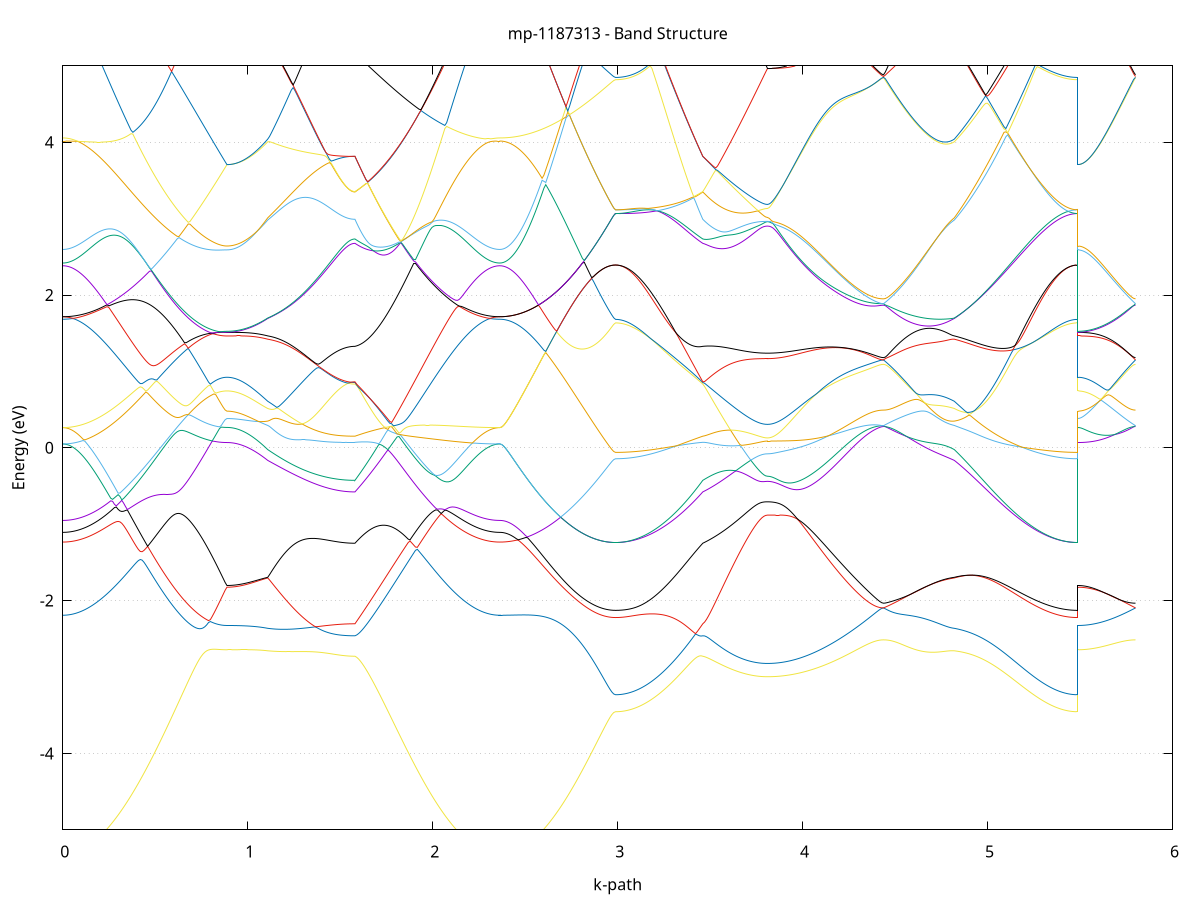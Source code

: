 set title 'mp-1187313 - Band Structure'
set xlabel 'k-path'
set ylabel 'Energy (eV)'
set grid y
set yrange [-5:5]
set terminal png size 800,600
set output 'mp-1187313_bands_gnuplot.png'
plot '-' using 1:2 with lines notitle, '-' using 1:2 with lines notitle, '-' using 1:2 with lines notitle, '-' using 1:2 with lines notitle, '-' using 1:2 with lines notitle, '-' using 1:2 with lines notitle, '-' using 1:2 with lines notitle, '-' using 1:2 with lines notitle, '-' using 1:2 with lines notitle, '-' using 1:2 with lines notitle, '-' using 1:2 with lines notitle, '-' using 1:2 with lines notitle, '-' using 1:2 with lines notitle, '-' using 1:2 with lines notitle, '-' using 1:2 with lines notitle, '-' using 1:2 with lines notitle, '-' using 1:2 with lines notitle, '-' using 1:2 with lines notitle, '-' using 1:2 with lines notitle, '-' using 1:2 with lines notitle, '-' using 1:2 with lines notitle, '-' using 1:2 with lines notitle, '-' using 1:2 with lines notitle, '-' using 1:2 with lines notitle, '-' using 1:2 with lines notitle, '-' using 1:2 with lines notitle, '-' using 1:2 with lines notitle, '-' using 1:2 with lines notitle, '-' using 1:2 with lines notitle, '-' using 1:2 with lines notitle, '-' using 1:2 with lines notitle, '-' using 1:2 with lines notitle, '-' using 1:2 with lines notitle, '-' using 1:2 with lines notitle, '-' using 1:2 with lines notitle, '-' using 1:2 with lines notitle, '-' using 1:2 with lines notitle, '-' using 1:2 with lines notitle, '-' using 1:2 with lines notitle, '-' using 1:2 with lines notitle, '-' using 1:2 with lines notitle, '-' using 1:2 with lines notitle, '-' using 1:2 with lines notitle, '-' using 1:2 with lines notitle, '-' using 1:2 with lines notitle, '-' using 1:2 with lines notitle, '-' using 1:2 with lines notitle, '-' using 1:2 with lines notitle
0.000000 -25.647918
0.009972 -25.647918
0.019944 -25.647918
0.029916 -25.647918
0.039889 -25.648018
0.049861 -25.648018
0.059833 -25.648118
0.069805 -25.648118
0.079777 -25.648218
0.089749 -25.648318
0.099721 -25.648418
0.109693 -25.648518
0.119666 -25.648618
0.129638 -25.648718
0.139610 -25.648818
0.149582 -25.648918
0.159554 -25.649018
0.169526 -25.649218
0.179498 -25.649318
0.189470 -25.649518
0.199443 -25.649718
0.209415 -25.649818
0.219387 -25.650018
0.229359 -25.650218
0.239331 -25.650418
0.249303 -25.650618
0.259275 -25.650818
0.269248 -25.651018
0.279220 -25.651218
0.289192 -25.651518
0.299164 -25.651718
0.309136 -25.651918
0.319108 -25.652218
0.329080 -25.652418
0.339052 -25.652718
0.349025 -25.652918
0.358997 -25.653218
0.368969 -25.653418
0.378941 -25.653718
0.388913 -25.653918
0.398885 -25.654218
0.408857 -25.654518
0.418830 -25.654718
0.428802 -25.655018
0.438774 -25.655318
0.448746 -25.655518
0.458718 -25.655818
0.468690 -25.656118
0.478662 -25.656418
0.488634 -25.656618
0.498607 -25.656918
0.508579 -25.657218
0.518551 -25.657418
0.528523 -25.657718
0.538495 -25.657918
0.548467 -25.658218
0.558439 -25.658418
0.568412 -25.658718
0.578384 -25.658918
0.588356 -25.659218
0.598328 -25.659418
0.608300 -25.659718
0.618272 -25.659918
0.628244 -25.660118
0.638216 -25.660318
0.648189 -25.660518
0.658161 -25.660718
0.668133 -25.660918
0.678105 -25.661118
0.688077 -25.661318
0.698049 -25.661518
0.708021 -25.661618
0.717993 -25.661818
0.727966 -25.662018
0.737938 -25.662118
0.747910 -25.662218
0.757882 -25.662418
0.767854 -25.662518
0.777826 -25.662618
0.787798 -25.662718
0.797771 -25.662818
0.807743 -25.662918
0.817715 -25.662918
0.827687 -25.663018
0.837659 -25.663118
0.847631 -25.663118
0.857603 -25.663118
0.867575 -25.663218
0.877548 -25.663218
0.887520 -25.663218
0.887520 -25.663218
0.897106 -25.663218
0.906691 -25.663118
0.916277 -25.663118
0.925863 -25.663018
0.935449 -25.662918
0.945035 -25.662818
0.954620 -25.662618
0.964206 -25.662518
0.973792 -25.662318
0.983378 -25.662118
0.992964 -25.661818
1.002550 -25.661618
1.012135 -25.661318
1.021721 -25.661118
1.031307 -25.660818
1.040893 -25.660518
1.050479 -25.660118
1.060064 -25.659818
1.069650 -25.659518
1.079236 -25.659118
1.088822 -25.658718
1.098408 -25.658418
1.107994 -25.658018
1.107994 -25.658018
1.117820 -25.657718
1.127647 -25.657418
1.137473 -25.657118
1.147300 -25.656918
1.157126 -25.656618
1.166953 -25.656318
1.176779 -25.656018
1.186606 -25.655818
1.196432 -25.655518
1.206259 -25.655218
1.216085 -25.655018
1.225912 -25.654818
1.235738 -25.654618
1.245565 -25.654418
1.255391 -25.654218
1.265218 -25.654018
1.275044 -25.653918
1.284871 -25.653718
1.294697 -25.653518
1.304524 -25.653418
1.314350 -25.653318
1.324177 -25.653118
1.334003 -25.653018
1.343830 -25.652818
1.353656 -25.652718
1.363483 -25.652618
1.373309 -25.652518
1.383136 -25.652318
1.392962 -25.652218
1.402789 -25.652118
1.412615 -25.652018
1.422442 -25.651918
1.432269 -25.651818
1.442095 -25.651718
1.451922 -25.651618
1.461748 -25.651518
1.471575 -25.651518
1.481401 -25.651418
1.491228 -25.651318
1.501054 -25.651318
1.510881 -25.651218
1.520707 -25.651218
1.530534 -25.651118
1.540360 -25.651118
1.550187 -25.651118
1.560013 -25.651018
1.569840 -25.651018
1.579666 -25.651018
1.579666 -25.651018
1.589584 -25.651018
1.599501 -25.651018
1.609418 -25.651018
1.619336 -25.651018
1.629253 -25.651018
1.639170 -25.651018
1.649088 -25.651018
1.659005 -25.651018
1.668922 -25.651018
1.678840 -25.650918
1.688757 -25.650918
1.698674 -25.650918
1.708592 -25.650918
1.718509 -25.650918
1.728426 -25.650818
1.738344 -25.650818
1.748261 -25.650818
1.758178 -25.650818
1.768096 -25.650718
1.778013 -25.650718
1.787930 -25.650718
1.797848 -25.650718
1.807765 -25.650618
1.817682 -25.650618
1.827600 -25.650518
1.837517 -25.650518
1.847434 -25.650518
1.857352 -25.650418
1.867269 -25.650418
1.877186 -25.650318
1.887104 -25.650318
1.897021 -25.650218
1.906938 -25.650218
1.916856 -25.650118
1.926773 -25.650118
1.936690 -25.650018
1.946608 -25.649918
1.956525 -25.649918
1.966442 -25.649818
1.976360 -25.649718
1.986277 -25.649718
1.996194 -25.649618
2.006112 -25.649618
2.016029 -25.649518
2.025946 -25.649418
2.035864 -25.649418
2.045781 -25.649318
2.055698 -25.649218
2.065616 -25.649218
2.075533 -25.649118
2.085450 -25.649018
2.095368 -25.649018
2.105285 -25.648918
2.115203 -25.648818
2.125120 -25.648818
2.135037 -25.648718
2.144955 -25.648618
2.154872 -25.648618
2.164789 -25.648518
2.174707 -25.648518
2.184624 -25.648418
2.194541 -25.648418
2.204459 -25.648318
2.214376 -25.648318
2.224293 -25.648218
2.234211 -25.648218
2.244128 -25.648118
2.254045 -25.648118
2.263963 -25.648118
2.273880 -25.648018
2.283797 -25.648018
2.293715 -25.648018
2.303632 -25.648018
2.313549 -25.647918
2.323467 -25.647918
2.333384 -25.647918
2.343301 -25.647918
2.353219 -25.647918
2.363136 -25.647918
2.363136 -25.647918
2.373066 -25.647918
2.382996 -25.647918
2.392925 -25.647918
2.402855 -25.647918
2.412785 -25.647918
2.422715 -25.648018
2.432645 -25.648018
2.442575 -25.648018
2.452504 -25.648118
2.462434 -25.648118
2.472364 -25.648118
2.482294 -25.648218
2.492224 -25.648218
2.502154 -25.648318
2.512083 -25.648318
2.522013 -25.648418
2.531943 -25.648418
2.541873 -25.648518
2.551803 -25.648618
2.561733 -25.648618
2.571662 -25.648718
2.581592 -25.648818
2.591522 -25.648818
2.601452 -25.648918
2.611382 -25.649018
2.621312 -25.649118
2.631241 -25.649118
2.641171 -25.649218
2.651101 -25.649318
2.661031 -25.649418
2.670961 -25.649518
2.680891 -25.649518
2.690820 -25.649618
2.700750 -25.649718
2.710680 -25.649818
2.720610 -25.649918
2.730540 -25.649918
2.740470 -25.650018
2.750399 -25.650118
2.760329 -25.650218
2.770259 -25.650218
2.780189 -25.650318
2.790119 -25.650418
2.800049 -25.650418
2.809978 -25.650518
2.819908 -25.650618
2.829838 -25.650618
2.839768 -25.650718
2.849698 -25.650718
2.859628 -25.650818
2.869557 -25.650818
2.879487 -25.650918
2.889417 -25.650918
2.899347 -25.650918
2.909277 -25.651018
2.919207 -25.651018
2.929136 -25.651018
2.939066 -25.651118
2.948996 -25.651118
2.958926 -25.651118
2.968856 -25.651118
2.978786 -25.651118
2.988715 -25.651118
2.988715 -25.651118
2.998542 -25.651118
3.008368 -25.651118
3.018195 -25.651118
3.028022 -25.651118
3.037848 -25.651118
3.047675 -25.651118
3.057501 -25.651118
3.067328 -25.651118
3.077154 -25.651118
3.086981 -25.651118
3.096807 -25.651118
3.106634 -25.651118
3.116460 -25.651118
3.126287 -25.651118
3.136113 -25.651118
3.145940 -25.651118
3.155766 -25.651118
3.165593 -25.651118
3.175419 -25.651118
3.185246 -25.651118
3.195072 -25.651118
3.204899 -25.651118
3.214725 -25.651118
3.224552 -25.651118
3.234378 -25.651118
3.244205 -25.651118
3.254031 -25.651118
3.263858 -25.651118
3.273684 -25.651118
3.283511 -25.651118
3.293337 -25.651118
3.303164 -25.651118
3.312990 -25.651118
3.322817 -25.651118
3.332643 -25.651118
3.342470 -25.651118
3.352296 -25.651118
3.362123 -25.651118
3.371950 -25.651118
3.381776 -25.651118
3.391603 -25.651018
3.401429 -25.651018
3.411256 -25.651018
3.421082 -25.651018
3.430909 -25.651018
3.440735 -25.651018
3.450562 -25.651018
3.460388 -25.651018
3.460388 -25.651018
3.470374 -25.651018
3.480359 -25.651018
3.490344 -25.651018
3.500330 -25.651018
3.510315 -25.651018
3.520300 -25.651018
3.530286 -25.651018
3.540271 -25.651018
3.550256 -25.651118
3.560242 -25.651118
3.570227 -25.651118
3.580213 -25.651118
3.590198 -25.651118
3.600183 -25.651118
3.610169 -25.651118
3.620154 -25.651118
3.630139 -25.651218
3.640125 -25.651218
3.650110 -25.651218
3.660096 -25.651218
3.670081 -25.651218
3.680066 -25.651318
3.690052 -25.651318
3.700037 -25.651318
3.710022 -25.651318
3.720008 -25.651318
3.729993 -25.651318
3.739978 -25.651418
3.749964 -25.651418
3.759949 -25.651418
3.769935 -25.651418
3.779920 -25.651418
3.789905 -25.651418
3.799891 -25.651418
3.809876 -25.651418
3.809876 -25.651418
3.819837 -25.651418
3.829799 -25.651418
3.839760 -25.651418
3.849722 -25.651518
3.859683 -25.651518
3.869645 -25.651618
3.879606 -25.651618
3.889568 -25.651718
3.899529 -25.651818
3.909491 -25.651818
3.919452 -25.651918
3.929413 -25.652018
3.939375 -25.652118
3.949336 -25.652318
3.959298 -25.652418
3.969259 -25.652518
3.979221 -25.652618
3.989182 -25.652818
3.999144 -25.652918
4.009105 -25.653118
4.019066 -25.653218
4.029028 -25.653418
4.038989 -25.653618
4.048951 -25.653718
4.058912 -25.653918
4.068874 -25.654118
4.078835 -25.654318
4.088797 -25.654518
4.098758 -25.654618
4.108719 -25.654818
4.118681 -25.655018
4.128642 -25.655218
4.138604 -25.655418
4.148565 -25.655618
4.158527 -25.655818
4.168488 -25.655918
4.178450 -25.656118
4.188411 -25.656318
4.198372 -25.656518
4.208334 -25.656618
4.218295 -25.656818
4.228257 -25.657018
4.238218 -25.657118
4.248180 -25.657318
4.258141 -25.657418
4.268103 -25.657618
4.278064 -25.657718
4.288026 -25.657918
4.297987 -25.658018
4.307948 -25.658118
4.317910 -25.658218
4.327871 -25.658318
4.337833 -25.658418
4.347794 -25.658518
4.357756 -25.658618
4.367717 -25.658618
4.377679 -25.658718
4.387640 -25.658718
4.397601 -25.658818
4.407563 -25.658818
4.417524 -25.658818
4.427486 -25.658918
4.437447 -25.658918
4.437447 -25.658918
4.447260 -25.659018
4.457072 -25.659218
4.466884 -25.659418
4.476697 -25.659518
4.486509 -25.659618
4.496322 -25.659818
4.506134 -25.659918
4.515946 -25.660018
4.525759 -25.660118
4.535571 -25.660218
4.545383 -25.660318
4.555196 -25.660318
4.565008 -25.660418
4.574821 -25.660518
4.584633 -25.660518
4.594445 -25.660518
4.604258 -25.660518
4.614070 -25.660518
4.623882 -25.660518
4.633695 -25.660518
4.643507 -25.660518
4.653320 -25.660418
4.663132 -25.660418
4.672944 -25.660318
4.682757 -25.660218
4.692569 -25.660118
4.702382 -25.660018
4.712194 -25.659918
4.722006 -25.659818
4.731819 -25.659718
4.741631 -25.659518
4.751443 -25.659418
4.761256 -25.659218
4.771068 -25.659018
4.780881 -25.658818
4.790693 -25.658618
4.800505 -25.658418
4.810318 -25.658218
4.820130 -25.658018
4.820130 -25.658018
4.830086 -25.657618
4.840042 -25.657218
4.849998 -25.656818
4.859954 -25.656418
4.869910 -25.656018
4.879866 -25.655618
4.889821 -25.655218
4.899777 -25.654818
4.909733 -25.654418
4.919689 -25.654018
4.929645 -25.653618
4.939601 -25.653318
4.949557 -25.653218
4.959513 -25.653218
4.969469 -25.653118
4.979425 -25.653118
4.989381 -25.653018
4.999336 -25.652918
5.009292 -25.652918
5.019248 -25.652818
5.029204 -25.652818
5.039160 -25.652718
5.049116 -25.652618
5.059072 -25.652618
5.069028 -25.652518
5.078984 -25.652518
5.088940 -25.652418
5.098896 -25.652318
5.108851 -25.652318
5.118807 -25.652218
5.128763 -25.652218
5.138719 -25.652118
5.148675 -25.652118
5.158631 -25.652018
5.168587 -25.652018
5.178543 -25.651918
5.188499 -25.651918
5.198455 -25.651818
5.208411 -25.651818
5.218366 -25.651718
5.228322 -25.651718
5.238278 -25.651618
5.248234 -25.651618
5.258190 -25.651618
5.268146 -25.651518
5.278102 -25.651518
5.288058 -25.651418
5.298014 -25.651418
5.307970 -25.651418
5.317926 -25.651418
5.327881 -25.651318
5.337837 -25.651318
5.347793 -25.651318
5.357749 -25.651218
5.367705 -25.651218
5.377661 -25.651218
5.387617 -25.651218
5.397573 -25.651218
5.407529 -25.651218
5.417485 -25.651118
5.427441 -25.651118
5.437396 -25.651118
5.447352 -25.651118
5.457308 -25.651118
5.467264 -25.651118
5.477220 -25.651118
5.487176 -25.651118
5.487176 -25.663218
5.496951 -25.663218
5.506725 -25.663218
5.516500 -25.663118
5.526275 -25.663118
5.536049 -25.663118
5.545824 -25.663018
5.555599 -25.662918
5.565373 -25.662918
5.575148 -25.662818
5.584923 -25.662718
5.594697 -25.662618
5.604472 -25.662518
5.614247 -25.662318
5.624021 -25.662218
5.633796 -25.662118
5.643571 -25.661918
5.653346 -25.661818
5.663120 -25.661618
5.672895 -25.661418
5.682670 -25.661318
5.692444 -25.661118
5.702219 -25.660918
5.711994 -25.660718
5.721768 -25.660518
5.731543 -25.660318
5.741318 -25.660118
5.751092 -25.659918
5.760867 -25.659718
5.770642 -25.659518
5.780416 -25.659318
5.790191 -25.659118
5.799966 -25.658918
e
0.000000 -25.647918
0.009972 -25.647918
0.019944 -25.647918
0.029916 -25.647818
0.039889 -25.647818
0.049861 -25.647818
0.059833 -25.647718
0.069805 -25.647618
0.079777 -25.647518
0.089749 -25.647418
0.099721 -25.647318
0.109693 -25.647218
0.119666 -25.647118
0.129638 -25.647018
0.139610 -25.646918
0.149582 -25.646718
0.159554 -25.646618
0.169526 -25.646518
0.179498 -25.646318
0.189470 -25.646218
0.199443 -25.646018
0.209415 -25.645918
0.219387 -25.645718
0.229359 -25.645618
0.239331 -25.645518
0.249303 -25.645518
0.259275 -25.645418
0.269248 -25.645418
0.279220 -25.645318
0.289192 -25.645318
0.299164 -25.645218
0.309136 -25.645118
0.319108 -25.645118
0.329080 -25.645018
0.339052 -25.645018
0.349025 -25.644918
0.358997 -25.644918
0.368969 -25.644818
0.378941 -25.644818
0.388913 -25.644718
0.398885 -25.644718
0.408857 -25.644618
0.418830 -25.644618
0.428802 -25.644718
0.438774 -25.644818
0.448746 -25.644918
0.458718 -25.645118
0.468690 -25.645218
0.478662 -25.645418
0.488634 -25.645618
0.498607 -25.645818
0.508579 -25.646018
0.518551 -25.646218
0.528523 -25.646418
0.538495 -25.646718
0.548467 -25.646918
0.558439 -25.647218
0.568412 -25.647518
0.578384 -25.647818
0.588356 -25.648018
0.598328 -25.648318
0.608300 -25.648618
0.618272 -25.648918
0.628244 -25.649318
0.638216 -25.649618
0.648189 -25.649918
0.658161 -25.650218
0.668133 -25.650518
0.678105 -25.650818
0.688077 -25.651118
0.698049 -25.651418
0.708021 -25.651718
0.717993 -25.652018
0.727966 -25.652218
0.737938 -25.652518
0.747910 -25.652718
0.757882 -25.653018
0.767854 -25.653218
0.777826 -25.653418
0.787798 -25.653618
0.797771 -25.653818
0.807743 -25.653918
0.817715 -25.654118
0.827687 -25.654218
0.837659 -25.654318
0.847631 -25.654418
0.857603 -25.654518
0.867575 -25.654518
0.877548 -25.654518
0.887520 -25.654618
0.887520 -25.654618
0.897106 -25.654618
0.906691 -25.654518
0.916277 -25.654518
0.925863 -25.654518
0.935449 -25.654518
0.945035 -25.654518
0.954620 -25.654518
0.964206 -25.654518
0.973792 -25.654518
0.983378 -25.654418
0.992964 -25.654418
1.002550 -25.654418
1.012135 -25.654418
1.021721 -25.654318
1.031307 -25.654318
1.040893 -25.654318
1.050479 -25.654218
1.060064 -25.654218
1.069650 -25.654118
1.079236 -25.654118
1.088822 -25.654118
1.098408 -25.654018
1.107994 -25.654018
1.107994 -25.654018
1.117820 -25.653918
1.127647 -25.653918
1.137473 -25.653818
1.147300 -25.653718
1.157126 -25.653718
1.166953 -25.653518
1.176779 -25.653418
1.186606 -25.653318
1.196432 -25.653118
1.206259 -25.653018
1.216085 -25.652818
1.225912 -25.652518
1.235738 -25.652318
1.245565 -25.652118
1.255391 -25.651818
1.265218 -25.651518
1.275044 -25.651218
1.284871 -25.650918
1.294697 -25.650718
1.304524 -25.650418
1.314350 -25.650118
1.324177 -25.649818
1.334003 -25.649518
1.343830 -25.649218
1.353656 -25.648918
1.363483 -25.648618
1.373309 -25.648418
1.383136 -25.648118
1.392962 -25.647818
1.402789 -25.647618
1.412615 -25.647418
1.422442 -25.647118
1.432269 -25.646918
1.442095 -25.646718
1.451922 -25.646518
1.461748 -25.646418
1.471575 -25.646218
1.481401 -25.646118
1.491228 -25.645918
1.501054 -25.645818
1.510881 -25.645718
1.520707 -25.645618
1.530534 -25.645518
1.540360 -25.645418
1.550187 -25.645418
1.560013 -25.645418
1.569840 -25.645318
1.579666 -25.645318
1.579666 -25.645318
1.589584 -25.645218
1.599501 -25.645118
1.609418 -25.644918
1.619336 -25.644818
1.629253 -25.644718
1.639170 -25.644618
1.649088 -25.644518
1.659005 -25.644418
1.668922 -25.644318
1.678840 -25.644218
1.688757 -25.644218
1.698674 -25.644118
1.708592 -25.644018
1.718509 -25.644018
1.728426 -25.643918
1.738344 -25.643918
1.748261 -25.643918
1.758178 -25.643818
1.768096 -25.643818
1.778013 -25.643818
1.787930 -25.643818
1.797848 -25.643818
1.807765 -25.643818
1.817682 -25.643818
1.827600 -25.643818
1.837517 -25.643918
1.847434 -25.643918
1.857352 -25.643918
1.867269 -25.644018
1.877186 -25.644018
1.887104 -25.644118
1.897021 -25.644218
1.906938 -25.644218
1.916856 -25.644318
1.926773 -25.644418
1.936690 -25.644418
1.946608 -25.644518
1.956525 -25.644618
1.966442 -25.644718
1.976360 -25.644818
1.986277 -25.644918
1.996194 -25.645018
2.006112 -25.645118
2.016029 -25.645218
2.025946 -25.645318
2.035864 -25.645418
2.045781 -25.645518
2.055698 -25.645718
2.065616 -25.645818
2.075533 -25.645918
2.085450 -25.646018
2.095368 -25.646118
2.105285 -25.646218
2.115203 -25.646318
2.125120 -25.646418
2.135037 -25.646518
2.144955 -25.646618
2.154872 -25.646718
2.164789 -25.646818
2.174707 -25.646918
2.184624 -25.647018
2.194541 -25.647118
2.204459 -25.647218
2.214376 -25.647318
2.224293 -25.647318
2.234211 -25.647418
2.244128 -25.647518
2.254045 -25.647618
2.263963 -25.647618
2.273880 -25.647718
2.283797 -25.647718
2.293715 -25.647818
2.303632 -25.647818
2.313549 -25.647818
2.323467 -25.647918
2.333384 -25.647918
2.343301 -25.647918
2.353219 -25.647918
2.363136 -25.647918
2.363136 -25.647918
2.373066 -25.647918
2.382996 -25.647918
2.392925 -25.647918
2.402855 -25.647918
2.412785 -25.647918
2.422715 -25.648018
2.432645 -25.648018
2.442575 -25.648018
2.452504 -25.648118
2.462434 -25.648118
2.472364 -25.648118
2.482294 -25.648218
2.492224 -25.648218
2.502154 -25.648318
2.512083 -25.648318
2.522013 -25.648418
2.531943 -25.648418
2.541873 -25.648518
2.551803 -25.648618
2.561733 -25.648618
2.571662 -25.648718
2.581592 -25.648818
2.591522 -25.648818
2.601452 -25.648918
2.611382 -25.649018
2.621312 -25.649118
2.631241 -25.649118
2.641171 -25.649218
2.651101 -25.649318
2.661031 -25.649418
2.670961 -25.649518
2.680891 -25.649518
2.690820 -25.649618
2.700750 -25.649718
2.710680 -25.649818
2.720610 -25.649918
2.730540 -25.649918
2.740470 -25.650018
2.750399 -25.650118
2.760329 -25.650218
2.770259 -25.650218
2.780189 -25.650318
2.790119 -25.650418
2.800049 -25.650418
2.809978 -25.650518
2.819908 -25.650618
2.829838 -25.650618
2.839768 -25.650718
2.849698 -25.650718
2.859628 -25.650818
2.869557 -25.650818
2.879487 -25.650918
2.889417 -25.650918
2.899347 -25.650918
2.909277 -25.651018
2.919207 -25.651018
2.929136 -25.651018
2.939066 -25.651118
2.948996 -25.651118
2.958926 -25.651118
2.968856 -25.651118
2.978786 -25.651118
2.988715 -25.651118
2.988715 -25.651118
2.998542 -25.651118
3.008368 -25.651118
3.018195 -25.651118
3.028022 -25.651018
3.037848 -25.651018
3.047675 -25.651018
3.057501 -25.650918
3.067328 -25.650918
3.077154 -25.650818
3.086981 -25.650718
3.096807 -25.650618
3.106634 -25.650618
3.116460 -25.650518
3.126287 -25.650418
3.136113 -25.650318
3.145940 -25.650218
3.155766 -25.650018
3.165593 -25.649918
3.175419 -25.649818
3.185246 -25.649718
3.195072 -25.649518
3.204899 -25.649418
3.214725 -25.649218
3.224552 -25.649118
3.234378 -25.648918
3.244205 -25.648818
3.254031 -25.648618
3.263858 -25.648518
3.273684 -25.648318
3.283511 -25.648218
3.293337 -25.648018
3.303164 -25.647818
3.312990 -25.647718
3.322817 -25.647518
3.332643 -25.647318
3.342470 -25.647218
3.352296 -25.647018
3.362123 -25.646818
3.371950 -25.646718
3.381776 -25.646518
3.391603 -25.646318
3.401429 -25.646218
3.411256 -25.646018
3.421082 -25.645918
3.430909 -25.645718
3.440735 -25.645618
3.450562 -25.645518
3.460388 -25.645318
3.460388 -25.645318
3.470374 -25.645318
3.480359 -25.645218
3.490344 -25.645118
3.500330 -25.645118
3.510315 -25.645018
3.520300 -25.645018
3.530286 -25.644918
3.540271 -25.644818
3.550256 -25.644818
3.560242 -25.644718
3.570227 -25.644718
3.580213 -25.644618
3.590198 -25.644618
3.600183 -25.644518
3.610169 -25.644518
3.620154 -25.644418
3.630139 -25.644418
3.640125 -25.644318
3.650110 -25.644318
3.660096 -25.644218
3.670081 -25.644218
3.680066 -25.644118
3.690052 -25.644118
3.700037 -25.644118
3.710022 -25.644118
3.720008 -25.644018
3.729993 -25.644018
3.739978 -25.644018
3.749964 -25.644018
3.759949 -25.643918
3.769935 -25.643918
3.779920 -25.643918
3.789905 -25.643918
3.799891 -25.643918
3.809876 -25.643918
3.809876 -25.643918
3.819837 -25.643918
3.829799 -25.643918
3.839760 -25.644018
3.849722 -25.644118
3.859683 -25.644118
3.869645 -25.644218
3.879606 -25.644418
3.889568 -25.644518
3.899529 -25.644718
3.909491 -25.644818
3.919452 -25.645018
3.929413 -25.645218
3.939375 -25.645418
3.949336 -25.645718
3.959298 -25.645918
3.969259 -25.646218
3.979221 -25.646518
3.989182 -25.646718
3.999144 -25.647018
4.009105 -25.647318
4.019066 -25.647718
4.029028 -25.648018
4.038989 -25.648318
4.048951 -25.648718
4.058912 -25.649018
4.068874 -25.649418
4.078835 -25.649818
4.088797 -25.650118
4.098758 -25.650518
4.108719 -25.650918
4.118681 -25.651218
4.128642 -25.651618
4.138604 -25.652018
4.148565 -25.652318
4.158527 -25.652718
4.168488 -25.653118
4.178450 -25.653418
4.188411 -25.653818
4.198372 -25.654118
4.208334 -25.654518
4.218295 -25.654818
4.228257 -25.655118
4.238218 -25.655518
4.248180 -25.655818
4.258141 -25.656118
4.268103 -25.656418
4.278064 -25.656618
4.288026 -25.656918
4.297987 -25.657118
4.307948 -25.657418
4.317910 -25.657618
4.327871 -25.657818
4.337833 -25.658018
4.347794 -25.658118
4.357756 -25.658318
4.367717 -25.658418
4.377679 -25.658518
4.387640 -25.658618
4.397601 -25.658718
4.407563 -25.658818
4.417524 -25.658818
4.427486 -25.658918
4.437447 -25.658918
4.437447 -25.658918
4.447260 -25.658718
4.457072 -25.658518
4.466884 -25.658318
4.476697 -25.658218
4.486509 -25.658018
4.496322 -25.657818
4.506134 -25.657618
4.515946 -25.657418
4.525759 -25.657318
4.535571 -25.657118
4.545383 -25.656918
4.555196 -25.656818
4.565008 -25.656618
4.574821 -25.656418
4.584633 -25.656318
4.594445 -25.656118
4.604258 -25.656018
4.614070 -25.655818
4.623882 -25.655718
4.633695 -25.655518
4.643507 -25.655418
4.653320 -25.655318
4.663132 -25.655118
4.672944 -25.655018
4.682757 -25.654918
4.692569 -25.654818
4.702382 -25.654718
4.712194 -25.654618
4.722006 -25.654518
4.731819 -25.654418
4.741631 -25.654418
4.751443 -25.654318
4.761256 -25.654218
4.771068 -25.654218
4.780881 -25.654118
4.790693 -25.654118
4.800505 -25.654018
4.810318 -25.654018
4.820130 -25.654018
4.820130 -25.654018
4.830086 -25.653918
4.840042 -25.653918
4.849998 -25.653818
4.859954 -25.653818
4.869910 -25.653718
4.879866 -25.653718
4.889821 -25.653618
4.899777 -25.653518
4.909733 -25.653518
4.919689 -25.653418
4.929645 -25.653418
4.939601 -25.653218
4.949557 -25.652918
4.959513 -25.652518
4.969469 -25.652218
4.979425 -25.651918
4.989381 -25.651618
4.999336 -25.651318
5.009292 -25.651018
5.019248 -25.650718
5.029204 -25.650518
5.039160 -25.650218
5.049116 -25.650018
5.059072 -25.649818
5.069028 -25.649718
5.078984 -25.649518
5.088940 -25.649418
5.098896 -25.649218
5.108851 -25.649118
5.118807 -25.649018
5.128763 -25.649018
5.138719 -25.648918
5.148675 -25.648918
5.158631 -25.648818
5.168587 -25.648818
5.178543 -25.648818
5.188499 -25.648918
5.198455 -25.648918
5.208411 -25.648918
5.218366 -25.649018
5.228322 -25.649118
5.238278 -25.649118
5.248234 -25.649218
5.258190 -25.649318
5.268146 -25.649418
5.278102 -25.649518
5.288058 -25.649618
5.298014 -25.649718
5.307970 -25.649818
5.317926 -25.649918
5.327881 -25.650018
5.337837 -25.650118
5.347793 -25.650318
5.357749 -25.650418
5.367705 -25.650518
5.377661 -25.650618
5.387617 -25.650618
5.397573 -25.650718
5.407529 -25.650818
5.417485 -25.650918
5.427441 -25.650918
5.437396 -25.651018
5.447352 -25.651018
5.457308 -25.651118
5.467264 -25.651118
5.477220 -25.651118
5.487176 -25.651118
5.487176 -25.654618
5.496951 -25.654618
5.506725 -25.654618
5.516500 -25.654618
5.526275 -25.654618
5.536049 -25.654718
5.545824 -25.654718
5.555599 -25.654818
5.565373 -25.654918
5.575148 -25.655018
5.584923 -25.655118
5.594697 -25.655218
5.604472 -25.655318
5.614247 -25.655418
5.624021 -25.655518
5.633796 -25.655718
5.643571 -25.655818
5.653346 -25.656018
5.663120 -25.656118
5.672895 -25.656318
5.682670 -25.656518
5.692444 -25.656618
5.702219 -25.656818
5.711994 -25.657018
5.721768 -25.657218
5.731543 -25.657418
5.741318 -25.657618
5.751092 -25.657818
5.760867 -25.658018
5.770642 -25.658218
5.780416 -25.658418
5.790191 -25.658718
5.799966 -25.658918
e
0.000000 -25.646118
0.009972 -25.646118
0.019944 -25.646118
0.029916 -25.646118
0.039889 -25.646118
0.049861 -25.646118
0.059833 -25.646118
0.069805 -25.646118
0.079777 -25.646118
0.089749 -25.646018
0.099721 -25.646018
0.109693 -25.646018
0.119666 -25.646018
0.129638 -25.645918
0.139610 -25.645918
0.149582 -25.645918
0.159554 -25.645818
0.169526 -25.645818
0.179498 -25.645818
0.189470 -25.645718
0.199443 -25.645718
0.209415 -25.645618
0.219387 -25.645618
0.229359 -25.645518
0.239331 -25.645518
0.249303 -25.645318
0.259275 -25.645218
0.269248 -25.645118
0.279220 -25.645018
0.289192 -25.644918
0.299164 -25.644818
0.309136 -25.644718
0.319108 -25.644618
0.329080 -25.644618
0.339052 -25.644518
0.349025 -25.644518
0.358997 -25.644418
0.368969 -25.644418
0.378941 -25.644418
0.388913 -25.644518
0.398885 -25.644518
0.408857 -25.644618
0.418830 -25.644618
0.428802 -25.644518
0.438774 -25.644518
0.448746 -25.644418
0.458718 -25.644418
0.468690 -25.644318
0.478662 -25.644318
0.488634 -25.644218
0.498607 -25.644218
0.508579 -25.644118
0.518551 -25.644118
0.528523 -25.644018
0.538495 -25.644018
0.548467 -25.643918
0.558439 -25.643918
0.568412 -25.643918
0.578384 -25.643818
0.588356 -25.643818
0.598328 -25.643718
0.608300 -25.643718
0.618272 -25.643718
0.628244 -25.643618
0.638216 -25.643618
0.648189 -25.643618
0.658161 -25.643618
0.668133 -25.643518
0.678105 -25.643518
0.688077 -25.643518
0.698049 -25.643518
0.708021 -25.643418
0.717993 -25.643418
0.727966 -25.643418
0.737938 -25.643418
0.747910 -25.643418
0.757882 -25.643318
0.767854 -25.643318
0.777826 -25.643318
0.787798 -25.643318
0.797771 -25.643318
0.807743 -25.643318
0.817715 -25.643318
0.827687 -25.643318
0.837659 -25.643318
0.847631 -25.643318
0.857603 -25.643318
0.867575 -25.643318
0.877548 -25.643218
0.887520 -25.643218
0.887520 -25.643218
0.897106 -25.643218
0.906691 -25.643218
0.916277 -25.643218
0.925863 -25.643218
0.935449 -25.643218
0.945035 -25.643218
0.954620 -25.643118
0.964206 -25.643118
0.973792 -25.643018
0.983378 -25.643018
0.992964 -25.642918
1.002550 -25.642918
1.012135 -25.642818
1.021721 -25.642818
1.031307 -25.642718
1.040893 -25.642618
1.050479 -25.642518
1.060064 -25.642518
1.069650 -25.642418
1.079236 -25.642318
1.088822 -25.642218
1.098408 -25.642118
1.107994 -25.642018
1.107994 -25.642018
1.117820 -25.641918
1.127647 -25.641918
1.137473 -25.641818
1.147300 -25.641718
1.157126 -25.641618
1.166953 -25.641618
1.176779 -25.641518
1.186606 -25.641418
1.196432 -25.641318
1.206259 -25.641318
1.216085 -25.641218
1.225912 -25.641118
1.235738 -25.641018
1.245565 -25.641018
1.255391 -25.640918
1.265218 -25.640818
1.275044 -25.640718
1.284871 -25.640718
1.294697 -25.640618
1.304524 -25.640518
1.314350 -25.640518
1.324177 -25.640418
1.334003 -25.640318
1.343830 -25.640318
1.353656 -25.640218
1.363483 -25.640118
1.373309 -25.640118
1.383136 -25.640018
1.392962 -25.640018
1.402789 -25.639918
1.412615 -25.639918
1.422442 -25.639818
1.432269 -25.639818
1.442095 -25.639718
1.451922 -25.639718
1.461748 -25.639718
1.471575 -25.639618
1.481401 -25.639618
1.491228 -25.639618
1.501054 -25.639518
1.510881 -25.639518
1.520707 -25.639518
1.530534 -25.639518
1.540360 -25.639518
1.550187 -25.639518
1.560013 -25.639518
1.569840 -25.639418
1.579666 -25.639418
1.579666 -25.639418
1.589584 -25.639618
1.599501 -25.639718
1.609418 -25.639918
1.619336 -25.640018
1.629253 -25.640118
1.639170 -25.640318
1.649088 -25.640418
1.659005 -25.640518
1.668922 -25.640718
1.678840 -25.640818
1.688757 -25.640918
1.698674 -25.641118
1.708592 -25.641218
1.718509 -25.641318
1.728426 -25.641518
1.738344 -25.641618
1.748261 -25.641718
1.758178 -25.641918
1.768096 -25.642018
1.778013 -25.642118
1.787930 -25.642218
1.797848 -25.642418
1.807765 -25.642518
1.817682 -25.642618
1.827600 -25.642718
1.837517 -25.642818
1.847434 -25.643018
1.857352 -25.643118
1.867269 -25.643218
1.877186 -25.643318
1.887104 -25.643418
1.897021 -25.643518
1.906938 -25.643618
1.916856 -25.643718
1.926773 -25.643818
1.936690 -25.643918
1.946608 -25.644018
1.956525 -25.644118
1.966442 -25.644218
1.976360 -25.644318
1.986277 -25.644418
1.996194 -25.644518
2.006112 -25.644618
2.016029 -25.644718
2.025946 -25.644718
2.035864 -25.644818
2.045781 -25.644918
2.055698 -25.645018
2.065616 -25.645118
2.075533 -25.645118
2.085450 -25.645218
2.095368 -25.645318
2.105285 -25.645318
2.115203 -25.645418
2.125120 -25.645418
2.135037 -25.645518
2.144955 -25.645618
2.154872 -25.645618
2.164789 -25.645718
2.174707 -25.645718
2.184624 -25.645718
2.194541 -25.645818
2.204459 -25.645818
2.214376 -25.645918
2.224293 -25.645918
2.234211 -25.645918
2.244128 -25.646018
2.254045 -25.646018
2.263963 -25.646018
2.273880 -25.646018
2.283797 -25.646118
2.293715 -25.646118
2.303632 -25.646118
2.313549 -25.646118
2.323467 -25.646118
2.333384 -25.646118
2.343301 -25.646118
2.353219 -25.646118
2.363136 -25.646118
2.363136 -25.646118
2.373066 -25.646118
2.382996 -25.646118
2.392925 -25.646118
2.402855 -25.646018
2.412785 -25.646018
2.422715 -25.645918
2.432645 -25.645818
2.442575 -25.645718
2.452504 -25.645618
2.462434 -25.645518
2.472364 -25.645418
2.482294 -25.645218
2.492224 -25.645118
2.502154 -25.644918
2.512083 -25.644718
2.522013 -25.644518
2.531943 -25.644418
2.541873 -25.644218
2.551803 -25.643918
2.561733 -25.643718
2.571662 -25.643518
2.581592 -25.643318
2.591522 -25.643018
2.601452 -25.642818
2.611382 -25.642518
2.621312 -25.642318
2.631241 -25.642018
2.641171 -25.641818
2.651101 -25.641518
2.661031 -25.641318
2.670961 -25.641018
2.680891 -25.640718
2.690820 -25.640518
2.700750 -25.640218
2.710680 -25.639918
2.720610 -25.639718
2.730540 -25.639418
2.740470 -25.639218
2.750399 -25.638918
2.760329 -25.638718
2.770259 -25.638418
2.780189 -25.638218
2.790119 -25.638018
2.800049 -25.637818
2.809978 -25.637518
2.819908 -25.637318
2.829838 -25.637118
2.839768 -25.637018
2.849698 -25.636818
2.859628 -25.636618
2.869557 -25.636518
2.879487 -25.636318
2.889417 -25.636218
2.899347 -25.636118
2.909277 -25.636018
2.919207 -25.635918
2.929136 -25.635818
2.939066 -25.635718
2.948996 -25.635618
2.958926 -25.635618
2.968856 -25.635618
2.978786 -25.635518
2.988715 -25.635518
2.988715 -25.635518
2.998542 -25.635518
3.008368 -25.635518
3.018195 -25.635618
3.028022 -25.635618
3.037848 -25.635618
3.047675 -25.635618
3.057501 -25.635618
3.067328 -25.635718
3.077154 -25.635718
3.086981 -25.635718
3.096807 -25.635818
3.106634 -25.635818
3.116460 -25.635918
3.126287 -25.635918
3.136113 -25.636018
3.145940 -25.636118
3.155766 -25.636118
3.165593 -25.636218
3.175419 -25.636318
3.185246 -25.636318
3.195072 -25.636418
3.204899 -25.636518
3.214725 -25.636618
3.224552 -25.636718
3.234378 -25.636818
3.244205 -25.636818
3.254031 -25.636918
3.263858 -25.637018
3.273684 -25.637118
3.283511 -25.637218
3.293337 -25.637418
3.303164 -25.637518
3.312990 -25.637618
3.322817 -25.637718
3.332643 -25.637818
3.342470 -25.637918
3.352296 -25.638018
3.362123 -25.638218
3.371950 -25.638318
3.381776 -25.638418
3.391603 -25.638518
3.401429 -25.638718
3.411256 -25.638818
3.421082 -25.638918
3.430909 -25.639018
3.440735 -25.639218
3.450562 -25.639318
3.460388 -25.639418
3.460388 -25.639418
3.470374 -25.639518
3.480359 -25.639618
3.490344 -25.639618
3.500330 -25.639718
3.510315 -25.639818
3.520300 -25.639818
3.530286 -25.639918
3.540271 -25.640018
3.550256 -25.640018
3.560242 -25.640118
3.570227 -25.640218
3.580213 -25.640218
3.590198 -25.640318
3.600183 -25.640418
3.610169 -25.640418
3.620154 -25.640518
3.630139 -25.640518
3.640125 -25.640618
3.650110 -25.640618
3.660096 -25.640718
3.670081 -25.640718
3.680066 -25.640718
3.690052 -25.640818
3.700037 -25.640818
3.710022 -25.640818
3.720008 -25.640918
3.729993 -25.640918
3.739978 -25.640918
3.749964 -25.640918
3.759949 -25.640918
3.769935 -25.640918
3.779920 -25.641018
3.789905 -25.641018
3.799891 -25.641018
3.809876 -25.641018
3.809876 -25.641018
3.819837 -25.641018
3.829799 -25.641018
3.839760 -25.641018
3.849722 -25.641018
3.859683 -25.641018
3.869645 -25.641018
3.879606 -25.641018
3.889568 -25.641118
3.899529 -25.641118
3.909491 -25.641118
3.919452 -25.641118
3.929413 -25.641218
3.939375 -25.641218
3.949336 -25.641218
3.959298 -25.641318
3.969259 -25.641318
3.979221 -25.641418
3.989182 -25.641418
3.999144 -25.641518
4.009105 -25.641518
4.019066 -25.641618
4.029028 -25.641618
4.038989 -25.641718
4.048951 -25.641718
4.058912 -25.641818
4.068874 -25.641818
4.078835 -25.641918
4.088797 -25.641918
4.098758 -25.642018
4.108719 -25.642018
4.118681 -25.642118
4.128642 -25.642118
4.138604 -25.642218
4.148565 -25.642318
4.158527 -25.642318
4.168488 -25.642418
4.178450 -25.642418
4.188411 -25.642518
4.198372 -25.642518
4.208334 -25.642618
4.218295 -25.642618
4.228257 -25.642718
4.238218 -25.642718
4.248180 -25.642818
4.258141 -25.642818
4.268103 -25.642818
4.278064 -25.642918
4.288026 -25.642918
4.297987 -25.643018
4.307948 -25.643018
4.317910 -25.643018
4.327871 -25.643018
4.337833 -25.643118
4.347794 -25.643118
4.357756 -25.643118
4.367717 -25.643118
4.377679 -25.643218
4.387640 -25.643218
4.397601 -25.643218
4.407563 -25.643218
4.417524 -25.643218
4.427486 -25.643218
4.437447 -25.643218
4.437447 -25.643218
4.447260 -25.643218
4.457072 -25.643218
4.466884 -25.643218
4.476697 -25.643218
4.486509 -25.643218
4.496322 -25.643218
4.506134 -25.643218
4.515946 -25.643218
4.525759 -25.643218
4.535571 -25.643218
4.545383 -25.643118
4.555196 -25.643118
4.565008 -25.643118
4.574821 -25.643118
4.584633 -25.643118
4.594445 -25.643018
4.604258 -25.643018
4.614070 -25.643018
4.623882 -25.643018
4.633695 -25.642918
4.643507 -25.642918
4.653320 -25.642918
4.663132 -25.642818
4.672944 -25.642818
4.682757 -25.642718
4.692569 -25.642718
4.702382 -25.642718
4.712194 -25.642618
4.722006 -25.642618
4.731819 -25.642518
4.741631 -25.642518
4.751443 -25.642418
4.761256 -25.642418
4.771068 -25.642318
4.780881 -25.642218
4.790693 -25.642218
4.800505 -25.642118
4.810318 -25.642118
4.820130 -25.642018
4.820130 -25.642018
4.830086 -25.641918
4.840042 -25.641818
4.849998 -25.641718
4.859954 -25.641618
4.869910 -25.641418
4.879866 -25.641318
4.889821 -25.641218
4.899777 -25.641118
4.909733 -25.641018
4.919689 -25.640818
4.929645 -25.640718
4.939601 -25.640618
4.949557 -25.640418
4.959513 -25.640318
4.969469 -25.640218
4.979425 -25.640018
4.989381 -25.639918
4.999336 -25.639718
5.009292 -25.639618
5.019248 -25.639518
5.029204 -25.639318
5.039160 -25.639218
5.049116 -25.639118
5.059072 -25.638918
5.069028 -25.638818
5.078984 -25.638718
5.088940 -25.638518
5.098896 -25.638418
5.108851 -25.638318
5.118807 -25.638118
5.128763 -25.638018
5.138719 -25.637918
5.148675 -25.637818
5.158631 -25.637718
5.168587 -25.637518
5.178543 -25.637418
5.188499 -25.637318
5.198455 -25.637218
5.208411 -25.637118
5.218366 -25.637018
5.228322 -25.636918
5.238278 -25.636818
5.248234 -25.636718
5.258190 -25.636618
5.268146 -25.636518
5.278102 -25.636418
5.288058 -25.636418
5.298014 -25.636318
5.307970 -25.636218
5.317926 -25.636118
5.327881 -25.636118
5.337837 -25.636018
5.347793 -25.635918
5.357749 -25.635918
5.367705 -25.635818
5.377661 -25.635818
5.387617 -25.635718
5.397573 -25.635718
5.407529 -25.635718
5.417485 -25.635618
5.427441 -25.635618
5.437396 -25.635618
5.447352 -25.635618
5.457308 -25.635618
5.467264 -25.635518
5.477220 -25.635518
5.487176 -25.635518
5.487176 -25.643218
5.496951 -25.643218
5.506725 -25.643218
5.516500 -25.643218
5.526275 -25.643218
5.536049 -25.643218
5.545824 -25.643218
5.555599 -25.643218
5.565373 -25.643218
5.575148 -25.643218
5.584923 -25.643218
5.594697 -25.643218
5.604472 -25.643218
5.614247 -25.643218
5.624021 -25.643218
5.633796 -25.643218
5.643571 -25.643218
5.653346 -25.643218
5.663120 -25.643218
5.672895 -25.643218
5.682670 -25.643218
5.692444 -25.643218
5.702219 -25.643218
5.711994 -25.643218
5.721768 -25.643218
5.731543 -25.643218
5.741318 -25.643218
5.751092 -25.643218
5.760867 -25.643218
5.770642 -25.643218
5.780416 -25.643218
5.790191 -25.643218
5.799966 -25.643218
e
0.000000 -22.840018
0.009972 -22.840118
0.019944 -22.840318
0.029916 -22.840618
0.039889 -22.841018
0.049861 -22.841518
0.059833 -22.842118
0.069805 -22.842818
0.079777 -22.843618
0.089749 -22.844518
0.099721 -22.845418
0.109693 -22.846518
0.119666 -22.847618
0.129638 -22.848818
0.139610 -22.850018
0.149582 -22.851318
0.159554 -22.852618
0.169526 -22.854018
0.179498 -22.855418
0.189470 -22.856818
0.199443 -22.858318
0.209415 -22.859818
0.219387 -22.861318
0.229359 -22.862818
0.239331 -22.864418
0.249303 -22.866018
0.259275 -22.867518
0.269248 -22.869118
0.279220 -22.870718
0.289192 -22.872318
0.299164 -22.873918
0.309136 -22.875518
0.319108 -22.877118
0.329080 -22.878718
0.339052 -22.880318
0.349025 -22.881918
0.358997 -22.883418
0.368969 -22.885018
0.378941 -22.886518
0.388913 -22.888118
0.398885 -22.889618
0.408857 -22.891118
0.418830 -22.892618
0.428802 -22.894118
0.438774 -22.895618
0.448746 -22.897018
0.458718 -22.898418
0.468690 -22.899818
0.478662 -22.901218
0.488634 -22.902618
0.498607 -22.903918
0.508579 -22.905218
0.518551 -22.906518
0.528523 -22.907818
0.538495 -22.909018
0.548467 -22.910218
0.558439 -22.911418
0.568412 -22.912518
0.578384 -22.913718
0.588356 -22.914818
0.598328 -22.915818
0.608300 -22.916918
0.618272 -22.917918
0.628244 -22.918818
0.638216 -22.919818
0.648189 -22.920718
0.658161 -22.921518
0.668133 -22.922418
0.678105 -22.923218
0.688077 -22.923918
0.698049 -22.924718
0.708021 -22.925418
0.717993 -22.926018
0.727966 -22.926718
0.737938 -22.927318
0.747910 -22.927818
0.757882 -22.928318
0.767854 -22.928818
0.777826 -22.929218
0.787798 -22.929718
0.797771 -22.930018
0.807743 -22.930318
0.817715 -22.930618
0.827687 -22.930918
0.837659 -22.931118
0.847631 -22.931318
0.857603 -22.931418
0.867575 -22.931518
0.877548 -22.931618
0.887520 -22.931618
0.887520 -22.931618
0.897106 -22.931518
0.906691 -22.931218
0.916277 -22.930618
0.925863 -22.929918
0.935449 -22.928918
0.945035 -22.927818
0.954620 -22.926418
0.964206 -22.924818
0.973792 -22.923118
0.983378 -22.921118
0.992964 -22.918918
1.002550 -22.916518
1.012135 -22.913918
1.021721 -22.911218
1.031307 -22.908218
1.040893 -22.905118
1.050479 -22.901818
1.060064 -22.898318
1.069650 -22.894618
1.079236 -22.890718
1.088822 -22.886718
1.098408 -22.882618
1.107994 -22.878218
1.107994 -22.878218
1.117820 -22.875018
1.127647 -22.871718
1.137473 -22.868318
1.147300 -22.864818
1.157126 -22.861218
1.166953 -22.857618
1.176779 -22.853818
1.186606 -22.850018
1.196432 -22.846218
1.206259 -22.842318
1.216085 -22.841818
1.225912 -22.841418
1.235738 -22.840918
1.245565 -22.840218
1.255391 -22.839418
1.265218 -22.838618
1.275044 -22.837618
1.284871 -22.836518
1.294697 -22.835218
1.304524 -22.833918
1.314350 -22.832518
1.324177 -22.830918
1.334003 -22.829318
1.343830 -22.827518
1.353656 -22.825718
1.363483 -22.823818
1.373309 -22.821718
1.383136 -22.819618
1.392962 -22.817418
1.402789 -22.815118
1.412615 -22.812718
1.422442 -22.810318
1.432269 -22.807718
1.442095 -22.805118
1.451922 -22.802518
1.461748 -22.799818
1.471575 -22.797018
1.481401 -22.794218
1.491228 -22.791418
1.501054 -22.788518
1.510881 -22.785718
1.520707 -22.782918
1.530534 -22.780318
1.540360 -22.777718
1.550187 -22.775418
1.560013 -22.773518
1.569840 -22.772218
1.579666 -22.771818
1.579666 -22.771818
1.589584 -22.770118
1.599501 -22.768418
1.609418 -22.766718
1.619336 -22.765118
1.629253 -22.763518
1.639170 -22.761918
1.649088 -22.760318
1.659005 -22.758718
1.668922 -22.760318
1.678840 -22.764218
1.688757 -22.767918
1.698674 -22.771618
1.708592 -22.775318
1.718509 -22.778918
1.728426 -22.782418
1.738344 -22.785918
1.748261 -22.789318
1.758178 -22.792618
1.768096 -22.795918
1.778013 -22.799118
1.787930 -22.802218
1.797848 -22.805218
1.807765 -22.808218
1.817682 -22.811118
1.827600 -22.813818
1.837517 -22.816518
1.847434 -22.819218
1.857352 -22.821718
1.867269 -22.824118
1.877186 -22.826418
1.887104 -22.828718
1.897021 -22.830818
1.906938 -22.832918
1.916856 -22.834818
1.926773 -22.836718
1.936690 -22.838418
1.946608 -22.840118
1.956525 -22.841618
1.966442 -22.843118
1.976360 -22.844418
1.986277 -22.845718
1.996194 -22.846818
2.006112 -22.847918
2.016029 -22.848818
2.025946 -22.849618
2.035864 -22.850418
2.045781 -22.851018
2.055698 -22.851618
2.065616 -22.852018
2.075533 -22.852318
2.085450 -22.852618
2.095368 -22.852818
2.105285 -22.852818
2.115203 -22.852818
2.125120 -22.852718
2.135037 -22.852518
2.144955 -22.852218
2.154872 -22.851918
2.164789 -22.851518
2.174707 -22.851018
2.184624 -22.850518
2.194541 -22.849918
2.204459 -22.849218
2.214376 -22.848518
2.224293 -22.847818
2.234211 -22.847018
2.244128 -22.846318
2.254045 -22.845518
2.263963 -22.844718
2.273880 -22.844018
2.283797 -22.843318
2.293715 -22.842618
2.303632 -22.842018
2.313549 -22.841418
2.323467 -22.840918
2.333384 -22.840518
2.343301 -22.840318
2.353219 -22.840118
2.363136 -22.840018
2.363136 -22.840018
2.373066 -22.840018
2.382996 -22.839818
2.392925 -22.839418
2.402855 -22.839018
2.412785 -22.838418
2.422715 -22.837718
2.432645 -22.836818
2.442575 -22.835818
2.452504 -22.834718
2.462434 -22.833418
2.472364 -22.832018
2.482294 -22.830518
2.492224 -22.828918
2.502154 -22.827118
2.512083 -22.825218
2.522013 -22.823218
2.531943 -22.821018
2.541873 -22.818718
2.551803 -22.816318
2.561733 -22.813818
2.571662 -22.811218
2.581592 -22.808418
2.591522 -22.805518
2.601452 -22.802518
2.611382 -22.799318
2.621312 -22.796118
2.631241 -22.792718
2.641171 -22.794618
2.651101 -22.796518
2.661031 -22.798318
2.670961 -22.800218
2.680891 -22.802018
2.690820 -22.803718
2.700750 -22.805418
2.710680 -22.807118
2.720610 -22.808718
2.730540 -22.810318
2.740470 -22.811818
2.750399 -22.813318
2.760329 -22.814718
2.770259 -22.816118
2.780189 -22.817418
2.790119 -22.818718
2.800049 -22.819918
2.809978 -22.821118
2.819908 -22.822218
2.829838 -22.823218
2.839768 -22.824218
2.849698 -22.825118
2.859628 -22.826018
2.869557 -22.826718
2.879487 -22.827518
2.889417 -22.828218
2.899347 -22.828818
2.909277 -22.829318
2.919207 -22.829818
2.929136 -22.830218
2.939066 -22.830618
2.948996 -22.830918
2.958926 -22.831118
2.968856 -22.831218
2.978786 -22.831318
2.988715 -22.831418
2.988715 -22.831418
2.998542 -22.831318
3.008368 -22.831218
3.018195 -22.831118
3.028022 -22.830818
3.037848 -22.830518
3.047675 -22.830218
3.057501 -22.829818
3.067328 -22.829318
3.077154 -22.828718
3.086981 -22.828118
3.096807 -22.827418
3.106634 -22.826718
3.116460 -22.825918
3.126287 -22.825018
3.136113 -22.824018
3.145940 -22.823118
3.155766 -22.822018
3.165593 -22.820918
3.175419 -22.819718
3.185246 -22.818518
3.195072 -22.817218
3.204899 -22.815918
3.214725 -22.814518
3.224552 -22.813118
3.234378 -22.811618
3.244205 -22.810118
3.254031 -22.808618
3.263858 -22.807018
3.273684 -22.805418
3.283511 -22.803718
3.293337 -22.802018
3.303164 -22.800318
3.312990 -22.798518
3.322817 -22.796818
3.332643 -22.795018
3.342470 -22.793218
3.352296 -22.791418
3.362123 -22.789618
3.371950 -22.787718
3.381776 -22.785918
3.391603 -22.784118
3.401429 -22.782318
3.411256 -22.780518
3.421082 -22.778718
3.430909 -22.777018
3.440735 -22.775218
3.450562 -22.773518
3.460388 -22.771818
3.460388 -22.771818
3.470374 -22.771018
3.480359 -22.770318
3.490344 -22.769718
3.500330 -22.769218
3.510315 -22.768818
3.520300 -22.768718
3.530286 -22.768818
3.540271 -22.769318
3.550256 -22.770118
3.560242 -22.771218
3.570227 -22.772718
3.580213 -22.774318
3.590198 -22.776218
3.600183 -22.778218
3.610169 -22.780318
3.620154 -22.782418
3.630139 -22.784518
3.640125 -22.786618
3.650110 -22.788618
3.660096 -22.790618
3.670081 -22.792518
3.680066 -22.794218
3.690052 -22.795918
3.700037 -22.797518
3.710022 -22.799018
3.720008 -22.800318
3.729993 -22.801518
3.739978 -22.802618
3.749964 -22.803518
3.759949 -22.804318
3.769935 -22.805018
3.779920 -22.805518
3.789905 -22.805918
3.799891 -22.806118
3.809876 -22.806118
3.809876 -22.806118
3.819837 -22.806218
3.829799 -22.806318
3.839760 -22.806618
3.849722 -22.806918
3.859683 -22.807418
3.869645 -22.808018
3.879606 -22.808718
3.889568 -22.809518
3.899529 -22.810518
3.909491 -22.811718
3.919452 -22.813118
3.929413 -22.814618
3.939375 -22.816418
3.949336 -22.818318
3.959298 -22.820518
3.969259 -22.822918
3.979221 -22.825518
3.989182 -22.828218
3.999144 -22.831218
4.009105 -22.834318
4.019066 -22.837618
4.029028 -22.840918
4.038989 -22.844418
4.048951 -22.848018
4.058912 -22.851718
4.068874 -22.855418
4.078835 -22.859118
4.088797 -22.862818
4.098758 -22.866618
4.108719 -22.870318
4.118681 -22.874118
4.128642 -22.877818
4.138604 -22.881418
4.148565 -22.885018
4.158527 -22.888518
4.168488 -22.892018
4.178450 -22.895418
4.188411 -22.898718
4.198372 -22.902018
4.208334 -22.905118
4.218295 -22.908118
4.228257 -22.911118
4.238218 -22.913918
4.248180 -22.916618
4.258141 -22.919218
4.268103 -22.921618
4.278064 -22.924018
4.288026 -22.926218
4.297987 -22.928318
4.307948 -22.930218
4.317910 -22.932118
4.327871 -22.933718
4.337833 -22.935318
4.347794 -22.936718
4.357756 -22.937918
4.367717 -22.939018
4.377679 -22.940018
4.387640 -22.940818
4.397601 -22.941518
4.407563 -22.942018
4.417524 -22.942418
4.427486 -22.942618
4.437447 -22.942718
4.437447 -22.942718
4.447260 -22.942718
4.457072 -22.942518
4.466884 -22.942318
4.476697 -22.942018
4.486509 -22.941618
4.496322 -22.941218
4.506134 -22.940618
4.515946 -22.939918
4.525759 -22.939118
4.535571 -22.938318
4.545383 -22.937318
4.555196 -22.936318
4.565008 -22.935118
4.574821 -22.933818
4.584633 -22.932518
4.594445 -22.931118
4.604258 -22.929518
4.614070 -22.927918
4.623882 -22.926218
4.633695 -22.924418
4.643507 -22.922518
4.653320 -22.920518
4.663132 -22.918518
4.672944 -22.916318
4.682757 -22.914118
4.692569 -22.911818
4.702382 -22.909518
4.712194 -22.907118
4.722006 -22.904618
4.731819 -22.902118
4.741631 -22.899518
4.751443 -22.896918
4.761256 -22.894318
4.771068 -22.891618
4.780881 -22.888918
4.790693 -22.886218
4.800505 -22.883518
4.810318 -22.880918
4.820130 -22.878218
4.820130 -22.878218
4.830086 -22.873618
4.840042 -22.868818
4.849998 -22.863818
4.859954 -22.858718
4.869910 -22.853518
4.879866 -22.848118
4.889821 -22.846818
4.899777 -22.847818
4.909733 -22.848718
4.919689 -22.849518
4.929645 -22.850318
4.939601 -22.851018
4.949557 -22.851618
4.959513 -22.852218
4.969469 -22.852718
4.979425 -22.853218
4.989381 -22.853618
4.999336 -22.853918
5.009292 -22.854118
5.019248 -22.854318
5.029204 -22.854418
5.039160 -22.854518
5.049116 -22.854518
5.059072 -22.854418
5.069028 -22.854318
5.078984 -22.854118
5.088940 -22.853918
5.098896 -22.853618
5.108851 -22.853218
5.118807 -22.852818
5.128763 -22.852418
5.138719 -22.851918
5.148675 -22.851318
5.158631 -22.850718
5.168587 -22.850118
5.178543 -22.849518
5.188499 -22.848818
5.198455 -22.848118
5.208411 -22.847318
5.218366 -22.846618
5.228322 -22.845818
5.238278 -22.845018
5.248234 -22.844218
5.258190 -22.843418
5.268146 -22.842618
5.278102 -22.841818
5.288058 -22.841018
5.298014 -22.840218
5.307970 -22.839418
5.317926 -22.838718
5.327881 -22.837918
5.337837 -22.837218
5.347793 -22.836518
5.357749 -22.835918
5.367705 -22.835218
5.377661 -22.834718
5.387617 -22.834118
5.397573 -22.833618
5.407529 -22.833118
5.417485 -22.832718
5.427441 -22.832418
5.437396 -22.832118
5.447352 -22.831818
5.457308 -22.831618
5.467264 -22.831518
5.477220 -22.831418
5.487176 -22.831418
5.487176 -22.931618
5.496951 -22.931618
5.506725 -22.931718
5.516500 -22.931818
5.526275 -22.932118
5.536049 -22.932318
5.545824 -22.932618
5.555599 -22.933018
5.565373 -22.933418
5.575148 -22.933818
5.584923 -22.934318
5.594697 -22.934818
5.604472 -22.935318
5.614247 -22.935818
5.624021 -22.936318
5.633796 -22.936918
5.643571 -22.937418
5.653346 -22.938018
5.663120 -22.938518
5.672895 -22.939018
5.682670 -22.939518
5.692444 -22.940018
5.702219 -22.940418
5.711994 -22.940818
5.721768 -22.941218
5.731543 -22.941518
5.741318 -22.941818
5.751092 -22.942118
5.760867 -22.942318
5.770642 -22.942518
5.780416 -22.942618
5.790191 -22.942718
5.799966 -22.942718
e
0.000000 -22.752518
0.009972 -22.752418
0.019944 -22.752218
0.029916 -22.751818
0.039889 -22.751318
0.049861 -22.750718
0.059833 -22.750018
0.069805 -22.749118
0.079777 -22.748118
0.089749 -22.747018
0.099721 -22.745818
0.109693 -22.744518
0.119666 -22.743118
0.129638 -22.741618
0.139610 -22.740018
0.149582 -22.738418
0.159554 -22.736618
0.169526 -22.734818
0.179498 -22.733018
0.189470 -22.731018
0.199443 -22.729018
0.209415 -22.727018
0.219387 -22.724918
0.229359 -22.722718
0.239331 -22.720518
0.249303 -22.718318
0.259275 -22.716018
0.269248 -22.713718
0.279220 -22.711318
0.289192 -22.708918
0.299164 -22.706418
0.309136 -22.704018
0.319108 -22.701418
0.329080 -22.698918
0.339052 -22.696318
0.349025 -22.695618
0.358997 -22.698318
0.368969 -22.701018
0.378941 -22.703718
0.388913 -22.706418
0.398885 -22.709018
0.408857 -22.711618
0.418830 -22.714218
0.428802 -22.716718
0.438774 -22.719218
0.448746 -22.721718
0.458718 -22.724118
0.468690 -22.726518
0.478662 -22.728818
0.488634 -22.731218
0.498607 -22.733418
0.508579 -22.735618
0.518551 -22.737818
0.528523 -22.739918
0.538495 -22.742018
0.548467 -22.744118
0.558439 -22.746018
0.568412 -22.748018
0.578384 -22.749918
0.588356 -22.751718
0.598328 -22.753518
0.608300 -22.755218
0.618272 -22.756918
0.628244 -22.758518
0.638216 -22.760118
0.648189 -22.761618
0.658161 -22.763018
0.668133 -22.764418
0.678105 -22.765818
0.688077 -22.767018
0.698049 -22.768718
0.708021 -22.772518
0.717993 -22.776318
0.727966 -22.779818
0.737938 -22.783218
0.747910 -22.786418
0.757882 -22.789418
0.767854 -22.792218
0.777826 -22.794818
0.787798 -22.797218
0.797771 -22.799418
0.807743 -22.801318
0.817715 -22.803118
0.827687 -22.804618
0.837659 -22.805918
0.847631 -22.806918
0.857603 -22.807718
0.867575 -22.808318
0.877548 -22.808718
0.887520 -22.808818
0.887520 -22.808818
0.897106 -22.808918
0.906691 -22.809418
0.916277 -22.810118
0.925863 -22.811018
0.935449 -22.812118
0.945035 -22.813318
0.954620 -22.814718
0.964206 -22.816118
0.973792 -22.817618
0.983378 -22.819118
0.992964 -22.820718
1.002550 -22.822318
1.012135 -22.823818
1.021721 -22.825418
1.031307 -22.827018
1.040893 -22.828518
1.050479 -22.830118
1.060064 -22.831618
1.069650 -22.833018
1.079236 -22.834518
1.088822 -22.835918
1.098408 -22.837218
1.107994 -22.838618
1.107994 -22.838618
1.117820 -22.839518
1.127647 -22.840218
1.137473 -22.840918
1.147300 -22.841418
1.157126 -22.841818
1.166953 -22.842118
1.176779 -22.842318
1.186606 -22.842418
1.196432 -22.842318
1.206259 -22.842118
1.216085 -22.838318
1.225912 -22.834318
1.235738 -22.830218
1.245565 -22.826118
1.255391 -22.822018
1.265218 -22.817818
1.275044 -22.813718
1.284871 -22.809518
1.294697 -22.805318
1.304524 -22.801118
1.314350 -22.796918
1.324177 -22.792718
1.334003 -22.788618
1.343830 -22.784518
1.353656 -22.780418
1.363483 -22.776418
1.373309 -22.772518
1.383136 -22.768618
1.392962 -22.764818
1.402789 -22.761118
1.412615 -22.757618
1.422442 -22.754118
1.432269 -22.750818
1.442095 -22.747618
1.451922 -22.744618
1.461748 -22.741818
1.471575 -22.739118
1.481401 -22.736618
1.491228 -22.734318
1.501054 -22.732318
1.510881 -22.733418
1.520707 -22.736218
1.530534 -22.739018
1.540360 -22.741618
1.550187 -22.743918
1.560013 -22.745918
1.569840 -22.747218
1.579666 -22.747618
1.579666 -22.747618
1.589584 -22.744818
1.599501 -22.741918
1.609418 -22.739018
1.619336 -22.740618
1.629253 -22.744618
1.639170 -22.748618
1.649088 -22.752618
1.659005 -22.756518
1.668922 -22.757118
1.678840 -22.755518
1.688757 -22.754018
1.698674 -22.752418
1.708592 -22.750918
1.718509 -22.749318
1.728426 -22.747818
1.738344 -22.746218
1.748261 -22.744618
1.758178 -22.743018
1.768096 -22.741418
1.778013 -22.739818
1.787930 -22.738118
1.797848 -22.736518
1.807765 -22.734818
1.817682 -22.733018
1.827600 -22.731318
1.837517 -22.729518
1.847434 -22.727718
1.857352 -22.725818
1.867269 -22.723918
1.877186 -22.722018
1.887104 -22.720018
1.897021 -22.718018
1.906938 -22.716018
1.916856 -22.713918
1.926773 -22.711818
1.936690 -22.709718
1.946608 -22.707518
1.956525 -22.705318
1.966442 -22.703018
1.976360 -22.700718
1.986277 -22.698418
1.996194 -22.696018
2.006112 -22.693718
2.016029 -22.691218
2.025946 -22.692418
2.035864 -22.695718
2.045781 -22.698918
2.055698 -22.702018
2.065616 -22.705118
2.075533 -22.708118
2.085450 -22.711018
2.095368 -22.713818
2.105285 -22.716518
2.115203 -22.719218
2.125120 -22.721718
2.135037 -22.724118
2.144955 -22.726518
2.154872 -22.728818
2.164789 -22.730918
2.174707 -22.733018
2.184624 -22.734918
2.194541 -22.736818
2.204459 -22.738618
2.214376 -22.740218
2.224293 -22.741818
2.234211 -22.743318
2.244128 -22.744618
2.254045 -22.745918
2.263963 -22.747018
2.273880 -22.748018
2.283797 -22.749018
2.293715 -22.749818
2.303632 -22.750518
2.313549 -22.751118
2.323467 -22.751618
2.333384 -22.752018
2.343301 -22.752218
2.353219 -22.752418
2.363136 -22.752518
2.363136 -22.752518
2.373066 -22.752518
2.382996 -22.752818
2.392925 -22.753318
2.402855 -22.753918
2.412785 -22.754618
2.422715 -22.755618
2.432645 -22.756618
2.442575 -22.757818
2.452504 -22.759218
2.462434 -22.760618
2.472364 -22.762118
2.482294 -22.763818
2.492224 -22.765518
2.502154 -22.767318
2.512083 -22.769118
2.522013 -22.771018
2.531943 -22.772918
2.541873 -22.774818
2.551803 -22.776818
2.561733 -22.778818
2.571662 -22.780818
2.581592 -22.782818
2.591522 -22.784818
2.601452 -22.786818
2.611382 -22.788818
2.621312 -22.790718
2.631241 -22.792718
2.641171 -22.794618
2.651101 -22.796518
2.661031 -22.798318
2.670961 -22.800218
2.680891 -22.802018
2.690820 -22.803718
2.700750 -22.805418
2.710680 -22.807118
2.720610 -22.808718
2.730540 -22.810318
2.740470 -22.811818
2.750399 -22.813318
2.760329 -22.814718
2.770259 -22.816118
2.780189 -22.817418
2.790119 -22.818718
2.800049 -22.819918
2.809978 -22.821118
2.819908 -22.822218
2.829838 -22.823218
2.839768 -22.824218
2.849698 -22.825118
2.859628 -22.826018
2.869557 -22.826718
2.879487 -22.827518
2.889417 -22.828218
2.899347 -22.828818
2.909277 -22.829318
2.919207 -22.829818
2.929136 -22.830218
2.939066 -22.830618
2.948996 -22.830918
2.958926 -22.831118
2.968856 -22.831218
2.978786 -22.831318
2.988715 -22.831418
2.988715 -22.831418
2.998542 -22.831318
3.008368 -22.831218
3.018195 -22.831018
3.028022 -22.830718
3.037848 -22.830318
3.047675 -22.829818
3.057501 -22.829318
3.067328 -22.828618
3.077154 -22.827918
3.086981 -22.827118
3.096807 -22.826218
3.106634 -22.825218
3.116460 -22.824218
3.126287 -22.823018
3.136113 -22.821818
3.145940 -22.820518
3.155766 -22.819218
3.165593 -22.817718
3.175419 -22.816218
3.185246 -22.814618
3.195072 -22.812918
3.204899 -22.811218
3.214725 -22.809418
3.224552 -22.807518
3.234378 -22.805618
3.244205 -22.803618
3.254031 -22.801518
3.263858 -22.799418
3.273684 -22.797218
3.283511 -22.795018
3.293337 -22.792718
3.303164 -22.790418
3.312990 -22.788018
3.322817 -22.785518
3.332643 -22.783018
3.342470 -22.780518
3.352296 -22.777918
3.362123 -22.775318
3.371950 -22.772718
3.381776 -22.770018
3.391603 -22.767318
3.401429 -22.764518
3.411256 -22.761818
3.421082 -22.759018
3.430909 -22.756218
3.440735 -22.753318
3.450562 -22.750518
3.460388 -22.747618
3.460388 -22.747618
3.470374 -22.746318
3.480359 -22.745018
3.490344 -22.743618
3.500330 -22.742218
3.510315 -22.740718
3.520300 -22.739218
3.530286 -22.737718
3.540271 -22.738518
3.550256 -22.739318
3.560242 -22.739618
3.570227 -22.739618
3.580213 -22.739318
3.590198 -22.738718
3.600183 -22.737918
3.610169 -22.736918
3.620154 -22.735918
3.630139 -22.734718
3.640125 -22.733518
3.650110 -22.732318
3.660096 -22.731118
3.670081 -22.729818
3.680066 -22.728618
3.690052 -22.727418
3.700037 -22.726318
3.710022 -22.725318
3.720008 -22.724318
3.729993 -22.723318
3.739978 -22.722518
3.749964 -22.721818
3.759949 -22.721118
3.769935 -22.720618
3.779920 -22.720218
3.789905 -22.719918
3.799891 -22.719718
3.809876 -22.719618
3.809876 -22.719618
3.819837 -22.719818
3.829799 -22.720318
3.839760 -22.721018
3.849722 -22.722018
3.859683 -22.723318
3.869645 -22.724718
3.879606 -22.726418
3.889568 -22.728118
3.899529 -22.729918
3.909491 -22.731718
3.919452 -22.733518
3.929413 -22.735218
3.939375 -22.736918
3.949336 -22.738418
3.959298 -22.739818
3.969259 -22.741018
3.979221 -22.742118
3.989182 -22.743018
3.999144 -22.743718
4.009105 -22.744218
4.019066 -22.744618
4.029028 -22.744818
4.038989 -22.744918
4.048951 -22.746318
4.058912 -22.748618
4.068874 -22.750818
4.078835 -22.753018
4.088797 -22.755218
4.098758 -22.757318
4.108719 -22.759418
4.118681 -22.761518
4.128642 -22.763418
4.138604 -22.765418
4.148565 -22.767218
4.158527 -22.769118
4.168488 -22.770818
4.178450 -22.772518
4.188411 -22.774118
4.198372 -22.775718
4.208334 -22.777218
4.218295 -22.778618
4.228257 -22.780018
4.238218 -22.781318
4.248180 -22.782618
4.258141 -22.783718
4.268103 -22.784818
4.278064 -22.785918
4.288026 -22.786818
4.297987 -22.787718
4.307948 -22.788618
4.317910 -22.789318
4.327871 -22.790118
4.337833 -22.790718
4.347794 -22.791318
4.357756 -22.791818
4.367717 -22.792218
4.377679 -22.792618
4.387640 -22.793018
4.397601 -22.793218
4.407563 -22.793418
4.417524 -22.793618
4.427486 -22.793718
4.437447 -22.793718
4.437447 -22.793718
4.447260 -22.793718
4.457072 -22.793818
4.466884 -22.793918
4.476697 -22.794018
4.486509 -22.794218
4.496322 -22.794518
4.506134 -22.794918
4.515946 -22.795418
4.525759 -22.795918
4.535571 -22.796618
4.545383 -22.797418
4.555196 -22.798318
4.565008 -22.799318
4.574821 -22.800518
4.584633 -22.801818
4.594445 -22.803218
4.604258 -22.804618
4.614070 -22.806218
4.623882 -22.807818
4.633695 -22.809518
4.643507 -22.811318
4.653320 -22.813118
4.663132 -22.814918
4.672944 -22.816718
4.682757 -22.818518
4.692569 -22.820318
4.702382 -22.822118
4.712194 -22.823818
4.722006 -22.825518
4.731819 -22.827218
4.741631 -22.828818
4.751443 -22.830318
4.761256 -22.831818
4.771068 -22.833218
4.780881 -22.834518
4.790693 -22.835718
4.800505 -22.836818
4.810318 -22.837718
4.820130 -22.838618
4.820130 -22.838618
4.830086 -22.839918
4.840042 -22.841218
4.849998 -22.842418
4.859954 -22.843618
4.869910 -22.844718
4.879866 -22.845818
4.889821 -22.842718
4.899777 -22.837118
4.909733 -22.831318
4.919689 -22.825518
4.929645 -22.819618
4.939601 -22.813718
4.949557 -22.807618
4.959513 -22.801518
4.969469 -22.795318
4.979425 -22.789118
4.989381 -22.782818
4.999336 -22.776518
5.009292 -22.770218
5.019248 -22.763918
5.029204 -22.757518
5.039160 -22.751218
5.049116 -22.744918
5.059072 -22.738718
5.069028 -22.732418
5.078984 -22.726218
5.088940 -22.720118
5.098896 -22.714018
5.108851 -22.708018
5.118807 -22.710518
5.128763 -22.715718
5.138719 -22.720818
5.148675 -22.726018
5.158631 -22.731118
5.168587 -22.736218
5.178543 -22.741218
5.188499 -22.746218
5.198455 -22.751118
5.208411 -22.756018
5.218366 -22.760718
5.228322 -22.765418
5.238278 -22.769918
5.248234 -22.774418
5.258190 -22.778718
5.268146 -22.782918
5.278102 -22.786918
5.288058 -22.790818
5.298014 -22.794618
5.307970 -22.798218
5.317926 -22.801718
5.327881 -22.804918
5.337837 -22.808018
5.347793 -22.811018
5.357749 -22.813718
5.367705 -22.816318
5.377661 -22.818718
5.387617 -22.820818
5.397573 -22.822818
5.407529 -22.824618
5.417485 -22.826218
5.427441 -22.827518
5.437396 -22.828718
5.447352 -22.829718
5.457308 -22.830418
5.467264 -22.830918
5.477220 -22.831318
5.487176 -22.831418
5.487176 -22.808818
5.496951 -22.808818
5.506725 -22.808618
5.516500 -22.808418
5.526275 -22.808218
5.536049 -22.807818
5.545824 -22.807418
5.555599 -22.807018
5.565373 -22.806418
5.575148 -22.805918
5.584923 -22.805318
5.594697 -22.804618
5.604472 -22.803918
5.614247 -22.803218
5.624021 -22.802518
5.633796 -22.801718
5.643571 -22.801018
5.653346 -22.800318
5.663120 -22.799518
5.672895 -22.798818
5.682670 -22.798218
5.692444 -22.797518
5.702219 -22.796918
5.711994 -22.796318
5.721768 -22.795818
5.731543 -22.795318
5.741318 -22.794918
5.751092 -22.794618
5.760867 -22.794318
5.770642 -22.794018
5.780416 -22.793918
5.790191 -22.793818
5.799966 -22.793718
e
0.000000 -22.752518
0.009972 -22.752318
0.019944 -22.752018
0.029916 -22.751418
0.039889 -22.750518
0.049861 -22.749418
0.059833 -22.748118
0.069805 -22.746518
0.079777 -22.744718
0.089749 -22.742718
0.099721 -22.740418
0.109693 -22.737918
0.119666 -22.735218
0.129638 -22.732218
0.139610 -22.729018
0.149582 -22.725618
0.159554 -22.722018
0.169526 -22.718218
0.179498 -22.714218
0.189470 -22.710018
0.199443 -22.705518
0.209415 -22.700918
0.219387 -22.696118
0.229359 -22.691218
0.239331 -22.686018
0.249303 -22.680718
0.259275 -22.675218
0.269248 -22.673118
0.279220 -22.676018
0.289192 -22.678818
0.299164 -22.681618
0.309136 -22.684518
0.319108 -22.687318
0.329080 -22.690118
0.339052 -22.692818
0.349025 -22.693718
0.358997 -22.691118
0.368969 -22.688418
0.378941 -22.685718
0.388913 -22.683018
0.398885 -22.680318
0.408857 -22.677518
0.418830 -22.674718
0.428802 -22.671918
0.438774 -22.669118
0.448746 -22.666318
0.458718 -22.664818
0.468690 -22.667918
0.478662 -22.671318
0.488634 -22.674818
0.498607 -22.678518
0.508579 -22.682518
0.518551 -22.686618
0.528523 -22.690818
0.538495 -22.695218
0.548467 -22.699718
0.558439 -22.704418
0.568412 -22.709118
0.578384 -22.713818
0.588356 -22.718618
0.598328 -22.723518
0.608300 -22.728318
0.618272 -22.733118
0.628244 -22.737818
0.638216 -22.742518
0.648189 -22.747218
0.658161 -22.751718
0.668133 -22.756118
0.678105 -22.760418
0.688077 -22.764618
0.698049 -22.768318
0.708021 -22.769418
0.717993 -22.770518
0.727966 -22.771618
0.737938 -22.772518
0.747910 -22.773518
0.757882 -22.774318
0.767854 -22.775118
0.777826 -22.775818
0.787798 -22.776518
0.797771 -22.777118
0.807743 -22.777618
0.817715 -22.778118
0.827687 -22.778518
0.837659 -22.778918
0.847631 -22.779218
0.857603 -22.779418
0.867575 -22.779618
0.877548 -22.779718
0.887520 -22.779718
0.887520 -22.779718
0.897106 -22.779518
0.906691 -22.779018
0.916277 -22.778318
0.925863 -22.777218
0.935449 -22.776018
0.945035 -22.774518
0.954620 -22.772918
0.964206 -22.771218
0.973792 -22.769418
0.983378 -22.767618
0.992964 -22.765618
1.002550 -22.763618
1.012135 -22.761618
1.021721 -22.759518
1.031307 -22.757418
1.040893 -22.755318
1.050479 -22.753118
1.060064 -22.750918
1.069650 -22.748818
1.079236 -22.746618
1.088822 -22.744318
1.098408 -22.742118
1.107994 -22.739918
1.107994 -22.739918
1.117820 -22.738218
1.127647 -22.736618
1.137473 -22.734818
1.147300 -22.733118
1.157126 -22.731318
1.166953 -22.729518
1.176779 -22.727718
1.186606 -22.725918
1.196432 -22.724118
1.206259 -22.722318
1.216085 -22.720418
1.225912 -22.718618
1.235738 -22.716918
1.245565 -22.715118
1.255391 -22.713418
1.265218 -22.711818
1.275044 -22.710318
1.284871 -22.708818
1.294697 -22.707518
1.304524 -22.706318
1.314350 -22.705318
1.324177 -22.704418
1.334003 -22.703818
1.343830 -22.703418
1.353656 -22.703218
1.363483 -22.703418
1.373309 -22.703818
1.383136 -22.704518
1.392962 -22.705518
1.402789 -22.706818
1.412615 -22.708418
1.422442 -22.710218
1.432269 -22.712218
1.442095 -22.714418
1.451922 -22.716918
1.461748 -22.719418
1.471575 -22.722118
1.481401 -22.724818
1.491228 -22.727718
1.501054 -22.730518
1.510881 -22.730418
1.520707 -22.728818
1.530534 -22.727418
1.540360 -22.726318
1.550187 -22.725418
1.560013 -22.724818
1.569840 -22.724418
1.579666 -22.724218
1.579666 -22.724218
1.589584 -22.728418
1.599501 -22.732518
1.609418 -22.736618
1.619336 -22.736118
1.629253 -22.733218
1.639170 -22.730318
1.649088 -22.727418
1.659005 -22.724518
1.668922 -22.721618
1.678840 -22.718818
1.688757 -22.715918
1.698674 -22.713118
1.708592 -22.710318
1.718509 -22.707518
1.728426 -22.704818
1.738344 -22.702118
1.748261 -22.699418
1.758178 -22.696718
1.768096 -22.694118
1.778013 -22.691518
1.787930 -22.689018
1.797848 -22.686518
1.807765 -22.684018
1.817682 -22.681618
1.827600 -22.679218
1.837517 -22.676818
1.847434 -22.674518
1.857352 -22.672318
1.867269 -22.670118
1.877186 -22.667918
1.887104 -22.665818
1.897021 -22.663718
1.906938 -22.661718
1.916856 -22.659718
1.926773 -22.657818
1.936690 -22.659518
1.946608 -22.663418
1.956525 -22.667218
1.966442 -22.671018
1.976360 -22.674818
1.986277 -22.678418
1.996194 -22.682018
2.006112 -22.685518
2.016029 -22.689018
2.025946 -22.688818
2.035864 -22.686318
2.045781 -22.683818
2.055698 -22.681318
2.065616 -22.678718
2.075533 -22.677718
2.085450 -22.681518
2.095368 -22.685218
2.105285 -22.689018
2.115203 -22.692718
2.125120 -22.696418
2.135037 -22.700018
2.144955 -22.703618
2.154872 -22.707118
2.164789 -22.710618
2.174707 -22.714018
2.184624 -22.717318
2.194541 -22.720518
2.204459 -22.723718
2.214376 -22.726718
2.224293 -22.729618
2.234211 -22.732418
2.244128 -22.735118
2.254045 -22.737718
2.263963 -22.740018
2.273880 -22.742318
2.283797 -22.744318
2.293715 -22.746118
2.303632 -22.747818
2.313549 -22.749218
2.323467 -22.750318
2.333384 -22.751318
2.343301 -22.751918
2.353219 -22.752318
2.363136 -22.752518
2.363136 -22.752518
2.373066 -22.752518
2.382996 -22.752818
2.392925 -22.753318
2.402855 -22.753918
2.412785 -22.754618
2.422715 -22.755618
2.432645 -22.756618
2.442575 -22.757818
2.452504 -22.759218
2.462434 -22.760618
2.472364 -22.762118
2.482294 -22.763818
2.492224 -22.765518
2.502154 -22.767318
2.512083 -22.769118
2.522013 -22.771018
2.531943 -22.772918
2.541873 -22.774818
2.551803 -22.776818
2.561733 -22.778818
2.571662 -22.780818
2.581592 -22.782818
2.591522 -22.784818
2.601452 -22.786818
2.611382 -22.788818
2.621312 -22.790718
2.631241 -22.792718
2.641171 -22.789318
2.651101 -22.785718
2.661031 -22.782018
2.670961 -22.778118
2.680891 -22.774218
2.690820 -22.770218
2.700750 -22.766118
2.710680 -22.761818
2.720610 -22.757518
2.730540 -22.753018
2.740470 -22.748518
2.750399 -22.743918
2.760329 -22.739218
2.770259 -22.734318
2.780189 -22.729518
2.790119 -22.724518
2.800049 -22.719418
2.809978 -22.714318
2.819908 -22.709118
2.829838 -22.703818
2.839768 -22.698518
2.849698 -22.693118
2.859628 -22.687618
2.869557 -22.682118
2.879487 -22.676618
2.889417 -22.671018
2.899347 -22.665418
2.909277 -22.659918
2.919207 -22.654418
2.929136 -22.648918
2.939066 -22.643618
2.948996 -22.638518
2.958926 -22.633918
2.968856 -22.630018
2.978786 -22.627218
2.988715 -22.626218
2.988715 -22.626218
2.998542 -22.626218
3.008368 -22.626418
3.018195 -22.626618
3.028022 -22.626918
3.037848 -22.627218
3.047675 -22.627718
3.057501 -22.628218
3.067328 -22.628818
3.077154 -22.629418
3.086981 -22.630118
3.096807 -22.630918
3.106634 -22.631618
3.116460 -22.632518
3.126287 -22.633318
3.136113 -22.634218
3.145940 -22.635018
3.155766 -22.635918
3.165593 -22.636818
3.175419 -22.637718
3.185246 -22.638618
3.195072 -22.639418
3.204899 -22.640218
3.214725 -22.641018
3.224552 -22.641718
3.234378 -22.642418
3.244205 -22.643118
3.254031 -22.643718
3.263858 -22.644518
3.273684 -22.648118
3.283511 -22.651818
3.293337 -22.655618
3.303164 -22.659418
3.312990 -22.663218
3.322817 -22.667118
3.332643 -22.671118
3.342470 -22.675118
3.352296 -22.679118
3.362123 -22.683118
3.371950 -22.687218
3.381776 -22.691318
3.391603 -22.695418
3.401429 -22.699518
3.411256 -22.703718
3.421082 -22.707818
3.430909 -22.711918
3.440735 -22.716018
3.450562 -22.720118
3.460388 -22.724218
3.460388 -22.724218
3.470374 -22.726218
3.480359 -22.728218
3.490344 -22.730318
3.500330 -22.732318
3.510315 -22.734318
3.520300 -22.736018
3.530286 -22.737418
3.540271 -22.736218
3.550256 -22.734618
3.560242 -22.733118
3.570227 -22.731518
3.580213 -22.729918
3.590198 -22.728318
3.600183 -22.726718
3.610169 -22.725118
3.620154 -22.723618
3.630139 -22.722018
3.640125 -22.720518
3.650110 -22.719018
3.660096 -22.717518
3.670081 -22.716118
3.680066 -22.714718
3.690052 -22.713418
3.700037 -22.712218
3.710022 -22.711018
3.720008 -22.709918
3.729993 -22.708918
3.739978 -22.708018
3.749964 -22.707218
3.759949 -22.706518
3.769935 -22.706018
3.779920 -22.705518
3.789905 -22.705218
3.799891 -22.705018
3.809876 -22.704918
3.809876 -22.704918
3.819837 -22.705018
3.829799 -22.705418
3.839760 -22.705918
3.849722 -22.706718
3.859683 -22.707718
3.869645 -22.708918
3.879606 -22.710218
3.889568 -22.711718
3.899529 -22.713418
3.909491 -22.715118
3.919452 -22.717018
3.929413 -22.719018
3.939375 -22.721118
3.949336 -22.723318
3.959298 -22.725518
3.969259 -22.727718
3.979221 -22.730018
3.989182 -22.732318
3.999144 -22.734718
4.009105 -22.737018
4.019066 -22.739418
4.029028 -22.741718
4.038989 -22.744018
4.048951 -22.744818
4.058912 -22.744618
4.068874 -22.744418
4.078835 -22.744018
4.088797 -22.743518
4.098758 -22.742918
4.108719 -22.742318
4.118681 -22.741618
4.128642 -22.740918
4.138604 -22.740118
4.148565 -22.739318
4.158527 -22.738418
4.168488 -22.737518
4.178450 -22.736618
4.188411 -22.735718
4.198372 -22.734818
4.208334 -22.733918
4.218295 -22.733018
4.228257 -22.732118
4.238218 -22.731218
4.248180 -22.730318
4.258141 -22.729418
4.268103 -22.728618
4.278064 -22.727818
4.288026 -22.727018
4.297987 -22.726318
4.307948 -22.725518
4.317910 -22.724918
4.327871 -22.724318
4.337833 -22.723718
4.347794 -22.723218
4.357756 -22.722718
4.367717 -22.722218
4.377679 -22.721918
4.387640 -22.721618
4.397601 -22.721318
4.407563 -22.721118
4.417524 -22.720918
4.427486 -22.720918
4.437447 -22.720818
4.437447 -22.720818
4.447260 -22.723718
4.457072 -22.726518
4.466884 -22.729118
4.476697 -22.731718
4.486509 -22.734218
4.496322 -22.736618
4.506134 -22.738818
4.515946 -22.740918
4.525759 -22.742818
4.535571 -22.744618
4.545383 -22.746218
4.555196 -22.747718
4.565008 -22.748918
4.574821 -22.750018
4.584633 -22.751018
4.594445 -22.751718
4.604258 -22.752318
4.614070 -22.752718
4.623882 -22.753018
4.633695 -22.753218
4.643507 -22.753218
4.653320 -22.753118
4.663132 -22.752918
4.672944 -22.752618
4.682757 -22.752318
4.692569 -22.751818
4.702382 -22.751318
4.712194 -22.750718
4.722006 -22.750018
4.731819 -22.749318
4.741631 -22.748518
4.751443 -22.747618
4.761256 -22.746718
4.771068 -22.745718
4.780881 -22.744618
4.790693 -22.743518
4.800505 -22.742418
4.810318 -22.741218
4.820130 -22.739918
4.820130 -22.739918
4.830086 -22.737618
4.840042 -22.735218
4.849998 -22.732918
4.859954 -22.730518
4.869910 -22.728218
4.879866 -22.725918
4.889821 -22.723518
4.899777 -22.721218
4.909733 -22.718918
4.919689 -22.716518
4.929645 -22.714218
4.939601 -22.711918
4.949557 -22.709618
4.959513 -22.707318
4.969469 -22.705018
4.979425 -22.702718
4.989381 -22.700418
4.999336 -22.698118
5.009292 -22.695918
5.019248 -22.693618
5.029204 -22.691418
5.039160 -22.689218
5.049116 -22.687018
5.059072 -22.684818
5.069028 -22.685018
5.078984 -22.690018
5.088940 -22.695118
5.098896 -22.700218
5.108851 -22.705318
5.118807 -22.702118
5.128763 -22.696318
5.138719 -22.690618
5.148675 -22.684918
5.158631 -22.679518
5.168587 -22.674118
5.178543 -22.668918
5.188499 -22.663818
5.198455 -22.658818
5.208411 -22.654918
5.218366 -22.653118
5.228322 -22.651418
5.238278 -22.649718
5.248234 -22.648118
5.258190 -22.646518
5.268146 -22.644918
5.278102 -22.643418
5.288058 -22.642018
5.298014 -22.640518
5.307970 -22.639218
5.317926 -22.637918
5.327881 -22.636618
5.337837 -22.635418
5.347793 -22.634318
5.357749 -22.633218
5.367705 -22.632218
5.377661 -22.631318
5.387617 -22.630418
5.397573 -22.629718
5.407529 -22.628918
5.417485 -22.628318
5.427441 -22.627818
5.437396 -22.627318
5.447352 -22.626918
5.457308 -22.626618
5.467264 -22.626418
5.477220 -22.626218
5.487176 -22.626218
5.487176 -22.779718
5.496951 -22.779618
5.506725 -22.779518
5.516500 -22.779218
5.526275 -22.778718
5.536049 -22.778218
5.545824 -22.777518
5.555599 -22.776818
5.565373 -22.775918
5.575148 -22.774918
5.584923 -22.773718
5.594697 -22.772518
5.604472 -22.771118
5.614247 -22.769618
5.624021 -22.768018
5.633796 -22.766318
5.643571 -22.764518
5.653346 -22.762618
5.663120 -22.760518
5.672895 -22.758418
5.682670 -22.756118
5.692444 -22.753718
5.702219 -22.751318
5.711994 -22.748718
5.721768 -22.746018
5.731543 -22.743218
5.741318 -22.740318
5.751092 -22.737318
5.760867 -22.734218
5.770642 -22.731018
5.780416 -22.727718
5.790191 -22.724318
5.799966 -22.720818
e
0.000000 -22.617318
0.009972 -22.617418
0.019944 -22.617818
0.029916 -22.618418
0.039889 -22.619318
0.049861 -22.620418
0.059833 -22.621718
0.069805 -22.623218
0.079777 -22.624818
0.089749 -22.626718
0.099721 -22.628718
0.109693 -22.630818
0.119666 -22.633018
0.129638 -22.635318
0.139610 -22.637718
0.149582 -22.640218
0.159554 -22.642818
0.169526 -22.645418
0.179498 -22.648018
0.189470 -22.650718
0.199443 -22.653518
0.209415 -22.656218
0.219387 -22.659018
0.229359 -22.661818
0.239331 -22.664618
0.249303 -22.667518
0.259275 -22.670318
0.269248 -22.669518
0.279220 -22.663818
0.289192 -22.657818
0.299164 -22.651718
0.309136 -22.645518
0.319108 -22.639218
0.329080 -22.638418
0.339052 -22.639818
0.349025 -22.641218
0.358997 -22.642818
0.368969 -22.644418
0.378941 -22.646118
0.388913 -22.647918
0.398885 -22.649818
0.408857 -22.651918
0.418830 -22.654218
0.428802 -22.656618
0.438774 -22.659118
0.448746 -22.661918
0.458718 -22.663418
0.468690 -22.660518
0.478662 -22.657618
0.488634 -22.654718
0.498607 -22.651818
0.508579 -22.648918
0.518551 -22.646018
0.528523 -22.643018
0.538495 -22.640118
0.548467 -22.637118
0.558439 -22.634218
0.568412 -22.631218
0.578384 -22.628318
0.588356 -22.625418
0.598328 -22.622518
0.608300 -22.619518
0.618272 -22.616618
0.628244 -22.613818
0.638216 -22.610918
0.648189 -22.608118
0.658161 -22.605318
0.668133 -22.602518
0.678105 -22.599818
0.688077 -22.597118
0.698049 -22.594518
0.708021 -22.591918
0.717993 -22.589418
0.727966 -22.587018
0.737938 -22.584618
0.747910 -22.582318
0.757882 -22.581518
0.767854 -22.581518
0.777826 -22.581518
0.787798 -22.581518
0.797771 -22.581518
0.807743 -22.581418
0.817715 -22.581418
0.827687 -22.581418
0.837659 -22.581318
0.847631 -22.581318
0.857603 -22.581318
0.867575 -22.581318
0.877548 -22.581218
0.887520 -22.581218
0.887520 -22.581218
0.897106 -22.581318
0.906691 -22.581318
0.916277 -22.581518
0.925863 -22.581718
0.935449 -22.581918
0.945035 -22.582218
0.954620 -22.582618
0.964206 -22.583018
0.973792 -22.583518
0.983378 -22.584118
0.992964 -22.584718
1.002550 -22.585418
1.012135 -22.586118
1.021721 -22.586918
1.031307 -22.587818
1.040893 -22.588818
1.050479 -22.589918
1.060064 -22.591018
1.069650 -22.592318
1.079236 -22.593618
1.088822 -22.595018
1.098408 -22.596518
1.107994 -22.598218
1.107994 -22.598218
1.117820 -22.599418
1.127647 -22.600718
1.137473 -22.602118
1.147300 -22.603518
1.157126 -22.605018
1.166953 -22.606518
1.176779 -22.608118
1.186606 -22.609718
1.196432 -22.611418
1.206259 -22.613118
1.216085 -22.614918
1.225912 -22.616718
1.235738 -22.618518
1.245565 -22.620418
1.255391 -22.622218
1.265218 -22.624118
1.275044 -22.625918
1.284871 -22.627718
1.294697 -22.629518
1.304524 -22.631218
1.314350 -22.632818
1.324177 -22.634318
1.334003 -22.635718
1.343830 -22.636918
1.353656 -22.638018
1.363483 -22.638818
1.373309 -22.639518
1.383136 -22.639918
1.392962 -22.640118
1.402789 -22.640218
1.412615 -22.640018
1.422442 -22.639718
1.432269 -22.639318
1.442095 -22.638818
1.451922 -22.638118
1.461748 -22.637518
1.471575 -22.636718
1.481401 -22.636018
1.491228 -22.635318
1.501054 -22.634618
1.510881 -22.634018
1.520707 -22.633418
1.530534 -22.632918
1.540360 -22.632518
1.550187 -22.632118
1.560013 -22.631918
1.569840 -22.631718
1.579666 -22.631718
1.579666 -22.631718
1.589584 -22.629618
1.599501 -22.627318
1.609418 -22.624818
1.619336 -22.622218
1.629253 -22.619518
1.639170 -22.616618
1.649088 -22.613618
1.659005 -22.610418
1.668922 -22.607118
1.678840 -22.603618
1.688757 -22.600018
1.698674 -22.596318
1.708592 -22.592518
1.718509 -22.588618
1.728426 -22.584618
1.738344 -22.580518
1.748261 -22.577218
1.758178 -22.581718
1.768096 -22.586318
1.778013 -22.590818
1.787930 -22.595318
1.797848 -22.599818
1.807765 -22.604318
1.817682 -22.608818
1.827600 -22.613218
1.837517 -22.617618
1.847434 -22.622018
1.857352 -22.626318
1.867269 -22.630618
1.877186 -22.634918
1.887104 -22.639118
1.897021 -22.643318
1.906938 -22.647418
1.916856 -22.651518
1.926773 -22.655518
1.936690 -22.655918
1.946608 -22.654118
1.956525 -22.652318
1.966442 -22.650618
1.976360 -22.648918
1.986277 -22.647218
1.996194 -22.646918
2.006112 -22.650818
2.016029 -22.654618
2.025946 -22.658418
2.035864 -22.662318
2.045781 -22.666218
2.055698 -22.670018
2.065616 -22.673818
2.075533 -22.676118
2.085450 -22.673518
2.095368 -22.670918
2.105285 -22.668318
2.115203 -22.665718
2.125120 -22.663018
2.135037 -22.660418
2.144955 -22.657718
2.154872 -22.655118
2.164789 -22.652518
2.174707 -22.649918
2.184624 -22.647318
2.194541 -22.644818
2.204459 -22.642218
2.214376 -22.639818
2.224293 -22.637418
2.234211 -22.635018
2.244128 -22.632818
2.254045 -22.630618
2.263963 -22.628518
2.273880 -22.626618
2.283797 -22.624818
2.293715 -22.623118
2.303632 -22.621618
2.313549 -22.620318
2.323467 -22.619318
2.333384 -22.618418
2.343301 -22.617818
2.353219 -22.617418
2.363136 -22.617318
2.363136 -22.617318
2.373066 -22.617118
2.382996 -22.616818
2.392925 -22.616218
2.402855 -22.615518
2.412785 -22.614518
2.422715 -22.613318
2.432645 -22.611918
2.442575 -22.610318
2.452504 -22.608618
2.462434 -22.606718
2.472364 -22.604718
2.482294 -22.602518
2.492224 -22.600218
2.502154 -22.597818
2.512083 -22.595318
2.522013 -22.592718
2.531943 -22.590018
2.541873 -22.587218
2.551803 -22.584418
2.561733 -22.581618
2.571662 -22.578618
2.581592 -22.575718
2.591522 -22.572718
2.601452 -22.569718
2.611382 -22.566618
2.621312 -22.563618
2.631241 -22.560518
2.641171 -22.557418
2.651101 -22.554418
2.661031 -22.551318
2.670961 -22.548218
2.680891 -22.545218
2.690820 -22.542218
2.700750 -22.539218
2.710680 -22.536218
2.720610 -22.533318
2.730540 -22.530418
2.740470 -22.527518
2.750399 -22.524718
2.760329 -22.521918
2.770259 -22.519218
2.780189 -22.517918
2.790119 -22.517618
2.800049 -22.517418
2.809978 -22.517118
2.819908 -22.516918
2.829838 -22.516718
2.839768 -22.516518
2.849698 -22.517118
2.859628 -22.523318
2.869557 -22.529418
2.879487 -22.535518
2.889417 -22.541618
2.899347 -22.547618
2.909277 -22.553618
2.919207 -22.559518
2.929136 -22.565318
2.939066 -22.570918
2.948996 -22.576218
2.958926 -22.581018
2.968856 -22.585118
2.978786 -22.587918
2.988715 -22.589018
2.988715 -22.589018
2.998542 -22.589018
3.008368 -22.589318
3.018195 -22.589618
3.028022 -22.590218
3.037848 -22.590918
3.047675 -22.591718
3.057501 -22.592718
3.067328 -22.593818
3.077154 -22.595118
3.086981 -22.596518
3.096807 -22.598118
3.106634 -22.599918
3.116460 -22.601718
3.126287 -22.603718
3.136113 -22.605918
3.145940 -22.608218
3.155766 -22.610618
3.165593 -22.613118
3.175419 -22.615818
3.185246 -22.618618
3.195072 -22.621518
3.204899 -22.624518
3.214725 -22.627618
3.224552 -22.630818
3.234378 -22.634118
3.244205 -22.637518
3.254031 -22.641018
3.263858 -22.644218
3.273684 -22.644618
3.283511 -22.645018
3.293337 -22.645218
3.303164 -22.645418
3.312990 -22.645518
3.322817 -22.645518
3.332643 -22.645418
3.342470 -22.645118
3.352296 -22.644818
3.362123 -22.644318
3.371950 -22.643718
3.381776 -22.642918
3.391603 -22.642018
3.401429 -22.641018
3.411256 -22.639818
3.421082 -22.638518
3.430909 -22.637018
3.440735 -22.635418
3.450562 -22.633618
3.460388 -22.631718
3.460388 -22.631718
3.470374 -22.630618
3.480359 -22.629318
3.490344 -22.627718
3.500330 -22.626018
3.510315 -22.624118
3.520300 -22.622118
3.530286 -22.620018
3.540271 -22.617818
3.550256 -22.615618
3.560242 -22.613318
3.570227 -22.611018
3.580213 -22.608718
3.590198 -22.606418
3.600183 -22.604218
3.610169 -22.601918
3.620154 -22.599718
3.630139 -22.597618
3.640125 -22.595518
3.650110 -22.593518
3.660096 -22.591618
3.670081 -22.589718
3.680066 -22.587918
3.690052 -22.586318
3.700037 -22.584718
3.710022 -22.583318
3.720008 -22.581918
3.729993 -22.580818
3.739978 -22.579718
3.749964 -22.578818
3.759949 -22.578018
3.769935 -22.577418
3.779920 -22.576918
3.789905 -22.576618
3.799891 -22.576418
3.809876 -22.576318
3.809876 -22.576318
3.819837 -22.576418
3.829799 -22.576618
3.839760 -22.577118
3.849722 -22.577918
3.859683 -22.578918
3.869645 -22.580218
3.879606 -22.581818
3.889568 -22.583718
3.899529 -22.585918
3.909491 -22.588418
3.919452 -22.591018
3.929413 -22.593818
3.939375 -22.596818
3.949336 -22.599918
3.959298 -22.603118
3.969259 -22.606518
3.979221 -22.609918
3.989182 -22.613318
3.999144 -22.616818
4.009105 -22.620418
4.019066 -22.623918
4.029028 -22.627518
4.038989 -22.631118
4.048951 -22.634718
4.058912 -22.638318
4.068874 -22.641818
4.078835 -22.645418
4.088797 -22.648918
4.098758 -22.652418
4.108719 -22.655818
4.118681 -22.659218
4.128642 -22.662518
4.138604 -22.665818
4.148565 -22.669118
4.158527 -22.672218
4.168488 -22.675318
4.178450 -22.678318
4.188411 -22.681318
4.198372 -22.684218
4.208334 -22.687018
4.218295 -22.689618
4.228257 -22.692318
4.238218 -22.694818
4.248180 -22.697218
4.258141 -22.699518
4.268103 -22.701718
4.278064 -22.703818
4.288026 -22.705818
4.297987 -22.707718
4.307948 -22.709518
4.317910 -22.711118
4.327871 -22.712618
4.337833 -22.714018
4.347794 -22.715318
4.357756 -22.716418
4.367717 -22.717518
4.377679 -22.718418
4.387640 -22.719118
4.397601 -22.719718
4.407563 -22.720218
4.417524 -22.720518
4.427486 -22.720818
4.437447 -22.720818
4.437447 -22.720818
4.447260 -22.717918
4.457072 -22.714918
4.466884 -22.711818
4.476697 -22.708718
4.486509 -22.705518
4.496322 -22.702218
4.506134 -22.698918
4.515946 -22.695518
4.525759 -22.692018
4.535571 -22.688518
4.545383 -22.685018
4.555196 -22.681418
4.565008 -22.677718
4.574821 -22.674118
4.584633 -22.670418
4.594445 -22.666618
4.604258 -22.662818
4.614070 -22.659118
4.623882 -22.655218
4.633695 -22.651418
4.643507 -22.647618
4.653320 -22.643818
4.663132 -22.639918
4.672944 -22.636118
4.682757 -22.632418
4.692569 -22.628618
4.702382 -22.624918
4.712194 -22.621318
4.722006 -22.617718
4.731819 -22.614318
4.741631 -22.611018
4.751443 -22.607918
4.761256 -22.605018
4.771068 -22.602418
4.780881 -22.600318
4.790693 -22.598718
4.800505 -22.597718
4.810318 -22.597618
4.820130 -22.598218
4.820130 -22.598218
4.830086 -22.600018
4.840042 -22.601918
4.849998 -22.604018
4.859954 -22.606218
4.869910 -22.608518
4.879866 -22.610918
4.889821 -22.613618
4.899777 -22.616318
4.909733 -22.619218
4.919689 -22.622318
4.929645 -22.625518
4.939601 -22.628818
4.949557 -22.632418
4.959513 -22.636018
4.969469 -22.639818
4.979425 -22.643818
4.989381 -22.647918
4.999336 -22.652218
5.009292 -22.656518
5.019248 -22.661018
5.029204 -22.665618
5.039160 -22.670318
5.049116 -22.675118
5.059072 -22.680018
5.069028 -22.682718
5.078984 -22.680518
5.088940 -22.678418
5.098896 -22.676318
5.108851 -22.674218
5.118807 -22.672218
5.128763 -22.670118
5.138719 -22.668118
5.148675 -22.666218
5.158631 -22.664218
5.168587 -22.662318
5.178543 -22.660418
5.188499 -22.658518
5.198455 -22.656718
5.208411 -22.654018
5.218366 -22.649418
5.228322 -22.644918
5.238278 -22.640618
5.248234 -22.636418
5.258190 -22.632418
5.268146 -22.628618
5.278102 -22.625018
5.288058 -22.621618
5.298014 -22.618318
5.307970 -22.615218
5.317926 -22.612318
5.327881 -22.609618
5.337837 -22.607018
5.347793 -22.604718
5.357749 -22.602518
5.367705 -22.600418
5.377661 -22.598618
5.387617 -22.596918
5.397573 -22.595418
5.407529 -22.594018
5.417485 -22.592818
5.427441 -22.591818
5.437396 -22.590918
5.447352 -22.590218
5.457308 -22.589718
5.467264 -22.589318
5.477220 -22.589018
5.487176 -22.589018
5.487176 -22.581218
5.496951 -22.582818
5.506725 -22.586318
5.516500 -22.590718
5.526275 -22.595518
5.536049 -22.600318
5.545824 -22.605318
5.555599 -22.610318
5.565373 -22.615318
5.575148 -22.620218
5.584923 -22.625218
5.594697 -22.630118
5.604472 -22.635018
5.614247 -22.639918
5.624021 -22.644718
5.633796 -22.649518
5.643571 -22.654218
5.653346 -22.658918
5.663120 -22.663518
5.672895 -22.668118
5.682670 -22.672618
5.692444 -22.677018
5.702219 -22.681418
5.711994 -22.685718
5.721768 -22.689918
5.731543 -22.694018
5.741318 -22.698118
5.751092 -22.702118
5.760867 -22.706018
5.770642 -22.709818
5.780416 -22.713618
5.790191 -22.717318
5.799966 -22.720818
e
0.000000 -22.617318
0.009972 -22.617318
0.019944 -22.617318
0.029916 -22.617418
0.039889 -22.617618
0.049861 -22.617818
0.059833 -22.618018
0.069805 -22.618318
0.079777 -22.618618
0.089749 -22.619018
0.099721 -22.619318
0.109693 -22.619818
0.119666 -22.620218
0.129638 -22.620818
0.139610 -22.621318
0.149582 -22.621918
0.159554 -22.622518
0.169526 -22.623118
0.179498 -22.623818
0.189470 -22.624518
0.199443 -22.625318
0.209415 -22.626118
0.219387 -22.626918
0.229359 -22.627718
0.239331 -22.628618
0.249303 -22.629518
0.259275 -22.630518
0.269248 -22.631518
0.279220 -22.632518
0.289192 -22.633618
0.299164 -22.634718
0.309136 -22.635918
0.319108 -22.637118
0.329080 -22.632818
0.339052 -22.626218
0.349025 -22.619618
0.358997 -22.612918
0.368969 -22.606018
0.378941 -22.599118
0.388913 -22.592218
0.398885 -22.585218
0.408857 -22.578118
0.418830 -22.571018
0.428802 -22.563818
0.438774 -22.556618
0.448746 -22.549518
0.458718 -22.542318
0.468690 -22.541218
0.478662 -22.545318
0.488634 -22.549218
0.498607 -22.552818
0.508579 -22.556118
0.518551 -22.559218
0.528523 -22.562018
0.538495 -22.564518
0.548467 -22.566718
0.558439 -22.568818
0.568412 -22.570618
0.578384 -22.572218
0.588356 -22.573618
0.598328 -22.574918
0.608300 -22.576018
0.618272 -22.577018
0.628244 -22.577818
0.638216 -22.578518
0.648189 -22.579118
0.658161 -22.579618
0.668133 -22.580118
0.678105 -22.580418
0.688077 -22.580718
0.698049 -22.580918
0.708021 -22.581118
0.717993 -22.581318
0.727966 -22.581418
0.737938 -22.581418
0.747910 -22.581518
0.757882 -22.580218
0.767854 -22.578118
0.777826 -22.576118
0.787798 -22.574318
0.797771 -22.572618
0.807743 -22.571018
0.817715 -22.569618
0.827687 -22.568418
0.837659 -22.567318
0.847631 -22.566418
0.857603 -22.565718
0.867575 -22.565218
0.877548 -22.564918
0.887520 -22.564818
0.887520 -22.564818
0.897106 -22.564818
0.906691 -22.564718
0.916277 -22.564618
0.925863 -22.564518
0.935449 -22.564418
0.945035 -22.564318
0.954620 -22.564118
0.964206 -22.563918
0.973792 -22.563618
0.983378 -22.563418
0.992964 -22.563118
1.002550 -22.562718
1.012135 -22.562418
1.021721 -22.562018
1.031307 -22.561618
1.040893 -22.561218
1.050479 -22.560818
1.060064 -22.560318
1.069650 -22.559818
1.079236 -22.559318
1.088822 -22.558718
1.098408 -22.558218
1.107994 -22.557618
1.107994 -22.557618
1.117820 -22.557218
1.127647 -22.556918
1.137473 -22.556618
1.147300 -22.556418
1.157126 -22.556318
1.166953 -22.556218
1.176779 -22.556118
1.186606 -22.556118
1.196432 -22.556118
1.206259 -22.556218
1.216085 -22.556218
1.225912 -22.556318
1.235738 -22.556418
1.245565 -22.556518
1.255391 -22.556618
1.265218 -22.556718
1.275044 -22.556718
1.284871 -22.556818
1.294697 -22.556818
1.304524 -22.556818
1.314350 -22.556818
1.324177 -22.556718
1.334003 -22.556518
1.343830 -22.556318
1.353656 -22.556118
1.363483 -22.555818
1.373309 -22.555418
1.383136 -22.554918
1.392962 -22.554418
1.402789 -22.553718
1.412615 -22.553018
1.422442 -22.552218
1.432269 -22.551318
1.442095 -22.550318
1.451922 -22.549218
1.461748 -22.548018
1.471575 -22.546718
1.481401 -22.545318
1.491228 -22.543918
1.501054 -22.542318
1.510881 -22.540818
1.520707 -22.539218
1.530534 -22.537718
1.540360 -22.536218
1.550187 -22.535018
1.560013 -22.534018
1.569840 -22.533318
1.579666 -22.533118
1.579666 -22.533118
1.589584 -22.534218
1.599501 -22.535518
1.609418 -22.536818
1.619336 -22.538218
1.629253 -22.539618
1.639170 -22.541218
1.649088 -22.542818
1.659005 -22.544518
1.668922 -22.546318
1.678840 -22.548218
1.688757 -22.550218
1.698674 -22.554318
1.708592 -22.558918
1.718509 -22.563418
1.728426 -22.568018
1.738344 -22.572618
1.748261 -22.576318
1.758178 -22.572018
1.768096 -22.569018
1.778013 -22.571818
1.787930 -22.574618
1.797848 -22.577418
1.807765 -22.580418
1.817682 -22.583418
1.827600 -22.586518
1.837517 -22.589718
1.847434 -22.592918
1.857352 -22.596218
1.867269 -22.599518
1.877186 -22.602918
1.887104 -22.606418
1.897021 -22.609918
1.906938 -22.613418
1.916856 -22.617018
1.926773 -22.620618
1.936690 -22.624318
1.946608 -22.628018
1.956525 -22.631718
1.966442 -22.635518
1.976360 -22.639318
1.986277 -22.643118
1.996194 -22.645618
2.006112 -22.644118
2.016029 -22.642618
2.025946 -22.641118
2.035864 -22.639718
2.045781 -22.638318
2.055698 -22.637018
2.065616 -22.635718
2.075533 -22.634518
2.085450 -22.633318
2.095368 -22.632218
2.105285 -22.631118
2.115203 -22.630018
2.125120 -22.629018
2.135037 -22.628018
2.144955 -22.627118
2.154872 -22.626218
2.164789 -22.625418
2.174707 -22.624618
2.184624 -22.623818
2.194541 -22.623118
2.204459 -22.622418
2.214376 -22.621818
2.224293 -22.621218
2.234211 -22.620718
2.244128 -22.620218
2.254045 -22.619718
2.263963 -22.619318
2.273880 -22.618918
2.283797 -22.618518
2.293715 -22.618218
2.303632 -22.618018
2.313549 -22.617818
2.323467 -22.617618
2.333384 -22.617418
2.343301 -22.617318
2.353219 -22.617318
2.363136 -22.617318
2.363136 -22.617318
2.373066 -22.617118
2.382996 -22.616818
2.392925 -22.616218
2.402855 -22.615518
2.412785 -22.614518
2.422715 -22.613318
2.432645 -22.611918
2.442575 -22.610318
2.452504 -22.608618
2.462434 -22.606718
2.472364 -22.604718
2.482294 -22.602518
2.492224 -22.600218
2.502154 -22.597818
2.512083 -22.595318
2.522013 -22.592718
2.531943 -22.590018
2.541873 -22.587218
2.551803 -22.584418
2.561733 -22.581618
2.571662 -22.578618
2.581592 -22.575718
2.591522 -22.572718
2.601452 -22.569718
2.611382 -22.566618
2.621312 -22.563618
2.631241 -22.560518
2.641171 -22.557418
2.651101 -22.554418
2.661031 -22.551318
2.670961 -22.548218
2.680891 -22.545218
2.690820 -22.542218
2.700750 -22.539218
2.710680 -22.536218
2.720610 -22.533318
2.730540 -22.530418
2.740470 -22.527518
2.750399 -22.524718
2.760329 -22.521918
2.770259 -22.519218
2.780189 -22.516518
2.790119 -22.513918
2.800049 -22.511418
2.809978 -22.509018
2.819908 -22.506618
2.829838 -22.505018
2.839768 -22.511018
2.849698 -22.516318
2.859628 -22.516118
2.869557 -22.515918
2.879487 -22.515818
2.889417 -22.515618
2.899347 -22.515518
2.909277 -22.515418
2.919207 -22.515318
2.929136 -22.515218
2.939066 -22.515118
2.948996 -22.515018
2.958926 -22.515018
2.968856 -22.515018
2.978786 -22.514918
2.988715 -22.514918
2.988715 -22.514918
2.998542 -22.514918
3.008368 -22.515018
3.018195 -22.515118
3.028022 -22.515218
3.037848 -22.515318
3.047675 -22.515418
3.057501 -22.515618
3.067328 -22.515818
3.077154 -22.516018
3.086981 -22.516218
3.096807 -22.516518
3.106634 -22.516718
3.116460 -22.517018
3.126287 -22.517218
3.136113 -22.517518
3.145940 -22.517718
3.155766 -22.518018
3.165593 -22.518318
3.175419 -22.518518
3.185246 -22.518818
3.195072 -22.519018
3.204899 -22.519318
3.214725 -22.519518
3.224552 -22.519818
3.234378 -22.520118
3.244205 -22.520318
3.254031 -22.520618
3.263858 -22.520918
3.273684 -22.521218
3.283511 -22.521518
3.293337 -22.521918
3.303164 -22.522218
3.312990 -22.522618
3.322817 -22.523018
3.332643 -22.523418
3.342470 -22.523918
3.352296 -22.524418
3.362123 -22.524918
3.371950 -22.525518
3.381776 -22.526118
3.391603 -22.526818
3.401429 -22.527518
3.411256 -22.528318
3.421082 -22.529118
3.430909 -22.530018
3.440735 -22.531018
3.450562 -22.532018
3.460388 -22.533118
3.460388 -22.533118
3.470374 -22.533618
3.480359 -22.534218
3.490344 -22.534818
3.500330 -22.535518
3.510315 -22.536318
3.520300 -22.537118
3.530286 -22.537918
3.540271 -22.538818
3.550256 -22.539718
3.560242 -22.540618
3.570227 -22.541518
3.580213 -22.542518
3.590198 -22.543518
3.600183 -22.544518
3.610169 -22.545518
3.620154 -22.546418
3.630139 -22.547418
3.640125 -22.548418
3.650110 -22.549318
3.660096 -22.550318
3.670081 -22.551318
3.680066 -22.553218
3.690052 -22.555118
3.700037 -22.556918
3.710022 -22.558518
3.720008 -22.560018
3.729993 -22.561418
3.739978 -22.562718
3.749964 -22.563818
3.759949 -22.564718
3.769935 -22.565518
3.779920 -22.566118
3.789905 -22.566518
3.799891 -22.566818
3.809876 -22.566918
3.809876 -22.566918
3.819837 -22.566718
3.829799 -22.566118
3.839760 -22.565118
3.849722 -22.563718
3.859683 -22.562018
3.869645 -22.560018
3.879606 -22.557718
3.889568 -22.555218
3.899529 -22.552518
3.909491 -22.549618
3.919452 -22.546518
3.929413 -22.543418
3.939375 -22.540818
3.949336 -22.538018
3.959298 -22.535218
3.969259 -22.532218
3.979221 -22.529118
3.989182 -22.525918
3.999144 -22.522618
4.009105 -22.519418
4.019066 -22.516018
4.029028 -22.512618
4.038989 -22.509218
4.048951 -22.505818
4.058912 -22.503118
4.068874 -22.500518
4.078835 -22.498118
4.088797 -22.495718
4.098758 -22.493418
4.108719 -22.491218
4.118681 -22.489118
4.128642 -22.487118
4.138604 -22.485118
4.148565 -22.483218
4.158527 -22.481318
4.168488 -22.479518
4.178450 -22.477818
4.188411 -22.476118
4.198372 -22.474418
4.208334 -22.472718
4.218295 -22.471118
4.228257 -22.469518
4.238218 -22.468018
4.248180 -22.466418
4.258141 -22.464918
4.268103 -22.463418
4.278064 -22.461918
4.288026 -22.460418
4.297987 -22.459018
4.307948 -22.457618
4.317910 -22.456118
4.327871 -22.454818
4.337833 -22.453418
4.347794 -22.452118
4.357756 -22.450918
4.367717 -22.449718
4.377679 -22.448618
4.387640 -22.447618
4.397601 -22.446718
4.407563 -22.446018
4.417524 -22.445518
4.427486 -22.445218
4.437447 -22.445018
4.437447 -22.445018
4.447260 -22.445118
4.457072 -22.445118
4.466884 -22.445218
4.476697 -22.445318
4.486509 -22.445318
4.496322 -22.445418
4.506134 -22.445418
4.515946 -22.446118
4.525759 -22.449918
4.535571 -22.453818
4.545383 -22.457818
4.555196 -22.461818
4.565008 -22.465818
4.574821 -22.469918
4.584633 -22.474018
4.594445 -22.478218
4.604258 -22.482418
4.614070 -22.486618
4.623882 -22.490918
4.633695 -22.495118
4.643507 -22.499418
4.653320 -22.503618
4.663132 -22.507918
4.672944 -22.512118
4.682757 -22.516318
4.692569 -22.520518
4.702382 -22.524618
4.712194 -22.528718
4.722006 -22.532718
4.731819 -22.536618
4.741631 -22.540418
4.751443 -22.544018
4.761256 -22.547418
4.771068 -22.550518
4.780881 -22.553118
4.790693 -22.555318
4.800505 -22.556818
4.810318 -22.557618
4.820130 -22.557618
4.820130 -22.557618
4.830086 -22.557018
4.840042 -22.556318
4.849998 -22.555718
4.859954 -22.555018
4.869910 -22.554318
4.879866 -22.553618
4.889821 -22.552818
4.899777 -22.552118
4.909733 -22.551318
4.919689 -22.550518
4.929645 -22.549718
4.939601 -22.548918
4.949557 -22.548118
4.959513 -22.547218
4.969469 -22.546418
4.979425 -22.545518
4.989381 -22.544718
4.999336 -22.543818
5.009292 -22.542918
5.019248 -22.542118
5.029204 -22.541218
5.039160 -22.540318
5.049116 -22.539418
5.059072 -22.538618
5.069028 -22.537718
5.078984 -22.536818
5.088940 -22.535918
5.098896 -22.535118
5.108851 -22.534218
5.118807 -22.533418
5.128763 -22.532518
5.138719 -22.531718
5.148675 -22.530918
5.158631 -22.530018
5.168587 -22.529218
5.178543 -22.528518
5.188499 -22.527718
5.198455 -22.526918
5.208411 -22.526218
5.218366 -22.525418
5.228322 -22.524718
5.238278 -22.524018
5.248234 -22.523418
5.258190 -22.522718
5.268146 -22.522118
5.278102 -22.521518
5.288058 -22.520918
5.298014 -22.520318
5.307970 -22.519818
5.317926 -22.519318
5.327881 -22.518818
5.337837 -22.518418
5.347793 -22.517918
5.357749 -22.517518
5.367705 -22.517118
5.377661 -22.516818
5.387617 -22.516518
5.397573 -22.516218
5.407529 -22.515918
5.417485 -22.515718
5.427441 -22.515518
5.437396 -22.515318
5.447352 -22.515218
5.457308 -22.515118
5.467264 -22.515018
5.477220 -22.514918
5.487176 -22.514918
5.487176 -22.564818
5.496951 -22.563218
5.506725 -22.559618
5.516500 -22.555218
5.526275 -22.550418
5.536049 -22.545418
5.545824 -22.540418
5.555599 -22.535318
5.565373 -22.530218
5.575148 -22.525118
5.584923 -22.519918
5.594697 -22.514818
5.604472 -22.509718
5.614247 -22.504718
5.624021 -22.499618
5.633796 -22.494618
5.643571 -22.489618
5.653346 -22.484718
5.663120 -22.479818
5.672895 -22.475018
5.682670 -22.470218
5.692444 -22.465518
5.702219 -22.460818
5.711994 -22.456218
5.721768 -22.451618
5.731543 -22.447118
5.741318 -22.444718
5.751092 -22.444818
5.760867 -22.444918
5.770642 -22.445018
5.780416 -22.445018
5.790191 -22.445018
5.799966 -22.445018
e
0.000000 -22.526618
0.009972 -22.526518
0.019944 -22.526118
0.029916 -22.525518
0.039889 -22.524718
0.049861 -22.523718
0.059833 -22.522518
0.069805 -22.521118
0.079777 -22.519518
0.089749 -22.517818
0.099721 -22.516018
0.109693 -22.514018
0.119666 -22.512018
0.129638 -22.509818
0.139610 -22.507618
0.149582 -22.505318
0.159554 -22.503018
0.169526 -22.500618
0.179498 -22.498218
0.189470 -22.495718
0.199443 -22.493218
0.209415 -22.490718
0.219387 -22.488218
0.229359 -22.485618
0.239331 -22.483118
0.249303 -22.480518
0.259275 -22.477918
0.269248 -22.475418
0.279220 -22.472818
0.289192 -22.470218
0.299164 -22.467618
0.309136 -22.465118
0.319108 -22.462518
0.329080 -22.463318
0.339052 -22.469518
0.349025 -22.475618
0.358997 -22.481718
0.368969 -22.487818
0.378941 -22.493818
0.388913 -22.499718
0.398885 -22.505518
0.408857 -22.511218
0.418830 -22.516718
0.428802 -22.522118
0.438774 -22.527218
0.448746 -22.532118
0.458718 -22.536818
0.468690 -22.535118
0.478662 -22.527918
0.488634 -22.520718
0.498607 -22.513618
0.508579 -22.506518
0.518551 -22.499518
0.528523 -22.492518
0.538495 -22.485618
0.548467 -22.478718
0.558439 -22.472018
0.568412 -22.465318
0.578384 -22.458718
0.588356 -22.452318
0.598328 -22.445918
0.608300 -22.439718
0.618272 -22.433618
0.628244 -22.427718
0.638216 -22.421918
0.648189 -22.416318
0.658161 -22.410818
0.668133 -22.410918
0.678105 -22.413018
0.688077 -22.415018
0.698049 -22.417018
0.708021 -22.419018
0.717993 -22.421018
0.727966 -22.422918
0.737938 -22.424818
0.747910 -22.426618
0.757882 -22.428318
0.767854 -22.430018
0.777826 -22.431618
0.787798 -22.433118
0.797771 -22.434518
0.807743 -22.435818
0.817715 -22.437018
0.827687 -22.438018
0.837659 -22.438918
0.847631 -22.439718
0.857603 -22.440318
0.867575 -22.440718
0.877548 -22.440918
0.887520 -22.441018
0.887520 -22.441018
0.897106 -22.441018
0.906691 -22.441018
0.916277 -22.441018
0.925863 -22.441018
0.935449 -22.440918
0.945035 -22.440918
0.954620 -22.440818
0.964206 -22.440818
0.973792 -22.440718
0.983378 -22.440718
0.992964 -22.440618
1.002550 -22.440518
1.012135 -22.440418
1.021721 -22.440318
1.031307 -22.440218
1.040893 -22.440018
1.050479 -22.439918
1.060064 -22.439718
1.069650 -22.439618
1.079236 -22.439418
1.088822 -22.439218
1.098408 -22.439018
1.107994 -22.438818
1.107994 -22.438818
1.117820 -22.438618
1.127647 -22.438418
1.137473 -22.438118
1.147300 -22.437818
1.157126 -22.437518
1.166953 -22.437118
1.176779 -22.436818
1.186606 -22.436418
1.196432 -22.436018
1.206259 -22.435718
1.216085 -22.435418
1.225912 -22.435218
1.235738 -22.435118
1.245565 -22.435018
1.255391 -22.435018
1.265218 -22.435218
1.275044 -22.435518
1.284871 -22.435918
1.294697 -22.436518
1.304524 -22.437318
1.314350 -22.438318
1.324177 -22.439418
1.334003 -22.440818
1.343830 -22.442418
1.353656 -22.444118
1.363483 -22.446118
1.373309 -22.448218
1.383136 -22.450618
1.392962 -22.453018
1.402789 -22.455618
1.412615 -22.458418
1.422442 -22.461218
1.432269 -22.464218
1.442095 -22.467218
1.451922 -22.470218
1.461748 -22.473318
1.471575 -22.476418
1.481401 -22.479518
1.491228 -22.482618
1.501054 -22.485618
1.510881 -22.488518
1.520707 -22.491218
1.530534 -22.493818
1.540360 -22.496018
1.550187 -22.498018
1.560013 -22.499518
1.569840 -22.500418
1.579666 -22.500718
1.579666 -22.500718
1.589584 -22.505018
1.599501 -22.509418
1.609418 -22.513818
1.619336 -22.518218
1.629253 -22.522618
1.639170 -22.527118
1.649088 -22.531618
1.659005 -22.536118
1.668922 -22.540618
1.678840 -22.545218
1.688757 -22.549718
1.698674 -22.552318
1.708592 -22.554418
1.718509 -22.556618
1.728426 -22.558918
1.738344 -22.561318
1.748261 -22.563818
1.758178 -22.566418
1.768096 -22.567718
1.778013 -22.563218
1.787930 -22.558818
1.797848 -22.554318
1.807765 -22.549718
1.817682 -22.545218
1.827600 -22.540618
1.837517 -22.536018
1.847434 -22.531418
1.857352 -22.526818
1.867269 -22.522318
1.877186 -22.517818
1.887104 -22.513418
1.897021 -22.509118
1.906938 -22.504918
1.916856 -22.500818
1.926773 -22.497018
1.936690 -22.493318
1.946608 -22.489918
1.956525 -22.486818
1.966442 -22.484018
1.976360 -22.481618
1.986277 -22.479718
1.996194 -22.478118
2.006112 -22.477018
2.016029 -22.476318
2.025946 -22.476118
2.035864 -22.476218
2.045781 -22.476618
2.055698 -22.477318
2.065616 -22.478318
2.075533 -22.479418
2.085450 -22.480818
2.095368 -22.482318
2.105285 -22.483918
2.115203 -22.485718
2.125120 -22.487518
2.135037 -22.489418
2.144955 -22.491418
2.154872 -22.493518
2.164789 -22.495618
2.174707 -22.497718
2.184624 -22.499818
2.194541 -22.502018
2.204459 -22.504118
2.214376 -22.506218
2.224293 -22.508318
2.234211 -22.510418
2.244128 -22.512418
2.254045 -22.514418
2.263963 -22.516218
2.273880 -22.518018
2.283797 -22.519718
2.293715 -22.521218
2.303632 -22.522518
2.313549 -22.523718
2.323467 -22.524718
2.333384 -22.525518
2.343301 -22.526118
2.353219 -22.526518
2.363136 -22.526618
2.363136 -22.526618
2.373066 -22.526618
2.382996 -22.526618
2.392925 -22.526518
2.402855 -22.526518
2.412785 -22.526418
2.422715 -22.526318
2.432645 -22.526318
2.442575 -22.526118
2.452504 -22.526018
2.462434 -22.525918
2.472364 -22.525818
2.482294 -22.525618
2.492224 -22.525418
2.502154 -22.525218
2.512083 -22.525118
2.522013 -22.524818
2.531943 -22.524618
2.541873 -22.524418
2.551803 -22.524218
2.561733 -22.523918
2.571662 -22.523718
2.581592 -22.523418
2.591522 -22.523218
2.601452 -22.522918
2.611382 -22.522618
2.621312 -22.522418
2.631241 -22.522118
2.641171 -22.521818
2.651101 -22.521518
2.661031 -22.521218
2.670961 -22.520918
2.680891 -22.520618
2.690820 -22.520318
2.700750 -22.520018
2.710680 -22.519818
2.720610 -22.519518
2.730540 -22.519218
2.740470 -22.518918
2.750399 -22.518618
2.760329 -22.518418
2.770259 -22.518118
2.780189 -22.516518
2.790119 -22.513918
2.800049 -22.511418
2.809978 -22.509018
2.819908 -22.506618
2.829838 -22.504318
2.839768 -22.502118
2.849698 -22.500018
2.859628 -22.498018
2.869557 -22.496118
2.879487 -22.494318
2.889417 -22.492718
2.899347 -22.491118
2.909277 -22.489818
2.919207 -22.488518
2.929136 -22.487418
2.939066 -22.486518
2.948996 -22.485718
2.958926 -22.485118
2.968856 -22.484718
2.978786 -22.484418
2.988715 -22.484318
2.988715 -22.484318
2.998542 -22.484318
3.008368 -22.484318
3.018195 -22.484318
3.028022 -22.484318
3.037848 -22.484218
3.047675 -22.484218
3.057501 -22.484118
3.067328 -22.484118
3.077154 -22.484018
3.086981 -22.484018
3.096807 -22.483918
3.106634 -22.483818
3.116460 -22.483718
3.126287 -22.483618
3.136113 -22.483418
3.145940 -22.483318
3.155766 -22.483218
3.165593 -22.483018
3.175419 -22.482818
3.185246 -22.482618
3.195072 -22.482418
3.204899 -22.482218
3.214725 -22.482018
3.224552 -22.481718
3.234378 -22.481518
3.244205 -22.481218
3.254031 -22.480918
3.263858 -22.480518
3.273684 -22.480218
3.283511 -22.479818
3.293337 -22.479418
3.303164 -22.479018
3.312990 -22.478518
3.322817 -22.478018
3.332643 -22.477518
3.342470 -22.477018
3.352296 -22.476418
3.362123 -22.475818
3.371950 -22.475118
3.381776 -22.474518
3.391603 -22.473818
3.401429 -22.476018
3.411256 -22.480018
3.421082 -22.484118
3.430909 -22.488218
3.440735 -22.492318
3.450562 -22.496518
3.460388 -22.500718
3.460388 -22.500718
3.470374 -22.502718
3.480359 -22.504918
3.490344 -22.507318
3.500330 -22.509718
3.510315 -22.512218
3.520300 -22.514718
3.530286 -22.517318
3.540271 -22.519918
3.550256 -22.522518
3.560242 -22.525118
3.570227 -22.527718
3.580213 -22.530318
3.590198 -22.532818
3.600183 -22.535318
3.610169 -22.537818
3.620154 -22.540218
3.630139 -22.542518
3.640125 -22.544818
3.650110 -22.547118
3.660096 -22.549218
3.670081 -22.551118
3.680066 -22.552018
3.690052 -22.552818
3.700037 -22.553618
3.710022 -22.554318
3.720008 -22.554918
3.729993 -22.555518
3.739978 -22.556018
3.749964 -22.556418
3.759949 -22.556818
3.769935 -22.557118
3.779920 -22.557318
3.789905 -22.557518
3.799891 -22.557618
3.809876 -22.557618
3.809876 -22.557618
3.819837 -22.557618
3.829799 -22.557418
3.839760 -22.557118
3.849722 -22.556618
3.859683 -22.555818
3.869645 -22.554818
3.879606 -22.553518
3.889568 -22.552018
3.899529 -22.550218
3.909491 -22.548118
3.919452 -22.545918
3.929413 -22.543418
3.939375 -22.540218
3.949336 -22.536918
3.959298 -22.533618
3.969259 -22.530318
3.979221 -22.527018
3.989182 -22.523718
3.999144 -22.520518
4.009105 -22.517418
4.019066 -22.514418
4.029028 -22.511418
4.038989 -22.508518
4.048951 -22.505818
4.058912 -22.502318
4.068874 -22.498918
4.078835 -22.495518
4.088797 -22.492018
4.098758 -22.488618
4.108719 -22.485218
4.118681 -22.481918
4.128642 -22.478618
4.138604 -22.475318
4.148565 -22.472018
4.158527 -22.468818
4.168488 -22.465718
4.178450 -22.462618
4.188411 -22.459618
4.198372 -22.456718
4.208334 -22.453818
4.218295 -22.451018
4.228257 -22.448318
4.238218 -22.445718
4.248180 -22.443218
4.258141 -22.440718
4.268103 -22.438418
4.278064 -22.436218
4.288026 -22.434118
4.297987 -22.432118
4.307948 -22.430218
4.317910 -22.428418
4.327871 -22.426818
4.337833 -22.425318
4.347794 -22.423918
4.357756 -22.422618
4.367717 -22.421518
4.377679 -22.420618
4.387640 -22.419718
4.397601 -22.419118
4.407563 -22.418518
4.417524 -22.418218
4.427486 -22.417918
4.437447 -22.417918
4.437447 -22.417918
4.447260 -22.421118
4.457072 -22.424418
4.466884 -22.427818
4.476697 -22.431318
4.486509 -22.434918
4.496322 -22.438618
4.506134 -22.442318
4.515946 -22.445418
4.525759 -22.445418
4.535571 -22.445418
4.545383 -22.445318
4.555196 -22.445318
4.565008 -22.445218
4.574821 -22.445018
4.584633 -22.444918
4.594445 -22.444718
4.604258 -22.444618
4.614070 -22.444418
4.623882 -22.444118
4.633695 -22.443918
4.643507 -22.443718
4.653320 -22.443418
4.663132 -22.443118
4.672944 -22.442818
4.682757 -22.442618
4.692569 -22.442318
4.702382 -22.441918
4.712194 -22.441618
4.722006 -22.441318
4.731819 -22.441018
4.741631 -22.440718
4.751443 -22.440418
4.761256 -22.440118
4.771068 -22.439918
4.780881 -22.439618
4.790693 -22.439418
4.800505 -22.439218
4.810318 -22.439018
4.820130 -22.438818
4.820130 -22.438818
4.830086 -22.438618
4.840042 -22.438418
4.849998 -22.438118
4.859954 -22.437818
4.869910 -22.437518
4.879866 -22.437218
4.889821 -22.436918
4.899777 -22.436518
4.909733 -22.436218
4.919689 -22.435818
4.929645 -22.435418
4.939601 -22.435018
4.949557 -22.434518
4.959513 -22.434018
4.969469 -22.435418
4.979425 -22.438118
4.989381 -22.440818
4.999336 -22.443318
5.009292 -22.445818
5.019248 -22.448118
5.029204 -22.450418
5.039160 -22.452518
5.049116 -22.454618
5.059072 -22.456518
5.069028 -22.458318
5.078984 -22.460118
5.088940 -22.461718
5.098896 -22.463318
5.108851 -22.464818
5.118807 -22.466218
5.128763 -22.467518
5.138719 -22.468718
5.148675 -22.469918
5.158631 -22.471018
5.168587 -22.472018
5.178543 -22.473018
5.188499 -22.473918
5.198455 -22.474818
5.208411 -22.475618
5.218366 -22.476318
5.228322 -22.477018
5.238278 -22.477718
5.248234 -22.478318
5.258190 -22.478918
5.268146 -22.479418
5.278102 -22.479918
5.288058 -22.480318
5.298014 -22.480818
5.307970 -22.481218
5.317926 -22.481518
5.327881 -22.481918
5.337837 -22.482218
5.347793 -22.482518
5.357749 -22.482818
5.367705 -22.483018
5.377661 -22.483218
5.387617 -22.483418
5.397573 -22.483618
5.407529 -22.483718
5.417485 -22.483918
5.427441 -22.484018
5.437396 -22.484118
5.447352 -22.484218
5.457308 -22.484218
5.467264 -22.484318
5.477220 -22.484318
5.487176 -22.484318
5.487176 -22.441018
5.496951 -22.441018
5.506725 -22.441118
5.516500 -22.441118
5.526275 -22.441218
5.536049 -22.441318
5.545824 -22.441418
5.555599 -22.441518
5.565373 -22.441618
5.575148 -22.441818
5.584923 -22.441918
5.594697 -22.442118
5.604472 -22.442318
5.614247 -22.442418
5.624021 -22.442618
5.633796 -22.442818
5.643571 -22.443018
5.653346 -22.443218
5.663120 -22.443418
5.672895 -22.443618
5.682670 -22.443818
5.692444 -22.444018
5.702219 -22.444118
5.711994 -22.444318
5.721768 -22.444418
5.731543 -22.444618
5.741318 -22.442718
5.751092 -22.438418
5.760867 -22.434118
5.770642 -22.429918
5.780416 -22.425818
5.790191 -22.421818
5.799966 -22.417918
e
0.000000 -22.338418
0.009972 -22.338518
0.019944 -22.338918
0.029916 -22.339618
0.039889 -22.340518
0.049861 -22.341718
0.059833 -22.343218
0.069805 -22.345018
0.079777 -22.347018
0.089749 -22.349218
0.099721 -22.351818
0.109693 -22.354518
0.119666 -22.357518
0.129638 -22.360818
0.139610 -22.364218
0.149582 -22.368018
0.159554 -22.371918
0.169526 -22.376018
0.179498 -22.380318
0.189470 -22.384918
0.199443 -22.389618
0.209415 -22.394518
0.219387 -22.399618
0.229359 -22.404818
0.239331 -22.410218
0.249303 -22.415718
0.259275 -22.421418
0.269248 -22.427118
0.279220 -22.433018
0.289192 -22.438918
0.299164 -22.445018
0.309136 -22.451018
0.319108 -22.457218
0.329080 -22.460018
0.339052 -22.457418
0.349025 -22.454918
0.358997 -22.452418
0.368969 -22.449918
0.378941 -22.447418
0.388913 -22.444918
0.398885 -22.442418
0.408857 -22.440018
0.418830 -22.437618
0.428802 -22.435118
0.438774 -22.432718
0.448746 -22.430418
0.458718 -22.428018
0.468690 -22.425618
0.478662 -22.423318
0.488634 -22.421018
0.498607 -22.418718
0.508579 -22.416518
0.518551 -22.414218
0.528523 -22.412018
0.538495 -22.409818
0.548467 -22.407618
0.558439 -22.405418
0.568412 -22.403318
0.578384 -22.401218
0.588356 -22.399118
0.598328 -22.397018
0.608300 -22.398518
0.618272 -22.400618
0.628244 -22.402618
0.638216 -22.404718
0.648189 -22.406818
0.658161 -22.408818
0.668133 -22.405518
0.678105 -22.400418
0.688077 -22.395518
0.698049 -22.390818
0.708021 -22.386318
0.717993 -22.382018
0.727966 -22.377918
0.737938 -22.374018
0.747910 -22.370318
0.757882 -22.367518
0.767854 -22.365918
0.777826 -22.364418
0.787798 -22.362818
0.797771 -22.361418
0.807743 -22.359918
0.817715 -22.358518
0.827687 -22.357218
0.837659 -22.355918
0.847631 -22.354718
0.857603 -22.353618
0.867575 -22.352618
0.877548 -22.351918
0.887520 -22.351718
0.887520 -22.351718
0.897106 -22.351718
0.906691 -22.351818
0.916277 -22.352018
0.925863 -22.352218
0.935449 -22.352518
0.945035 -22.352818
0.954620 -22.353318
0.964206 -22.353818
0.973792 -22.354318
0.983378 -22.354918
0.992964 -22.356318
1.002550 -22.358218
1.012135 -22.360318
1.021721 -22.362518
1.031307 -22.364818
1.040893 -22.367318
1.050479 -22.369918
1.060064 -22.372618
1.069650 -22.375418
1.079236 -22.378218
1.088822 -22.381218
1.098408 -22.384218
1.107994 -22.387318
1.107994 -22.387318
1.117820 -22.389618
1.127647 -22.391918
1.137473 -22.394318
1.147300 -22.396718
1.157126 -22.399118
1.166953 -22.401618
1.176779 -22.404018
1.186606 -22.406518
1.196432 -22.408918
1.206259 -22.411418
1.216085 -22.413818
1.225912 -22.416218
1.235738 -22.418518
1.245565 -22.420918
1.255391 -22.423218
1.265218 -22.425518
1.275044 -22.427718
1.284871 -22.429918
1.294697 -22.432018
1.304524 -22.434118
1.314350 -22.436218
1.324177 -22.438218
1.334003 -22.440218
1.343830 -22.442118
1.353656 -22.444018
1.363483 -22.445818
1.373309 -22.447518
1.383136 -22.449218
1.392962 -22.450818
1.402789 -22.452418
1.412615 -22.453918
1.422442 -22.455418
1.432269 -22.456818
1.442095 -22.458118
1.451922 -22.459318
1.461748 -22.460518
1.471575 -22.461618
1.481401 -22.462618
1.491228 -22.463618
1.501054 -22.464418
1.510881 -22.465218
1.520707 -22.465818
1.530534 -22.466418
1.540360 -22.466918
1.550187 -22.467218
1.560013 -22.467518
1.569840 -22.467718
1.579666 -22.467718
1.579666 -22.467718
1.589584 -22.466718
1.599501 -22.465618
1.609418 -22.464518
1.619336 -22.463318
1.629253 -22.462118
1.639170 -22.460818
1.649088 -22.459518
1.659005 -22.458118
1.668922 -22.456718
1.678840 -22.455318
1.688757 -22.453818
1.698674 -22.452218
1.708592 -22.450618
1.718509 -22.448918
1.728426 -22.447218
1.738344 -22.445518
1.748261 -22.443718
1.758178 -22.441918
1.768096 -22.440018
1.778013 -22.438118
1.787930 -22.436118
1.797848 -22.434118
1.807765 -22.432118
1.817682 -22.430018
1.827600 -22.427918
1.837517 -22.425718
1.847434 -22.423618
1.857352 -22.421318
1.867269 -22.419618
1.877186 -22.420218
1.887104 -22.420718
1.897021 -22.421218
1.906938 -22.421718
1.916856 -22.422018
1.926773 -22.422318
1.936690 -22.422418
1.946608 -22.422418
1.956525 -22.422218
1.966442 -22.421718
1.976360 -22.420918
1.986277 -22.419818
1.996194 -22.418418
2.006112 -22.416618
2.016029 -22.414618
2.025946 -22.412218
2.035864 -22.409618
2.045781 -22.406818
2.055698 -22.403818
2.065616 -22.400718
2.075533 -22.397518
2.085450 -22.394318
2.095368 -22.391018
2.105285 -22.387818
2.115203 -22.384518
2.125120 -22.381318
2.135037 -22.378218
2.144955 -22.375118
2.154872 -22.372118
2.164789 -22.369218
2.174707 -22.366318
2.184624 -22.363618
2.194541 -22.361018
2.204459 -22.358518
2.214376 -22.356218
2.224293 -22.354018
2.234211 -22.351918
2.244128 -22.349918
2.254045 -22.348118
2.263963 -22.346418
2.273880 -22.344918
2.283797 -22.343618
2.293715 -22.342318
2.303632 -22.341318
2.313549 -22.340418
2.323467 -22.339718
2.333384 -22.339118
2.343301 -22.338718
2.353219 -22.338418
2.363136 -22.338418
2.363136 -22.338418
2.373066 -22.338418
2.382996 -22.338418
2.392925 -22.338518
2.402855 -22.338718
2.412785 -22.338818
2.422715 -22.339018
2.432645 -22.339318
2.442575 -22.339618
2.452504 -22.340118
2.462434 -22.341818
2.472364 -22.343718
2.482294 -22.345818
2.492224 -22.348118
2.502154 -22.350518
2.512083 -22.353118
2.522013 -22.355918
2.531943 -22.358818
2.541873 -22.361918
2.551803 -22.365218
2.561733 -22.368618
2.571662 -22.372118
2.581592 -22.375918
2.591522 -22.379718
2.601452 -22.383718
2.611382 -22.387818
2.621312 -22.392118
2.631241 -22.396518
2.641171 -22.401018
2.651101 -22.405718
2.661031 -22.410418
2.670961 -22.415318
2.680891 -22.420318
2.690820 -22.425418
2.700750 -22.430518
2.710680 -22.435818
2.720610 -22.441218
2.730540 -22.446718
2.740470 -22.452218
2.750399 -22.457818
2.760329 -22.463518
2.770259 -22.469318
2.780189 -22.475118
2.790119 -22.481018
2.800049 -22.486918
2.809978 -22.492918
2.819908 -22.498918
2.829838 -22.504318
2.839768 -22.502118
2.849698 -22.500018
2.859628 -22.498018
2.869557 -22.496118
2.879487 -22.494318
2.889417 -22.492718
2.899347 -22.491118
2.909277 -22.489818
2.919207 -22.488518
2.929136 -22.487418
2.939066 -22.486518
2.948996 -22.485718
2.958926 -22.485118
2.968856 -22.484718
2.978786 -22.484418
2.988715 -22.484318
2.988715 -22.484318
2.998542 -22.484318
3.008368 -22.484118
3.018195 -22.483818
3.028022 -22.483418
3.037848 -22.482818
3.047675 -22.482218
3.057501 -22.481418
3.067328 -22.480618
3.077154 -22.479618
3.086981 -22.478618
3.096807 -22.477518
3.106634 -22.476218
3.116460 -22.475018
3.126287 -22.473618
3.136113 -22.472218
3.145940 -22.470718
3.155766 -22.469218
3.165593 -22.467618
3.175419 -22.466018
3.185246 -22.464418
3.195072 -22.462718
3.204899 -22.461118
3.214725 -22.459418
3.224552 -22.457718
3.234378 -22.455918
3.244205 -22.454218
3.254031 -22.452518
3.263858 -22.450818
3.273684 -22.449118
3.283511 -22.447418
3.293337 -22.445718
3.303164 -22.444018
3.312990 -22.442918
3.322817 -22.446318
3.332643 -22.449818
3.342470 -22.453318
3.352296 -22.456918
3.362123 -22.460618
3.371950 -22.464418
3.381776 -22.468218
3.391603 -22.472118
3.401429 -22.473018
3.411256 -22.472218
3.421082 -22.471418
3.430909 -22.470518
3.440735 -22.469618
3.450562 -22.468718
3.460388 -22.467718
3.460388 -22.467718
3.470374 -22.467218
3.480359 -22.466518
3.490344 -22.465718
3.500330 -22.464918
3.510315 -22.464118
3.520300 -22.463218
3.530286 -22.462318
3.540271 -22.461418
3.550256 -22.460518
3.560242 -22.459618
3.570227 -22.458818
3.580213 -22.458018
3.590198 -22.457218
3.600183 -22.456418
3.610169 -22.455718
3.620154 -22.455018
3.630139 -22.454318
3.640125 -22.453718
3.650110 -22.453118
3.660096 -22.452518
3.670081 -22.452018
3.680066 -22.451518
3.690052 -22.451018
3.700037 -22.450618
3.710022 -22.450218
3.720008 -22.449818
3.729993 -22.449518
3.739978 -22.449218
3.749964 -22.449218
3.759949 -22.449918
3.769935 -22.450418
3.779920 -22.450818
3.789905 -22.451118
3.799891 -22.451318
3.809876 -22.451318
3.809876 -22.451318
3.819837 -22.451318
3.829799 -22.451218
3.839760 -22.451018
3.849722 -22.450718
3.859683 -22.450318
3.869645 -22.449818
3.879606 -22.449318
3.889568 -22.448618
3.899529 -22.447918
3.909491 -22.447018
3.919452 -22.446118
3.929413 -22.445118
3.939375 -22.443918
3.949336 -22.442718
3.959298 -22.441318
3.969259 -22.439818
3.979221 -22.438218
3.989182 -22.436518
3.999144 -22.434718
4.009105 -22.432718
4.019066 -22.430618
4.029028 -22.428518
4.038989 -22.426218
4.048951 -22.423818
4.058912 -22.421318
4.068874 -22.418718
4.078835 -22.416118
4.088797 -22.413418
4.098758 -22.410618
4.108719 -22.407818
4.118681 -22.405018
4.128642 -22.402118
4.138604 -22.399318
4.148565 -22.396618
4.158527 -22.393918
4.168488 -22.391318
4.178450 -22.389218
4.188411 -22.387918
4.198372 -22.387818
4.208334 -22.388618
4.218295 -22.389918
4.228257 -22.391318
4.238218 -22.392818
4.248180 -22.394418
4.258141 -22.396018
4.268103 -22.397618
4.278064 -22.399218
4.288026 -22.400818
4.297987 -22.402418
4.307948 -22.404018
4.317910 -22.405618
4.327871 -22.407118
4.337833 -22.408618
4.347794 -22.410118
4.357756 -22.411518
4.367717 -22.412818
4.377679 -22.414018
4.387640 -22.415118
4.397601 -22.416018
4.407563 -22.416818
4.417524 -22.417418
4.427486 -22.417718
4.437447 -22.417918
4.437447 -22.417918
4.447260 -22.414718
4.457072 -22.411518
4.466884 -22.408418
4.476697 -22.405418
4.486509 -22.402418
4.496322 -22.399518
4.506134 -22.396718
4.515946 -22.394118
4.525759 -22.391518
4.535571 -22.389018
4.545383 -22.386618
4.555196 -22.384318
4.565008 -22.382218
4.574821 -22.380118
4.584633 -22.378218
4.594445 -22.376418
4.604258 -22.374818
4.614070 -22.373218
4.623882 -22.371818
4.633695 -22.370518
4.643507 -22.369318
4.653320 -22.368318
4.663132 -22.367318
4.672944 -22.366518
4.682757 -22.365918
4.692569 -22.365618
4.702382 -22.367118
4.712194 -22.368618
4.722006 -22.370118
4.731819 -22.371718
4.741631 -22.373318
4.751443 -22.375018
4.761256 -22.376618
4.771068 -22.378418
4.780881 -22.380118
4.790693 -22.381918
4.800505 -22.383718
4.810318 -22.385518
4.820130 -22.387318
4.820130 -22.387318
4.830086 -22.390518
4.840042 -22.393818
4.849998 -22.397218
4.859954 -22.400518
4.869910 -22.403918
4.879866 -22.407218
4.889821 -22.410518
4.899777 -22.413818
4.909733 -22.417118
4.919689 -22.420318
4.929645 -22.423518
4.939601 -22.426618
4.949557 -22.429618
4.959513 -22.432518
4.969469 -22.433518
4.979425 -22.433018
4.989381 -22.432418
4.999336 -22.431918
5.009292 -22.431218
5.019248 -22.430618
5.029204 -22.429918
5.039160 -22.429218
5.049116 -22.428518
5.059072 -22.427718
5.069028 -22.426918
5.078984 -22.426018
5.088940 -22.425218
5.098896 -22.424218
5.108851 -22.425818
5.118807 -22.428118
5.128763 -22.430418
5.138719 -22.432618
5.148675 -22.434918
5.158631 -22.437118
5.168587 -22.439418
5.178543 -22.441618
5.188499 -22.443818
5.198455 -22.446018
5.208411 -22.448118
5.218366 -22.450218
5.228322 -22.452318
5.238278 -22.454418
5.248234 -22.456418
5.258190 -22.458418
5.268146 -22.460318
5.278102 -22.462218
5.288058 -22.464118
5.298014 -22.465918
5.307970 -22.467618
5.317926 -22.469218
5.327881 -22.470818
5.337837 -22.472418
5.347793 -22.473818
5.357749 -22.475218
5.367705 -22.476518
5.377661 -22.477718
5.387617 -22.478818
5.397573 -22.479818
5.407529 -22.480718
5.417485 -22.481618
5.427441 -22.482318
5.437396 -22.482918
5.447352 -22.483418
5.457308 -22.483818
5.467264 -22.484118
5.477220 -22.484318
5.487176 -22.484318
5.487176 -22.351718
5.496951 -22.351718
5.506725 -22.352018
5.516500 -22.352318
5.526275 -22.352818
5.536049 -22.353418
5.545824 -22.354118
5.555599 -22.355018
5.565373 -22.356118
5.575148 -22.357218
5.584923 -22.358518
5.594697 -22.359918
5.604472 -22.361518
5.614247 -22.363218
5.624021 -22.365018
5.633796 -22.366918
5.643571 -22.369018
5.653346 -22.371218
5.663120 -22.373518
5.672895 -22.376018
5.682670 -22.378518
5.692444 -22.381218
5.702219 -22.384018
5.711994 -22.386918
5.721768 -22.389918
5.731543 -22.393118
5.741318 -22.396318
5.751092 -22.399618
5.760867 -22.403118
5.770642 -22.406618
5.780416 -22.410318
5.790191 -22.414018
5.799966 -22.417918
e
0.000000 -22.338418
0.009972 -22.338418
0.019944 -22.338318
0.029916 -22.338318
0.039889 -22.338218
0.049861 -22.338118
0.059833 -22.338018
0.069805 -22.337918
0.079777 -22.337818
0.089749 -22.337618
0.099721 -22.337518
0.109693 -22.337318
0.119666 -22.337118
0.129638 -22.336918
0.139610 -22.336618
0.149582 -22.336418
0.159554 -22.336918
0.169526 -22.337518
0.179498 -22.338118
0.189470 -22.338718
0.199443 -22.339418
0.209415 -22.340118
0.219387 -22.340918
0.229359 -22.341618
0.239331 -22.342518
0.249303 -22.343318
0.259275 -22.344218
0.269248 -22.345218
0.279220 -22.346118
0.289192 -22.347118
0.299164 -22.348218
0.309136 -22.349318
0.319108 -22.350418
0.329080 -22.351618
0.339052 -22.352818
0.349025 -22.354018
0.358997 -22.355318
0.368969 -22.356618
0.378941 -22.357918
0.388913 -22.359318
0.398885 -22.360818
0.408857 -22.362218
0.418830 -22.363718
0.428802 -22.365318
0.438774 -22.366918
0.448746 -22.368518
0.458718 -22.370118
0.468690 -22.371818
0.478662 -22.373518
0.488634 -22.375318
0.498607 -22.377118
0.508579 -22.378918
0.518551 -22.380718
0.528523 -22.382618
0.538495 -22.384518
0.548467 -22.386518
0.558439 -22.388418
0.568412 -22.390418
0.578384 -22.392418
0.588356 -22.394418
0.598328 -22.396418
0.608300 -22.395018
0.618272 -22.393018
0.628244 -22.391018
0.638216 -22.389018
0.648189 -22.387018
0.658161 -22.385118
0.668133 -22.383218
0.678105 -22.381418
0.688077 -22.379518
0.698049 -22.377718
0.708021 -22.376018
0.717993 -22.374218
0.727966 -22.372518
0.737938 -22.370818
0.747910 -22.369118
0.757882 -22.366918
0.767854 -22.363718
0.777826 -22.360718
0.787798 -22.358018
0.797771 -22.355618
0.807743 -22.353318
0.817715 -22.351418
0.827687 -22.349718
0.837659 -22.348218
0.847631 -22.347018
0.857603 -22.346118
0.867575 -22.345518
0.877548 -22.345518
0.887520 -22.345718
0.887520 -22.345718
0.897106 -22.345818
0.906691 -22.346118
0.916277 -22.346518
0.925863 -22.347218
0.935449 -22.348018
0.945035 -22.348918
0.954620 -22.350118
0.964206 -22.351418
0.973792 -22.352918
0.983378 -22.354518
0.992964 -22.355618
1.002550 -22.356318
1.012135 -22.357118
1.021721 -22.358018
1.031307 -22.358918
1.040893 -22.359918
1.050479 -22.360918
1.060064 -22.362018
1.069650 -22.363118
1.079236 -22.364318
1.088822 -22.365618
1.098408 -22.366918
1.107994 -22.368218
1.107994 -22.368218
1.117820 -22.369218
1.127647 -22.370318
1.137473 -22.371318
1.147300 -22.372418
1.157126 -22.373518
1.166953 -22.374718
1.176779 -22.375918
1.186606 -22.377118
1.196432 -22.378418
1.206259 -22.379718
1.216085 -22.381018
1.225912 -22.382418
1.235738 -22.383818
1.245565 -22.385318
1.255391 -22.386718
1.265218 -22.388218
1.275044 -22.389718
1.284871 -22.391218
1.294697 -22.392718
1.304524 -22.394318
1.314350 -22.395818
1.324177 -22.397418
1.334003 -22.398918
1.343830 -22.400418
1.353656 -22.401918
1.363483 -22.403418
1.373309 -22.404918
1.383136 -22.406318
1.392962 -22.407718
1.402789 -22.409118
1.412615 -22.410418
1.422442 -22.411718
1.432269 -22.412918
1.442095 -22.414118
1.451922 -22.415218
1.461748 -22.416218
1.471575 -22.417218
1.481401 -22.418118
1.491228 -22.418918
1.501054 -22.419618
1.510881 -22.420318
1.520707 -22.420918
1.530534 -22.421418
1.540360 -22.421818
1.550187 -22.422118
1.560013 -22.422318
1.569840 -22.422518
1.579666 -22.422518
1.579666 -22.422518
1.589584 -22.421618
1.599501 -22.420718
1.609418 -22.419918
1.619336 -22.419118
1.629253 -22.418418
1.639170 -22.417818
1.649088 -22.417218
1.659005 -22.416718
1.668922 -22.416318
1.678840 -22.415918
1.688757 -22.415618
1.698674 -22.415318
1.708592 -22.415118
1.718509 -22.415018
1.728426 -22.415018
1.738344 -22.415018
1.748261 -22.415018
1.758178 -22.415218
1.768096 -22.415318
1.778013 -22.415618
1.787930 -22.415918
1.797848 -22.416218
1.807765 -22.416618
1.817682 -22.417018
1.827600 -22.417518
1.837517 -22.418018
1.847434 -22.418518
1.857352 -22.419118
1.867269 -22.419118
1.877186 -22.416918
1.887104 -22.414618
1.897021 -22.412318
1.906938 -22.410018
1.916856 -22.407718
1.926773 -22.405418
1.936690 -22.403018
1.946608 -22.400718
1.956525 -22.398418
1.966442 -22.396018
1.976360 -22.393718
1.986277 -22.391418
1.996194 -22.389118
2.006112 -22.386818
2.016029 -22.384518
2.025946 -22.382318
2.035864 -22.380118
2.045781 -22.377918
2.055698 -22.375718
2.065616 -22.373618
2.075533 -22.371518
2.085450 -22.369518
2.095368 -22.367518
2.105285 -22.365518
2.115203 -22.363618
2.125120 -22.361818
2.135037 -22.360018
2.144955 -22.358318
2.154872 -22.356618
2.164789 -22.355018
2.174707 -22.353418
2.184624 -22.351918
2.194541 -22.350518
2.204459 -22.349218
2.214376 -22.347918
2.224293 -22.346718
2.234211 -22.345618
2.244128 -22.344518
2.254045 -22.343518
2.263963 -22.342718
2.273880 -22.341818
2.283797 -22.341118
2.293715 -22.340518
2.303632 -22.339918
2.313549 -22.339418
2.323467 -22.339118
2.333384 -22.338818
2.343301 -22.338518
2.353219 -22.338418
2.363136 -22.338418
2.363136 -22.338418
2.373066 -22.338418
2.382996 -22.338418
2.392925 -22.338518
2.402855 -22.338718
2.412785 -22.338818
2.422715 -22.339018
2.432645 -22.339318
2.442575 -22.339618
2.452504 -22.339918
2.462434 -22.340218
2.472364 -22.340618
2.482294 -22.341118
2.492224 -22.341518
2.502154 -22.342018
2.512083 -22.342618
2.522013 -22.343118
2.531943 -22.343718
2.541873 -22.344418
2.551803 -22.345018
2.561733 -22.345718
2.571662 -22.346518
2.581592 -22.347218
2.591522 -22.348018
2.601452 -22.348918
2.611382 -22.349718
2.621312 -22.350618
2.631241 -22.351518
2.641171 -22.352518
2.651101 -22.353418
2.661031 -22.354418
2.670961 -22.355418
2.680891 -22.356418
2.690820 -22.357518
2.700750 -22.358618
2.710680 -22.359618
2.720610 -22.360818
2.730540 -22.361918
2.740470 -22.363018
2.750399 -22.364118
2.760329 -22.365318
2.770259 -22.366418
2.780189 -22.367618
2.790119 -22.368718
2.800049 -22.369818
2.809978 -22.371018
2.819908 -22.372118
2.829838 -22.373218
2.839768 -22.374218
2.849698 -22.375318
2.859628 -22.376318
2.869557 -22.377218
2.879487 -22.378218
2.889417 -22.379018
2.899347 -22.379818
2.909277 -22.380618
2.919207 -22.381318
2.929136 -22.381918
2.939066 -22.382418
2.948996 -22.382818
2.958926 -22.383218
2.968856 -22.383418
2.978786 -22.383618
2.988715 -22.383618
2.988715 -22.383618
2.998542 -22.383718
3.008368 -22.383918
3.018195 -22.384218
3.028022 -22.384618
3.037848 -22.385118
3.047675 -22.385718
3.057501 -22.386518
3.067328 -22.387318
3.077154 -22.388318
3.086981 -22.389418
3.096807 -22.390618
3.106634 -22.391918
3.116460 -22.393318
3.126287 -22.394818
3.136113 -22.396518
3.145940 -22.398218
3.155766 -22.400118
3.165593 -22.402018
3.175419 -22.404118
3.185246 -22.406218
3.195072 -22.408518
3.204899 -22.410918
3.214725 -22.413318
3.224552 -22.415918
3.234378 -22.418518
3.244205 -22.421318
3.254031 -22.424118
3.263858 -22.427018
3.273684 -22.430018
3.283511 -22.433118
3.293337 -22.436318
3.303164 -22.439518
3.312990 -22.442418
3.322817 -22.440818
3.332643 -22.439218
3.342470 -22.437718
3.352296 -22.436218
3.362123 -22.434718
3.371950 -22.433318
3.381776 -22.431918
3.391603 -22.430518
3.401429 -22.429218
3.411256 -22.428018
3.421082 -22.426818
3.430909 -22.425618
3.440735 -22.424518
3.450562 -22.423518
3.460388 -22.422518
3.460388 -22.422518
3.470374 -22.422218
3.480359 -22.422018
3.490344 -22.422118
3.500330 -22.422318
3.510315 -22.422818
3.520300 -22.423418
3.530286 -22.424118
3.540271 -22.425018
3.550256 -22.425918
3.560242 -22.427018
3.570227 -22.428218
3.580213 -22.429418
3.590198 -22.430618
3.600183 -22.431918
3.610169 -22.433318
3.620154 -22.434618
3.630139 -22.436018
3.640125 -22.437318
3.650110 -22.438618
3.660096 -22.439918
3.670081 -22.441218
3.680066 -22.442418
3.690052 -22.443618
3.700037 -22.444718
3.710022 -22.445818
3.720008 -22.446818
3.729993 -22.447718
3.739978 -22.448518
3.749964 -22.449018
3.759949 -22.448818
3.769935 -22.448618
3.779920 -22.448518
3.789905 -22.448418
3.799891 -22.448418
3.809876 -22.448318
3.809876 -22.448318
3.819837 -22.448218
3.829799 -22.447718
3.839760 -22.447018
3.849722 -22.445918
3.859683 -22.444618
3.869645 -22.443118
3.879606 -22.441318
3.889568 -22.439418
3.899529 -22.437318
3.909491 -22.435018
3.919452 -22.432618
3.929413 -22.430118
3.939375 -22.427518
3.949336 -22.424918
3.959298 -22.422218
3.969259 -22.419418
3.979221 -22.416618
3.989182 -22.413918
3.999144 -22.411118
4.009105 -22.408318
4.019066 -22.405518
4.029028 -22.402818
4.038989 -22.400118
4.048951 -22.397418
4.058912 -22.394818
4.068874 -22.392218
4.078835 -22.389618
4.088797 -22.387118
4.098758 -22.384718
4.108719 -22.382318
4.118681 -22.380018
4.128642 -22.377818
4.138604 -22.375618
4.148565 -22.377018
4.158527 -22.378418
4.168488 -22.379618
4.178450 -22.380518
4.188411 -22.380618
4.198372 -22.379518
4.208334 -22.377618
4.218295 -22.375418
4.228257 -22.373118
4.238218 -22.370818
4.248180 -22.368518
4.258141 -22.366318
4.268103 -22.364118
4.278064 -22.362118
4.288026 -22.360118
4.297987 -22.358318
4.307948 -22.356618
4.317910 -22.354918
4.327871 -22.353418
4.337833 -22.352018
4.347794 -22.350818
4.357756 -22.349718
4.367717 -22.348618
4.377679 -22.347818
4.387640 -22.347018
4.397601 -22.346418
4.407563 -22.345918
4.417524 -22.345618
4.427486 -22.345418
4.437447 -22.345318
4.437447 -22.345318
4.447260 -22.345418
4.457072 -22.345518
4.466884 -22.345718
4.476697 -22.345918
4.486509 -22.346218
4.496322 -22.346618
4.506134 -22.347018
4.515946 -22.347518
4.525759 -22.348018
4.535571 -22.348618
4.545383 -22.349318
4.555196 -22.350018
4.565008 -22.350818
4.574821 -22.351618
4.584633 -22.352518
4.594445 -22.353518
4.604258 -22.354518
4.614070 -22.355518
4.623882 -22.356618
4.633695 -22.357718
4.643507 -22.358918
4.653320 -22.360218
4.663132 -22.361518
4.672944 -22.362818
4.682757 -22.364218
4.692569 -22.365318
4.702382 -22.364918
4.712194 -22.364618
4.722006 -22.364418
4.731819 -22.364318
4.741631 -22.364418
4.751443 -22.364518
4.761256 -22.364818
4.771068 -22.365118
4.780881 -22.365618
4.790693 -22.366118
4.800505 -22.366818
4.810318 -22.367518
4.820130 -22.368218
4.820130 -22.368218
4.830086 -22.369718
4.840042 -22.371218
4.849998 -22.372818
4.859954 -22.374418
4.869910 -22.376118
4.879866 -22.377818
4.889821 -22.379518
4.899777 -22.381318
4.909733 -22.383218
4.919689 -22.385018
4.929645 -22.386918
4.939601 -22.388918
4.949557 -22.390918
4.959513 -22.392918
4.969469 -22.395018
4.979425 -22.397018
4.989381 -22.399118
4.999336 -22.401318
5.009292 -22.403418
5.019248 -22.405618
5.029204 -22.407818
5.039160 -22.410018
5.049116 -22.412218
5.059072 -22.414518
5.069028 -22.416718
5.078984 -22.419018
5.088940 -22.421318
5.098896 -22.423518
5.108851 -22.423318
5.118807 -22.422318
5.128763 -22.421318
5.138719 -22.420218
5.148675 -22.419118
5.158631 -22.417918
5.168587 -22.416818
5.178543 -22.415618
5.188499 -22.414318
5.198455 -22.413018
5.208411 -22.411718
5.218366 -22.410418
5.228322 -22.409118
5.238278 -22.407718
5.248234 -22.406318
5.258190 -22.404918
5.268146 -22.403518
5.278102 -22.402118
5.288058 -22.400818
5.298014 -22.399418
5.307970 -22.398018
5.317926 -22.396718
5.327881 -22.395418
5.337837 -22.394118
5.347793 -22.392918
5.357749 -22.391718
5.367705 -22.390618
5.377661 -22.389618
5.387617 -22.388618
5.397573 -22.387718
5.407529 -22.386918
5.417485 -22.386118
5.427441 -22.385518
5.437396 -22.384918
5.447352 -22.384518
5.457308 -22.384118
5.467264 -22.383818
5.477220 -22.383718
5.487176 -22.383618
5.487176 -22.345718
5.496951 -22.345718
5.506725 -22.345718
5.516500 -22.345718
5.526275 -22.345718
5.536049 -22.345718
5.545824 -22.345718
5.555599 -22.345718
5.565373 -22.345718
5.575148 -22.345718
5.584923 -22.345718
5.594697 -22.345718
5.604472 -22.345718
5.614247 -22.345718
5.624021 -22.345618
5.633796 -22.345618
5.643571 -22.345618
5.653346 -22.345618
5.663120 -22.345618
5.672895 -22.345618
5.682670 -22.345618
5.692444 -22.345518
5.702219 -22.345518
5.711994 -22.345518
5.721768 -22.345518
5.731543 -22.345518
5.741318 -22.345418
5.751092 -22.345418
5.760867 -22.345418
5.770642 -22.345418
5.780416 -22.345418
5.790191 -22.345318
5.799966 -22.345318
e
0.000000 -22.332618
0.009972 -22.332618
0.019944 -22.332718
0.029916 -22.332818
0.039889 -22.332918
0.049861 -22.333018
0.059833 -22.333218
0.069805 -22.333418
0.079777 -22.333718
0.089749 -22.334018
0.099721 -22.334318
0.109693 -22.334618
0.119666 -22.335018
0.129638 -22.335418
0.139610 -22.335918
0.149582 -22.336418
0.159554 -22.336218
0.169526 -22.335918
0.179498 -22.335618
0.189470 -22.335318
0.199443 -22.335018
0.209415 -22.334718
0.219387 -22.334418
0.229359 -22.334118
0.239331 -22.333818
0.249303 -22.333518
0.259275 -22.333218
0.269248 -22.332818
0.279220 -22.332518
0.289192 -22.332218
0.299164 -22.331818
0.309136 -22.331518
0.319108 -22.331218
0.329080 -22.330918
0.339052 -22.330618
0.349025 -22.330318
0.358997 -22.330018
0.368969 -22.329718
0.378941 -22.329418
0.388913 -22.329118
0.398885 -22.328918
0.408857 -22.328618
0.418830 -22.328418
0.428802 -22.328218
0.438774 -22.328018
0.448746 -22.327818
0.458718 -22.327718
0.468690 -22.327618
0.478662 -22.327418
0.488634 -22.327418
0.498607 -22.327318
0.508579 -22.327218
0.518551 -22.327218
0.528523 -22.327218
0.538495 -22.327318
0.548467 -22.327318
0.558439 -22.327418
0.568412 -22.327518
0.578384 -22.327718
0.588356 -22.327818
0.598328 -22.328018
0.608300 -22.328318
0.618272 -22.328518
0.628244 -22.328818
0.638216 -22.329118
0.648189 -22.329518
0.658161 -22.329918
0.668133 -22.330318
0.678105 -22.330818
0.688077 -22.331218
0.698049 -22.331818
0.708021 -22.332318
0.717993 -22.332918
0.727966 -22.333518
0.737938 -22.334218
0.747910 -22.334918
0.757882 -22.335618
0.767854 -22.336418
0.777826 -22.337118
0.787798 -22.338018
0.797771 -22.338818
0.807743 -22.339718
0.817715 -22.340618
0.827687 -22.341518
0.837659 -22.342418
0.847631 -22.343318
0.857603 -22.344218
0.867575 -22.344918
0.877548 -22.345118
0.887520 -22.344918
0.887520 -22.344918
0.897106 -22.344918
0.906691 -22.345018
0.916277 -22.345018
0.925863 -22.345118
0.935449 -22.345218
0.945035 -22.345318
0.954620 -22.345518
0.964206 -22.345618
0.973792 -22.345818
0.983378 -22.346018
0.992964 -22.346318
1.002550 -22.346518
1.012135 -22.346818
1.021721 -22.347118
1.031307 -22.347418
1.040893 -22.347718
1.050479 -22.348118
1.060064 -22.348418
1.069650 -22.348818
1.079236 -22.349218
1.088822 -22.349718
1.098408 -22.350118
1.107994 -22.350618
1.107994 -22.350618
1.117820 -22.350918
1.127647 -22.351518
1.137473 -22.352118
1.147300 -22.352818
1.157126 -22.353618
1.166953 -22.354518
1.176779 -22.355518
1.186606 -22.356618
1.196432 -22.357718
1.206259 -22.358918
1.216085 -22.360218
1.225912 -22.361518
1.235738 -22.362818
1.245565 -22.364118
1.255391 -22.365418
1.265218 -22.366718
1.275044 -22.368018
1.284871 -22.369218
1.294697 -22.370318
1.304524 -22.371418
1.314350 -22.372318
1.324177 -22.373218
1.334003 -22.374018
1.343830 -22.374718
1.353656 -22.375218
1.363483 -22.375718
1.373309 -22.376018
1.383136 -22.376318
1.392962 -22.376418
1.402789 -22.376618
1.412615 -22.376618
1.422442 -22.376618
1.432269 -22.376518
1.442095 -22.376418
1.451922 -22.376318
1.461748 -22.376218
1.471575 -22.376018
1.481401 -22.375818
1.491228 -22.375718
1.501054 -22.375518
1.510881 -22.375418
1.520707 -22.375218
1.530534 -22.375118
1.540360 -22.375018
1.550187 -22.374918
1.560013 -22.374918
1.569840 -22.374818
1.579666 -22.374818
1.579666 -22.374818
1.589584 -22.374818
1.599501 -22.374718
1.609418 -22.374618
1.619336 -22.374518
1.629253 -22.374318
1.639170 -22.374218
1.649088 -22.374018
1.659005 -22.373718
1.668922 -22.373518
1.678840 -22.373218
1.688757 -22.372918
1.698674 -22.372618
1.708592 -22.372318
1.718509 -22.371918
1.728426 -22.371418
1.738344 -22.371018
1.748261 -22.370518
1.758178 -22.370018
1.768096 -22.369518
1.778013 -22.368918
1.787930 -22.368318
1.797848 -22.367718
1.807765 -22.367118
1.817682 -22.366418
1.827600 -22.365718
1.837517 -22.365018
1.847434 -22.364218
1.857352 -22.363518
1.867269 -22.362718
1.877186 -22.361918
1.887104 -22.361118
1.897021 -22.360318
1.906938 -22.359518
1.916856 -22.358718
1.926773 -22.357818
1.936690 -22.357018
1.946608 -22.356118
1.956525 -22.355218
1.966442 -22.354418
1.976360 -22.353518
1.986277 -22.352718
1.996194 -22.351818
2.006112 -22.350918
2.016029 -22.350118
2.025946 -22.349318
2.035864 -22.348418
2.045781 -22.347618
2.055698 -22.346818
2.065616 -22.346018
2.075533 -22.345218
2.085450 -22.344418
2.095368 -22.343718
2.105285 -22.342918
2.115203 -22.342218
2.125120 -22.341518
2.135037 -22.340818
2.144955 -22.340218
2.154872 -22.339518
2.164789 -22.338918
2.174707 -22.338318
2.184624 -22.337818
2.194541 -22.337218
2.204459 -22.336718
2.214376 -22.336218
2.224293 -22.335818
2.234211 -22.335318
2.244128 -22.334918
2.254045 -22.334618
2.263963 -22.334218
2.273880 -22.333918
2.283797 -22.333718
2.293715 -22.333418
2.303632 -22.333218
2.313549 -22.333018
2.323467 -22.332918
2.333384 -22.332718
2.343301 -22.332718
2.353219 -22.332618
2.363136 -22.332618
2.363136 -22.332618
2.373066 -22.332718
2.382996 -22.333018
2.392925 -22.333418
2.402855 -22.334118
2.412785 -22.334918
2.422715 -22.335918
2.432645 -22.337118
2.442575 -22.338518
2.452504 -22.339918
2.462434 -22.340218
2.472364 -22.340618
2.482294 -22.341118
2.492224 -22.341518
2.502154 -22.342018
2.512083 -22.342618
2.522013 -22.343118
2.531943 -22.343718
2.541873 -22.344418
2.551803 -22.345018
2.561733 -22.345718
2.571662 -22.346518
2.581592 -22.347218
2.591522 -22.348018
2.601452 -22.348918
2.611382 -22.349718
2.621312 -22.350618
2.631241 -22.351518
2.641171 -22.352518
2.651101 -22.353418
2.661031 -22.354418
2.670961 -22.355418
2.680891 -22.356418
2.690820 -22.357518
2.700750 -22.358618
2.710680 -22.359618
2.720610 -22.360818
2.730540 -22.361918
2.740470 -22.363018
2.750399 -22.364118
2.760329 -22.365318
2.770259 -22.366418
2.780189 -22.367618
2.790119 -22.368718
2.800049 -22.369818
2.809978 -22.371018
2.819908 -22.372118
2.829838 -22.373218
2.839768 -22.374218
2.849698 -22.375318
2.859628 -22.376318
2.869557 -22.377218
2.879487 -22.378218
2.889417 -22.379018
2.899347 -22.379818
2.909277 -22.380618
2.919207 -22.381318
2.929136 -22.381918
2.939066 -22.382418
2.948996 -22.382818
2.958926 -22.383218
2.968856 -22.383418
2.978786 -22.383618
2.988715 -22.383618
2.988715 -22.383618
2.998542 -22.383618
3.008368 -22.383618
3.018195 -22.383518
3.028022 -22.383318
3.037848 -22.383218
3.047675 -22.383018
3.057501 -22.382818
3.067328 -22.382518
3.077154 -22.382218
3.086981 -22.382018
3.096807 -22.381618
3.106634 -22.381318
3.116460 -22.381018
3.126287 -22.380618
3.136113 -22.380318
3.145940 -22.379918
3.155766 -22.379618
3.165593 -22.379218
3.175419 -22.378918
3.185246 -22.378518
3.195072 -22.378218
3.204899 -22.377918
3.214725 -22.377618
3.224552 -22.377318
3.234378 -22.377018
3.244205 -22.376818
3.254031 -22.376618
3.263858 -22.376318
3.273684 -22.376118
3.283511 -22.376018
3.293337 -22.375818
3.303164 -22.375718
3.312990 -22.375618
3.322817 -22.375518
3.332643 -22.375418
3.342470 -22.375318
3.352296 -22.375218
3.362123 -22.375218
3.371950 -22.375118
3.381776 -22.375118
3.391603 -22.375118
3.401429 -22.375118
3.411256 -22.375018
3.421082 -22.375018
3.430909 -22.375018
3.440735 -22.374918
3.450562 -22.374918
3.460388 -22.374818
3.460388 -22.374818
3.470374 -22.374718
3.480359 -22.374518
3.490344 -22.374018
3.500330 -22.373518
3.510315 -22.372818
3.520300 -22.371918
3.530286 -22.371018
3.540271 -22.370018
3.550256 -22.368918
3.560242 -22.367818
3.570227 -22.366618
3.580213 -22.365518
3.590198 -22.364318
3.600183 -22.363118
3.610169 -22.362018
3.620154 -22.360818
3.630139 -22.359718
3.640125 -22.358618
3.650110 -22.357618
3.660096 -22.356618
3.670081 -22.355618
3.680066 -22.354818
3.690052 -22.353918
3.700037 -22.353118
3.710022 -22.352418
3.720008 -22.351818
3.729993 -22.351218
3.739978 -22.350718
3.749964 -22.350218
3.759949 -22.349818
3.769935 -22.349518
3.779920 -22.349318
3.789905 -22.349118
3.799891 -22.349018
3.809876 -22.348918
3.809876 -22.348918
3.819837 -22.349018
3.829799 -22.349118
3.839760 -22.349218
3.849722 -22.349418
3.859683 -22.349618
3.869645 -22.349918
3.879606 -22.350318
3.889568 -22.350718
3.899529 -22.351118
3.909491 -22.351618
3.919452 -22.352218
3.929413 -22.352818
3.939375 -22.353518
3.949336 -22.354218
3.959298 -22.354918
3.969259 -22.355718
3.979221 -22.356618
3.989182 -22.357518
3.999144 -22.358418
4.009105 -22.359418
4.019066 -22.360518
4.029028 -22.361518
4.038989 -22.362718
4.048951 -22.363818
4.058912 -22.365018
4.068874 -22.366218
4.078835 -22.367518
4.088797 -22.368818
4.098758 -22.370118
4.108719 -22.371518
4.118681 -22.372918
4.128642 -22.374218
4.138604 -22.375618
4.148565 -22.373518
4.158527 -22.371518
4.168488 -22.369618
4.178450 -22.367718
4.188411 -22.365918
4.198372 -22.364218
4.208334 -22.362618
4.218295 -22.361018
4.228257 -22.359518
4.238218 -22.358118
4.248180 -22.356818
4.258141 -22.355618
4.268103 -22.354418
4.278064 -22.353318
4.288026 -22.352318
4.297987 -22.351418
4.307948 -22.350518
4.317910 -22.349718
4.327871 -22.349018
4.337833 -22.348318
4.347794 -22.347718
4.357756 -22.347218
4.367717 -22.346818
4.377679 -22.346418
4.387640 -22.346118
4.397601 -22.345818
4.407563 -22.345618
4.417524 -22.345418
4.427486 -22.345418
4.437447 -22.345318
4.437447 -22.345318
4.447260 -22.345318
4.457072 -22.345318
4.466884 -22.345318
4.476697 -22.345318
4.486509 -22.345318
4.496322 -22.345318
4.506134 -22.345318
4.515946 -22.345318
4.525759 -22.345318
4.535571 -22.345318
4.545383 -22.345418
4.555196 -22.345418
4.565008 -22.345518
4.574821 -22.345518
4.584633 -22.345618
4.594445 -22.345718
4.604258 -22.345818
4.614070 -22.345918
4.623882 -22.346118
4.633695 -22.346218
4.643507 -22.346318
4.653320 -22.346518
4.663132 -22.346718
4.672944 -22.346918
4.682757 -22.347118
4.692569 -22.347318
4.702382 -22.347518
4.712194 -22.347718
4.722006 -22.347918
4.731819 -22.348218
4.741631 -22.348418
4.751443 -22.348718
4.761256 -22.348918
4.771068 -22.349218
4.780881 -22.349518
4.790693 -22.349718
4.800505 -22.350018
4.810318 -22.350318
4.820130 -22.350618
4.820130 -22.350618
4.830086 -22.351018
4.840042 -22.351618
4.849998 -22.352118
4.859954 -22.352618
4.869910 -22.353218
4.879866 -22.353718
4.889821 -22.354318
4.899777 -22.354918
4.909733 -22.355518
4.919689 -22.356118
4.929645 -22.356718
4.939601 -22.357418
4.949557 -22.358018
4.959513 -22.358718
4.969469 -22.359318
4.979425 -22.360018
4.989381 -22.360718
4.999336 -22.361318
5.009292 -22.362018
5.019248 -22.362718
5.029204 -22.363418
5.039160 -22.364018
5.049116 -22.364718
5.059072 -22.365418
5.069028 -22.366118
5.078984 -22.366818
5.088940 -22.367418
5.098896 -22.368118
5.108851 -22.368818
5.118807 -22.369418
5.128763 -22.370118
5.138719 -22.370718
5.148675 -22.371418
5.158631 -22.372018
5.168587 -22.372618
5.178543 -22.373218
5.188499 -22.373818
5.198455 -22.374418
5.208411 -22.375018
5.218366 -22.375618
5.228322 -22.376118
5.238278 -22.376618
5.248234 -22.377118
5.258190 -22.377618
5.268146 -22.378118
5.278102 -22.378618
5.288058 -22.379018
5.298014 -22.379518
5.307970 -22.379918
5.317926 -22.380318
5.327881 -22.380718
5.337837 -22.381018
5.347793 -22.381318
5.357749 -22.381618
5.367705 -22.381918
5.377661 -22.382218
5.387617 -22.382418
5.397573 -22.382718
5.407529 -22.382918
5.417485 -22.383018
5.427441 -22.383218
5.437396 -22.383318
5.447352 -22.383418
5.457308 -22.383518
5.467264 -22.383618
5.477220 -22.383618
5.487176 -22.383618
5.487176 -22.344918
5.496951 -22.344918
5.506725 -22.344918
5.516500 -22.344918
5.526275 -22.344918
5.536049 -22.344918
5.545824 -22.344918
5.555599 -22.344918
5.565373 -22.345018
5.575148 -22.345018
5.584923 -22.345018
5.594697 -22.345018
5.604472 -22.345018
5.614247 -22.345018
5.624021 -22.345018
5.633796 -22.345018
5.643571 -22.345018
5.653346 -22.345118
5.663120 -22.345118
5.672895 -22.345118
5.682670 -22.345118
5.692444 -22.345118
5.702219 -22.345118
5.711994 -22.345218
5.721768 -22.345218
5.731543 -22.345218
5.741318 -22.345218
5.751092 -22.345218
5.760867 -22.345218
5.770642 -22.345318
5.780416 -22.345318
5.790191 -22.345318
5.799966 -22.345318
e
0.000000 -5.324918
0.009972 -5.324318
0.019944 -5.322518
0.029916 -5.319518
0.039889 -5.315418
0.049861 -5.310018
0.059833 -5.303418
0.069805 -5.295718
0.079777 -5.286718
0.089749 -5.276618
0.099721 -5.265318
0.109693 -5.252918
0.119666 -5.239318
0.129638 -5.224518
0.139610 -5.208618
0.149582 -5.191618
0.159554 -5.173418
0.169526 -5.154118
0.179498 -5.133718
0.189470 -5.112318
0.199443 -5.089718
0.209415 -5.066118
0.219387 -5.041418
0.229359 -5.015618
0.239331 -4.988818
0.249303 -4.961018
0.259275 -4.932218
0.269248 -4.902418
0.279220 -4.871618
0.289192 -4.839918
0.299164 -4.807218
0.309136 -4.773618
0.319108 -4.739018
0.329080 -4.703618
0.339052 -4.667318
0.349025 -4.630118
0.358997 -4.592018
0.368969 -4.553218
0.378941 -4.513518
0.388913 -4.473018
0.398885 -4.431818
0.408857 -4.389818
0.418830 -4.347018
0.428802 -4.303618
0.438774 -4.259418
0.448746 -4.214618
0.458718 -4.169118
0.468690 -4.123018
0.478662 -4.076318
0.488634 -4.028918
0.498607 -3.981118
0.508579 -3.932618
0.518551 -3.883718
0.528523 -3.834218
0.538495 -3.784318
0.548467 -3.733918
0.558439 -3.683218
0.568412 -3.632018
0.578384 -3.580518
0.588356 -3.528718
0.598328 -3.476518
0.608300 -3.424218
0.618272 -3.371718
0.628244 -3.319018
0.638216 -3.266318
0.648189 -3.213518
0.658161 -3.160918
0.668133 -3.108518
0.678105 -3.056518
0.688077 -3.005018
0.698049 -2.954318
0.708021 -2.904918
0.717993 -2.857118
0.727966 -2.811718
0.737938 -2.769718
0.747910 -2.732218
0.757882 -2.700518
0.767854 -2.675718
0.777826 -2.657918
0.787798 -2.646518
0.797771 -2.640118
0.807743 -2.637118
0.817715 -2.636518
0.827687 -2.637118
0.837659 -2.638418
0.847631 -2.640018
0.857603 -2.641418
0.867575 -2.642618
0.877548 -2.643318
0.887520 -2.643618
0.887520 -2.643618
0.897106 -2.643518
0.906691 -2.643518
0.916277 -2.643418
0.925863 -2.643318
0.935449 -2.643218
0.945035 -2.643118
0.954620 -2.643018
0.964206 -2.642918
0.973792 -2.642918
0.983378 -2.642918
0.992964 -2.642918
1.002550 -2.643118
1.012135 -2.643318
1.021721 -2.643718
1.031307 -2.644318
1.040893 -2.645018
1.050479 -2.645918
1.060064 -2.647018
1.069650 -2.648418
1.079236 -2.650118
1.088822 -2.652118
1.098408 -2.654418
1.107994 -2.657018
1.107994 -2.657018
1.117820 -2.659018
1.127647 -2.660718
1.137473 -2.662318
1.147300 -2.663618
1.157126 -2.664718
1.166953 -2.665718
1.176779 -2.666418
1.186606 -2.667018
1.196432 -2.667418
1.206259 -2.667618
1.216085 -2.667818
1.225912 -2.667818
1.235738 -2.667718
1.245565 -2.667618
1.255391 -2.667518
1.265218 -2.667318
1.275044 -2.667218
1.284871 -2.667118
1.294697 -2.667018
1.304524 -2.667118
1.314350 -2.667318
1.324177 -2.667718
1.334003 -2.668318
1.343830 -2.669118
1.353656 -2.670218
1.363483 -2.671618
1.373309 -2.673218
1.383136 -2.675218
1.392962 -2.677518
1.402789 -2.680118
1.412615 -2.683018
1.422442 -2.686118
1.432269 -2.689518
1.442095 -2.693018
1.451922 -2.696718
1.461748 -2.700318
1.471575 -2.704018
1.481401 -2.707618
1.491228 -2.711118
1.501054 -2.714418
1.510881 -2.717418
1.520707 -2.720118
1.530534 -2.722518
1.540360 -2.724518
1.550187 -2.726118
1.560013 -2.727218
1.569840 -2.727918
1.579666 -2.728118
1.579666 -2.728118
1.589584 -2.742918
1.599501 -2.765218
1.609418 -2.793218
1.619336 -2.825618
1.629253 -2.861118
1.639170 -2.899118
1.649088 -2.939218
1.659005 -2.980918
1.668922 -3.023918
1.678840 -3.068118
1.688757 -3.113318
1.698674 -3.159418
1.708592 -3.206218
1.718509 -3.253618
1.728426 -3.301518
1.738344 -3.349918
1.748261 -3.398518
1.758178 -3.447518
1.768096 -3.496618
1.778013 -3.545918
1.787930 -3.595118
1.797848 -3.644418
1.807765 -3.693618
1.817682 -3.742718
1.827600 -3.791618
1.837517 -3.840318
1.847434 -3.888718
1.857352 -3.936818
1.867269 -3.984518
1.877186 -4.031818
1.887104 -4.078718
1.897021 -4.125018
1.906938 -4.170918
1.916856 -4.216218
1.926773 -4.260918
1.936690 -4.304918
1.946608 -4.348418
1.956525 -4.391118
1.966442 -4.433118
1.976360 -4.474418
1.986277 -4.515018
1.996194 -4.554818
2.006112 -4.593718
2.016029 -4.631818
2.025946 -4.669118
2.035864 -4.705518
2.045781 -4.741018
2.055698 -4.775618
2.065616 -4.809318
2.075533 -4.842018
2.085450 -4.873818
2.095368 -4.904518
2.105285 -4.934318
2.115203 -4.963118
2.125120 -4.990918
2.135037 -5.017618
2.144955 -5.043318
2.154872 -5.067918
2.164789 -5.091418
2.174707 -5.113918
2.184624 -5.135318
2.194541 -5.155618
2.204459 -5.174718
2.214376 -5.192818
2.224293 -5.209718
2.234211 -5.225518
2.244128 -5.240118
2.254045 -5.253618
2.263963 -5.265918
2.273880 -5.277118
2.283797 -5.287118
2.293715 -5.296018
2.303632 -5.303618
2.313549 -5.310118
2.323467 -5.315518
2.333384 -5.319618
2.343301 -5.322618
2.353219 -5.324318
2.363136 -5.324918
2.363136 -5.324918
2.373066 -5.324318
2.382996 -5.322618
2.392925 -5.319618
2.402855 -5.315418
2.412785 -5.310118
2.422715 -5.303618
2.432645 -5.295918
2.442575 -5.287018
2.452504 -5.277018
2.462434 -5.265818
2.472364 -5.253418
2.482294 -5.239918
2.492224 -5.225218
2.502154 -5.209418
2.512083 -5.192518
2.522013 -5.174418
2.531943 -5.155218
2.541873 -5.134918
2.551803 -5.113518
2.561733 -5.091018
2.571662 -5.067418
2.581592 -5.042818
2.591522 -5.017118
2.601452 -4.990318
2.611382 -4.962518
2.621312 -4.933718
2.631241 -4.903918
2.641171 -4.873118
2.651101 -4.841318
2.661031 -4.808618
2.670961 -4.774918
2.680891 -4.740318
2.690820 -4.704818
2.700750 -4.668518
2.710680 -4.631218
2.720610 -4.593218
2.730540 -4.554318
2.740470 -4.514618
2.750399 -4.474118
2.760329 -4.433018
2.770259 -4.391118
2.780189 -4.348518
2.790119 -4.305318
2.800049 -4.261418
2.809978 -4.217018
2.819908 -4.172118
2.829838 -4.126618
2.839768 -4.080718
2.849698 -4.034418
2.859628 -3.987718
2.869557 -3.940818
2.879487 -3.893618
2.889417 -3.846318
2.899347 -3.799018
2.909277 -3.751718
2.919207 -3.704818
2.929136 -3.658418
2.939066 -3.612918
2.948996 -3.569018
2.958926 -3.527818
2.968856 -3.491618
2.978786 -3.465018
2.988715 -3.454718
2.988715 -3.454718
2.998542 -3.454318
3.008368 -3.453018
3.018195 -3.451018
3.028022 -3.448018
3.037848 -3.444218
3.047675 -3.439618
3.057501 -3.434218
3.067328 -3.428018
3.077154 -3.420918
3.086981 -3.413018
3.096807 -3.404218
3.106634 -3.394718
3.116460 -3.384418
3.126287 -3.373318
3.136113 -3.361318
3.145940 -3.348618
3.155766 -3.335118
3.165593 -3.320918
3.175419 -3.305918
3.185246 -3.290118
3.195072 -3.273618
3.204899 -3.256418
3.214725 -3.238518
3.224552 -3.219918
3.234378 -3.200518
3.244205 -3.180518
3.254031 -3.159918
3.263858 -3.138618
3.273684 -3.116718
3.283511 -3.094318
3.293337 -3.071218
3.303164 -3.047618
3.312990 -3.023618
3.322817 -2.999018
3.332643 -2.974118
3.342470 -2.948818
3.352296 -2.923218
3.362123 -2.897518
3.371950 -2.871718
3.381776 -2.846218
3.391603 -2.821018
3.401429 -2.796718
3.411256 -2.773818
3.421082 -2.753418
3.430909 -2.736718
3.440735 -2.725618
3.450562 -2.722418
3.460388 -2.728118
3.460388 -2.728118
3.470374 -2.734518
3.480359 -2.743418
3.490344 -2.753918
3.500330 -2.765218
3.510315 -2.777118
3.520300 -2.789218
3.530286 -2.801418
3.540271 -2.813518
3.550256 -2.825518
3.560242 -2.837218
3.570227 -2.848818
3.580213 -2.860018
3.590198 -2.870918
3.600183 -2.881418
3.610169 -2.891618
3.620154 -2.901418
3.630139 -2.910818
3.640125 -2.919718
3.650110 -2.928218
3.660096 -2.936318
3.670081 -2.943918
3.680066 -2.951018
3.690052 -2.957618
3.700037 -2.963718
3.710022 -2.969318
3.720008 -2.974418
3.729993 -2.979018
3.739978 -2.983118
3.749964 -2.986618
3.759949 -2.989618
3.769935 -2.992118
3.779920 -2.994018
3.789905 -2.995318
3.799891 -2.996218
3.809876 -2.996418
3.809876 -2.996418
3.819837 -2.996318
3.829799 -2.995818
3.839760 -2.995018
3.849722 -2.993818
3.859683 -2.992418
3.869645 -2.990618
3.879606 -2.988518
3.889568 -2.986018
3.899529 -2.983318
3.909491 -2.980218
3.919452 -2.976818
3.929413 -2.973118
3.939375 -2.969118
3.949336 -2.964718
3.959298 -2.960118
3.969259 -2.955118
3.979221 -2.949818
3.989182 -2.944218
3.999144 -2.938318
4.009105 -2.932118
4.019066 -2.925618
4.029028 -2.918818
4.038989 -2.911718
4.048951 -2.904318
4.058912 -2.896618
4.068874 -2.888618
4.078835 -2.880418
4.088797 -2.871818
4.098758 -2.862918
4.108719 -2.853818
4.118681 -2.844418
4.128642 -2.834718
4.138604 -2.824818
4.148565 -2.814618
4.158527 -2.804118
4.168488 -2.793418
4.178450 -2.782418
4.188411 -2.771218
4.198372 -2.759818
4.208334 -2.748218
4.218295 -2.736318
4.228257 -2.724318
4.238218 -2.712118
4.248180 -2.699718
4.258141 -2.687218
4.268103 -2.674618
4.278064 -2.661918
4.288026 -2.649218
4.297987 -2.636518
4.307948 -2.623818
4.317910 -2.611318
4.327871 -2.599018
4.337833 -2.586918
4.347794 -2.575318
4.357756 -2.564218
4.367717 -2.553718
4.377679 -2.544018
4.387640 -2.535418
4.397601 -2.528018
4.407563 -2.521918
4.417524 -2.517418
4.427486 -2.514718
4.437447 -2.513818
4.437447 -2.513818
4.447260 -2.514418
4.457072 -2.516318
4.466884 -2.519418
4.476697 -2.523918
4.486509 -2.529718
4.496322 -2.536518
4.506134 -2.544318
4.515946 -2.553018
4.525759 -2.562218
4.535571 -2.571818
4.545383 -2.581618
4.555196 -2.591418
4.565008 -2.601118
4.574821 -2.610618
4.584633 -2.619718
4.594445 -2.628218
4.604258 -2.636318
4.614070 -2.643718
4.623882 -2.650418
4.633695 -2.656418
4.643507 -2.661618
4.653320 -2.666018
4.663132 -2.669718
4.672944 -2.672518
4.682757 -2.674518
4.692569 -2.675718
4.702382 -2.676218
4.712194 -2.675918
4.722006 -2.675018
4.731819 -2.673518
4.741631 -2.671418
4.751443 -2.668918
4.761256 -2.666218
4.771068 -2.663418
4.780881 -2.660718
4.790693 -2.658318
4.800505 -2.656718
4.810318 -2.656218
4.820130 -2.657018
4.820130 -2.657018
4.830086 -2.660218
4.840042 -2.663818
4.849998 -2.667918
4.859954 -2.672518
4.869910 -2.677618
4.879866 -2.683218
4.889821 -2.689418
4.899777 -2.696218
4.909733 -2.703518
4.919689 -2.711518
4.929645 -2.720218
4.939601 -2.729418
4.949557 -2.739318
4.959513 -2.749818
4.969469 -2.761018
4.979425 -2.772818
4.989381 -2.785218
4.999336 -2.798218
5.009292 -2.811818
5.019248 -2.826018
5.029204 -2.840718
5.039160 -2.855918
5.049116 -2.871718
5.059072 -2.887918
5.069028 -2.904618
5.078984 -2.921618
5.088940 -2.939018
5.098896 -2.956718
5.108851 -2.974618
5.118807 -2.992818
5.128763 -3.011218
5.138719 -3.029718
5.148675 -3.048318
5.158631 -3.067018
5.168587 -3.085618
5.178543 -3.104318
5.188499 -3.122818
5.198455 -3.141118
5.208411 -3.159418
5.218366 -3.177318
5.228322 -3.195018
5.238278 -3.212418
5.248234 -3.229518
5.258190 -3.246218
5.268146 -3.262418
5.278102 -3.278218
5.288058 -3.293518
5.298014 -3.308218
5.307970 -3.322418
5.317926 -3.336018
5.327881 -3.349018
5.337837 -3.361318
5.347793 -3.373018
5.357749 -3.383918
5.367705 -3.394118
5.377661 -3.403618
5.387617 -3.412318
5.397573 -3.420318
5.407529 -3.427418
5.417485 -3.433818
5.427441 -3.439318
5.437396 -3.444018
5.447352 -3.447918
5.457308 -3.450918
5.467264 -3.453018
5.477220 -3.454318
5.487176 -3.454718
5.487176 -2.643618
5.496951 -2.643318
5.506725 -2.642618
5.516500 -2.641418
5.526275 -2.639818
5.536049 -2.637718
5.545824 -2.635118
5.555599 -2.632118
5.565373 -2.628718
5.575148 -2.624918
5.584923 -2.620618
5.594697 -2.616018
5.604472 -2.611118
5.614247 -2.605818
5.624021 -2.600218
5.633796 -2.594418
5.643571 -2.588418
5.653346 -2.582218
5.663120 -2.575818
5.672895 -2.569418
5.682670 -2.563018
5.692444 -2.556718
5.702219 -2.550518
5.711994 -2.544518
5.721768 -2.538818
5.731543 -2.533418
5.741318 -2.528618
5.751092 -2.524318
5.760867 -2.520618
5.770642 -2.517718
5.780416 -2.515518
5.790191 -2.514218
5.799966 -2.513818
e
0.000000 -2.191618
0.009972 -2.191118
0.019944 -2.189518
0.029916 -2.186918
0.039889 -2.183318
0.049861 -2.178718
0.059833 -2.173018
0.069805 -2.166318
0.079777 -2.158618
0.089749 -2.149918
0.099721 -2.140218
0.109693 -2.129618
0.119666 -2.118018
0.129638 -2.105518
0.139610 -2.092118
0.149582 -2.077718
0.159554 -2.062518
0.169526 -2.046418
0.179498 -2.029518
0.189470 -2.011718
0.199443 -1.993218
0.209415 -1.973818
0.219387 -1.953818
0.229359 -1.933018
0.239331 -1.911518
0.249303 -1.889318
0.259275 -1.866518
0.269248 -1.843018
0.279220 -1.818918
0.289192 -1.794318
0.299164 -1.769118
0.309136 -1.743418
0.319108 -1.717218
0.329080 -1.690618
0.339052 -1.663618
0.349025 -1.636218
0.358997 -1.608518
0.368969 -1.580618
0.378941 -1.552818
0.388913 -1.525318
0.398885 -1.498918
0.408857 -1.475718
0.418830 -1.462018
0.428802 -1.469918
0.438774 -1.497418
0.448746 -1.532918
0.458718 -1.571018
0.468690 -1.610018
0.478662 -1.649118
0.488634 -1.688118
0.498607 -1.726718
0.508579 -1.764918
0.518551 -1.802518
0.528523 -1.839618
0.538495 -1.875918
0.548467 -1.911618
0.558439 -1.946518
0.568412 -1.980618
0.578384 -2.013918
0.588356 -2.046318
0.598328 -2.077718
0.608300 -2.108218
0.618272 -2.137618
0.628244 -2.166018
0.638216 -2.193218
0.648189 -2.219118
0.658161 -2.243818
0.668133 -2.267018
0.678105 -2.288618
0.688077 -2.308418
0.698049 -2.326218
0.708021 -2.341718
0.717993 -2.354318
0.727966 -2.363318
0.737938 -2.367918
0.747910 -2.366818
0.757882 -2.358718
0.767854 -2.342718
0.777826 -2.318618
0.787798 -2.287118
0.797771 -2.274018
0.807743 -2.284818
0.817715 -2.294418
0.827687 -2.302718
0.837659 -2.309718
0.847631 -2.315418
0.857603 -2.319918
0.867575 -2.323118
0.877548 -2.325118
0.887520 -2.325718
0.887520 -2.325718
0.897106 -2.325718
0.906691 -2.325918
0.916277 -2.326118
0.925863 -2.326418
0.935449 -2.326818
0.945035 -2.327318
0.954620 -2.327918
0.964206 -2.328618
0.973792 -2.329518
0.983378 -2.330518
0.992964 -2.331618
1.002550 -2.332918
1.012135 -2.334418
1.021721 -2.336118
1.031307 -2.337918
1.040893 -2.340018
1.050479 -2.342418
1.060064 -2.345018
1.069650 -2.347918
1.079236 -2.351118
1.088822 -2.354618
1.098408 -2.358518
1.107994 -2.362718
1.107994 -2.362718
1.117820 -2.365718
1.127647 -2.368218
1.137473 -2.370418
1.147300 -2.372318
1.157126 -2.373718
1.166953 -2.374818
1.176779 -2.375518
1.186606 -2.375918
1.196432 -2.376018
1.206259 -2.375818
1.216085 -2.375318
1.225912 -2.374518
1.235738 -2.373518
1.245565 -2.372218
1.255391 -2.370718
1.265218 -2.369018
1.275044 -2.367118
1.284871 -2.365018
1.294697 -2.362818
1.304524 -2.360418
1.314350 -2.357918
1.324177 -2.355318
1.334003 -2.352718
1.343830 -2.349918
1.353656 -2.347118
1.363483 -2.344218
1.373309 -2.353218
1.383136 -2.366418
1.392962 -2.378518
1.402789 -2.389618
1.412615 -2.399718
1.422442 -2.408718
1.432269 -2.416718
1.442095 -2.423918
1.451922 -2.430218
1.461748 -2.435718
1.471575 -2.440518
1.481401 -2.444618
1.491228 -2.448118
1.501054 -2.451018
1.510881 -2.453518
1.520707 -2.455518
1.530534 -2.457218
1.540360 -2.458518
1.550187 -2.459518
1.560013 -2.460218
1.569840 -2.460618
1.579666 -2.460718
1.579666 -2.460718
1.589584 -2.449218
1.599501 -2.431218
1.609418 -2.408418
1.619336 -2.382118
1.629253 -2.353418
1.639170 -2.323018
1.649088 -2.291318
1.659005 -2.258518
1.668922 -2.225018
1.678840 -2.190818
1.688757 -2.156018
1.698674 -2.120918
1.708592 -2.085318
1.718509 -2.049318
1.728426 -2.013118
1.738344 -1.976718
1.748261 -1.940018
1.758178 -1.903118
1.768096 -1.866018
1.778013 -1.828818
1.787930 -1.791518
1.797848 -1.754118
1.807765 -1.716618
1.817682 -1.679018
1.827600 -1.641418
1.837517 -1.603818
1.847434 -1.566218
1.857352 -1.528518
1.867269 -1.490918
1.877186 -1.453418
1.887104 -1.415918
1.897021 -1.378618
1.906938 -1.341718
1.916856 -1.328818
1.926773 -1.356418
1.936690 -1.385118
1.946608 -1.414218
1.956525 -1.443618
1.966442 -1.473118
1.976360 -1.502618
1.986277 -1.532118
1.996194 -1.561518
2.006112 -1.590718
2.016029 -1.619618
2.025946 -1.648318
2.035864 -1.676518
2.045781 -1.704418
2.055698 -1.731818
2.065616 -1.758718
2.075533 -1.785118
2.085450 -1.810818
2.095368 -1.835918
2.105285 -1.860418
2.115203 -1.884118
2.125120 -1.907218
2.135037 -1.929418
2.144955 -1.950918
2.154872 -1.971618
2.164789 -1.991518
2.174707 -2.010518
2.184624 -2.028618
2.194541 -2.045918
2.204459 -2.062218
2.214376 -2.077618
2.224293 -2.092118
2.234211 -2.105718
2.244128 -2.118318
2.254045 -2.129918
2.263963 -2.140518
2.273880 -2.150218
2.283797 -2.158818
2.293715 -2.166518
2.303632 -2.173118
2.313549 -2.178818
2.323467 -2.183418
2.333384 -2.187018
2.343301 -2.189618
2.353219 -2.191118
2.363136 -2.191618
2.363136 -2.191618
2.373066 -2.191618
2.382996 -2.191418
2.392925 -2.191218
2.402855 -2.190918
2.412785 -2.190518
2.422715 -2.190118
2.432645 -2.189618
2.442575 -2.189118
2.452504 -2.188718
2.462434 -2.188218
2.472364 -2.187918
2.482294 -2.187618
2.492224 -2.187518
2.502154 -2.187618
2.512083 -2.187918
2.522013 -2.188518
2.531943 -2.189418
2.541873 -2.190718
2.551803 -2.192518
2.561733 -2.194818
2.571662 -2.197618
2.581592 -2.201118
2.591522 -2.205318
2.601452 -2.210318
2.611382 -2.216118
2.621312 -2.222918
2.631241 -2.230618
2.641171 -2.239318
2.651101 -2.249118
2.661031 -2.260118
2.670961 -2.272318
2.680891 -2.285718
2.690820 -2.300418
2.700750 -2.316418
2.710680 -2.333718
2.720610 -2.352418
2.730540 -2.372418
2.740470 -2.393818
2.750399 -2.416518
2.760329 -2.440618
2.770259 -2.466118
2.780189 -2.493018
2.790119 -2.521218
2.800049 -2.550718
2.809978 -2.581718
2.819908 -2.613918
2.829838 -2.647418
2.839768 -2.682218
2.849698 -2.718218
2.859628 -2.755418
2.869557 -2.793618
2.879487 -2.832918
2.889417 -2.873018
2.899347 -2.914018
2.909277 -2.955618
2.919207 -2.997618
2.929136 -3.039818
2.939066 -3.081818
2.948996 -3.122918
2.958926 -3.161918
2.968856 -3.196518
2.978786 -3.222218
2.988715 -3.232118
2.988715 -3.232118
2.998542 -3.231718
3.008368 -3.230318
3.018195 -3.228118
3.028022 -3.224918
3.037848 -3.220818
3.047675 -3.215918
3.057501 -3.210118
3.067328 -3.203318
3.077154 -3.195718
3.086981 -3.187218
3.096807 -3.177818
3.106634 -3.167618
3.116460 -3.156518
3.126287 -3.144518
3.136113 -3.131618
3.145940 -3.118018
3.155766 -3.103518
3.165593 -3.088118
3.175419 -3.071918
3.185246 -3.055018
3.195072 -3.037218
3.204899 -3.018618
3.214725 -2.999318
3.224552 -2.979118
3.234378 -2.958318
3.244205 -2.936718
3.254031 -2.914318
3.263858 -2.891218
3.273684 -2.867418
3.283511 -2.843018
3.293337 -2.817818
3.303164 -2.792018
3.312990 -2.765618
3.322817 -2.738518
3.332643 -2.710818
3.342470 -2.682518
3.352296 -2.653718
3.362123 -2.624318
3.371950 -2.594318
3.381776 -2.563818
3.391603 -2.532818
3.401429 -2.501318
3.411256 -2.469418
3.421082 -2.437018
3.430909 -2.448418
3.440735 -2.459618
3.450562 -2.464218
3.460388 -2.460718
3.460388 -2.460718
3.470374 -2.462618
3.480359 -2.472818
3.490344 -2.487618
3.500330 -2.504618
3.510315 -2.522518
3.520300 -2.540818
3.530286 -2.559118
3.540271 -2.577018
3.550256 -2.594618
3.560242 -2.611718
3.570227 -2.628218
3.580213 -2.644118
3.590198 -2.659418
3.600183 -2.674018
3.610169 -2.687918
3.620154 -2.701218
3.630139 -2.713818
3.640125 -2.725718
3.650110 -2.736918
3.660096 -2.747318
3.670081 -2.757118
3.680066 -2.766218
3.690052 -2.774618
3.700037 -2.782418
3.710022 -2.789418
3.720008 -2.795718
3.729993 -2.801418
3.739978 -2.806418
3.749964 -2.810718
3.759949 -2.814418
3.769935 -2.817418
3.779920 -2.819718
3.789905 -2.821318
3.799891 -2.822318
3.809876 -2.822718
3.809876 -2.822718
3.819837 -2.822418
3.829799 -2.821718
3.839760 -2.820618
3.849722 -2.819018
3.859683 -2.816918
3.869645 -2.814418
3.879606 -2.811418
3.889568 -2.807918
3.899529 -2.804018
3.909491 -2.799718
3.919452 -2.794918
3.929413 -2.789718
3.939375 -2.784018
3.949336 -2.777918
3.959298 -2.771418
3.969259 -2.764518
3.979221 -2.757118
3.989182 -2.749418
3.999144 -2.741218
4.009105 -2.732618
4.019066 -2.723718
4.029028 -2.714418
4.038989 -2.704718
4.048951 -2.694618
4.058912 -2.684118
4.068874 -2.673318
4.078835 -2.662118
4.088797 -2.650618
4.098758 -2.638818
4.108719 -2.626618
4.118681 -2.614118
4.128642 -2.601318
4.138604 -2.588118
4.148565 -2.574718
4.158527 -2.561018
4.168488 -2.546918
4.178450 -2.532618
4.188411 -2.517918
4.198372 -2.503018
4.208334 -2.487818
4.218295 -2.472418
4.228257 -2.456718
4.238218 -2.440718
4.248180 -2.424418
4.258141 -2.407918
4.268103 -2.391218
4.278064 -2.374118
4.288026 -2.356918
4.297987 -2.339418
4.307948 -2.321618
4.317910 -2.303718
4.327871 -2.285518
4.337833 -2.267118
4.347794 -2.248418
4.357756 -2.229618
4.367717 -2.210618
4.377679 -2.191518
4.387640 -2.172418
4.397601 -2.153318
4.407563 -2.134618
4.417524 -2.116918
4.427486 -2.102218
4.437447 -2.095718
4.437447 -2.095718
4.447260 -2.107218
4.457072 -2.119618
4.466884 -2.131418
4.476697 -2.142018
4.486509 -2.151218
4.496322 -2.159018
4.506134 -2.165518
4.515946 -2.171018
4.525759 -2.175618
4.535571 -2.179618
4.545383 -2.183118
4.555196 -2.186518
4.565008 -2.189818
4.574821 -2.193218
4.584633 -2.196818
4.594445 -2.200718
4.604258 -2.204918
4.614070 -2.209518
4.623882 -2.214618
4.633695 -2.220018
4.643507 -2.225918
4.653320 -2.232218
4.663132 -2.238918
4.672944 -2.246118
4.682757 -2.253618
4.692569 -2.261518
4.702382 -2.269818
4.712194 -2.278318
4.722006 -2.287118
4.731819 -2.296118
4.741631 -2.305118
4.751443 -2.314218
4.761256 -2.323118
4.771068 -2.331818
4.780881 -2.340018
4.790693 -2.347518
4.800505 -2.354018
4.810318 -2.359118
4.820130 -2.362718
4.820130 -2.362718
4.830086 -2.367518
4.840042 -2.372718
4.849998 -2.378418
4.859954 -2.384518
4.869910 -2.391218
4.879866 -2.398418
4.889821 -2.406118
4.899777 -2.414418
4.909733 -2.423218
4.919689 -2.432618
4.929645 -2.442718
4.939601 -2.453318
4.949557 -2.464518
4.959513 -2.476418
4.969469 -2.488818
4.979425 -2.501918
4.989381 -2.515618
4.999336 -2.529818
5.009292 -2.544618
5.019248 -2.560018
5.029204 -2.575918
5.039160 -2.592418
5.049116 -2.609318
5.059072 -2.626718
5.069028 -2.644518
5.078984 -2.662718
5.088940 -2.681218
5.098896 -2.700118
5.108851 -2.719218
5.118807 -2.738618
5.128763 -2.758218
5.138719 -2.777918
5.148675 -2.797718
5.158631 -2.817518
5.168587 -2.837418
5.178543 -2.857218
5.188499 -2.876918
5.198455 -2.896518
5.208411 -2.915918
5.218366 -2.935118
5.228322 -2.954018
5.238278 -2.972518
5.248234 -2.990818
5.258190 -3.008618
5.268146 -3.025918
5.278102 -3.042818
5.288058 -3.059118
5.298014 -3.074918
5.307970 -3.090118
5.317926 -3.104718
5.327881 -3.118618
5.337837 -3.131818
5.347793 -3.144318
5.357749 -3.156018
5.367705 -3.167018
5.377661 -3.177218
5.387617 -3.186618
5.397573 -3.195118
5.407529 -3.202818
5.417485 -3.209618
5.427441 -3.215518
5.437396 -3.220618
5.447352 -3.224718
5.457308 -3.228018
5.467264 -3.230318
5.477220 -3.231718
5.487176 -3.232118
5.487176 -2.325718
5.496951 -2.325418
5.506725 -2.324718
5.516500 -2.323418
5.526275 -2.321618
5.536049 -2.319318
5.545824 -2.316518
5.555599 -2.313218
5.565373 -2.309418
5.575148 -2.305118
5.584923 -2.300318
5.594697 -2.295118
5.604472 -2.289418
5.614247 -2.283218
5.624021 -2.276618
5.633796 -2.269518
5.643571 -2.262018
5.653346 -2.254018
5.663120 -2.245718
5.672895 -2.237018
5.682670 -2.227918
5.692444 -2.218418
5.702219 -2.208618
5.711994 -2.198518
5.721768 -2.188018
5.731543 -2.177318
5.741318 -2.166318
5.751092 -2.155018
5.760867 -2.143518
5.770642 -2.131818
5.780416 -2.119918
5.790191 -2.107918
5.799966 -2.095718
e
0.000000 -1.233718
0.009972 -1.233318
0.019944 -1.232218
0.029916 -1.230318
0.039889 -1.227718
0.049861 -1.224318
0.059833 -1.220118
0.069805 -1.215318
0.079777 -1.209718
0.089749 -1.203318
0.099721 -1.196318
0.109693 -1.188518
0.119666 -1.180118
0.129638 -1.171018
0.139610 -1.161218
0.149582 -1.150718
0.159554 -1.139618
0.169526 -1.127918
0.179498 -1.115718
0.189470 -1.102918
0.199443 -1.089618
0.209415 -1.075818
0.219387 -1.061718
0.229359 -1.047218
0.239331 -1.032618
0.249303 -1.017918
0.259275 -1.003518
0.269248 -0.989718
0.279220 -0.977218
0.289192 -0.967618
0.299164 -0.963518
0.309136 -0.969318
0.319108 -0.988218
0.329080 -1.017718
0.339052 -1.053418
0.349025 -1.092318
0.358997 -1.132818
0.368969 -1.173918
0.378941 -1.215118
0.388913 -1.255818
0.398885 -1.295118
0.408857 -1.330818
0.418830 -1.356418
0.428802 -1.359918
0.438774 -1.343218
0.448746 -1.317918
0.458718 -1.289418
0.468690 -1.330018
0.478662 -1.371118
0.488634 -1.411718
0.498607 -1.451818
0.508579 -1.491418
0.518551 -1.530418
0.528523 -1.568818
0.538495 -1.606618
0.548467 -1.643718
0.558439 -1.680118
0.568412 -1.715818
0.578384 -1.750718
0.588356 -1.784818
0.598328 -1.818118
0.608300 -1.850518
0.618272 -1.882118
0.628244 -1.912818
0.638216 -1.942518
0.648189 -1.971318
0.658161 -1.999118
0.668133 -2.025918
0.678105 -2.051718
0.688077 -2.076418
0.698049 -2.100118
0.708021 -2.122718
0.717993 -2.144118
0.727966 -2.164518
0.737938 -2.183718
0.747910 -2.201718
0.757882 -2.218618
0.767854 -2.234318
0.777826 -2.248718
0.787798 -2.262018
0.797771 -2.249618
0.807743 -2.207718
0.817715 -2.162618
0.827687 -2.115318
0.837659 -2.066518
0.847631 -2.016718
0.857603 -1.966418
0.867575 -1.915818
0.877548 -1.865418
0.887520 -1.824518
0.887520 -1.824518
0.897106 -1.824218
0.906691 -1.823318
0.916277 -1.821718
0.925863 -1.819518
0.935449 -1.816718
0.945035 -1.813318
0.954620 -1.809318
0.964206 -1.804818
0.973792 -1.799818
0.983378 -1.794318
0.992964 -1.788418
1.002550 -1.782118
1.012135 -1.775518
1.021721 -1.768618
1.031307 -1.761418
1.040893 -1.754118
1.050479 -1.746618
1.060064 -1.739118
1.069650 -1.731718
1.079236 -1.724318
1.088822 -1.717118
1.098408 -1.710118
1.107994 -1.703418
1.107994 -1.703418
1.117820 -1.729518
1.127647 -1.759318
1.137473 -1.789018
1.147300 -1.818618
1.157126 -1.847918
1.166953 -1.877018
1.176779 -1.905718
1.186606 -1.934118
1.196432 -1.962118
1.206259 -1.989618
1.216085 -2.016718
1.225912 -2.043218
1.235738 -2.069218
1.245565 -2.094618
1.255391 -2.119418
1.265218 -2.143518
1.275044 -2.166918
1.284871 -2.189518
1.294697 -2.211318
1.304524 -2.232418
1.314350 -2.252518
1.324177 -2.271718
1.334003 -2.290018
1.343830 -2.307418
1.353656 -2.323718
1.363483 -2.339018
1.373309 -2.341418
1.383136 -2.338518
1.392962 -2.335718
1.402789 -2.332918
1.412615 -2.330118
1.422442 -2.327418
1.432269 -2.324818
1.442095 -2.322318
1.451922 -2.319918
1.461748 -2.317618
1.471575 -2.315518
1.481401 -2.313518
1.491228 -2.311618
1.501054 -2.309918
1.510881 -2.308418
1.520707 -2.307118
1.530534 -2.306018
1.540360 -2.305118
1.550187 -2.304318
1.560013 -2.303818
1.569840 -2.303518
1.579666 -2.303418
1.579666 -2.303418
1.589584 -2.268818
1.599501 -2.233818
1.609418 -2.198518
1.619336 -2.163018
1.629253 -2.127118
1.639170 -2.091118
1.649088 -2.054818
1.659005 -2.018318
1.668922 -1.981618
1.678840 -1.944718
1.688757 -1.907718
1.698674 -1.870618
1.708592 -1.833418
1.718509 -1.796118
1.728426 -1.758818
1.738344 -1.721418
1.748261 -1.683918
1.758178 -1.646518
1.768096 -1.609118
1.778013 -1.571718
1.787930 -1.534418
1.797848 -1.497218
1.807765 -1.460118
1.817682 -1.423118
1.827600 -1.386218
1.837517 -1.349518
1.847434 -1.313018
1.857352 -1.276818
1.867269 -1.240918
1.877186 -1.219618
1.887104 -1.245318
1.897021 -1.271918
1.906938 -1.298818
1.916856 -1.302418
1.926773 -1.266418
1.936690 -1.229718
1.946608 -1.193218
1.956525 -1.157018
1.966442 -1.121118
1.976360 -1.085618
1.986277 -1.050718
1.996194 -1.016418
2.006112 -0.983018
2.016029 -0.950518
2.025946 -0.919418
2.035864 -0.889918
2.045781 -0.862518
2.055698 -0.882718
2.065616 -0.904518
2.075533 -0.925618
2.085450 -0.946118
2.095368 -0.966018
2.105285 -0.985118
2.115203 -1.003618
2.125120 -1.021418
2.135037 -1.038518
2.144955 -1.055018
2.154872 -1.070718
2.164789 -1.085718
2.174707 -1.100018
2.184624 -1.113618
2.194541 -1.126518
2.204459 -1.138718
2.214376 -1.150118
2.224293 -1.160818
2.234211 -1.170818
2.244128 -1.180118
2.254045 -1.188618
2.263963 -1.196418
2.273880 -1.203518
2.283797 -1.209818
2.293715 -1.215418
2.303632 -1.220318
2.313549 -1.224418
2.323467 -1.227718
2.333384 -1.230318
2.343301 -1.232218
2.353219 -1.233318
2.363136 -1.233718
2.363136 -1.233718
2.373066 -1.233418
2.382996 -1.232518
2.392925 -1.231018
2.402855 -1.228918
2.412785 -1.226218
2.422715 -1.222818
2.432645 -1.218918
2.442575 -1.214418
2.452504 -1.209318
2.462434 -1.208218
2.472364 -1.227918
2.482294 -1.248918
2.492224 -1.271018
2.502154 -1.294218
2.512083 -1.318418
2.522013 -1.343318
2.531943 -1.368818
2.541873 -1.395018
2.551803 -1.421618
2.561733 -1.448518
2.571662 -1.475718
2.581592 -1.503018
2.591522 -1.530418
2.601452 -1.557718
2.611382 -1.585018
2.621312 -1.612118
2.631241 -1.639018
2.641171 -1.665618
2.651101 -1.691918
2.661031 -1.717818
2.670961 -1.743318
2.680891 -1.768518
2.690820 -1.793218
2.700750 -1.817418
2.710680 -1.841218
2.720610 -1.864518
2.730540 -1.887418
2.740470 -1.909718
2.750399 -1.931618
2.760329 -1.952918
2.770259 -1.973718
2.780189 -1.993918
2.790119 -2.013518
2.800049 -2.032518
2.809978 -2.050818
2.819908 -2.068318
2.829838 -2.085118
2.839768 -2.101018
2.849698 -2.116118
2.859628 -2.130318
2.869557 -2.143518
2.879487 -2.155818
2.889417 -2.167118
2.899347 -2.177418
2.909277 -2.186618
2.919207 -2.194818
2.929136 -2.201918
2.939066 -2.207918
2.948996 -2.212918
2.958926 -2.216718
2.968856 -2.219518
2.978786 -2.221118
2.988715 -2.221718
2.988715 -2.221718
2.998542 -2.221418
3.008368 -2.220518
3.018195 -2.219018
3.028022 -2.217018
3.037848 -2.214418
3.047675 -2.211518
3.057501 -2.208118
3.067328 -2.204518
3.077154 -2.200818
3.086981 -2.197018
3.096807 -2.193218
3.106634 -2.189618
3.116460 -2.186218
3.126287 -2.183118
3.136113 -2.180418
3.145940 -2.178118
3.155766 -2.176218
3.165593 -2.174918
3.175419 -2.174018
3.185246 -2.173718
3.195072 -2.174018
3.204899 -2.174918
3.214725 -2.176518
3.224552 -2.178918
3.234378 -2.182018
3.244205 -2.185918
3.254031 -2.190818
3.263858 -2.196618
3.273684 -2.203418
3.283511 -2.211318
3.293337 -2.220218
3.303164 -2.230318
3.312990 -2.241718
3.322817 -2.254218
3.332643 -2.267918
3.342470 -2.282918
3.352296 -2.299118
3.362123 -2.316418
3.371950 -2.334818
3.381776 -2.354118
3.391603 -2.374018
3.401429 -2.394218
3.411256 -2.414018
3.421082 -2.432518
3.430909 -2.404218
3.440735 -2.371018
3.450562 -2.337418
3.460388 -2.303418
3.460388 -2.303418
3.470374 -2.280518
3.480359 -2.245918
3.490344 -2.204418
3.500330 -2.158918
3.510315 -2.111118
3.520300 -2.061918
3.530286 -2.011818
3.540271 -1.961318
3.550256 -1.910518
3.560242 -1.859718
3.570227 -1.808918
3.580213 -1.758218
3.590198 -1.707818
3.600183 -1.657818
3.610169 -1.608218
3.620154 -1.559018
3.630139 -1.510418
3.640125 -1.462418
3.650110 -1.415118
3.660096 -1.368518
3.670081 -1.322818
3.680066 -1.278018
3.690052 -1.234218
3.700037 -1.191518
3.710022 -1.150118
3.720008 -1.110018
3.729993 -1.071618
3.739978 -1.035018
3.749964 -1.000618
3.759949 -0.968918
3.769935 -0.940518
3.779920 -0.916218
3.789905 -0.897418
3.799891 -0.885218
3.809876 -0.881018
3.809876 -0.881018
3.819837 -0.880918
3.829799 -0.880718
3.839760 -0.880518
3.849722 -0.880218
3.859683 -0.879918
3.869645 -0.879918
3.879606 -0.880118
3.889568 -0.880818
3.899529 -0.882218
3.909491 -0.884418
3.919452 -0.887818
3.929413 -0.892618
3.939375 -0.899118
3.949336 -0.907318
3.959298 -0.917618
3.969259 -0.929918
3.979221 -0.952318
3.989182 -0.982418
3.999144 -1.013218
4.009105 -1.044518
4.019066 -1.076218
4.029028 -1.108118
4.038989 -1.140218
4.048951 -1.172418
4.058912 -1.204618
4.068874 -1.236918
4.078835 -1.269018
4.088797 -1.301118
4.098758 -1.333018
4.108719 -1.364818
4.118681 -1.396318
4.128642 -1.427618
4.138604 -1.458618
4.148565 -1.489418
4.158527 -1.519818
4.168488 -1.549918
4.178450 -1.579618
4.188411 -1.609018
4.198372 -1.638018
4.208334 -1.666518
4.218295 -1.694618
4.228257 -1.722218
4.238218 -1.749318
4.248180 -1.775918
4.258141 -1.801918
4.268103 -1.827418
4.278064 -1.852218
4.288026 -1.876418
4.297987 -1.899818
4.307948 -1.922518
4.317910 -1.944318
4.327871 -1.965218
4.337833 -1.985118
4.347794 -2.003818
4.357756 -2.021318
4.367717 -2.037418
4.377679 -2.051918
4.387640 -2.064718
4.397601 -2.075518
4.407563 -2.084218
4.417524 -2.090518
4.427486 -2.094418
4.437447 -2.095718
4.437447 -2.095718
4.447260 -2.085518
4.457072 -2.074918
4.466884 -2.063918
4.476697 -2.052718
4.486509 -2.041118
4.496322 -2.029318
4.506134 -2.017218
4.515946 -2.004918
4.525759 -1.992518
4.535571 -1.980018
4.545383 -1.967318
4.555196 -1.954618
4.565008 -1.941918
4.574821 -1.929218
4.584633 -1.916718
4.594445 -1.905618
4.604258 -1.894318
4.614070 -1.882818
4.623882 -1.871018
4.633695 -1.859218
4.643507 -1.847418
4.653320 -1.835618
4.663132 -1.823918
4.672944 -1.812418
4.682757 -1.801118
4.692569 -1.790518
4.702382 -1.781018
4.712194 -1.772018
4.722006 -1.763518
4.731819 -1.755418
4.741631 -1.747818
4.751443 -1.740618
4.761256 -1.733918
4.771068 -1.727718
4.780881 -1.722018
4.790693 -1.716718
4.800505 -1.711918
4.810318 -1.707418
4.820130 -1.703418
4.820130 -1.703418
4.830086 -1.696818
4.840042 -1.690718
4.849998 -1.685218
4.859954 -1.680218
4.869910 -1.676018
4.879866 -1.672418
4.889821 -1.669718
4.899777 -1.667718
4.909733 -1.667818
4.919689 -1.668918
4.929645 -1.671018
4.939601 -1.674118
4.949557 -1.678218
4.959513 -1.683218
4.969469 -1.689218
4.979425 -1.696218
4.989381 -1.704018
4.999336 -1.712718
5.009292 -1.722318
5.019248 -1.732618
5.029204 -1.743618
5.039160 -1.755218
5.049116 -1.767518
5.059072 -1.780318
5.069028 -1.793518
5.078984 -1.807218
5.088940 -1.821218
5.098896 -1.835618
5.108851 -1.850218
5.118807 -1.864918
5.128763 -1.879818
5.138719 -1.894818
5.148675 -1.909818
5.158631 -1.924818
5.168587 -1.939818
5.178543 -1.954718
5.188499 -1.969418
5.198455 -1.983918
5.208411 -1.998318
5.218366 -2.012418
5.228322 -2.026218
5.238278 -2.039818
5.248234 -2.052918
5.258190 -2.065818
5.268146 -2.078218
5.278102 -2.090318
5.288058 -2.101918
5.298014 -2.113118
5.307970 -2.123818
5.317926 -2.134018
5.327881 -2.143718
5.337837 -2.152918
5.347793 -2.161618
5.357749 -2.169718
5.367705 -2.177318
5.377661 -2.184318
5.387617 -2.190718
5.397573 -2.196518
5.407529 -2.201818
5.417485 -2.206418
5.427441 -2.210518
5.437396 -2.213918
5.447352 -2.216718
5.457308 -2.218918
5.467264 -2.220418
5.477220 -2.221418
5.487176 -2.221718
5.487176 -1.824518
5.496951 -1.824918
5.506725 -1.826018
5.516500 -1.827718
5.526275 -1.830218
5.536049 -1.833318
5.545824 -1.837218
5.555599 -1.841718
5.565373 -1.846818
5.575148 -1.852618
5.584923 -1.859018
5.594697 -1.865918
5.604472 -1.873518
5.614247 -1.881518
5.624021 -1.890118
5.633796 -1.899318
5.643571 -1.910418
5.653346 -1.921518
5.663120 -1.932818
5.672895 -1.943918
5.682670 -1.954918
5.692444 -1.965618
5.702219 -1.975918
5.711994 -1.985818
5.721768 -1.997318
5.731543 -2.009418
5.741318 -2.021718
5.751092 -2.034018
5.760867 -2.046318
5.770642 -2.058718
5.780416 -2.071118
5.790191 -2.083418
5.799966 -2.095718
e
0.000000 -1.106518
0.009972 -1.106118
0.019944 -1.104918
0.029916 -1.102718
0.039889 -1.099818
0.049861 -1.095918
0.059833 -1.091318
0.069805 -1.085818
0.079777 -1.079418
0.089749 -1.072218
0.099721 -1.064218
0.109693 -1.055318
0.119666 -1.045718
0.129638 -1.035218
0.139610 -1.023818
0.149582 -1.011718
0.159554 -0.998718
0.169526 -0.985018
0.179498 -0.970418
0.189470 -0.955118
0.199443 -0.938918
0.209415 -0.922118
0.219387 -0.904418
0.229359 -0.886018
0.239331 -0.866818
0.249303 -0.846918
0.259275 -0.826218
0.269248 -0.804818
0.279220 -0.782818
0.289192 -0.774918
0.299164 -0.805318
0.309136 -0.825718
0.319108 -0.833118
0.329080 -0.829918
0.339052 -0.820418
0.349025 -0.812518
0.358997 -0.856518
0.368969 -0.900518
0.378941 -0.944418
0.388913 -0.988218
0.398885 -1.031818
0.408857 -1.075318
0.418830 -1.118518
0.428802 -1.161518
0.438774 -1.204118
0.448746 -1.246518
0.458718 -1.288418
0.468690 -1.259318
0.478662 -1.228518
0.488634 -1.197118
0.498607 -1.165418
0.508579 -1.133618
0.518551 -1.101818
0.528523 -1.070118
0.538495 -1.038818
0.548467 -1.008018
0.558439 -0.978218
0.568412 -0.949918
0.578384 -0.923618
0.588356 -0.900318
0.598328 -0.881118
0.608300 -0.867318
0.618272 -0.859718
0.628244 -0.858818
0.638216 -0.864218
0.648189 -0.875218
0.658161 -0.891018
0.668133 -0.910818
0.678105 -0.933918
0.688077 -0.960118
0.698049 -0.988818
0.708021 -1.019818
0.717993 -1.052918
0.727966 -1.087818
0.737938 -1.124618
0.747910 -1.162918
0.757882 -1.202718
0.767854 -1.244018
0.777826 -1.286418
0.787798 -1.330118
0.797771 -1.374918
0.807743 -1.420718
0.817715 -1.467418
0.827687 -1.514918
0.837659 -1.563218
0.847631 -1.612118
0.857603 -1.661618
0.867575 -1.711418
0.877548 -1.761318
0.887520 -1.802018
0.887520 -1.802018
0.897106 -1.801718
0.906691 -1.800918
0.916277 -1.799518
0.925863 -1.797618
0.935449 -1.795118
0.945035 -1.792118
0.954620 -1.788618
0.964206 -1.784718
0.973792 -1.780218
0.983378 -1.775418
0.992964 -1.770218
1.002550 -1.764618
1.012135 -1.758818
1.021721 -1.752618
1.031307 -1.746318
1.040893 -1.739818
1.050479 -1.733218
1.060064 -1.726618
1.069650 -1.719918
1.079236 -1.713418
1.088822 -1.707118
1.098408 -1.700918
1.107994 -1.695118
1.107994 -1.695118
1.117820 -1.660518
1.127647 -1.622818
1.137473 -1.585918
1.147300 -1.550018
1.157126 -1.515218
1.166953 -1.481718
1.176779 -1.449518
1.186606 -1.418918
1.196432 -1.389918
1.206259 -1.362618
1.216085 -1.337218
1.225912 -1.313718
1.235738 -1.292218
1.245565 -1.272818
1.255391 -1.255618
1.265218 -1.240418
1.275044 -1.227218
1.284871 -1.216118
1.294697 -1.207018
1.304524 -1.199618
1.314350 -1.194018
1.324177 -1.189918
1.334003 -1.187318
1.343830 -1.186018
1.353656 -1.185818
1.363483 -1.186518
1.373309 -1.188218
1.383136 -1.190518
1.392962 -1.193418
1.402789 -1.196818
1.412615 -1.200518
1.422442 -1.204518
1.432269 -1.208618
1.442095 -1.212818
1.451922 -1.217018
1.461748 -1.221118
1.471575 -1.225118
1.481401 -1.228918
1.491228 -1.232518
1.501054 -1.235818
1.510881 -1.238818
1.520707 -1.241418
1.530534 -1.243718
1.540360 -1.245618
1.550187 -1.247118
1.560013 -1.248218
1.569840 -1.248818
1.579666 -1.249018
1.579666 -1.249018
1.589584 -1.223318
1.599501 -1.198418
1.609418 -1.174618
1.619336 -1.152018
1.629253 -1.130618
1.639170 -1.110718
1.649088 -1.092318
1.659005 -1.075518
1.668922 -1.060618
1.678840 -1.047518
1.688757 -1.036418
1.698674 -1.027418
1.708592 -1.020518
1.718509 -1.015818
1.728426 -1.013318
1.738344 -1.013118
1.748261 -1.015218
1.758178 -1.019518
1.768096 -1.026018
1.778013 -1.034618
1.787930 -1.045418
1.797848 -1.058118
1.807765 -1.072818
1.817682 -1.089318
1.827600 -1.107418
1.837517 -1.127218
1.847434 -1.148418
1.857352 -1.171018
1.867269 -1.194718
1.877186 -1.205218
1.887104 -1.170018
1.897021 -1.135218
1.906938 -1.101018
1.916856 -1.067318
1.926773 -1.034418
1.936690 -1.002418
1.946608 -0.971518
1.956525 -0.941918
1.966442 -0.913818
1.976360 -0.887818
1.986277 -0.864218
1.996194 -0.843518
2.006112 -0.826318
2.016029 -0.813018
2.025946 -0.813418
2.035864 -0.837118
2.045781 -0.860218
2.055698 -0.837718
2.065616 -0.816218
2.075533 -0.819518
2.085450 -0.831118
2.095368 -0.844218
2.105285 -0.858218
2.115203 -0.872918
2.125120 -0.888018
2.135037 -0.903318
2.144955 -0.918518
2.154872 -0.933518
2.164789 -0.948218
2.174707 -0.962618
2.184624 -0.976518
2.194541 -0.989818
2.204459 -1.002618
2.214376 -1.014718
2.224293 -1.026218
2.234211 -1.037018
2.244128 -1.047118
2.254045 -1.056418
2.263963 -1.065018
2.273880 -1.072818
2.283797 -1.079918
2.293715 -1.086118
2.303632 -1.091518
2.313549 -1.096118
2.323467 -1.099818
2.333384 -1.102818
2.343301 -1.104918
2.353219 -1.106118
2.363136 -1.106618
2.363136 -1.106618
2.373066 -1.107618
2.382996 -1.110918
2.392925 -1.116318
2.402855 -1.123818
2.412785 -1.133318
2.422715 -1.144718
2.432645 -1.158118
2.442575 -1.173118
2.452504 -1.189918
2.462434 -1.203618
2.472364 -1.197318
2.482294 -1.190418
2.492224 -1.182818
2.502154 -1.174718
2.512083 -1.174918
2.522013 -1.201418
2.531943 -1.228818
2.541873 -1.256718
2.551803 -1.285218
2.561733 -1.314218
2.571662 -1.343418
2.581592 -1.372918
2.591522 -1.402618
2.601452 -1.432218
2.611382 -1.461918
2.621312 -1.491518
2.631241 -1.520918
2.641171 -1.550018
2.651101 -1.578918
2.661031 -1.607418
2.670961 -1.635518
2.680891 -1.663118
2.690820 -1.690218
2.700750 -1.716818
2.710680 -1.742818
2.720610 -1.768118
2.730540 -1.792818
2.740470 -1.816818
2.750399 -1.840018
2.760329 -1.862518
2.770259 -1.884218
2.780189 -1.905118
2.790119 -1.925218
2.800049 -1.944418
2.809978 -1.962718
2.819908 -1.980118
2.829838 -1.996718
2.839768 -2.012318
2.849698 -2.026918
2.859628 -2.040618
2.869557 -2.053318
2.879487 -2.065118
2.889417 -2.075818
2.899347 -2.085618
2.909277 -2.094318
2.919207 -2.102118
2.929136 -2.108818
2.939066 -2.114518
2.948996 -2.119218
2.958926 -2.122818
2.968856 -2.125418
2.978786 -2.127018
2.988715 -2.127518
2.988715 -2.127518
2.998542 -2.127218
3.008368 -2.126418
3.018195 -2.125018
3.028022 -2.123118
3.037848 -2.120618
3.047675 -2.117318
3.057501 -2.113418
3.067328 -2.108718
3.077154 -2.103118
3.086981 -2.096518
3.096807 -2.089018
3.106634 -2.080418
3.116460 -2.070718
3.126287 -2.059818
3.136113 -2.047918
3.145940 -2.034718
3.155766 -2.020518
3.165593 -2.005218
3.175419 -1.988918
3.185246 -1.971518
3.195072 -1.953118
3.204899 -1.933918
3.214725 -1.913718
3.224552 -1.892618
3.234378 -1.870818
3.244205 -1.848118
3.254031 -1.824718
3.263858 -1.800618
3.273684 -1.775818
3.283511 -1.750418
3.293337 -1.724418
3.303164 -1.697818
3.312990 -1.670818
3.322817 -1.643418
3.332643 -1.615518
3.342470 -1.587318
3.352296 -1.558918
3.362123 -1.530218
3.371950 -1.501418
3.381776 -1.472518
3.391603 -1.443618
3.401429 -1.414818
3.411256 -1.386218
3.421082 -1.357918
3.430909 -1.329918
3.440735 -1.302318
3.450562 -1.275318
3.460388 -1.249018
3.460388 -1.249018
3.470374 -1.237018
3.480359 -1.224618
3.490344 -1.211718
3.500330 -1.198318
3.510315 -1.184518
3.520300 -1.170218
3.530286 -1.155418
3.540271 -1.140218
3.550256 -1.124518
3.560242 -1.108418
3.570227 -1.091818
3.580213 -1.074818
3.590198 -1.057318
3.600183 -1.039318
3.610169 -1.021018
3.620154 -1.002218
3.630139 -0.983118
3.640125 -0.963618
3.650110 -0.943718
3.660096 -0.923518
3.670081 -0.903118
3.680066 -0.882618
3.690052 -0.861918
3.700037 -0.841318
3.710022 -0.820918
3.720008 -0.801018
3.729993 -0.781818
3.739978 -0.763718
3.749964 -0.747318
3.759949 -0.733218
3.769935 -0.722018
3.779920 -0.714118
3.789905 -0.709518
3.799891 -0.707318
3.809876 -0.706818
3.809876 -0.706818
3.819837 -0.707218
3.829799 -0.708618
3.839760 -0.711018
3.849722 -0.714618
3.859683 -0.719818
3.869645 -0.726618
3.879606 -0.735618
3.889568 -0.747018
3.899529 -0.761018
3.909491 -0.777618
3.919452 -0.796718
3.929413 -0.818318
3.939375 -0.842018
3.949336 -0.867518
3.959298 -0.894618
3.969259 -0.922918
3.979221 -0.944218
3.989182 -0.960418
3.999144 -0.978418
4.009105 -0.997918
4.019066 -1.018818
4.029028 -1.040918
4.038989 -1.064018
4.048951 -1.088018
4.058912 -1.112618
4.068874 -1.137818
4.078835 -1.163518
4.088797 -1.189518
4.098758 -1.215918
4.108719 -1.242518
4.118681 -1.269218
4.128642 -1.296118
4.138604 -1.323018
4.148565 -1.350018
4.158527 -1.376918
4.168488 -1.403818
4.178450 -1.430718
4.188411 -1.457418
4.198372 -1.484118
4.208334 -1.510618
4.218295 -1.536918
4.228257 -1.563118
4.238218 -1.589218
4.248180 -1.615018
4.258141 -1.640618
4.268103 -1.666118
4.278064 -1.691318
4.288026 -1.716218
4.297987 -1.741018
4.307948 -1.765518
4.317910 -1.789718
4.327871 -1.813718
4.337833 -1.837418
4.347794 -1.860818
4.357756 -1.883918
4.367717 -1.906618
4.377679 -1.929018
4.387640 -1.951018
4.397601 -1.972318
4.407563 -1.992818
4.417524 -2.011818
4.427486 -2.027218
4.437447 -2.034018
4.437447 -2.034018
4.447260 -2.031718
4.457072 -2.026718
4.466884 -2.020518
4.476697 -2.013718
4.486509 -2.006618
4.496322 -1.999218
4.506134 -1.991518
4.515946 -1.983418
4.525759 -1.975118
4.535571 -1.966318
4.545383 -1.957218
4.555196 -1.947718
4.565008 -1.937718
4.574821 -1.927418
4.584633 -1.916518
4.594445 -1.903918
4.604258 -1.891518
4.614070 -1.879218
4.623882 -1.867118
4.633695 -1.855218
4.643507 -1.843618
4.653320 -1.832318
4.663132 -1.821318
4.672944 -1.810618
4.682757 -1.800418
4.692569 -1.790218
4.702382 -1.779618
4.712194 -1.769418
4.722006 -1.759718
4.731819 -1.750518
4.741631 -1.741918
4.751443 -1.733818
4.761256 -1.726418
4.771068 -1.719618
4.780881 -1.713418
4.790693 -1.707918
4.800505 -1.703018
4.810318 -1.698818
4.820130 -1.695118
4.820130 -1.695118
4.830086 -1.689518
4.840042 -1.684318
4.849998 -1.679718
4.859954 -1.675818
4.869910 -1.672518
4.879866 -1.670018
4.889821 -1.668418
4.899777 -1.667618
4.909733 -1.666618
4.919689 -1.666418
4.929645 -1.667118
4.939601 -1.668718
4.949557 -1.671218
4.959513 -1.674618
4.969469 -1.678918
4.979425 -1.684018
4.989381 -1.689918
4.999336 -1.696618
5.009292 -1.704118
5.019248 -1.712218
5.029204 -1.721018
5.039160 -1.730418
5.049116 -1.740418
5.059072 -1.750818
5.069028 -1.761718
5.078984 -1.773018
5.088940 -1.784718
5.098896 -1.796618
5.108851 -1.808818
5.118807 -1.821218
5.128763 -1.833718
5.138719 -1.846318
5.148675 -1.859018
5.158631 -1.871718
5.168587 -1.884418
5.178543 -1.897118
5.188499 -1.909618
5.198455 -1.922018
5.208411 -1.934318
5.218366 -1.946418
5.228322 -1.958218
5.238278 -1.969918
5.248234 -1.981218
5.258190 -1.992318
5.268146 -2.003018
5.278102 -2.013418
5.288058 -2.023418
5.298014 -2.033118
5.307970 -2.042418
5.317926 -2.051218
5.327881 -2.059618
5.337837 -2.067618
5.347793 -2.075118
5.357749 -2.082218
5.367705 -2.088818
5.377661 -2.094918
5.387617 -2.100518
5.397573 -2.105518
5.407529 -2.110118
5.417485 -2.114218
5.427441 -2.117718
5.437396 -2.120718
5.447352 -2.123118
5.457308 -2.125018
5.467264 -2.126418
5.477220 -2.127218
5.487176 -2.127518
5.487176 -1.802018
5.496951 -1.802518
5.506725 -1.804018
5.516500 -1.806518
5.526275 -1.810018
5.536049 -1.814418
5.545824 -1.819718
5.555599 -1.825918
5.565373 -1.832918
5.575148 -1.840718
5.584923 -1.849218
5.594697 -1.858218
5.604472 -1.867918
5.614247 -1.878018
5.624021 -1.888518
5.633796 -1.899218
5.643571 -1.908718
5.653346 -1.918718
5.663120 -1.929018
5.672895 -1.939718
5.682670 -1.950718
5.692444 -1.962018
5.702219 -1.973618
5.711994 -1.985418
5.721768 -1.995018
5.731543 -2.003518
5.741318 -2.011218
5.751092 -2.017918
5.760867 -2.023518
5.770642 -2.028018
5.780416 -2.031318
5.790191 -2.033318
5.799966 -2.034018
e
0.000000 -0.950318
0.009972 -0.949918
0.019944 -0.948818
0.029916 -0.946818
0.039889 -0.944118
0.049861 -0.940618
0.059833 -0.936318
0.069805 -0.931318
0.079777 -0.925418
0.089749 -0.918818
0.099721 -0.911518
0.109693 -0.903418
0.119666 -0.894518
0.129638 -0.884918
0.139610 -0.874518
0.149582 -0.863418
0.159554 -0.851518
0.169526 -0.839018
0.179498 -0.825718
0.189470 -0.811718
0.199443 -0.796918
0.209415 -0.781518
0.219387 -0.765418
0.229359 -0.748618
0.239331 -0.731118
0.249303 -0.713018
0.259275 -0.694218
0.269248 -0.700118
0.279220 -0.738818
0.289192 -0.760018
0.299164 -0.736518
0.309136 -0.712418
0.319108 -0.687618
0.329080 -0.724518
0.339052 -0.768518
0.349025 -0.807718
0.358997 -0.793518
0.368969 -0.778418
0.378941 -0.763118
0.388913 -0.747818
0.398885 -0.732718
0.408857 -0.718018
0.418830 -0.703918
0.428802 -0.690418
0.438774 -0.677818
0.448746 -0.666018
0.458718 -0.655218
0.468690 -0.645418
0.478662 -0.636718
0.488634 -0.629318
0.498607 -0.623018
0.508579 -0.618018
0.518551 -0.614218
0.528523 -0.611518
0.538495 -0.609918
0.548467 -0.609218
0.558439 -0.609118
0.568412 -0.609118
0.578384 -0.608718
0.588356 -0.606918
0.598328 -0.602718
0.608300 -0.594818
0.618272 -0.582318
0.628244 -0.564818
0.638216 -0.542618
0.648189 -0.516518
0.658161 -0.487118
0.668133 -0.455318
0.678105 -0.421618
0.688077 -0.386418
0.698049 -0.350118
0.708021 -0.312818
0.717993 -0.274818
0.727966 -0.236118
0.737938 -0.196818
0.747910 -0.157118
0.757882 -0.117018
0.767854 -0.076518
0.777826 -0.035718
0.787798 0.005282
0.797771 0.046582
0.807743 0.087982
0.817715 0.085582
0.827687 0.081282
0.837659 0.077582
0.847631 0.074582
0.857603 0.072282
0.867575 0.070682
0.877548 0.069682
0.887520 0.069282
0.887520 0.069282
0.897106 0.068782
0.906691 0.067382
0.916277 0.064882
0.925863 0.061482
0.935449 0.057082
0.945035 0.051682
0.954620 0.045482
0.964206 0.038282
0.973792 0.030182
0.983378 0.021182
0.992964 0.011382
1.002550 0.000682
1.012135 -0.010818
1.021721 -0.023118
1.031307 -0.036118
1.040893 -0.049918
1.050479 -0.064418
1.060064 -0.079518
1.069650 -0.095318
1.079236 -0.111718
1.088822 -0.128718
1.098408 -0.146218
1.107994 -0.164318
1.107994 -0.164318
1.117820 -0.177518
1.127647 -0.190718
1.137473 -0.203818
1.147300 -0.216918
1.157126 -0.229818
1.166953 -0.242718
1.176779 -0.255618
1.186606 -0.268318
1.196432 -0.280918
1.206259 -0.293418
1.216085 -0.305818
1.225912 -0.318018
1.235738 -0.330118
1.245565 -0.342118
1.255391 -0.353918
1.265218 -0.365618
1.275044 -0.377018
1.284871 -0.388318
1.294697 -0.399418
1.304524 -0.410318
1.314350 -0.420918
1.324177 -0.431318
1.334003 -0.441418
1.343830 -0.451318
1.353656 -0.460918
1.363483 -0.470218
1.373309 -0.479218
1.383136 -0.487818
1.392962 -0.496118
1.402789 -0.504118
1.412615 -0.511718
1.422442 -0.518918
1.432269 -0.525818
1.442095 -0.532318
1.451922 -0.538318
1.461748 -0.544018
1.471575 -0.549218
1.481401 -0.554018
1.491228 -0.558318
1.501054 -0.562318
1.510881 -0.565718
1.520707 -0.568818
1.530534 -0.571318
1.540360 -0.573418
1.550187 -0.575118
1.560013 -0.576218
1.569840 -0.577018
1.579666 -0.577218
1.579666 -0.577218
1.589584 -0.550018
1.599501 -0.522418
1.609418 -0.494318
1.619336 -0.465718
1.629253 -0.436718
1.639170 -0.407318
1.649088 -0.377418
1.659005 -0.347118
1.668922 -0.316418
1.678840 -0.285318
1.688757 -0.253818
1.698674 -0.222018
1.708592 -0.189818
1.718509 -0.157318
1.728426 -0.124418
1.738344 -0.091318
1.748261 -0.057918
1.758178 -0.026618
1.768096 -0.051018
1.778013 -0.077718
1.787930 -0.106318
1.797848 -0.136118
1.807765 -0.167018
1.817682 -0.198518
1.827600 -0.230518
1.837517 -0.262618
1.847434 -0.294818
1.857352 -0.326918
1.867269 -0.358918
1.877186 -0.390618
1.887104 -0.422118
1.897021 -0.453218
1.906938 -0.483918
1.916856 -0.514218
1.926773 -0.544018
1.936690 -0.573418
1.946608 -0.602318
1.956525 -0.630618
1.966442 -0.658518
1.976360 -0.685718
1.986277 -0.712518
1.996194 -0.738618
2.006112 -0.764118
2.016029 -0.789118
2.025946 -0.804118
2.035864 -0.799618
2.045781 -0.799418
2.055698 -0.803018
2.065616 -0.810018
2.075533 -0.798818
2.085450 -0.785818
2.095368 -0.777718
2.105285 -0.774318
2.115203 -0.775018
2.125120 -0.779118
2.135037 -0.785718
2.144955 -0.794118
2.154872 -0.803818
2.164789 -0.814218
2.174707 -0.825118
2.184624 -0.836018
2.194541 -0.847018
2.204459 -0.857718
2.214376 -0.868118
2.224293 -0.878118
2.234211 -0.887518
2.244128 -0.896518
2.254045 -0.904818
2.263963 -0.912518
2.273880 -0.919618
2.283797 -0.925918
2.293715 -0.931618
2.303632 -0.936518
2.313549 -0.940718
2.323467 -0.944218
2.333384 -0.946918
2.343301 -0.948818
2.353219 -0.949918
2.363136 -0.950318
2.363136 -0.950318
2.373066 -0.951518
2.382996 -0.954918
2.392925 -0.960618
2.402855 -0.968518
2.412785 -0.978518
2.422715 -0.990718
2.432645 -1.004818
2.442575 -1.020718
2.452504 -1.038518
2.462434 -1.057818
2.472364 -1.078718
2.482294 -1.101018
2.492224 -1.124518
2.502154 -1.149218
2.512083 -1.166018
2.522013 -1.156718
2.531943 -1.146918
2.541873 -1.136418
2.551803 -1.125318
2.561733 -1.113718
2.571662 -1.101418
2.581592 -1.088618
2.591522 -1.075218
2.601452 -1.061218
2.611382 -1.046718
2.621312 -1.031618
2.631241 -1.015918
2.641171 -0.999618
2.651101 -0.982818
2.661031 -0.965318
2.670961 -0.947418
2.680891 -0.928918
2.690820 -0.909818
2.700750 -0.926618
2.710680 -0.947518
2.720610 -0.967618
2.730540 -0.987118
2.740470 -1.005918
2.750399 -1.024018
2.760329 -1.041418
2.770259 -1.058118
2.780189 -1.074118
2.790119 -1.089418
2.800049 -1.103918
2.809978 -1.117718
2.819908 -1.130818
2.829838 -1.143218
2.839768 -1.154818
2.849698 -1.165718
2.859628 -1.175818
2.869557 -1.185218
2.879487 -1.193918
2.889417 -1.201818
2.899347 -1.208918
2.909277 -1.215418
2.919207 -1.221018
2.929136 -1.225918
2.939066 -1.230118
2.948996 -1.233518
2.958926 -1.236118
2.968856 -1.238018
2.978786 -1.239218
2.988715 -1.239618
2.988715 -1.239618
2.998542 -1.239318
3.008368 -1.238418
3.018195 -1.236918
3.028022 -1.234818
3.037848 -1.232218
3.047675 -1.228918
3.057501 -1.225118
3.067328 -1.220618
3.077154 -1.215618
3.086981 -1.210018
3.096807 -1.203818
3.106634 -1.197018
3.116460 -1.189618
3.126287 -1.181718
3.136113 -1.173118
3.145940 -1.164018
3.155766 -1.154318
3.165593 -1.144018
3.175419 -1.133118
3.185246 -1.121718
3.195072 -1.109718
3.204899 -1.097118
3.214725 -1.083918
3.224552 -1.070218
3.234378 -1.055918
3.244205 -1.041018
3.254031 -1.025618
3.263858 -1.009618
3.273684 -0.993018
3.283511 -0.975918
3.293337 -0.958318
3.303164 -0.940118
3.312990 -0.921318
3.322817 -0.902018
3.332643 -0.882218
3.342470 -0.861818
3.352296 -0.840918
3.362123 -0.819518
3.371950 -0.797518
3.381776 -0.775118
3.391603 -0.752118
3.401429 -0.728618
3.411256 -0.704618
3.421082 -0.680118
3.430909 -0.655118
3.440735 -0.629618
3.450562 -0.603618
3.460388 -0.577218
3.460388 -0.577218
3.470374 -0.564818
3.480359 -0.552018
3.490344 -0.538818
3.500330 -0.525018
3.510315 -0.510918
3.520300 -0.496318
3.530286 -0.481418
3.540271 -0.466118
3.550256 -0.450418
3.560242 -0.434418
3.570227 -0.418118
3.580213 -0.401518
3.590198 -0.384718
3.600183 -0.367718
3.610169 -0.350418
3.620154 -0.333118
3.630139 -0.315618
3.640125 -0.302618
3.650110 -0.308418
3.660096 -0.315718
3.670081 -0.324418
3.680066 -0.334518
3.690052 -0.345718
3.700037 -0.357918
3.710022 -0.370918
3.720008 -0.384318
3.729993 -0.397818
3.739978 -0.410818
3.749964 -0.422618
3.759949 -0.432518
3.769935 -0.439418
3.779920 -0.442818
3.789905 -0.442618
3.799891 -0.440418
3.809876 -0.439018
3.809876 -0.439018
3.819837 -0.440018
3.829799 -0.443018
3.839760 -0.447918
3.849722 -0.454418
3.859683 -0.462418
3.869645 -0.471618
3.879606 -0.481718
3.889568 -0.492218
3.899529 -0.502918
3.909491 -0.513318
3.919452 -0.522918
3.929413 -0.531518
3.939375 -0.538618
3.949336 -0.543918
3.959298 -0.547118
3.969259 -0.548218
3.979221 -0.547018
3.989182 -0.543718
3.999144 -0.538218
4.009105 -0.530818
4.019066 -0.521518
4.029028 -0.510618
4.038989 -0.498218
4.048951 -0.484418
4.058912 -0.469318
4.068874 -0.453118
4.078835 -0.435818
4.088797 -0.417618
4.098758 -0.398518
4.108719 -0.378618
4.118681 -0.357918
4.128642 -0.336618
4.138604 -0.314718
4.148565 -0.292218
4.158527 -0.269318
4.168488 -0.245918
4.178450 -0.222118
4.188411 -0.198018
4.198372 -0.173718
4.208334 -0.149218
4.218295 -0.124518
4.228257 -0.099818
4.238218 -0.075118
4.248180 -0.050618
4.258141 -0.026218
4.268103 -0.002018
4.278064 0.021782
4.288026 0.045182
4.297987 0.067982
4.307948 0.090282
4.317910 0.111782
4.327871 0.132482
4.337833 0.152282
4.347794 0.171082
4.357756 0.188782
4.367717 0.205282
4.377679 0.220582
4.387640 0.234582
4.397601 0.247182
4.407563 0.258282
4.417524 0.267882
4.427486 0.275582
4.437447 0.279282
4.437447 0.279282
4.447260 0.277582
4.457072 0.265782
4.466884 0.253882
4.476697 0.242082
4.486509 0.230382
4.496322 0.218882
4.506134 0.207682
4.515946 0.196582
4.525759 0.185882
4.535571 0.175482
4.545383 0.165382
4.555196 0.155582
4.565008 0.144682
4.574821 0.130282
4.584633 0.115782
4.594445 0.101482
4.604258 0.087282
4.614070 0.073182
4.623882 0.059382
4.633695 0.045882
4.643507 0.032582
4.653320 0.019582
4.663132 0.006982
4.672944 -0.005318
4.682757 -0.017218
4.692569 -0.028818
4.702382 -0.040118
4.712194 -0.051118
4.722006 -0.061718
4.731819 -0.072218
4.741631 -0.082518
4.751443 -0.092618
4.761256 -0.102618
4.771068 -0.112618
4.780881 -0.122718
4.790693 -0.132818
4.800505 -0.143118
4.810318 -0.153618
4.820130 -0.164318
4.820130 -0.164318
4.830086 -0.183518
4.840042 -0.203318
4.849998 -0.223518
4.859954 -0.244118
4.869910 -0.265118
4.879866 -0.286518
4.889821 -0.308218
4.899777 -0.330218
4.909733 -0.352418
4.919689 -0.374918
4.929645 -0.397518
4.939601 -0.420418
4.949557 -0.443318
4.959513 -0.466318
4.969469 -0.489418
4.979425 -0.512618
4.989381 -0.535718
4.999336 -0.558818
5.009292 -0.581918
5.019248 -0.604918
5.029204 -0.627818
5.039160 -0.650518
5.049116 -0.673118
5.059072 -0.695518
5.069028 -0.717718
5.078984 -0.739618
5.088940 -0.761318
5.098896 -0.782718
5.108851 -0.803818
5.118807 -0.824618
5.128763 -0.845018
5.138719 -0.865118
5.148675 -0.884818
5.158631 -0.904118
5.168587 -0.923018
5.178543 -0.941418
5.188499 -0.959418
5.198455 -0.976918
5.208411 -0.994018
5.218366 -1.010518
5.228322 -1.026618
5.238278 -1.042118
5.248234 -1.057118
5.258190 -1.071618
5.268146 -1.085518
5.278102 -1.098918
5.288058 -1.111718
5.298014 -1.124018
5.307970 -1.135618
5.317926 -1.146718
5.327881 -1.157218
5.337837 -1.167018
5.347793 -1.176318
5.357749 -1.184918
5.367705 -1.192918
5.377661 -1.200318
5.387617 -1.207118
5.397573 -1.213318
5.407529 -1.218818
5.417485 -1.223618
5.427441 -1.227818
5.437396 -1.231418
5.447352 -1.234318
5.457308 -1.236618
5.467264 -1.238218
5.477220 -1.239218
5.487176 -1.239618
5.487176 0.069282
5.496951 0.069482
5.506725 0.070082
5.516500 0.070982
5.526275 0.072382
5.536049 0.074182
5.545824 0.076382
5.555599 0.079182
5.565373 0.082482
5.575148 0.086282
5.584923 0.090682
5.594697 0.095682
5.604472 0.101382
5.614247 0.107682
5.624021 0.114582
5.633796 0.122082
5.643571 0.130282
5.653346 0.139082
5.663120 0.148482
5.672895 0.158382
5.682670 0.168782
5.692444 0.176382
5.702219 0.182082
5.711994 0.188882
5.721768 0.196582
5.731543 0.205182
5.741318 0.214782
5.751092 0.225282
5.760867 0.236682
5.770642 0.248782
5.780416 0.261782
5.790191 0.275482
5.799966 0.279282
e
0.000000 0.050482
0.009972 0.048982
0.019944 0.044682
0.029916 0.037582
0.039889 0.027782
0.049861 0.015182
0.059833 0.000082
0.069805 -0.017618
0.079777 -0.037718
0.089749 -0.060018
0.099721 -0.084518
0.109693 -0.110918
0.119666 -0.139218
0.129638 -0.169318
0.139610 -0.201018
0.149582 -0.234118
0.159554 -0.268618
0.169526 -0.304318
0.179498 -0.341118
0.189470 -0.378918
0.199443 -0.417618
0.209415 -0.457018
0.219387 -0.497018
0.229359 -0.537418
0.239331 -0.578218
0.249303 -0.619218
0.259275 -0.659918
0.269248 -0.674818
0.279220 -0.654718
0.289192 -0.634118
0.299164 -0.612818
0.309136 -0.637018
0.319108 -0.680718
0.329080 -0.662218
0.339052 -0.636118
0.349025 -0.609518
0.358997 -0.582218
0.368969 -0.554418
0.378941 -0.526018
0.388913 -0.497018
0.398885 -0.467618
0.408857 -0.437618
0.418830 -0.407218
0.428802 -0.376418
0.438774 -0.345118
0.448746 -0.313418
0.458718 -0.281418
0.468690 -0.249118
0.478662 -0.216518
0.488634 -0.183618
0.498607 -0.150618
0.508579 -0.117418
0.518551 -0.084218
0.528523 -0.051018
0.538495 -0.017918
0.548467 0.014982
0.558439 0.047382
0.568412 0.079282
0.578384 0.110082
0.588356 0.139482
0.598328 0.166682
0.608300 0.190682
0.618272 0.209682
0.628244 0.222382
0.638216 0.227982
0.648189 0.227282
0.658161 0.222182
0.668133 0.214182
0.678105 0.204582
0.688077 0.194282
0.698049 0.183582
0.708021 0.172982
0.717993 0.162482
0.727966 0.152382
0.737938 0.142682
0.747910 0.133482
0.757882 0.124882
0.767854 0.116782
0.777826 0.109282
0.787798 0.102382
0.797771 0.096182
0.807743 0.090582
0.817715 0.129482
0.827687 0.171082
0.837659 0.212582
0.847631 0.253782
0.857603 0.271182
0.867575 0.268882
0.877548 0.267482
0.887520 0.266982
0.887520 0.266982
0.897106 0.266382
0.906691 0.264482
0.916277 0.261382
0.925863 0.257082
0.935449 0.251482
0.945035 0.244682
0.954620 0.236782
0.964206 0.227682
0.973792 0.217482
0.983378 0.206182
0.992964 0.193782
1.002550 0.180382
1.012135 0.165982
1.021721 0.150682
1.031307 0.134382
1.040893 0.117282
1.050479 0.099382
1.060064 0.080682
1.069650 0.061282
1.079236 0.041182
1.088822 0.020382
1.098408 -0.001018
1.107994 -0.022918
1.107994 -0.022918
1.117820 -0.038918
1.127647 -0.054718
1.137473 -0.070318
1.147300 -0.085718
1.157126 -0.100818
1.166953 -0.115618
1.176779 -0.130218
1.186606 -0.144518
1.196432 -0.158518
1.206259 -0.172218
1.216085 -0.185518
1.225912 -0.198518
1.235738 -0.211218
1.245565 -0.223518
1.255391 -0.235518
1.265218 -0.247118
1.275044 -0.258318
1.284871 -0.269218
1.294697 -0.279718
1.304524 -0.289818
1.314350 -0.299518
1.324177 -0.308818
1.334003 -0.317818
1.343830 -0.326418
1.353656 -0.334618
1.363483 -0.342518
1.373309 -0.350018
1.383136 -0.357118
1.392962 -0.363918
1.402789 -0.370218
1.412615 -0.376318
1.422442 -0.381918
1.432269 -0.387318
1.442095 -0.392218
1.451922 -0.396918
1.461748 -0.401118
1.471575 -0.405018
1.481401 -0.408618
1.491228 -0.411818
1.501054 -0.414718
1.510881 -0.417318
1.520707 -0.419518
1.530534 -0.421318
1.540360 -0.422818
1.550187 -0.424018
1.560013 -0.424918
1.569840 -0.425418
1.579666 -0.425518
1.579666 -0.425618
1.589584 -0.392618
1.599501 -0.359018
1.609418 -0.325018
1.619336 -0.290318
1.629253 -0.255218
1.639170 -0.219618
1.649088 -0.183518
1.659005 -0.146818
1.668922 -0.109818
1.678840 -0.072218
1.688757 -0.034218
1.698674 0.004282
1.708592 0.043082
1.718509 0.041982
1.728426 0.029282
1.738344 0.013782
1.748261 -0.004918
1.758178 -0.024418
1.768096 0.009382
1.778013 0.043182
1.787930 0.076882
1.797848 0.110482
1.807765 0.143382
1.817682 0.147782
1.827600 0.114882
1.837517 0.082082
1.847434 0.049382
1.857352 0.016982
1.867269 -0.015218
1.877186 -0.046918
1.887104 -0.078118
1.897021 -0.108818
1.906938 -0.138718
1.916856 -0.167918
1.926773 -0.196118
1.936690 -0.223118
1.946608 -0.248818
1.956525 -0.272918
1.966442 -0.295018
1.976360 -0.314818
1.986277 -0.331918
1.996194 -0.345718
2.006112 -0.355618
2.016029 -0.368618
2.025946 -0.388318
2.035864 -0.405918
2.045781 -0.421118
2.055698 -0.433218
2.065616 -0.441618
2.075533 -0.445718
2.085450 -0.444918
2.095368 -0.438918
2.105285 -0.427918
2.115203 -0.412518
2.125120 -0.393518
2.135037 -0.371718
2.144955 -0.347918
2.154872 -0.322818
2.164789 -0.296818
2.174707 -0.270318
2.184624 -0.243718
2.194541 -0.217318
2.204459 -0.191318
2.214376 -0.165918
2.224293 -0.141218
2.234211 -0.117418
2.244128 -0.094718
2.254045 -0.073318
2.263963 -0.053118
2.273880 -0.034418
2.283797 -0.017318
2.293715 -0.001918
2.303632 0.011582
2.313549 0.023282
2.323467 0.032982
2.333384 0.040582
2.343301 0.046082
2.353219 0.049382
2.363136 0.050482
2.363136 0.050482
2.373066 0.043182
2.382996 0.023982
2.392925 -0.002818
2.402855 -0.033718
2.412785 -0.066718
2.422715 -0.100918
2.432645 -0.135618
2.442575 -0.170618
2.452504 -0.205518
2.462434 -0.240318
2.472364 -0.274818
2.482294 -0.308918
2.492224 -0.342718
2.502154 -0.376118
2.512083 -0.409018
2.522013 -0.441518
2.531943 -0.473418
2.541873 -0.504818
2.551803 -0.535718
2.561733 -0.566018
2.571662 -0.595818
2.581592 -0.624918
2.591522 -0.653518
2.601452 -0.681518
2.611382 -0.708918
2.621312 -0.735718
2.631241 -0.761818
2.641171 -0.787318
2.651101 -0.812118
2.661031 -0.836418
2.670961 -0.859918
2.680891 -0.882818
2.690820 -0.905018
2.700750 -0.926618
2.710680 -0.947518
2.720610 -0.967618
2.730540 -0.987118
2.740470 -1.005918
2.750399 -1.024018
2.760329 -1.041418
2.770259 -1.058118
2.780189 -1.074118
2.790119 -1.089418
2.800049 -1.103918
2.809978 -1.117718
2.819908 -1.130818
2.829838 -1.143218
2.839768 -1.154818
2.849698 -1.165718
2.859628 -1.175818
2.869557 -1.185218
2.879487 -1.193918
2.889417 -1.201818
2.899347 -1.208918
2.909277 -1.215418
2.919207 -1.221018
2.929136 -1.225918
2.939066 -1.230118
2.948996 -1.233518
2.958926 -1.236118
2.968856 -1.238018
2.978786 -1.239218
2.988715 -1.239618
2.988715 -1.239618
2.998542 -1.239218
3.008368 -1.238118
3.018195 -1.236218
3.028022 -1.233718
3.037848 -1.230318
3.047675 -1.226318
3.057501 -1.221518
3.067328 -1.216018
3.077154 -1.209718
3.086981 -1.202718
3.096807 -1.195018
3.106634 -1.186618
3.116460 -1.177418
3.126287 -1.167518
3.136113 -1.156918
3.145940 -1.145618
3.155766 -1.133518
3.165593 -1.120818
3.175419 -1.107318
3.185246 -1.093118
3.195072 -1.078218
3.204899 -1.062618
3.214725 -1.046318
3.224552 -1.029418
3.234378 -1.011718
3.244205 -0.993318
3.254031 -0.974318
3.263858 -0.954518
3.273684 -0.934118
3.283511 -0.913118
3.293337 -0.891318
3.303164 -0.868918
3.312990 -0.845918
3.322817 -0.822218
3.332643 -0.797818
3.342470 -0.772918
3.352296 -0.747218
3.362123 -0.721018
3.371950 -0.694118
3.381776 -0.666618
3.391603 -0.638618
3.401429 -0.609918
3.411256 -0.580618
3.421082 -0.550718
3.430909 -0.520318
3.440735 -0.489318
3.450562 -0.457718
3.460388 -0.425618
3.460388 -0.425618
3.470374 -0.411018
3.480359 -0.396918
3.490344 -0.383318
3.500330 -0.370218
3.510315 -0.357918
3.520300 -0.346418
3.530286 -0.335718
3.540271 -0.326118
3.550256 -0.317618
3.560242 -0.310318
3.570227 -0.304318
3.580213 -0.299618
3.590198 -0.296318
3.600183 -0.294518
3.610169 -0.294218
3.620154 -0.295518
3.630139 -0.298218
3.640125 -0.298018
3.650110 -0.280418
3.660096 -0.262918
3.670081 -0.245418
3.680066 -0.228118
3.690052 -0.211018
3.700037 -0.194318
3.710022 -0.178018
3.720008 -0.162218
3.729993 -0.193618
3.739978 -0.224318
3.749964 -0.253918
3.759949 -0.281918
3.769935 -0.308118
3.779920 -0.331818
3.789905 -0.351918
3.799891 -0.366318
3.809876 -0.371818
3.809876 -0.371818
3.819837 -0.373618
3.829799 -0.378918
3.839760 -0.387218
3.849722 -0.397518
3.859683 -0.409118
3.869645 -0.420918
3.879606 -0.432118
3.889568 -0.442018
3.899529 -0.450118
3.909491 -0.455918
3.919452 -0.459318
3.929413 -0.460418
3.939375 -0.459218
3.949336 -0.455918
3.959298 -0.450718
3.969259 -0.443818
3.979221 -0.435318
3.989182 -0.425618
3.999144 -0.414518
4.009105 -0.402418
4.019066 -0.389218
4.029028 -0.375018
4.038989 -0.360018
4.048951 -0.344218
4.058912 -0.327618
4.068874 -0.310318
4.078835 -0.292318
4.088797 -0.273718
4.098758 -0.254618
4.108719 -0.235018
4.118681 -0.214818
4.128642 -0.194318
4.138604 -0.173418
4.148565 -0.152118
4.158527 -0.130618
4.168488 -0.108918
4.178450 -0.087118
4.188411 -0.065118
4.198372 -0.043118
4.208334 -0.021218
4.218295 0.000582
4.228257 0.022182
4.238218 0.043482
4.248180 0.064382
4.258141 0.084882
4.268103 0.104782
4.278064 0.124082
4.288026 0.142682
4.297987 0.160482
4.307948 0.177382
4.317910 0.193282
4.327871 0.208082
4.337833 0.221882
4.347794 0.234482
4.357756 0.245982
4.367717 0.256082
4.377679 0.264982
4.387640 0.272482
4.397601 0.278682
4.407563 0.283582
4.417524 0.287082
4.427486 0.289082
4.437447 0.289782
4.437447 0.289782
4.447260 0.277782
4.457072 0.273382
4.466884 0.267182
4.476697 0.259182
4.486509 0.249682
4.496322 0.238882
4.506134 0.227082
4.515946 0.214382
4.525759 0.201182
4.535571 0.187482
4.545383 0.173382
4.555196 0.159082
4.565008 0.146282
4.574821 0.137282
4.584633 0.128782
4.594445 0.120682
4.604258 0.113082
4.614070 0.105982
4.623882 0.099382
4.633695 0.093182
4.643507 0.087482
4.653320 0.082282
4.663132 0.077482
4.672944 0.073082
4.682757 0.068982
4.692569 0.065182
4.702382 0.061582
4.712194 0.057982
4.722006 0.054282
4.731819 0.050382
4.741631 0.046082
4.751443 0.041082
4.761256 0.035282
4.771068 0.028482
4.780881 0.020582
4.790693 0.011482
4.800505 0.001182
4.810318 -0.010318
4.820130 -0.022918
4.820130 -0.022918
4.830086 -0.046218
4.840042 -0.070118
4.849998 -0.094418
4.859954 -0.119118
4.869910 -0.144118
4.879866 -0.169518
4.889821 -0.195218
4.899777 -0.221218
4.909733 -0.247318
4.919689 -0.273618
4.929645 -0.300018
4.939601 -0.326518
4.949557 -0.353118
4.959513 -0.379718
4.969469 -0.406218
4.979425 -0.432818
4.989381 -0.459218
4.999336 -0.485518
5.009292 -0.511718
5.019248 -0.537818
5.029204 -0.563618
5.039160 -0.589218
5.049116 -0.614618
5.059072 -0.639718
5.069028 -0.664518
5.078984 -0.689018
5.088940 -0.713218
5.098896 -0.737018
5.108851 -0.760518
5.118807 -0.783518
5.128763 -0.806118
5.138719 -0.828318
5.148675 -0.850118
5.158631 -0.871418
5.168587 -0.892218
5.178543 -0.912518
5.188499 -0.932318
5.198455 -0.951618
5.208411 -0.970318
5.218366 -0.988518
5.228322 -1.006218
5.238278 -1.023218
5.248234 -1.039718
5.258190 -1.055618
5.268146 -1.070918
5.278102 -1.085518
5.288058 -1.099618
5.298014 -1.113018
5.307970 -1.125818
5.317926 -1.137918
5.327881 -1.149418
5.337837 -1.160218
5.347793 -1.170318
5.357749 -1.179818
5.367705 -1.188618
5.377661 -1.196718
5.387617 -1.204118
5.397573 -1.210818
5.407529 -1.216818
5.417485 -1.222118
5.427441 -1.226718
5.437396 -1.230618
5.447352 -1.233918
5.457308 -1.236318
5.467264 -1.238118
5.477220 -1.239218
5.487176 -1.239618
5.487176 0.266982
5.496951 0.264582
5.506725 0.258282
5.516500 0.249382
5.526275 0.239282
5.536049 0.228782
5.545824 0.218582
5.555599 0.208782
5.565373 0.199782
5.575148 0.191682
5.584923 0.184482
5.594697 0.178282
5.604472 0.173182
5.614247 0.169182
5.624021 0.166182
5.633796 0.164382
5.643571 0.163582
5.653346 0.163982
5.663120 0.165482
5.672895 0.168082
5.682670 0.171682
5.692444 0.179582
5.702219 0.190882
5.711994 0.202382
5.721768 0.213982
5.731543 0.225582
5.741318 0.237082
5.751092 0.247882
5.760867 0.257982
5.770642 0.266582
5.780416 0.273382
5.790191 0.277782
5.799966 0.289782
e
0.000000 0.050482
0.009972 0.050782
0.019944 0.051982
0.029916 0.053782
0.039889 0.056482
0.049861 0.059882
0.059833 0.063982
0.069805 0.068882
0.079777 0.074482
0.089749 0.080782
0.099721 0.087882
0.109693 0.095682
0.119666 0.086082
0.129638 0.057482
0.139610 0.027382
0.149582 -0.004318
0.159554 -0.037318
0.169526 -0.071618
0.179498 -0.107118
0.189470 -0.143618
0.199443 -0.181118
0.209415 -0.219518
0.219387 -0.258818
0.229359 -0.298718
0.239331 -0.339418
0.249303 -0.380618
0.259275 -0.422418
0.269248 -0.464618
0.279220 -0.507218
0.289192 -0.550218
0.299164 -0.593518
0.309136 -0.590918
0.319108 -0.568518
0.329080 -0.545518
0.339052 -0.521918
0.349025 -0.497818
0.358997 -0.473318
0.368969 -0.448218
0.378941 -0.422618
0.388913 -0.396618
0.398885 -0.370118
0.408857 -0.343318
0.418830 -0.316018
0.428802 -0.288418
0.438774 -0.260418
0.448746 -0.232118
0.458718 -0.203518
0.468690 -0.174618
0.478662 -0.145518
0.488634 -0.116118
0.498607 -0.086618
0.508579 -0.056918
0.518551 -0.027118
0.528523 0.002782
0.538495 0.032682
0.548467 0.062582
0.558439 0.092582
0.568412 0.122482
0.578384 0.152182
0.588356 0.181882
0.598328 0.211282
0.608300 0.240482
0.618272 0.269482
0.628244 0.298082
0.638216 0.326282
0.648189 0.354082
0.658161 0.381382
0.668133 0.408182
0.678105 0.434382
0.688077 0.427882
0.698049 0.417482
0.708021 0.405182
0.717993 0.392282
0.727966 0.379282
0.737938 0.366582
0.747910 0.354482
0.757882 0.342882
0.767854 0.331982
0.777826 0.321882
0.787798 0.312482
0.797771 0.303982
0.807743 0.296282
0.817715 0.289482
0.827687 0.283582
0.837659 0.278482
0.847631 0.274382
0.857603 0.294382
0.867575 0.333282
0.877548 0.366982
0.887520 0.383282
0.887520 0.383282
0.897106 0.383082
0.906691 0.382382
0.916277 0.381282
0.925863 0.379682
0.935449 0.377782
0.945035 0.375482
0.954620 0.372882
0.964206 0.369982
0.973792 0.366982
0.983378 0.363782
0.992964 0.360582
1.002550 0.357382
1.012135 0.354282
1.021721 0.351382
1.031307 0.348782
1.040893 0.346482
1.050479 0.344782
1.060064 0.343582
1.069650 0.332882
1.079236 0.322482
1.088822 0.312382
1.098408 0.302582
1.107994 0.293182
1.107994 0.293182
1.117820 0.279782
1.127647 0.260382
1.137473 0.239982
1.147300 0.220182
1.157126 0.201482
1.166953 0.184182
1.176779 0.168382
1.186606 0.154382
1.196432 0.142082
1.206259 0.131682
1.216085 0.123182
1.225912 0.116382
1.235738 0.111482
1.245565 0.108082
1.255391 0.106082
1.265218 0.105182
1.275044 0.105082
1.284871 0.105282
1.294697 0.105482
1.304524 0.105482
1.314350 0.104882
1.324177 0.103782
1.334003 0.102182
1.343830 0.100082
1.353656 0.097682
1.363483 0.095082
1.373309 0.092382
1.383136 0.089682
1.392962 0.087082
1.402789 0.084582
1.412615 0.082282
1.422442 0.080282
1.432269 0.078382
1.442095 0.076882
1.451922 0.075582
1.461748 0.074482
1.471575 0.073582
1.481401 0.072982
1.491228 0.072482
1.501054 0.072182
1.510881 0.071982
1.520707 0.071982
1.530534 0.071882
1.540360 0.071982
1.550187 0.071982
1.560013 0.072082
1.569840 0.072082
1.579666 0.072082
1.579666 0.072082
1.589584 0.073982
1.599501 0.075582
1.609418 0.076782
1.619336 0.077582
1.629253 0.077982
1.639170 0.077882
1.649088 0.077182
1.659005 0.075782
1.668922 0.073582
1.678840 0.070282
1.688757 0.065882
1.698674 0.059882
1.708592 0.052082
1.718509 0.082382
1.728426 0.121982
1.738344 0.161882
1.748261 0.201982
1.758178 0.234382
1.768096 0.219882
1.778013 0.208082
1.787930 0.198282
1.797848 0.190182
1.807765 0.180682
1.817682 0.175382
1.827600 0.162582
1.837517 0.131782
1.847434 0.100982
1.857352 0.070282
1.867269 0.039582
1.877186 0.009082
1.887104 -0.021118
1.897021 -0.051218
1.906938 -0.080918
1.916856 -0.110318
1.926773 -0.139218
1.936690 -0.167718
1.946608 -0.195718
1.956525 -0.223018
1.966442 -0.249718
1.976360 -0.275618
1.986277 -0.300518
1.996194 -0.324518
2.006112 -0.347318
2.016029 -0.361218
2.025946 -0.362018
2.035864 -0.358018
2.045781 -0.349318
2.055698 -0.336418
2.065616 -0.319818
2.075533 -0.300118
2.085450 -0.278118
2.095368 -0.254318
2.105285 -0.229118
2.115203 -0.202918
2.125120 -0.176118
2.135037 -0.148918
2.144955 -0.121518
2.154872 -0.094018
2.164789 -0.066818
2.174707 -0.039918
2.184624 -0.013418
2.194541 0.012582
2.204459 0.037782
2.214376 0.062282
2.224293 0.061882
2.234211 0.060282
2.244128 0.058882
2.254045 0.057582
2.263963 0.056382
2.273880 0.055282
2.283797 0.054282
2.293715 0.053382
2.303632 0.052582
2.313549 0.051982
2.323467 0.051382
2.333384 0.050982
2.343301 0.050682
2.353219 0.050482
2.363136 0.050482
2.363136 0.050482
2.373066 0.043182
2.382996 0.023982
2.392925 -0.002818
2.402855 -0.033718
2.412785 -0.066718
2.422715 -0.100918
2.432645 -0.135618
2.442575 -0.170618
2.452504 -0.205518
2.462434 -0.240318
2.472364 -0.274818
2.482294 -0.308918
2.492224 -0.342718
2.502154 -0.376118
2.512083 -0.409018
2.522013 -0.441518
2.531943 -0.473418
2.541873 -0.504818
2.551803 -0.535718
2.561733 -0.566018
2.571662 -0.595818
2.581592 -0.624918
2.591522 -0.653518
2.601452 -0.681518
2.611382 -0.708918
2.621312 -0.735718
2.631241 -0.761818
2.641171 -0.787318
2.651101 -0.812118
2.661031 -0.836418
2.670961 -0.859918
2.680891 -0.882818
2.690820 -0.905018
2.700750 -0.890218
2.710680 -0.870018
2.720610 -0.849318
2.730540 -0.828018
2.740470 -0.806318
2.750399 -0.783918
2.760329 -0.761118
2.770259 -0.737718
2.780189 -0.713918
2.790119 -0.689518
2.800049 -0.664618
2.809978 -0.639218
2.819908 -0.613418
2.829838 -0.587018
2.839768 -0.560218
2.849698 -0.532918
2.859628 -0.505218
2.869557 -0.477018
2.879487 -0.448418
2.889417 -0.419418
2.899347 -0.389918
2.909277 -0.360218
2.919207 -0.330118
2.929136 -0.299718
2.939066 -0.269118
2.948996 -0.238618
2.958926 -0.208418
2.968856 -0.179418
2.978786 -0.154618
2.988715 -0.143018
2.988715 -0.143018
2.998542 -0.142818
3.008368 -0.142318
3.018195 -0.141418
3.028022 -0.140218
3.037848 -0.138618
3.047675 -0.136718
3.057501 -0.134518
3.067328 -0.131918
3.077154 -0.129018
3.086981 -0.125818
3.096807 -0.122218
3.106634 -0.118418
3.116460 -0.114218
3.126287 -0.109718
3.136113 -0.104918
3.145940 -0.099818
3.155766 -0.094418
3.165593 -0.088818
3.175419 -0.082918
3.185246 -0.076718
3.195072 -0.070318
3.204899 -0.063618
3.214725 -0.056718
3.224552 -0.049618
3.234378 -0.042318
3.244205 -0.034818
3.254031 -0.027118
3.263858 -0.019318
3.273684 -0.011318
3.283511 -0.003118
3.293337 0.005182
3.303164 0.013582
3.312990 0.022082
3.322817 0.027382
3.332643 0.031282
3.342470 0.035082
3.352296 0.038782
3.362123 0.042482
3.371950 0.046082
3.381776 0.049482
3.391603 0.052882
3.401429 0.056182
3.411256 0.059282
3.421082 0.062282
3.430909 0.064982
3.440735 0.067582
3.450562 0.069982
3.460388 0.072082
3.460388 0.072082
3.470374 0.071482
3.480359 0.068582
3.490344 0.064482
3.500330 0.059782
3.510315 0.054982
3.520300 0.050182
3.530286 0.045782
3.540271 0.041682
3.550256 0.037982
3.560242 0.034782
3.570227 0.032082
3.580213 0.029882
3.590198 0.028082
3.600183 0.026882
3.610169 0.026182
3.620154 0.026082
3.630139 0.026382
3.640125 0.027182
3.650110 0.028482
3.660096 0.030182
3.670081 0.008982
3.680066 -0.026518
3.690052 -0.061418
3.700037 -0.095718
3.710022 -0.129118
3.720008 -0.161818
3.729993 -0.147218
3.739978 -0.133018
3.749964 -0.120018
3.759949 -0.108218
3.769935 -0.098118
3.779920 -0.089818
3.789905 -0.083618
3.799891 -0.079818
3.809876 -0.078518
3.809876 -0.078518
3.819837 -0.077718
3.829799 -0.075418
3.839760 -0.071918
3.849722 -0.067618
3.859683 -0.062818
3.869645 -0.057818
3.879606 -0.052718
3.889568 -0.047618
3.899529 -0.042518
3.909491 -0.037218
3.919452 -0.031918
3.929413 -0.026518
3.939375 -0.020818
3.949336 -0.015018
3.959298 -0.008918
3.969259 -0.002518
3.979221 0.004082
3.989182 0.011082
3.999144 0.018282
4.009105 0.025882
4.019066 0.033882
4.029028 0.042182
4.038989 0.050782
4.048951 0.059782
4.058912 0.069182
4.068874 0.078882
4.078835 0.088882
4.088797 0.099282
4.098758 0.109982
4.108719 0.121082
4.118681 0.132482
4.128642 0.144182
4.138604 0.156182
4.148565 0.162982
4.158527 0.169382
4.168488 0.175982
4.178450 0.182882
4.188411 0.189882
4.198372 0.196982
4.208334 0.204282
4.218295 0.211682
4.228257 0.219182
4.238218 0.226582
4.248180 0.233982
4.258141 0.241382
4.268103 0.248582
4.278064 0.255582
4.288026 0.262282
4.297987 0.268682
4.307948 0.274782
4.317910 0.280382
4.327871 0.285482
4.337833 0.289982
4.347794 0.293882
4.357756 0.296982
4.367717 0.299182
4.377679 0.300582
4.387640 0.300982
4.397601 0.300282
4.407563 0.298582
4.417524 0.295782
4.427486 0.292182
4.437447 0.289782
4.437447 0.289782
4.447260 0.302382
4.457072 0.314782
4.466884 0.326882
4.476697 0.338582
4.486509 0.349982
4.496322 0.361082
4.506134 0.371882
4.515946 0.382482
4.525759 0.392782
4.535571 0.402782
4.545383 0.412482
4.555196 0.421882
4.565008 0.431082
4.574821 0.439782
4.584633 0.448082
4.594445 0.455882
4.604258 0.462982
4.614070 0.469482
4.623882 0.474882
4.633695 0.479082
4.643507 0.481682
4.653320 0.481982
4.663132 0.479382
4.672944 0.473282
4.682757 0.463682
4.692569 0.451182
4.702382 0.436782
4.712194 0.421382
4.722006 0.405682
4.731819 0.390182
4.741631 0.375282
4.751443 0.361082
4.761256 0.347782
4.771068 0.335582
4.780881 0.324682
4.790693 0.314882
4.800505 0.306382
4.810318 0.299182
4.820130 0.293182
4.820130 0.293182
4.830086 0.283682
4.840042 0.274482
4.849998 0.265382
4.859954 0.256482
4.869910 0.247682
4.879866 0.238682
4.889821 0.229482
4.899777 0.220082
4.909733 0.210382
4.919689 0.200482
4.929645 0.190482
4.939601 0.180282
4.949557 0.169982
4.959513 0.159782
4.969469 0.149782
4.979425 0.139882
4.989381 0.130282
4.999336 0.120982
5.009292 0.111982
5.019248 0.103382
5.029204 0.095082
5.039160 0.087282
5.049116 0.079782
5.059072 0.072682
5.069028 0.065982
5.078984 0.059682
5.088940 0.053682
5.098896 0.047982
5.108851 0.042682
5.118807 0.037582
5.128763 0.032682
5.138719 0.028082
5.148675 0.023682
5.158631 0.019382
5.168587 0.015382
5.178543 0.011382
5.188499 0.006182
5.198455 -0.003118
5.208411 -0.012118
5.218366 -0.020818
5.228322 -0.029318
5.238278 -0.037518
5.248234 -0.045418
5.258190 -0.053018
5.268146 -0.060418
5.278102 -0.067418
5.288058 -0.074218
5.298014 -0.080718
5.307970 -0.086918
5.317926 -0.092818
5.327881 -0.098418
5.337837 -0.103718
5.347793 -0.108718
5.357749 -0.113318
5.367705 -0.117618
5.377661 -0.121618
5.387617 -0.125318
5.397573 -0.128618
5.407529 -0.131618
5.417485 -0.134318
5.427441 -0.136618
5.437396 -0.138518
5.447352 -0.140118
5.457308 -0.141418
5.467264 -0.142318
5.477220 -0.142818
5.487176 -0.143018
5.487176 0.383282
5.496951 0.386582
5.506725 0.395882
5.516500 0.409482
5.526275 0.426282
5.536049 0.445282
5.545824 0.465982
5.555599 0.487882
5.565373 0.510882
5.575148 0.534882
5.584923 0.559582
5.594697 0.584982
5.604472 0.610882
5.614247 0.623882
5.624021 0.607282
5.633796 0.590082
5.643571 0.572382
5.653346 0.554382
5.663120 0.535982
5.672895 0.517482
5.682670 0.498782
5.692444 0.480082
5.702219 0.461382
5.711994 0.442782
5.721768 0.424282
5.731543 0.406082
5.741318 0.388182
5.751092 0.370582
5.760867 0.353382
5.770642 0.336682
5.780416 0.320482
5.790191 0.304882
5.799966 0.289782
e
0.000000 0.264682
0.009972 0.263382
0.019944 0.259382
0.029916 0.252682
0.039889 0.243482
0.049861 0.231682
0.059833 0.217482
0.069805 0.200882
0.079777 0.182082
0.089749 0.160982
0.099721 0.137982
0.109693 0.112882
0.119666 0.104282
0.129638 0.113582
0.139610 0.123482
0.149582 0.134182
0.159554 0.145582
0.169526 0.157682
0.179498 0.170482
0.189470 0.183882
0.199443 0.198082
0.209415 0.212882
0.219387 0.228282
0.229359 0.244382
0.239331 0.261082
0.249303 0.278382
0.259275 0.296282
0.269248 0.314882
0.279220 0.333982
0.289192 0.353582
0.299164 0.373882
0.309136 0.394582
0.319108 0.415882
0.329080 0.437582
0.339052 0.459882
0.349025 0.482582
0.358997 0.505682
0.368969 0.529282
0.378941 0.553182
0.388913 0.577582
0.398885 0.602282
0.408857 0.627282
0.418830 0.652582
0.428802 0.678182
0.438774 0.703982
0.448746 0.729982
0.458718 0.716182
0.468690 0.690082
0.478662 0.664282
0.488634 0.638882
0.498607 0.613982
0.508579 0.589582
0.518551 0.565882
0.528523 0.542782
0.538495 0.520482
0.548467 0.499082
0.558439 0.478582
0.568412 0.459282
0.578384 0.441482
0.588356 0.425482
0.598328 0.411982
0.608300 0.401982
0.618272 0.396782
0.628244 0.397682
0.638216 0.404582
0.648189 0.415682
0.658161 0.427282
0.668133 0.434582
0.678105 0.434482
0.688077 0.459982
0.698049 0.484782
0.708021 0.508882
0.717993 0.532082
0.727966 0.554482
0.737938 0.575882
0.747910 0.596282
0.757882 0.615582
0.767854 0.633782
0.777826 0.650782
0.787798 0.666582
0.797771 0.680982
0.807743 0.694082
0.817715 0.705782
0.827687 0.693482
0.837659 0.651582
0.847631 0.610082
0.857603 0.569282
0.867575 0.530182
0.877548 0.496282
0.887520 0.479982
0.887520 0.479982
0.897106 0.479482
0.906691 0.477782
0.916277 0.474882
0.925863 0.470982
0.935449 0.465982
0.945035 0.460082
0.954620 0.453282
0.964206 0.445582
0.973792 0.437082
0.983378 0.428082
0.992964 0.418382
1.002550 0.408282
1.012135 0.397782
1.021721 0.387082
1.031307 0.376182
1.040893 0.365282
1.050479 0.354382
1.060064 0.343582
1.069650 0.343082
1.079236 0.343382
1.088822 0.344482
1.098408 0.346682
1.107994 0.349882
1.107994 0.349882
1.117820 0.358582
1.127647 0.371282
1.137473 0.381382
1.147300 0.386282
1.157126 0.385782
1.166953 0.381182
1.176779 0.373982
1.186606 0.365382
1.196432 0.356282
1.206259 0.347082
1.216085 0.338082
1.225912 0.329782
1.235738 0.322382
1.245565 0.316182
1.255391 0.311382
1.265218 0.308482
1.275044 0.307682
1.284871 0.309482
1.294697 0.310982
1.304524 0.298182
1.314350 0.285882
1.324177 0.274182
1.334003 0.262982
1.343830 0.252382
1.353656 0.242382
1.363483 0.232982
1.373309 0.224182
1.383136 0.215882
1.392962 0.208282
1.402789 0.201282
1.412615 0.194782
1.422442 0.188882
1.432269 0.183582
1.442095 0.178782
1.451922 0.174382
1.461748 0.170582
1.471575 0.167182
1.481401 0.164282
1.491228 0.161682
1.501054 0.159482
1.510881 0.157682
1.520707 0.156182
1.530534 0.154882
1.540360 0.153882
1.550187 0.153182
1.560013 0.152682
1.569840 0.152382
1.579666 0.152282
1.579666 0.152282
1.589584 0.160482
1.599501 0.168682
1.609418 0.176582
1.619336 0.184382
1.629253 0.192082
1.639170 0.199482
1.649088 0.206782
1.659005 0.213782
1.668922 0.220682
1.678840 0.227282
1.688757 0.233782
1.698674 0.239982
1.708592 0.245982
1.718509 0.251782
1.728426 0.257382
1.738344 0.262782
1.748261 0.251782
1.758178 0.241882
1.768096 0.278082
1.778013 0.275582
1.787930 0.245682
1.797848 0.213382
1.807765 0.183282
1.817682 0.177482
1.827600 0.172382
1.837517 0.167782
1.847434 0.163682
1.857352 0.159882
1.867269 0.156282
1.877186 0.152982
1.887104 0.149682
1.897021 0.146582
1.906938 0.143482
1.916856 0.140482
1.926773 0.137482
1.936690 0.134482
1.946608 0.131582
1.956525 0.128682
1.966442 0.125782
1.976360 0.122882
1.986277 0.119982
1.996194 0.117082
2.006112 0.114282
2.016029 0.111382
2.025946 0.108582
2.035864 0.105782
2.045781 0.102982
2.055698 0.100182
2.065616 0.097482
2.075533 0.094782
2.085450 0.092182
2.095368 0.089582
2.105285 0.086982
2.115203 0.084482
2.125120 0.082082
2.135037 0.079682
2.144955 0.077382
2.154872 0.075182
2.164789 0.072982
2.174707 0.070882
2.184624 0.068982
2.194541 0.066982
2.204459 0.065182
2.214376 0.063482
2.224293 0.085782
2.234211 0.108282
2.244128 0.129782
2.254045 0.149882
2.263963 0.168782
2.273880 0.186182
2.283797 0.202082
2.293715 0.216382
2.303632 0.228882
2.313549 0.239682
2.323467 0.248582
2.333384 0.255582
2.343301 0.260682
2.353219 0.263682
2.363136 0.264682
2.363136 0.264682
2.373066 0.272282
2.382996 0.292782
2.392925 0.321582
2.402855 0.355282
2.412785 0.391982
2.422715 0.430582
2.432645 0.470482
2.442575 0.511482
2.452504 0.553182
2.462434 0.595482
2.472364 0.638282
2.482294 0.681582
2.492224 0.725182
2.502154 0.769082
2.512083 0.813282
2.522013 0.857782
2.531943 0.902382
2.541873 0.947182
2.551803 0.992082
2.561733 1.037082
2.571662 1.082082
2.581592 1.127182
2.591522 1.172282
2.601452 1.217282
2.611382 1.247382
2.621312 1.216082
2.631241 1.184082
2.641171 1.151582
2.651101 1.118382
2.661031 1.084782
2.670961 1.050582
2.680891 1.015982
2.690820 0.981082
2.700750 0.945682
2.710680 0.910082
2.720610 0.874082
2.730540 0.837882
2.740470 0.801482
2.750399 0.764882
2.760329 0.728182
2.770259 0.691382
2.780189 0.654382
2.790119 0.617382
2.800049 0.580382
2.809978 0.543382
2.819908 0.506482
2.829838 0.469482
2.839768 0.432682
2.849698 0.395982
2.859628 0.359382
2.869557 0.322882
2.879487 0.286682
2.889417 0.250582
2.899347 0.214782
2.909277 0.179282
2.919207 0.144082
2.929136 0.109282
2.939066 0.074982
2.948996 0.041382
2.958926 0.008782
2.968856 -0.021918
2.978786 -0.047718
2.988715 -0.059718
2.988715 -0.059718
2.998542 -0.059618
3.008368 -0.059318
3.018195 -0.058818
3.028022 -0.058218
3.037848 -0.057318
3.047675 -0.056318
3.057501 -0.055118
3.067328 -0.053718
3.077154 -0.052118
3.086981 -0.050418
3.096807 -0.048518
3.106634 -0.046418
3.116460 -0.044218
3.126287 -0.041818
3.136113 -0.039318
3.145940 -0.036618
3.155766 -0.033818
3.165593 -0.030818
3.175419 -0.027718
3.185246 -0.024618
3.195072 -0.021318
3.204899 -0.017918
3.214725 -0.014418
3.224552 -0.010818
3.234378 -0.007118
3.244205 -0.003418
3.254031 0.000282
3.263858 0.004182
3.273684 0.007982
3.283511 0.011882
3.293337 0.015782
3.303164 0.019682
3.312990 0.023582
3.322817 0.030682
3.332643 0.039382
3.342470 0.048082
3.352296 0.056882
3.362123 0.065682
3.371950 0.074582
3.381776 0.083382
3.391603 0.092182
3.401429 0.100982
3.411256 0.109682
3.421082 0.118382
3.430909 0.126982
3.440735 0.135482
3.450562 0.143982
3.460388 0.152282
3.460388 0.152282
3.470374 0.157382
3.480359 0.164582
3.490344 0.172782
3.500330 0.181182
3.510315 0.189482
3.520300 0.197282
3.530286 0.204582
3.540271 0.210982
3.550256 0.216682
3.560242 0.221482
3.570227 0.225382
3.580213 0.228482
3.590198 0.230582
3.600183 0.231782
3.610169 0.232182
3.620154 0.194682
3.630139 0.156582
3.640125 0.118882
3.650110 0.081682
3.660096 0.045082
3.670081 0.032382
3.680066 0.035082
3.690052 0.038182
3.700037 0.041582
3.710022 0.045482
3.720008 0.049682
3.729993 0.054182
3.739978 0.058982
3.749964 0.063982
3.759949 0.069082
3.769935 0.074282
3.779920 0.079382
3.789905 0.083982
3.799891 0.087382
3.809876 0.088682
3.809876 0.088682
3.819837 0.088682
3.829799 0.088782
3.839760 0.088882
3.849722 0.089082
3.859683 0.089282
3.869645 0.089582
3.879606 0.089882
3.889568 0.090182
3.899529 0.090582
3.909491 0.091082
3.919452 0.091582
3.929413 0.092282
3.939375 0.093082
3.949336 0.093982
3.959298 0.094982
3.969259 0.096282
3.979221 0.097682
3.989182 0.099382
3.999144 0.101182
4.009105 0.103382
4.019066 0.105682
4.029028 0.108382
4.038989 0.111282
4.048951 0.114482
4.058912 0.117982
4.068874 0.121782
4.078835 0.125882
4.088797 0.130282
4.098758 0.134982
4.108719 0.139982
4.118681 0.145382
4.128642 0.150982
4.138604 0.156782
4.148565 0.168582
4.158527 0.181082
4.168488 0.193982
4.178450 0.207082
4.188411 0.220382
4.198372 0.233882
4.208334 0.247682
4.218295 0.261482
4.228257 0.275582
4.238218 0.289682
4.248180 0.303882
4.258141 0.318082
4.268103 0.332282
4.278064 0.346482
4.288026 0.360482
4.297987 0.374382
4.307948 0.387982
4.317910 0.401182
4.327871 0.414082
4.337833 0.426282
4.347794 0.437882
4.357756 0.448782
4.367717 0.458682
4.377679 0.467582
4.387640 0.475282
4.397601 0.481882
4.407563 0.486982
4.417524 0.490782
4.427486 0.493082
4.437447 0.493782
4.437447 0.493782
4.447260 0.494882
4.457072 0.497982
4.466884 0.503082
4.476697 0.509882
4.486509 0.518082
4.496322 0.527282
4.506134 0.537282
4.515946 0.547782
4.525759 0.558582
4.535571 0.569482
4.545383 0.580282
4.555196 0.590782
4.565008 0.600782
4.574821 0.610282
4.584633 0.618782
4.594445 0.626082
4.604258 0.631582
4.614070 0.634082
4.623882 0.631882
4.633695 0.623882
4.643507 0.611682
4.653320 0.598082
4.663132 0.581082
4.672944 0.556282
4.682757 0.532082
4.692569 0.508582
4.702382 0.485982
4.712194 0.464482
4.722006 0.444182
4.731819 0.425282
4.741631 0.408082
4.751443 0.392782
4.761256 0.379482
4.771068 0.368382
4.780881 0.359782
4.790693 0.353582
4.800505 0.349982
4.810318 0.348682
4.820130 0.349882
4.820130 0.349882
4.830086 0.354382
4.840042 0.360282
4.849998 0.367682
4.859954 0.376582
4.869910 0.387082
4.879866 0.399282
4.889821 0.413182
4.899777 0.428982
4.909733 0.416782
4.919689 0.396382
4.929645 0.376382
4.939601 0.356782
4.949557 0.337482
4.959513 0.318782
4.969469 0.300382
4.979425 0.282482
4.989381 0.265082
4.999336 0.248182
5.009292 0.231682
5.019248 0.215682
5.029204 0.200082
5.039160 0.185082
5.049116 0.170382
5.059072 0.156282
5.069028 0.142482
5.078984 0.129182
5.088940 0.116182
5.098896 0.103682
5.108851 0.091482
5.118807 0.079682
5.128763 0.068282
5.138719 0.057082
5.148675 0.046382
5.158631 0.035882
5.168587 0.025682
5.178543 0.015782
5.188499 0.007582
5.198455 0.003882
5.208411 0.000282
5.218366 -0.003218
5.228322 -0.006618
5.238278 -0.010018
5.248234 -0.013318
5.258190 -0.016518
5.268146 -0.019718
5.278102 -0.022718
5.288058 -0.025718
5.298014 -0.028718
5.307970 -0.031518
5.317926 -0.034318
5.327881 -0.036918
5.337837 -0.039518
5.347793 -0.041918
5.357749 -0.044218
5.367705 -0.046418
5.377661 -0.048418
5.387617 -0.050318
5.397573 -0.052018
5.407529 -0.053618
5.417485 -0.055018
5.427441 -0.056218
5.437396 -0.057318
5.447352 -0.058118
5.457308 -0.058818
5.467264 -0.059318
5.477220 -0.059618
5.487176 -0.059718
5.487176 0.479982
5.496951 0.481082
5.506725 0.484082
5.516500 0.489082
5.526275 0.496082
5.536049 0.504882
5.545824 0.515482
5.555599 0.527882
5.565373 0.541782
5.575148 0.557182
5.584923 0.574082
5.594697 0.592082
5.604472 0.611182
5.614247 0.631082
5.624021 0.651282
5.633796 0.670982
5.643571 0.687482
5.653346 0.694182
5.663120 0.687282
5.672895 0.673082
5.682670 0.656082
5.692444 0.638182
5.702219 0.619882
5.711994 0.601682
5.721768 0.583882
5.731543 0.566582
5.741318 0.550282
5.751092 0.535082
5.760867 0.521482
5.770642 0.510082
5.780416 0.501282
5.790191 0.495682
5.799966 0.493782
e
0.000000 0.264682
0.009972 0.265082
0.019944 0.266082
0.029916 0.267882
0.039889 0.270382
0.049861 0.273482
0.059833 0.277382
0.069805 0.281982
0.079777 0.287282
0.089749 0.293182
0.099721 0.299882
0.109693 0.307182
0.119666 0.315182
0.129638 0.323882
0.139610 0.333182
0.149582 0.343182
0.159554 0.353882
0.169526 0.365182
0.179498 0.377082
0.189470 0.389582
0.199443 0.402782
0.209415 0.416482
0.219387 0.430882
0.229359 0.445782
0.239331 0.461282
0.249303 0.477282
0.259275 0.493782
0.269248 0.510882
0.279220 0.528482
0.289192 0.546482
0.299164 0.564982
0.309136 0.583782
0.319108 0.603082
0.329080 0.622782
0.339052 0.642782
0.349025 0.663082
0.358997 0.683582
0.368969 0.704182
0.378941 0.724982
0.388913 0.745582
0.398885 0.765882
0.408857 0.784782
0.418830 0.798182
0.428802 0.790882
0.438774 0.768082
0.448746 0.742382
0.458718 0.756182
0.468690 0.782582
0.478662 0.809082
0.488634 0.835682
0.498607 0.862282
0.508579 0.873082
0.518551 0.851982
0.528523 0.828482
0.538495 0.803982
0.548467 0.778882
0.558439 0.753682
0.568412 0.728782
0.578384 0.704182
0.588356 0.680282
0.598328 0.656982
0.608300 0.634682
0.618272 0.613382
0.628244 0.593682
0.638216 0.575882
0.648189 0.561182
0.658161 0.551682
0.668133 0.550182
0.678105 0.558582
0.688077 0.575182
0.698049 0.596782
0.708021 0.620982
0.717993 0.646382
0.727966 0.672082
0.737938 0.697682
0.747910 0.722882
0.757882 0.747182
0.767854 0.770682
0.777826 0.792982
0.787798 0.813982
0.797771 0.819482
0.807743 0.777482
0.817715 0.735482
0.827687 0.715982
0.837659 0.724682
0.847631 0.731882
0.857603 0.737482
0.867575 0.741482
0.877548 0.743982
0.887520 0.744782
0.887520 0.744782
0.897106 0.744182
0.906691 0.742282
0.916277 0.739282
0.925863 0.735082
0.935449 0.729682
0.945035 0.723182
0.954620 0.715682
0.964206 0.707082
0.973792 0.697582
0.983378 0.687182
0.992964 0.675982
1.002550 0.664082
1.012135 0.651582
1.021721 0.638482
1.031307 0.624982
1.040893 0.611182
1.050479 0.597082
1.060064 0.582882
1.069650 0.568682
1.079236 0.554682
1.088822 0.540982
1.098408 0.527682
1.107994 0.515082
1.107994 0.515082
1.117820 0.507382
1.127647 0.502882
1.137473 0.503382
1.147300 0.509982
1.157126 0.522682
1.166953 0.512782
1.176779 0.495982
1.186606 0.479282
1.196432 0.462582
1.206259 0.446082
1.216085 0.429782
1.225912 0.413682
1.235738 0.397882
1.245565 0.382382
1.255391 0.367182
1.265218 0.352482
1.275044 0.338182
1.284871 0.324382
1.294697 0.313982
1.304524 0.321482
1.314350 0.332082
1.324177 0.345582
1.334003 0.361882
1.343830 0.380682
1.353656 0.401682
1.363483 0.424582
1.373309 0.448982
1.383136 0.474582
1.392962 0.501082
1.402789 0.528282
1.412615 0.555782
1.422442 0.583482
1.432269 0.610982
1.442095 0.638182
1.451922 0.664782
1.461748 0.690482
1.471575 0.715182
1.481401 0.738682
1.491228 0.760682
1.501054 0.780982
1.510881 0.799382
1.520707 0.815782
1.530534 0.829782
1.540360 0.840182
1.550187 0.840182
1.560013 0.837182
1.569840 0.835182
1.579666 0.834482
1.579666 0.834482
1.589584 0.812882
1.599501 0.778282
1.609418 0.735882
1.619336 0.693882
1.629253 0.652382
1.639170 0.611482
1.649088 0.571282
1.659005 0.531882
1.668922 0.493382
1.678840 0.455982
1.688757 0.419982
1.698674 0.385682
1.708592 0.353382
1.718509 0.323482
1.728426 0.296382
1.738344 0.272382
1.748261 0.267982
1.758178 0.273082
1.768096 0.278082
1.778013 0.283082
1.787930 0.285182
1.797848 0.254682
1.807765 0.224082
1.817682 0.193382
1.827600 0.205182
1.837517 0.231382
1.847434 0.251982
1.857352 0.266382
1.867269 0.275882
1.877186 0.282282
1.887104 0.286682
1.897021 0.289882
1.906938 0.292382
1.916856 0.294182
1.926773 0.295582
1.936690 0.296582
1.946608 0.297282
1.956525 0.297682
1.966442 0.297882
1.976360 0.297882
1.986277 0.297782
1.996194 0.297382
2.006112 0.296882
2.016029 0.296282
2.025946 0.295582
2.035864 0.294782
2.045781 0.293882
2.055698 0.292882
2.065616 0.291782
2.075533 0.290682
2.085450 0.289482
2.095368 0.288282
2.105285 0.287082
2.115203 0.285782
2.125120 0.284482
2.135037 0.283182
2.144955 0.281882
2.154872 0.280682
2.164789 0.279382
2.174707 0.278082
2.184624 0.276882
2.194541 0.275682
2.204459 0.274582
2.214376 0.273482
2.224293 0.272382
2.234211 0.271382
2.244128 0.270482
2.254045 0.269582
2.263963 0.268782
2.273880 0.267982
2.283797 0.267282
2.293715 0.266682
2.303632 0.266182
2.313549 0.265682
2.323467 0.265382
2.333384 0.265082
2.343301 0.264882
2.353219 0.264682
2.363136 0.264682
2.363136 0.264682
2.373066 0.272282
2.382996 0.292782
2.392925 0.321582
2.402855 0.355282
2.412785 0.391982
2.422715 0.430582
2.432645 0.470482
2.442575 0.511482
2.452504 0.553182
2.462434 0.595482
2.472364 0.638282
2.482294 0.681582
2.492224 0.725182
2.502154 0.769082
2.512083 0.813282
2.522013 0.857782
2.531943 0.902382
2.541873 0.947182
2.551803 0.992082
2.561733 1.037082
2.571662 1.082082
2.581592 1.127182
2.591522 1.172282
2.601452 1.217282
2.611382 1.262282
2.621312 1.307082
2.631241 1.351682
2.641171 1.396182
2.651101 1.440382
2.661031 1.484382
2.670961 1.516682
2.680891 1.487182
2.690820 1.459382
2.700750 1.433382
2.710680 1.409282
2.720610 1.387282
2.730540 1.367482
2.740470 1.349782
2.750399 1.334482
2.760329 1.321482
2.770259 1.310882
2.780189 1.302682
2.790119 1.296982
2.800049 1.293782
2.809978 1.293082
2.819908 1.294782
2.829838 1.298882
2.839768 1.305482
2.849698 1.314382
2.859628 1.325682
2.869557 1.339282
2.879487 1.355082
2.889417 1.372982
2.899347 1.392982
2.909277 1.415082
2.919207 1.439082
2.929136 1.464982
2.939066 1.492582
2.948996 1.521882
2.958926 1.552682
2.968856 1.584482
2.978786 1.615782
2.988715 1.635382
2.988715 1.635382
2.998542 1.634682
3.008368 1.632682
3.018195 1.629282
3.028022 1.624682
3.037848 1.618782
3.047675 1.611582
3.057501 1.603282
3.067328 1.593882
3.077154 1.583382
3.086981 1.571882
3.096807 1.559582
3.106634 1.546282
3.116460 1.532282
3.126287 1.517582
3.136113 1.502182
3.145940 1.486282
3.155766 1.469782
3.165593 1.452882
3.175419 1.435482
3.185246 1.415982
3.195072 1.394882
3.204899 1.373482
3.214725 1.351982
3.224552 1.330482
3.234378 1.308782
3.244205 1.287182
3.254031 1.265482
3.263858 1.243982
3.273684 1.222482
3.283511 1.201082
3.293337 1.179882
3.303164 1.158782
3.312990 1.137882
3.322817 1.117182
3.332643 1.096682
3.342470 1.076382
3.352296 1.056182
3.362123 1.036182
3.371950 1.016282
3.381776 0.996482
3.391603 0.976682
3.401429 0.956882
3.411256 0.936982
3.421082 0.916882
3.430909 0.896682
3.440735 0.876282
3.450562 0.855482
3.460388 0.834482
3.460388 0.834482
3.470374 0.801782
3.480359 0.760882
3.490344 0.719482
3.500330 0.677982
3.510315 0.636582
3.520300 0.595182
3.530286 0.553982
3.540271 0.512982
3.550256 0.472082
3.560242 0.431582
3.570227 0.391182
3.580213 0.351182
3.590198 0.311482
3.600183 0.272182
3.610169 0.233282
3.620154 0.231582
3.630139 0.230282
3.640125 0.228082
3.650110 0.225082
3.660096 0.221382
3.670081 0.216982
3.680066 0.211882
3.690052 0.206282
3.700037 0.200082
3.710022 0.193482
3.720008 0.186482
3.729993 0.179082
3.739978 0.171482
3.749964 0.163782
3.759949 0.156082
3.769935 0.148582
3.779920 0.141582
3.789905 0.135482
3.799891 0.131182
3.809876 0.129482
3.809876 0.129482
3.819837 0.131382
3.829799 0.136982
3.839760 0.146082
3.849722 0.158582
3.859683 0.173982
3.869645 0.192082
3.879606 0.212382
3.889568 0.234382
3.899529 0.257982
3.909491 0.282582
3.919452 0.308082
3.929413 0.334182
3.939375 0.360682
3.949336 0.387482
3.959298 0.414382
3.969259 0.441282
3.979221 0.468082
3.989182 0.494582
3.999144 0.520882
4.009105 0.546882
4.019066 0.572482
4.029028 0.597582
4.038989 0.622182
4.048951 0.646382
4.058912 0.669882
4.068874 0.692882
4.078835 0.713082
4.088797 0.729582
4.098758 0.745582
4.108719 0.761282
4.118681 0.776382
4.128642 0.791082
4.138604 0.805382
4.148565 0.819182
4.158527 0.832482
4.168488 0.845282
4.178450 0.857782
4.188411 0.869682
4.198372 0.881282
4.208334 0.892382
4.218295 0.903182
4.228257 0.913582
4.238218 0.923682
4.248180 0.933382
4.258141 0.942882
4.268103 0.952182
4.278064 0.961182
4.288026 0.970082
4.297987 0.978882
4.307948 0.987682
4.317910 0.996382
4.327871 1.005082
4.337833 1.013882
4.347794 1.022782
4.357756 1.031782
4.367717 1.040982
4.377679 1.050182
4.387640 1.059382
4.397601 1.068582
4.407563 1.077282
4.417524 1.084982
4.427486 1.090682
4.437447 1.092882
4.437447 1.092882
4.447260 1.087582
4.457072 1.074482
4.466884 1.057082
4.476697 1.037182
4.486509 1.015682
4.496322 0.993282
4.506134 0.970082
4.515946 0.946382
4.525759 0.922182
4.535571 0.897782
4.545383 0.873282
4.555196 0.848782
4.565008 0.824282
4.574821 0.800182
4.584633 0.776682
4.594445 0.754082
4.604258 0.733182
4.614070 0.711382
4.623882 0.684882
4.633695 0.658482
4.643507 0.632282
4.653320 0.606482
4.663132 0.585582
4.672944 0.575382
4.682757 0.568282
4.692569 0.563582
4.702382 0.560682
4.712194 0.558582
4.722006 0.556982
4.731819 0.555182
4.741631 0.553182
4.751443 0.550582
4.761256 0.547482
4.771068 0.543682
4.780881 0.539282
4.790693 0.534182
4.800505 0.528382
4.810318 0.521982
4.820130 0.515082
4.820130 0.515082
4.830086 0.502882
4.840042 0.491882
4.849998 0.482182
4.859954 0.474282
4.869910 0.468282
4.879866 0.464482
4.889821 0.458382
4.899777 0.437482
4.909733 0.446582
4.919689 0.465982
4.929645 0.484682
4.939601 0.496982
4.949557 0.512082
4.959513 0.529782
4.969469 0.550082
4.979425 0.572782
4.989381 0.597882
4.999336 0.625182
5.009292 0.654682
5.019248 0.686182
5.029204 0.719582
5.039160 0.754782
5.049116 0.791682
5.059072 0.830082
5.069028 0.869782
5.078984 0.910782
5.088940 0.952782
5.098896 0.995582
5.108851 1.038882
5.118807 1.082382
5.128763 1.125382
5.138719 1.166982
5.148675 1.205582
5.158631 1.238982
5.168587 1.265682
5.178543 1.286082
5.188499 1.302482
5.198455 1.316682
5.208411 1.330182
5.218366 1.343382
5.228322 1.356682
5.238278 1.370282
5.248234 1.383482
5.258190 1.396382
5.268146 1.409682
5.278102 1.423282
5.288058 1.437182
5.298014 1.451182
5.307970 1.465382
5.317926 1.479582
5.327881 1.493782
5.337837 1.507782
5.347793 1.521482
5.357749 1.534982
5.367705 1.547982
5.377661 1.560482
5.387617 1.572282
5.397573 1.583382
5.407529 1.593682
5.417485 1.602982
5.427441 1.611282
5.437396 1.618482
5.447352 1.624382
5.457308 1.629182
5.467264 1.632582
5.477220 1.634682
5.487176 1.635382
5.487176 0.744782
5.496951 0.743882
5.506725 0.741482
5.516500 0.737482
5.526275 0.731782
5.536049 0.724682
5.545824 0.716182
5.555599 0.706282
5.565373 0.695182
5.575148 0.682782
5.584923 0.669482
5.594697 0.655082
5.604472 0.639882
5.614247 0.637382
5.624021 0.664282
5.633796 0.691482
5.643571 0.719082
5.653346 0.746882
5.663120 0.769082
5.672895 0.789682
5.682670 0.813382
5.692444 0.838582
5.702219 0.864482
5.711994 0.890882
5.721768 0.917382
5.731543 0.944082
5.741318 0.970482
5.751092 0.996682
5.760867 1.022082
5.770642 1.046382
5.780416 1.068482
5.790191 1.085782
5.799966 1.092882
e
0.000000 1.683282
0.009972 1.683582
0.019944 1.684682
0.029916 1.686382
0.039889 1.688882
0.049861 1.691982
0.059833 1.689482
0.069805 1.680082
0.079777 1.669182
0.089749 1.656982
0.099721 1.643582
0.109693 1.628782
0.119666 1.612882
0.129638 1.595682
0.139610 1.577482
0.149582 1.558182
0.159554 1.537882
0.169526 1.516582
0.179498 1.494382
0.189470 1.471282
0.199443 1.447482
0.209415 1.422882
0.219387 1.397582
0.229359 1.371782
0.239331 1.345282
0.249303 1.318282
0.259275 1.290882
0.269248 1.263082
0.279220 1.234882
0.289192 1.206382
0.299164 1.177682
0.309136 1.148682
0.319108 1.119682
0.329080 1.090482
0.339052 1.061282
0.349025 1.032082
0.358997 1.002882
0.368969 0.973882
0.378941 0.945082
0.388913 0.916582
0.398885 0.888782
0.408857 0.862282
0.418830 0.841282
0.428802 0.840882
0.438774 0.855382
0.448746 0.871782
0.458718 0.886682
0.468690 0.897982
0.478662 0.903382
0.488634 0.900882
0.498607 0.890182
0.508579 0.888882
0.518551 0.915482
0.528523 0.942082
0.538495 0.968482
0.548467 0.994782
0.558439 1.020882
0.568412 1.046782
0.578384 1.072482
0.588356 1.097782
0.598328 1.122682
0.608300 1.147282
0.618272 1.171382
0.628244 1.194982
0.638216 1.217982
0.648189 1.240482
0.658161 1.262382
0.668133 1.283582
0.678105 1.301682
0.688077 1.263882
0.698049 1.225482
0.708021 1.186682
0.717993 1.147282
0.727966 1.107482
0.737938 1.067282
0.747910 1.026682
0.757882 0.985682
0.767854 0.944482
0.777826 0.902982
0.787798 0.861282
0.797771 0.833582
0.807743 0.851582
0.817715 0.867782
0.827687 0.882182
0.837659 0.894682
0.847631 0.904982
0.857603 0.913182
0.867575 0.919082
0.877548 0.922582
0.887520 0.923782
0.887520 0.923782
0.897106 0.922982
0.906691 0.920582
0.916277 0.916582
0.925863 0.911082
0.935449 0.904182
0.945035 0.895682
0.954620 0.885982
0.964206 0.874882
0.973792 0.862682
0.983378 0.849282
0.992964 0.834882
1.002550 0.819482
1.012135 0.803282
1.021721 0.786282
1.031307 0.768482
1.040893 0.750082
1.050479 0.731182
1.060064 0.711782
1.069650 0.691982
1.079236 0.671782
1.088822 0.651382
1.098408 0.630682
1.107994 0.609782
1.107994 0.609782
1.117820 0.594382
1.127647 0.578582
1.137473 0.562482
1.147300 0.546082
1.157126 0.529482
1.166953 0.540082
1.176779 0.560482
1.186606 0.582782
1.196432 0.606282
1.206259 0.630682
1.216085 0.655482
1.225912 0.680682
1.235738 0.706082
1.245565 0.731682
1.255391 0.757282
1.265218 0.782982
1.275044 0.808582
1.284871 0.834082
1.294697 0.859482
1.304524 0.884682
1.314350 0.909582
1.324177 0.934182
1.334003 0.958382
1.343830 0.982082
1.353656 1.004882
1.363483 1.026282
1.373309 1.043982
1.383136 1.050182
1.392962 1.040882
1.402789 1.025482
1.412615 1.008882
1.422442 0.991982
1.432269 0.975382
1.442095 0.959182
1.451922 0.943682
1.461748 0.928882
1.471575 0.914882
1.481401 0.901782
1.491228 0.889682
1.501054 0.878682
1.510881 0.868782
1.520707 0.860082
1.530534 0.852882
1.540360 0.848082
1.550187 0.852582
1.560013 0.858182
1.569840 0.856182
1.579666 0.855582
1.579666 0.855582
1.589584 0.821082
1.599501 0.790882
1.609418 0.768482
1.619336 0.745582
1.629253 0.722282
1.639170 0.698482
1.649088 0.674182
1.659005 0.649382
1.668922 0.622282
1.678840 0.593582
1.688757 0.564382
1.698674 0.534682
1.708592 0.504482
1.718509 0.473782
1.728426 0.442782
1.738344 0.411382
1.748261 0.379882
1.758178 0.348682
1.768096 0.321182
1.778013 0.315382
1.787930 0.288082
1.797848 0.293382
1.807765 0.299182
1.817682 0.306082
1.827600 0.314982
1.837517 0.327582
1.847434 0.345682
1.857352 0.369882
1.867269 0.398982
1.877186 0.431082
1.887104 0.464982
1.897021 0.500082
1.906938 0.535782
1.916856 0.571882
1.926773 0.608282
1.936690 0.644982
1.946608 0.681682
1.956525 0.718482
1.966442 0.755282
1.976360 0.791982
1.986277 0.828582
1.996194 0.865082
2.006112 0.901382
2.016029 0.937482
2.025946 0.973282
2.035864 1.008782
2.045781 1.043882
2.055698 1.078682
2.065616 1.112982
2.075533 1.146882
2.085450 1.180182
2.095368 1.212982
2.105285 1.245182
2.115203 1.276682
2.125120 1.307482
2.135037 1.337582
2.144955 1.366882
2.154872 1.395282
2.164789 1.422782
2.174707 1.449382
2.184624 1.474982
2.194541 1.499482
2.204459 1.522982
2.214376 1.545282
2.224293 1.566382
2.234211 1.586282
2.244128 1.604882
2.254045 1.622182
2.263963 1.638182
2.273880 1.652682
2.283797 1.665782
2.293715 1.677482
2.303632 1.687682
2.313549 1.691982
2.323467 1.688782
2.333384 1.686382
2.343301 1.684682
2.353219 1.683582
2.363136 1.683282
2.363136 1.683282
2.373066 1.682482
2.382996 1.680082
2.392925 1.676182
2.402855 1.670682
2.412785 1.663682
2.422715 1.655082
2.432645 1.644982
2.442575 1.633482
2.452504 1.620482
2.462434 1.606082
2.472364 1.590282
2.482294 1.573082
2.492224 1.554582
2.502154 1.534882
2.512083 1.513982
2.522013 1.491782
2.531943 1.468582
2.541873 1.444182
2.551803 1.418782
2.561733 1.392482
2.571662 1.365082
2.581592 1.336882
2.591522 1.307882
2.601452 1.277982
2.611382 1.262282
2.621312 1.307082
2.631241 1.351682
2.641171 1.396182
2.651101 1.440382
2.661031 1.484382
2.670961 1.527982
2.680891 1.571182
2.690820 1.613982
2.700750 1.656282
2.710680 1.698082
2.720610 1.739182
2.730540 1.779782
2.740470 1.819582
2.750399 1.858582
2.760329 1.896782
2.770259 1.933982
2.780189 1.970282
2.790119 2.005582
2.800049 2.039782
2.809978 2.072782
2.819908 2.104482
2.829838 2.134982
2.839768 2.164082
2.849698 2.191782
2.859628 2.217982
2.869557 2.179482
2.879487 2.131382
2.889417 2.083882
2.899347 2.037182
2.909277 1.991282
2.919207 1.946282
2.929136 1.902182
2.939066 1.859182
2.948996 1.817282
2.958926 1.776782
2.968856 1.737982
2.978786 1.702382
2.988715 1.681482
2.988715 1.681482
2.998542 1.680582
3.008368 1.678082
3.018195 1.673782
3.028022 1.667882
3.037848 1.660382
3.047675 1.651382
3.057501 1.640882
3.067328 1.629082
3.077154 1.615982
3.086981 1.601782
3.096807 1.586482
3.106634 1.570182
3.116460 1.553082
3.126287 1.535182
3.136113 1.516582
3.145940 1.497382
3.155766 1.477582
3.165593 1.457482
3.175419 1.436882
3.185246 1.417782
3.195072 1.399782
3.204899 1.381582
3.214725 1.363082
3.224552 1.344282
3.234378 1.325482
3.244205 1.306482
3.254031 1.287282
3.263858 1.268082
3.273684 1.248782
3.283511 1.229382
3.293337 1.209882
3.303164 1.190382
3.312990 1.170682
3.322817 1.150982
3.332643 1.131182
3.342470 1.111282
3.352296 1.091282
3.362123 1.071082
3.371950 1.050682
3.381776 1.030182
3.391603 1.009382
3.401429 0.988382
3.411256 0.967182
3.421082 0.945582
3.430909 0.923682
3.440735 0.901382
3.450562 0.878682
3.460388 0.855582
3.460388 0.855582
3.470374 0.844682
3.480359 0.824982
3.490344 0.805182
3.500330 0.785282
3.510315 0.765382
3.520300 0.745382
3.530286 0.725382
3.540271 0.705482
3.550256 0.685582
3.560242 0.665782
3.570227 0.645982
3.580213 0.626382
3.590198 0.606982
3.600183 0.587682
3.610169 0.568582
3.620154 0.549782
3.630139 0.531082
3.640125 0.512782
3.650110 0.494682
3.660096 0.476982
3.670081 0.459582
3.680066 0.442682
3.690052 0.426282
3.700037 0.410382
3.710022 0.395082
3.720008 0.380482
3.729993 0.366782
3.739978 0.354082
3.749964 0.342582
3.759949 0.332382
3.769935 0.323582
3.779920 0.316582
3.789905 0.311382
3.799891 0.308282
3.809876 0.307182
3.809876 0.307182
3.819837 0.308282
3.829799 0.311582
3.839760 0.317082
3.849722 0.324582
3.859683 0.333882
3.869645 0.344982
3.879606 0.357582
3.889568 0.371582
3.899529 0.386682
3.909491 0.402782
3.919452 0.419682
3.929413 0.437282
3.939375 0.455382
3.949336 0.473882
3.959298 0.492682
3.969259 0.511682
3.979221 0.530682
3.989182 0.549782
3.999144 0.568882
4.009105 0.587782
4.019066 0.606482
4.029028 0.625082
4.038989 0.643382
4.048951 0.661282
4.058912 0.678982
4.068874 0.696182
4.078835 0.715282
4.088797 0.736982
4.098758 0.758082
4.108719 0.778582
4.118681 0.798282
4.128642 0.817382
4.138604 0.835782
4.148565 0.853482
4.158527 0.870482
4.168488 0.886782
4.178450 0.902382
4.188411 0.917382
4.198372 0.931682
4.208334 0.945282
4.218295 0.958382
4.228257 0.970782
4.238218 0.982682
4.248180 0.993982
4.258141 1.004782
4.268103 1.015182
4.278064 1.025082
4.288026 1.034582
4.297987 1.043782
4.307948 1.052682
4.317910 1.061382
4.327871 1.069782
4.337833 1.078182
4.347794 1.086382
4.357756 1.094582
4.367717 1.102682
4.377679 1.110882
4.387640 1.118982
4.397601 1.127082
4.407563 1.134982
4.417524 1.142282
4.427486 1.148182
4.437447 1.150782
4.437447 1.150782
4.447260 1.130882
4.457072 1.110182
4.466884 1.088782
4.476697 1.066682
4.486509 1.043982
4.496322 1.020582
4.506134 0.996782
4.515946 0.972382
4.525759 0.947482
4.535571 0.922182
4.545383 0.896582
4.555196 0.870582
4.565008 0.844382
4.574821 0.817982
4.584633 0.791382
4.594445 0.764782
4.604258 0.738082
4.614070 0.715082
4.623882 0.701882
4.633695 0.694682
4.643507 0.692382
4.653320 0.692782
4.663132 0.694082
4.672944 0.695382
4.682757 0.696282
4.692569 0.696482
4.702382 0.695782
4.712194 0.694182
4.722006 0.691582
4.731819 0.687982
4.741631 0.683282
4.751443 0.677482
4.761256 0.670582
4.771068 0.662782
4.780881 0.653882
4.790693 0.643982
4.800505 0.633282
4.810318 0.621882
4.820130 0.609782
4.820130 0.609782
4.830086 0.588082
4.840042 0.566282
4.849998 0.544482
4.859954 0.522782
4.869910 0.501082
4.879866 0.479682
4.889821 0.463182
4.899777 0.464382
4.909733 0.468382
4.919689 0.475182
4.929645 0.487282
4.939601 0.510482
4.949557 0.535482
4.959513 0.562382
4.969469 0.591082
4.979425 0.621582
4.989381 0.653682
4.999336 0.687582
5.009292 0.722982
5.019248 0.759982
5.029204 0.798382
5.039160 0.838082
5.049116 0.879082
5.059072 0.921282
5.069028 0.964482
5.078984 1.008682
5.088940 1.053782
5.098896 1.099682
5.108851 1.146182
5.118807 1.193182
5.128763 1.240682
5.138719 1.282582
5.148675 1.287982
5.158631 1.294182
5.168587 1.301282
5.178543 1.309082
5.188499 1.317782
5.198455 1.327082
5.208411 1.337182
5.218366 1.347882
5.228322 1.359182
5.238278 1.371082
5.248234 1.384382
5.258190 1.398782
5.268146 1.413682
5.278102 1.428982
5.288058 1.444682
5.298014 1.460682
5.307970 1.476882
5.317926 1.493182
5.327881 1.509582
5.337837 1.525882
5.347793 1.542082
5.357749 1.557982
5.367705 1.573582
5.377661 1.588582
5.387617 1.602882
5.397573 1.616482
5.407529 1.629082
5.417485 1.640682
5.427441 1.651082
5.437396 1.660082
5.447352 1.667582
5.457308 1.673582
5.467264 1.677982
5.477220 1.680582
5.487176 1.681482
5.487176 0.923782
5.496951 0.922882
5.506725 0.920382
5.516500 0.916082
5.526275 0.910182
5.536049 0.902782
5.545824 0.893782
5.555599 0.883482
5.565373 0.871882
5.575148 0.859082
5.584923 0.845282
5.594697 0.830582
5.604472 0.815282
5.614247 0.799482
5.624021 0.783682
5.633796 0.768782
5.643571 0.757482
5.653346 0.756282
5.663120 0.774782
5.672895 0.802882
5.682670 0.830982
5.692444 0.859182
5.702219 0.887182
5.711994 0.915082
5.721768 0.942782
5.731543 0.970282
5.741318 0.997482
5.751092 1.024182
5.760867 1.050582
5.770642 1.076482
5.780416 1.101882
5.790191 1.126582
5.799966 1.150782
e
0.000000 1.716082
0.009972 1.715282
0.019944 1.713082
0.029916 1.709382
0.039889 1.704182
0.049861 1.697582
0.059833 1.695782
0.069805 1.700182
0.079777 1.705282
0.089749 1.710982
0.099721 1.717282
0.109693 1.724082
0.119666 1.731582
0.129638 1.739482
0.139610 1.747882
0.149582 1.756682
0.159554 1.765982
0.169526 1.775582
0.179498 1.785382
0.189470 1.795582
0.199443 1.805882
0.209415 1.816382
0.219387 1.826982
0.229359 1.837482
0.239331 1.847982
0.249303 1.836382
0.259275 1.800882
0.269248 1.765082
0.279220 1.728982
0.289192 1.692782
0.299164 1.656382
0.309136 1.619982
0.319108 1.583482
0.329080 1.547082
0.339052 1.510782
0.349025 1.474682
0.358997 1.438782
0.368969 1.403082
0.378941 1.367882
0.388913 1.332982
0.398885 1.298682
0.408857 1.265082
0.418830 1.232182
0.428802 1.200482
0.438774 1.170082
0.448746 1.141682
0.458718 1.116082
0.468690 1.094982
0.478662 1.080482
0.488634 1.074482
0.498607 1.077182
0.508579 1.086782
0.518551 1.100882
0.528523 1.117782
0.538495 1.136282
0.548467 1.155682
0.558439 1.175482
0.568412 1.195582
0.578384 1.215582
0.588356 1.235382
0.598328 1.254982
0.608300 1.274182
0.618272 1.292882
0.628244 1.311082
0.638216 1.328682
0.648189 1.345582
0.658161 1.361882
0.668133 1.338782
0.678105 1.304082
0.688077 1.323882
0.698049 1.342882
0.708021 1.361082
0.717993 1.378382
0.727966 1.394782
0.737938 1.410382
0.747910 1.424982
0.757882 1.438682
0.767854 1.451382
0.777826 1.463182
0.787798 1.473882
0.797771 1.483582
0.807743 1.492282
0.817715 1.490682
0.827687 1.483682
0.837659 1.477782
0.847631 1.472982
0.857603 1.469182
0.867575 1.466482
0.877548 1.464882
0.887520 1.464282
0.887520 1.464282
0.897106 1.464382
0.906691 1.464482
0.916277 1.464582
0.925863 1.464782
0.935449 1.464982
0.945035 1.465082
0.954620 1.465082
0.964206 1.464982
0.973792 1.464682
0.983378 1.464082
0.992964 1.463282
1.002550 1.462182
1.012135 1.460582
1.021721 1.458782
1.031307 1.456382
1.040893 1.453682
1.050479 1.450482
1.060064 1.446882
1.069650 1.442782
1.079236 1.438282
1.088822 1.433382
1.098408 1.427982
1.107994 1.422282
1.107994 1.422282
1.117820 1.417782
1.127647 1.412782
1.137473 1.407182
1.147300 1.401082
1.157126 1.394282
1.166953 1.386782
1.176779 1.378682
1.186606 1.369782
1.196432 1.360082
1.206259 1.349682
1.216085 1.338482
1.225912 1.326582
1.235738 1.313882
1.245565 1.300582
1.255391 1.286582
1.265218 1.271982
1.275044 1.256782
1.284871 1.241082
1.294697 1.224882
1.304524 1.208282
1.314350 1.191282
1.324177 1.174082
1.334003 1.156582
1.343830 1.138982
1.353656 1.121282
1.363483 1.103582
1.373309 1.085982
1.383136 1.068482
1.392962 1.051182
1.402789 1.034182
1.412615 1.017582
1.422442 1.001382
1.432269 0.985582
1.442095 0.970482
1.451922 0.955982
1.461748 0.942182
1.471575 0.929282
1.481401 0.917082
1.491228 0.905982
1.501054 0.895682
1.510881 0.886582
1.520707 0.878482
1.530534 0.871582
1.540360 0.865882
1.550187 0.861382
1.560013 0.858882
1.569840 0.862882
1.579666 0.864182
1.579666 0.864182
1.589584 0.831782
1.599501 0.807482
1.609418 0.782682
1.619336 0.757382
1.629253 0.731482
1.639170 0.704982
1.649088 0.677982
1.659005 0.650382
1.668922 0.624082
1.678840 0.598282
1.688757 0.571982
1.698674 0.545182
1.708592 0.517882
1.718509 0.490082
1.728426 0.461982
1.738344 0.433282
1.748261 0.404382
1.758178 0.374982
1.768096 0.345282
1.778013 0.332582
1.787930 0.371582
1.797848 0.412982
1.807765 0.455182
1.817682 0.497782
1.827600 0.540782
1.837517 0.584082
1.847434 0.627582
1.857352 0.671382
1.867269 0.715282
1.877186 0.759482
1.887104 0.803682
1.897021 0.848182
1.906938 0.892682
1.916856 0.937282
1.926773 0.981982
1.936690 1.026782
1.946608 1.071482
1.956525 1.116182
1.966442 1.160882
1.976360 1.205482
1.986277 1.249882
1.996194 1.294182
2.006112 1.338382
2.016029 1.382282
2.025946 1.425882
2.035864 1.469182
2.045781 1.512082
2.055698 1.554582
2.065616 1.596482
2.075533 1.637882
2.085450 1.678482
2.095368 1.718082
2.105285 1.756382
2.115203 1.792582
2.125120 1.824682
2.135037 1.847582
2.144955 1.850982
2.154872 1.836082
2.164789 1.821882
2.174707 1.808382
2.184624 1.795582
2.194541 1.783382
2.204459 1.771982
2.214376 1.761282
2.224293 1.751182
2.234211 1.741882
2.244128 1.733182
2.254045 1.725182
2.263963 1.717982
2.273880 1.711382
2.283797 1.705482
2.293715 1.700282
2.303632 1.695782
2.313549 1.696282
2.323467 1.703382
2.333384 1.708882
2.343301 1.712882
2.353219 1.715282
2.363136 1.716082
2.363136 1.716082
2.373066 1.716382
2.382996 1.717482
2.392925 1.719182
2.402855 1.721582
2.412785 1.724682
2.422715 1.728482
2.432645 1.732982
2.442575 1.738082
2.452504 1.743982
2.462434 1.750482
2.472364 1.757782
2.482294 1.765682
2.492224 1.774282
2.502154 1.783582
2.512083 1.793582
2.522013 1.804282
2.531943 1.815682
2.541873 1.827682
2.551803 1.840482
2.561733 1.853882
2.571662 1.868082
2.581592 1.834582
2.591522 1.796582
2.601452 1.758782
2.611382 1.721582
2.621312 1.684882
2.631241 1.648982
2.641171 1.614082
2.651101 1.580282
2.661031 1.547782
2.670961 1.527982
2.680891 1.571182
2.690820 1.613982
2.700750 1.656282
2.710680 1.698082
2.720610 1.739182
2.730540 1.779782
2.740470 1.819582
2.750399 1.858582
2.760329 1.896782
2.770259 1.933982
2.780189 1.970282
2.790119 2.005582
2.800049 2.039782
2.809978 2.072782
2.819908 2.104482
2.829838 2.134982
2.839768 2.164082
2.849698 2.191782
2.859628 2.217982
2.869557 2.242682
2.879487 2.265682
2.889417 2.286982
2.899347 2.306482
2.909277 2.324182
2.919207 2.339982
2.929136 2.353882
2.939066 2.365682
2.948996 2.375382
2.958926 2.382982
2.968856 2.388482
2.978786 2.391782
2.988715 2.392882
2.988715 2.392882
2.998542 2.391582
3.008368 2.387782
3.018195 2.381482
3.028022 2.372582
3.037848 2.361282
3.047675 2.347482
3.057501 2.331282
3.067328 2.312782
3.077154 2.292082
3.086981 2.269182
3.096807 2.244282
3.106634 2.217482
3.116460 2.188982
3.126287 2.158782
3.136113 2.127282
3.145940 2.094382
3.155766 2.060482
3.165593 2.025682
3.175419 1.990082
3.185246 1.953982
3.195072 1.917482
3.204899 1.880782
3.214725 1.844082
3.224552 1.807582
3.234378 1.771382
3.244205 1.735582
3.254031 1.700482
3.263858 1.666182
3.273684 1.632882
3.283511 1.600582
3.293337 1.569482
3.303164 1.539782
3.312990 1.511482
3.322817 1.472182
3.332643 1.429282
3.342470 1.386182
3.352296 1.342782
3.362123 1.299282
3.371950 1.255682
3.381776 1.211982
3.391603 1.168282
3.401429 1.124582
3.411256 1.080882
3.421082 1.037282
3.430909 0.993682
3.440735 0.950382
3.450562 0.907182
3.460388 0.864182
3.460388 0.864182
3.470374 0.867882
3.480359 0.888082
3.490344 0.908482
3.500330 0.928482
3.510315 0.947982
3.520300 0.966882
3.530286 0.984982
3.540271 1.002382
3.550256 1.018882
3.560242 1.034482
3.570227 1.049182
3.580213 1.062882
3.590198 1.075682
3.600183 1.087382
3.610169 1.098182
3.620154 1.107882
3.630139 1.116782
3.640125 1.124682
3.650110 1.131682
3.660096 1.137882
3.670081 1.143282
3.680066 1.147982
3.690052 1.151982
3.700037 1.155382
3.710022 1.158282
3.720008 1.160582
3.729993 1.162482
3.739978 1.164082
3.749964 1.165182
3.759949 1.166082
3.769935 1.166782
3.779920 1.167282
3.789905 1.167582
3.799891 1.167782
3.809876 1.167782
3.809876 1.167782
3.819837 1.168082
3.829799 1.168882
3.839760 1.170182
3.849722 1.172082
3.859683 1.174482
3.869645 1.177282
3.879606 1.180582
3.889568 1.184382
3.899529 1.188482
3.909491 1.193082
3.919452 1.197882
3.929413 1.203082
3.939375 1.208582
3.949336 1.214282
3.959298 1.220082
3.969259 1.226082
3.979221 1.232182
3.989182 1.238282
3.999144 1.244482
4.009105 1.250582
4.019066 1.256582
4.029028 1.262482
4.038989 1.268182
4.048951 1.273682
4.058912 1.278982
4.068874 1.283882
4.078835 1.288582
4.088797 1.292882
4.098758 1.296782
4.108719 1.300382
4.118681 1.303382
4.128642 1.306082
4.138604 1.308282
4.148565 1.309982
4.158527 1.311182
4.168488 1.311882
4.178450 1.312082
4.188411 1.311682
4.198372 1.310782
4.208334 1.309382
4.218295 1.307382
4.228257 1.304882
4.238218 1.301682
4.248180 1.297982
4.258141 1.293682
4.268103 1.288782
4.278064 1.283282
4.288026 1.277182
4.297987 1.270482
4.307948 1.263182
4.317910 1.255282
4.327871 1.246782
4.337833 1.237782
4.347794 1.228282
4.357756 1.218482
4.367717 1.208282
4.377679 1.197882
4.387640 1.187482
4.397601 1.177282
4.407563 1.167682
4.417524 1.159182
4.427486 1.153082
4.437447 1.150782
4.437447 1.150782
4.447260 1.168082
4.457072 1.179082
4.466884 1.189282
4.476697 1.200182
4.486509 1.211582
4.496322 1.223182
4.506134 1.234882
4.515946 1.246482
4.525759 1.257782
4.535571 1.268882
4.545383 1.279482
4.555196 1.289682
4.565008 1.299282
4.574821 1.308282
4.584633 1.316682
4.594445 1.324482
4.604258 1.331682
4.614070 1.338182
4.623882 1.344082
4.633695 1.349482
4.643507 1.354282
4.653320 1.358582
4.663132 1.362582
4.672944 1.366182
4.682757 1.369482
4.692569 1.372682
4.702382 1.375782
4.712194 1.378882
4.722006 1.382182
4.731819 1.385582
4.741631 1.389382
4.751443 1.393482
4.761256 1.397882
4.771068 1.402782
4.780881 1.407982
4.790693 1.413482
4.800505 1.418682
4.810318 1.422482
4.820130 1.422282
4.820130 1.422282
4.830086 1.415882
4.840042 1.409182
4.849998 1.402182
4.859954 1.394882
4.869910 1.387282
4.879866 1.379482
4.889821 1.371682
4.899777 1.363682
4.909733 1.355682
4.919689 1.347682
4.929645 1.339782
4.939601 1.331982
4.949557 1.324382
4.959513 1.317082
4.969469 1.310082
4.979425 1.303482
4.989381 1.297182
4.999336 1.291482
5.009292 1.286182
5.019248 1.281582
5.029204 1.277482
5.039160 1.274082
5.049116 1.271382
5.059072 1.269382
5.069028 1.268182
5.078984 1.267782
5.088940 1.268182
5.098896 1.269382
5.108851 1.271382
5.118807 1.274282
5.128763 1.277982
5.138719 1.288482
5.148675 1.336582
5.158631 1.360882
5.168587 1.389782
5.178543 1.425982
5.188499 1.467282
5.198455 1.511482
5.208411 1.557282
5.218366 1.603982
5.228322 1.650882
5.238278 1.697782
5.248234 1.744382
5.258190 1.790382
5.268146 1.835682
5.278102 1.880082
5.288058 1.923382
5.298014 1.965582
5.307970 2.006382
5.317926 2.045682
5.327881 2.083482
5.337837 2.119482
5.347793 2.153582
5.357749 2.185782
5.367705 2.215882
5.377661 2.243882
5.387617 2.269582
5.397573 2.292982
5.407529 2.313982
5.417485 2.332482
5.427441 2.348582
5.437396 2.362182
5.447352 2.373282
5.457308 2.381882
5.467264 2.387982
5.477220 2.391682
5.487176 2.392882
5.487176 1.464282
5.496951 1.464282
5.506725 1.463982
5.516500 1.463582
5.526275 1.462982
5.536049 1.462082
5.545824 1.460882
5.555599 1.459282
5.565373 1.457182
5.575148 1.454582
5.584923 1.451382
5.594697 1.447582
5.604472 1.442982
5.614247 1.437682
5.624021 1.431382
5.633796 1.424282
5.643571 1.416182
5.653346 1.407182
5.663120 1.397082
5.672895 1.385982
5.682670 1.373882
5.692444 1.360682
5.702219 1.346382
5.711994 1.331082
5.721768 1.314782
5.731543 1.297482
5.741318 1.279182
5.751092 1.259982
5.760867 1.239782
5.770642 1.218782
5.780416 1.196882
5.790191 1.174182
5.799966 1.150782
e
0.000000 1.716082
0.009972 1.716382
0.019944 1.717182
0.029916 1.718482
0.039889 1.720482
0.049861 1.722882
0.059833 1.725882
0.069805 1.729482
0.079777 1.733582
0.089749 1.738182
0.099721 1.743382
0.109693 1.749182
0.119666 1.755482
0.129638 1.762282
0.139610 1.769682
0.149582 1.777682
0.159554 1.786182
0.169526 1.795182
0.179498 1.804782
0.189470 1.814882
0.199443 1.825582
0.209415 1.836782
0.219387 1.848482
0.229359 1.860782
0.239331 1.871482
0.249303 1.858282
0.259275 1.868382
0.269248 1.878182
0.279220 1.887582
0.289192 1.896382
0.299164 1.904682
0.309136 1.912382
0.319108 1.919182
0.329080 1.925182
0.339052 1.930182
0.349025 1.934182
0.358997 1.937082
0.368969 1.938782
0.378941 1.939182
0.388913 1.938182
0.398885 1.935882
0.408857 1.931982
0.418830 1.926682
0.428802 1.919882
0.438774 1.911482
0.448746 1.901582
0.458718 1.890082
0.468690 1.876982
0.478662 1.862382
0.488634 1.846182
0.498607 1.828582
0.508579 1.809382
0.518551 1.788782
0.528523 1.766782
0.538495 1.743482
0.548467 1.718782
0.558439 1.692882
0.568412 1.665782
0.578384 1.637482
0.588356 1.608082
0.598328 1.577582
0.608300 1.546082
0.618272 1.513682
0.628244 1.480282
0.638216 1.446082
0.648189 1.411082
0.658161 1.375282
0.668133 1.377382
0.678105 1.391982
0.688077 1.405882
0.698049 1.418882
0.708021 1.430982
0.717993 1.442182
0.727966 1.452482
0.737938 1.461882
0.747910 1.470282
0.757882 1.477882
0.767854 1.484582
0.777826 1.490382
0.787798 1.495382
0.797771 1.499682
0.807743 1.498782
0.817715 1.499982
0.827687 1.506682
0.837659 1.510382
0.847631 1.511782
0.857603 1.512882
0.867575 1.513482
0.877548 1.511982
0.887520 1.511382
0.887520 1.511382
0.897106 1.511382
0.906691 1.511382
0.916277 1.511382
0.925863 1.511282
0.935449 1.511082
0.945035 1.510782
0.954620 1.510482
0.964206 1.509882
0.973792 1.509182
0.983378 1.508282
0.992964 1.507082
1.002550 1.505682
1.012135 1.503882
1.021721 1.501782
1.031307 1.499382
1.040893 1.496482
1.050479 1.493282
1.060064 1.489682
1.069650 1.485582
1.079236 1.481182
1.088822 1.476282
1.098408 1.471082
1.107994 1.465382
1.107994 1.465382
1.117820 1.460882
1.127647 1.455582
1.137473 1.449482
1.147300 1.442582
1.157126 1.434782
1.166953 1.426182
1.176779 1.416682
1.186606 1.406382
1.196432 1.395182
1.206259 1.383082
1.216085 1.370182
1.225912 1.356482
1.235738 1.341982
1.245565 1.326782
1.255391 1.310982
1.265218 1.294482
1.275044 1.277382
1.284871 1.259882
1.294697 1.241882
1.304524 1.223582
1.314350 1.204982
1.324177 1.186182
1.334003 1.167282
1.343830 1.148482
1.353656 1.130182
1.363483 1.112782
1.373309 1.098782
1.383136 1.095782
1.392962 1.107982
1.402789 1.125882
1.412615 1.144882
1.422442 1.163682
1.432269 1.182082
1.442095 1.199582
1.451922 1.216382
1.461748 1.232182
1.471575 1.246982
1.481401 1.260682
1.491228 1.273182
1.501054 1.284582
1.510881 1.294682
1.520707 1.303582
1.530534 1.311182
1.540360 1.317382
1.550187 1.322182
1.560013 1.325682
1.569840 1.327782
1.579666 1.328482
1.579666 1.328482
1.589584 1.335182
1.599501 1.344182
1.609418 1.355682
1.619336 1.369482
1.629253 1.385582
1.639170 1.403882
1.649088 1.424382
1.659005 1.446882
1.668922 1.471382
1.678840 1.497782
1.688757 1.526082
1.698674 1.556182
1.708592 1.587882
1.718509 1.621182
1.728426 1.656082
1.738344 1.692382
1.748261 1.730082
1.758178 1.769182
1.768096 1.809382
1.778013 1.850782
1.787930 1.893282
1.797848 1.936782
1.807765 1.981282
1.817682 2.026682
1.827600 2.072882
1.837517 2.119782
1.847434 2.167382
1.857352 2.215582
1.867269 2.264382
1.877186 2.313582
1.887104 2.363282
1.897021 2.413182
1.906938 2.414082
1.916856 2.382782
1.926773 2.352082
1.936690 2.322182
1.946608 2.292882
1.956525 2.264282
1.966442 2.236382
1.976360 2.209182
1.986277 2.182582
1.996194 2.156782
2.006112 2.131582
2.016029 2.107082
2.025946 2.083282
2.035864 2.060082
2.045781 2.037682
2.055698 2.015882
2.065616 1.994782
2.075533 1.974382
2.085450 1.954682
2.095368 1.935682
2.105285 1.917382
2.115203 1.899682
2.125120 1.882782
2.135037 1.866482
2.144955 1.855182
2.154872 1.850882
2.164789 1.841882
2.174707 1.831282
2.184624 1.820482
2.194541 1.809682
2.204459 1.799382
2.214376 1.789482
2.224293 1.780182
2.234211 1.771382
2.244128 1.763282
2.254045 1.755782
2.263963 1.748882
2.273880 1.742682
2.283797 1.737082
2.293715 1.732182
2.303632 1.727882
2.313549 1.724282
2.323467 1.721382
2.333384 1.719082
2.343301 1.717382
2.353219 1.716382
2.363136 1.716082
2.363136 1.716082
2.373066 1.716382
2.382996 1.717482
2.392925 1.719182
2.402855 1.721582
2.412785 1.724682
2.422715 1.728482
2.432645 1.732982
2.442575 1.738082
2.452504 1.743982
2.462434 1.750482
2.472364 1.757782
2.482294 1.765682
2.492224 1.774282
2.502154 1.783582
2.512083 1.793582
2.522013 1.804282
2.531943 1.815682
2.541873 1.827682
2.551803 1.840482
2.561733 1.853882
2.571662 1.868082
2.581592 1.882882
2.591522 1.898482
2.601452 1.914682
2.611382 1.931582
2.621312 1.949282
2.631241 1.967582
2.641171 1.986582
2.651101 2.006382
2.661031 2.026782
2.670961 2.047982
2.680891 2.069882
2.690820 2.092482
2.700750 2.115782
2.710680 2.139782
2.720610 2.164582
2.730540 2.190082
2.740470 2.216282
2.750399 2.243282
2.760329 2.270982
2.770259 2.299382
2.780189 2.328482
2.790119 2.358382
2.800049 2.388882
2.809978 2.420182
2.819908 2.427482
2.829838 2.377082
2.839768 2.326982
2.849698 2.277282
2.859628 2.228082
2.869557 2.242682
2.879487 2.265682
2.889417 2.286982
2.899347 2.306482
2.909277 2.324182
2.919207 2.339982
2.929136 2.353882
2.939066 2.365682
2.948996 2.375382
2.958926 2.382982
2.968856 2.388482
2.978786 2.391782
2.988715 2.392882
2.988715 2.392882
2.998542 2.391882
3.008368 2.388782
3.018195 2.383682
3.028022 2.376582
3.037848 2.367482
3.047675 2.356382
3.057501 2.343282
3.067328 2.328382
3.077154 2.311582
3.086981 2.292982
3.096807 2.272682
3.106634 2.250582
3.116460 2.226882
3.126287 2.201682
3.136113 2.174882
3.145940 2.146682
3.155766 2.117182
3.165593 2.086282
3.175419 2.054282
3.185246 2.020982
3.195072 1.986782
3.204899 1.951482
3.214725 1.915282
3.224552 1.878082
3.234378 1.840182
3.244205 1.801582
3.254031 1.762182
3.263858 1.722282
3.273684 1.681682
3.283511 1.640682
3.293337 1.599082
3.303164 1.557182
3.312990 1.514882
3.322817 1.484882
3.332643 1.459882
3.342470 1.436682
3.352296 1.415382
3.362123 1.396082
3.371950 1.378882
3.381776 1.363882
3.391603 1.351082
3.401429 1.340582
3.411256 1.332482
3.421082 1.326782
3.430909 1.323482
3.440735 1.322682
3.450562 1.324382
3.460388 1.328482
3.460388 1.328482
3.470374 1.330582
3.480359 1.331982
3.490344 1.332782
3.500330 1.332882
3.510315 1.332382
3.520300 1.331282
3.530286 1.329582
3.540271 1.327482
3.550256 1.324882
3.560242 1.321882
3.570227 1.318382
3.580213 1.314682
3.590198 1.310582
3.600183 1.306382
3.610169 1.301882
3.620154 1.297282
3.630139 1.292582
3.640125 1.287782
3.650110 1.283082
3.660096 1.278382
3.670081 1.273882
3.680066 1.269482
3.690052 1.265282
3.700037 1.261282
3.710022 1.257582
3.720008 1.254082
3.729993 1.250982
3.739978 1.248282
3.749964 1.245882
3.759949 1.243782
3.769935 1.242082
3.779920 1.240782
3.789905 1.239882
3.799891 1.239382
3.809876 1.239182
3.809876 1.239182
3.819837 1.239282
3.829799 1.239782
3.839760 1.240682
3.849722 1.241782
3.859683 1.243282
3.869645 1.245082
3.879606 1.247082
3.889568 1.249482
3.899529 1.252082
3.909491 1.254882
3.919452 1.257882
3.929413 1.261082
3.939375 1.264482
3.949336 1.267982
3.959298 1.271582
3.969259 1.275282
3.979221 1.278982
3.989182 1.282782
3.999144 1.286482
4.009105 1.290082
4.019066 1.293682
4.029028 1.297182
4.038989 1.300482
4.048951 1.303582
4.058912 1.306582
4.068874 1.309282
4.078835 1.311782
4.088797 1.313982
4.098758 1.315882
4.108719 1.317482
4.118681 1.318682
4.128642 1.319682
4.138604 1.320182
4.148565 1.320482
4.158527 1.320282
4.168488 1.319782
4.178450 1.318982
4.188411 1.317682
4.198372 1.316082
4.208334 1.314082
4.218295 1.311682
4.228257 1.308982
4.238218 1.305882
4.248180 1.302282
4.258141 1.298382
4.268103 1.294082
4.278064 1.289382
4.288026 1.284282
4.297987 1.278782
4.307948 1.272882
4.317910 1.266582
4.327871 1.259882
4.337833 1.252882
4.347794 1.245482
4.357756 1.237782
4.367717 1.229782
4.377679 1.221682
4.387640 1.213382
4.397601 1.204982
4.407563 1.196882
4.417524 1.189282
4.427486 1.183282
4.437447 1.180682
4.437447 1.180682
4.447260 1.187682
4.457072 1.208082
4.466884 1.232782
4.476697 1.258082
4.486509 1.283282
4.496322 1.307882
4.506134 1.331882
4.515946 1.354982
4.525759 1.377282
4.535571 1.398482
4.545383 1.418682
4.555196 1.437682
4.565008 1.455582
4.574821 1.472182
4.584633 1.487582
4.594445 1.501582
4.604258 1.514282
4.614070 1.525582
4.623882 1.535382
4.633695 1.543882
4.643507 1.550882
4.653320 1.556382
4.663132 1.560582
4.672944 1.563182
4.682757 1.564482
4.692569 1.564282
4.702382 1.562782
4.712194 1.559782
4.722006 1.555582
4.731819 1.550082
4.741631 1.543382
4.751443 1.535482
4.761256 1.526482
4.771068 1.516482
4.780881 1.505582
4.790693 1.494082
4.800505 1.482482
4.810318 1.471982
4.820130 1.465382
4.820130 1.465382
4.830086 1.459182
4.840042 1.452582
4.849998 1.445682
4.859954 1.438482
4.869910 1.430882
4.879866 1.423182
4.889821 1.415282
4.899777 1.407182
4.909733 1.399082
4.919689 1.390882
4.929645 1.382782
4.939601 1.374682
4.949557 1.366682
4.959513 1.358882
4.969469 1.351282
4.979425 1.344082
4.989381 1.337082
4.999336 1.330582
5.009292 1.324582
5.019248 1.319082
5.029204 1.314182
5.039160 1.309982
5.049116 1.306482
5.059072 1.303782
5.069028 1.301882
5.078984 1.300982
5.088940 1.301182
5.098896 1.302482
5.108851 1.305282
5.118807 1.309682
5.128763 1.316282
5.138719 1.325982
5.148675 1.340182
5.158631 1.384682
5.168587 1.432782
5.178543 1.480882
5.188499 1.528682
5.198455 1.576182
5.208411 1.623182
5.218366 1.669682
5.228322 1.715482
5.238278 1.760582
5.248234 1.804782
5.258190 1.848082
5.268146 1.890182
5.278102 1.931282
5.288058 1.970982
5.298014 2.009382
5.307970 2.046382
5.317926 2.081882
5.327881 2.115782
5.337837 2.147982
5.347793 2.178382
5.357749 2.207082
5.367705 2.233882
5.377661 2.258682
5.387617 2.281582
5.397573 2.302482
5.407529 2.321182
5.417485 2.337882
5.427441 2.352382
5.437396 2.364682
5.447352 2.374782
5.457308 2.382682
5.467264 2.388382
5.477220 2.391782
5.487176 2.392882
5.487176 1.511382
5.496951 1.511282
5.506725 1.510782
5.516500 1.509982
5.526275 1.508782
5.536049 1.507182
5.545824 1.505182
5.555599 1.502482
5.565373 1.499282
5.575148 1.495382
5.584923 1.490682
5.594697 1.485182
5.604472 1.478882
5.614247 1.471582
5.624021 1.463282
5.633796 1.454082
5.643571 1.443782
5.653346 1.432382
5.663120 1.419982
5.672895 1.406582
5.682670 1.391982
5.692444 1.376482
5.702219 1.359882
5.711994 1.342382
5.721768 1.323882
5.731543 1.304582
5.741318 1.284582
5.751092 1.264082
5.760867 1.243182
5.770642 1.222482
5.780416 1.203082
5.790191 1.187282
5.799966 1.180682
e
0.000000 2.383382
0.009972 2.382282
0.019944 2.378982
0.029916 2.373482
0.039889 2.365882
0.049861 2.356082
0.059833 2.344282
0.069805 2.330482
0.079777 2.314782
0.089749 2.297182
0.099721 2.277782
0.109693 2.256682
0.119666 2.234082
0.129638 2.209882
0.139610 2.184282
0.149582 2.157482
0.159554 2.129382
0.169526 2.100082
0.179498 2.069882
0.189470 2.038682
0.199443 2.006582
0.209415 1.973782
0.219387 1.940282
0.229359 1.906082
0.239331 1.873682
0.249303 1.886982
0.259275 1.900882
0.269248 1.915382
0.279220 1.930282
0.289192 1.945782
0.299164 1.961782
0.309136 1.978382
0.319108 1.995382
0.329080 2.012982
0.339052 2.031082
0.349025 2.049682
0.358997 2.068782
0.368969 2.088482
0.378941 2.108582
0.388913 2.129182
0.398885 2.150382
0.408857 2.171982
0.418830 2.194082
0.428802 2.216682
0.438774 2.239782
0.448746 2.263382
0.458718 2.287382
0.468690 2.311482
0.478662 2.316382
0.488634 2.280882
0.498607 2.244682
0.508579 2.208782
0.518551 2.173182
0.528523 2.138082
0.538495 2.103482
0.548467 2.069382
0.558439 2.036082
0.568412 2.003382
0.578384 1.971482
0.588356 1.940382
0.598328 1.910082
0.608300 1.880582
0.618272 1.852082
0.628244 1.824382
0.638216 1.797682
0.648189 1.771982
0.658161 1.747182
0.668133 1.723382
0.678105 1.700582
0.688077 1.678782
0.698049 1.657982
0.708021 1.638282
0.717993 1.619582
0.727966 1.601882
0.737938 1.585282
0.747910 1.569782
0.757882 1.555282
0.767854 1.541882
0.777826 1.529482
0.787798 1.518182
0.797771 1.507982
0.807743 1.503282
0.817715 1.506182
0.827687 1.508582
0.837659 1.512382
0.847631 1.516982
0.857603 1.516182
0.867575 1.513482
0.877548 1.513882
0.887520 1.514082
0.887520 1.514082
0.897106 1.514382
0.906691 1.515482
0.916277 1.517182
0.925863 1.519582
0.935449 1.522682
0.945035 1.526482
0.954620 1.530982
0.964206 1.536082
0.973792 1.541982
0.983378 1.548482
0.992964 1.555682
1.002550 1.563582
1.012135 1.572082
1.021721 1.581282
1.031307 1.591182
1.040893 1.601682
1.050479 1.612882
1.060064 1.624682
1.069650 1.637182
1.079236 1.650182
1.088822 1.663882
1.098408 1.678282
1.107994 1.693182
1.107994 1.693182
1.117820 1.704382
1.127647 1.715882
1.137473 1.727782
1.147300 1.740082
1.157126 1.752782
1.166953 1.765882
1.176779 1.779582
1.186606 1.793782
1.196432 1.808582
1.206259 1.823882
1.216085 1.839882
1.225912 1.856482
1.235738 1.873682
1.245565 1.891582
1.255391 1.910282
1.265218 1.929482
1.275044 1.949482
1.284871 1.970182
1.294697 1.991482
1.304524 2.013482
1.314350 2.036182
1.324177 2.059482
1.334003 2.083482
1.343830 2.108082
1.353656 2.133282
1.363483 2.159082
1.373309 2.185382
1.383136 2.212282
1.392962 2.239582
1.402789 2.267282
1.412615 2.295482
1.422442 2.323882
1.432269 2.352582
1.442095 2.381482
1.451922 2.410382
1.461748 2.439182
1.471575 2.467882
1.481401 2.496082
1.491228 2.523682
1.501054 2.550282
1.510881 2.575782
1.520707 2.599482
1.530534 2.621082
1.540360 2.639982
1.550187 2.655582
1.560013 2.667282
1.569840 2.674582
1.579666 2.677082
1.579666 2.677082
1.589584 2.661782
1.599501 2.647582
1.609418 2.634382
1.619336 2.622482
1.629253 2.611882
1.639170 2.602582
1.649088 2.594582
1.659005 2.588082
1.668922 2.583082
1.678840 2.579482
1.688757 2.563582
1.698674 2.548582
1.708592 2.536782
1.718509 2.528582
1.728426 2.524182
1.738344 2.523782
1.748261 2.527282
1.758178 2.534682
1.768096 2.546082
1.778013 2.561282
1.787930 2.580382
1.797848 2.603282
1.807765 2.629682
1.817682 2.659682
1.827600 2.687482
1.837517 2.652082
1.847434 2.616082
1.857352 2.580682
1.867269 2.546082
1.877186 2.512082
1.887104 2.478682
1.897021 2.446082
1.906938 2.434182
1.916856 2.403482
1.926773 2.373582
1.936690 2.344182
1.946608 2.315582
1.956525 2.287582
1.966442 2.260382
1.976360 2.233782
1.986277 2.207882
1.996194 2.182682
2.006112 2.158082
2.016029 2.134282
2.025946 2.111182
2.035864 2.088782
2.045781 2.067182
2.055698 2.046282
2.065616 2.026182
2.075533 2.006882
2.085450 1.988482
2.095368 1.971182
2.105285 1.955382
2.115203 1.941582
2.125120 1.931882
2.135037 1.931182
2.144955 1.945782
2.154872 1.971882
2.164789 2.002482
2.174707 2.034182
2.184624 2.065782
2.194541 2.096682
2.204459 2.126682
2.214376 2.155482
2.224293 2.182982
2.234211 2.209082
2.244128 2.233582
2.254045 2.256582
2.263963 2.277882
2.273880 2.297382
2.283797 2.315082
2.293715 2.330782
2.303632 2.344582
2.313549 2.356382
2.323467 2.365982
2.333384 2.373582
2.343301 2.379082
2.353219 2.382282
2.363136 2.383382
2.363136 2.383382
2.373066 2.381882
2.382996 2.377382
2.392925 2.370082
2.402855 2.359882
2.412785 2.347082
2.422715 2.331582
2.432645 2.313582
2.442575 2.293082
2.452504 2.270282
2.462434 2.245282
2.472364 2.218182
2.482294 2.189282
2.492224 2.158682
2.502154 2.126482
2.512083 2.092882
2.522013 2.058082
2.531943 2.022282
2.541873 1.985682
2.551803 1.948382
2.561733 1.910682
2.571662 1.872682
2.581592 1.882882
2.591522 1.898482
2.601452 1.914682
2.611382 1.931582
2.621312 1.949282
2.631241 1.967582
2.641171 1.986582
2.651101 2.006382
2.661031 2.026782
2.670961 2.047982
2.680891 2.069882
2.690820 2.092482
2.700750 2.115782
2.710680 2.139782
2.720610 2.164582
2.730540 2.190082
2.740470 2.216282
2.750399 2.243282
2.760329 2.270982
2.770259 2.299382
2.780189 2.328482
2.790119 2.358382
2.800049 2.388882
2.809978 2.420182
2.819908 2.452082
2.829838 2.484682
2.839768 2.517982
2.849698 2.551882
2.859628 2.586382
2.869557 2.621482
2.879487 2.657282
2.889417 2.693582
2.899347 2.730482
2.909277 2.767982
2.919207 2.806082
2.929136 2.844682
2.939066 2.883782
2.948996 2.923482
2.958926 2.963482
2.968856 3.003582
2.978786 3.042282
2.988715 3.066782
2.988715 3.066782
2.998542 3.066782
3.008368 3.066882
3.018195 3.067082
3.028022 3.067282
3.037848 3.067582
3.047675 3.067882
3.057501 3.068382
3.067328 3.068982
3.077154 3.069782
3.086981 3.070682
3.096807 3.071782
3.106634 3.073082
3.116460 3.074582
3.126287 3.076282
3.136113 3.078182
3.145940 3.080382
3.155766 3.082882
3.165593 3.085582
3.175419 3.088582
3.185246 3.091882
3.195072 3.095482
3.204899 3.099382
3.214725 3.101482
3.224552 3.092082
3.234378 3.081582
3.244205 3.069882
3.254031 3.057082
3.263858 3.043282
3.273684 3.028582
3.283511 3.012882
3.293337 2.996382
3.303164 2.979082
3.312990 2.961082
3.322817 2.942482
3.332643 2.923382
3.342470 2.903982
3.352296 2.884182
3.362123 2.864182
3.371950 2.844082
3.381776 2.824082
3.391603 2.804082
3.401429 2.784382
3.411256 2.765082
3.421082 2.746182
3.430909 2.727782
3.440735 2.710082
3.450562 2.693182
3.460388 2.677082
3.460388 2.677082
3.470374 2.668782
3.480359 2.658982
3.490344 2.648682
3.500330 2.638782
3.510315 2.629882
3.520300 2.622282
3.530286 2.616082
3.540271 2.611382
3.550256 2.608282
3.560242 2.606882
3.570227 2.607082
3.580213 2.608882
3.590198 2.612382
3.600183 2.617482
3.610169 2.624182
3.620154 2.632282
3.630139 2.641882
3.640125 2.652882
3.650110 2.665182
3.660096 2.678582
3.670081 2.693182
3.680066 2.708782
3.690052 2.725282
3.700037 2.742482
3.710022 2.760482
3.720008 2.778882
3.729993 2.797782
3.739978 2.816782
3.749964 2.835682
3.759949 2.853982
3.769935 2.870682
3.779920 2.884782
3.789905 2.894982
3.799891 2.900882
3.809876 2.902782
3.809876 2.902782
3.819837 2.900382
3.829799 2.892482
3.839760 2.877582
3.849722 2.855882
3.859683 2.829382
3.869645 2.800282
3.879606 2.769782
3.889568 2.738582
3.899529 2.707282
3.909491 2.675982
3.919452 2.644982
3.929413 2.614382
3.939375 2.584182
3.949336 2.554482
3.959298 2.525382
3.969259 2.496882
3.979221 2.468982
3.989182 2.441682
3.999144 2.415082
4.009105 2.389182
4.019066 2.363882
4.029028 2.339182
4.038989 2.315282
4.048951 2.291982
4.058912 2.269282
4.068874 2.247282
4.078835 2.225982
4.088797 2.205182
4.098758 2.184982
4.108719 2.165482
4.118681 2.146482
4.128642 2.127982
4.138604 2.110082
4.148565 2.092682
4.158527 2.075782
4.168488 2.059382
4.178450 2.043482
4.188411 2.027982
4.198372 2.012982
4.208334 1.998482
4.218295 1.984482
4.228257 1.970882
4.238218 1.957882
4.248180 1.945382
4.258141 1.933582
4.268103 1.922282
4.278064 1.911782
4.288026 1.901982
4.297987 1.892982
4.307948 1.884882
4.317910 1.877582
4.327871 1.871382
4.337833 1.866082
4.347794 1.861882
4.357756 1.858682
4.367717 1.856682
4.377679 1.855782
4.387640 1.855982
4.397601 1.857282
4.407563 1.859582
4.417524 1.862582
4.427486 1.865682
4.437447 1.867282
4.437447 1.867282
4.447260 1.860982
4.457072 1.843382
4.466884 1.823882
4.476697 1.804582
4.486509 1.785782
4.496322 1.767682
4.506134 1.750382
4.515946 1.733782
4.525759 1.718082
4.535571 1.703282
4.545383 1.689282
4.555196 1.676282
4.565008 1.664082
4.574821 1.652882
4.584633 1.642682
4.594445 1.633382
4.604258 1.625082
4.614070 1.617782
4.623882 1.611382
4.633695 1.605982
4.643507 1.601682
4.653320 1.598282
4.663132 1.595882
4.672944 1.594482
4.682757 1.594182
4.692569 1.594782
4.702382 1.596482
4.712194 1.599082
4.722006 1.602782
4.731819 1.607482
4.741631 1.613282
4.751443 1.619982
4.761256 1.627782
4.771068 1.636582
4.780881 1.646282
4.790693 1.657082
4.800505 1.668882
4.810318 1.681382
4.820130 1.693182
4.820130 1.693182
4.830086 1.709282
4.840042 1.726082
4.849998 1.743482
4.859954 1.761482
4.869910 1.780082
4.879866 1.799382
4.889821 1.819182
4.899777 1.839082
4.909733 1.858982
4.919689 1.879482
4.929645 1.900382
4.939601 1.921782
4.949557 1.943682
4.959513 1.965982
4.969469 1.988682
4.979425 2.011782
4.989381 2.035282
4.999336 2.059182
5.009292 2.083482
5.019248 2.108082
5.029204 2.132982
5.039160 2.158182
5.049116 2.183582
5.059072 2.209382
5.069028 2.235282
5.078984 2.261482
5.088940 2.287782
5.098896 2.314282
5.108851 2.340882
5.118807 2.367582
5.128763 2.394382
5.138719 2.421282
5.148675 2.448082
5.158631 2.474982
5.168587 2.501782
5.178543 2.528482
5.188499 2.554982
5.198455 2.581482
5.208411 2.607682
5.218366 2.633682
5.228322 2.659382
5.238278 2.684882
5.248234 2.709882
5.258190 2.734582
5.268146 2.758782
5.278102 2.782482
5.288058 2.805582
5.298014 2.828082
5.307970 2.849982
5.317926 2.871182
5.327881 2.891582
5.337837 2.911082
5.347793 2.929782
5.357749 2.947482
5.367705 2.964182
5.377661 2.979882
5.387617 2.994382
5.397573 3.007682
5.407529 3.019782
5.417485 3.030582
5.427441 3.040082
5.437396 3.048182
5.447352 3.054782
5.457308 3.059982
5.467264 3.063782
5.477220 3.066082
5.487176 3.066782
5.487176 1.514082
5.496951 1.514382
5.506725 1.515582
5.516500 1.517382
5.526275 1.520082
5.536049 1.523382
5.545824 1.527582
5.555599 1.532382
5.565373 1.538082
5.575148 1.544382
5.584923 1.551482
5.594697 1.559282
5.604472 1.567882
5.614247 1.577182
5.624021 1.587182
5.633796 1.597982
5.643571 1.609482
5.653346 1.621682
5.663120 1.634582
5.672895 1.648182
5.682670 1.662482
5.692444 1.677482
5.702219 1.693182
5.711994 1.709582
5.721768 1.726682
5.731543 1.744382
5.741318 1.762782
5.751092 1.781782
5.760867 1.801482
5.770642 1.821782
5.780416 1.842682
5.790191 1.861682
5.799966 1.867282
e
0.000000 2.419182
0.009972 2.420282
0.019944 2.423582
0.029916 2.429082
0.039889 2.436682
0.049861 2.446182
0.059833 2.457582
0.069805 2.470782
0.079777 2.485482
0.089749 2.501682
0.099721 2.518982
0.109693 2.537382
0.119666 2.556582
0.129638 2.576382
0.139610 2.596482
0.149582 2.616782
0.159554 2.636982
0.169526 2.656782
0.179498 2.676082
0.189470 2.694482
0.199443 2.711782
0.209415 2.727782
0.219387 2.742182
0.229359 2.754882
0.239331 2.765482
0.249303 2.773882
0.259275 2.779882
0.269248 2.783282
0.279220 2.783982
0.289192 2.781882
0.299164 2.776982
0.309136 2.769182
0.319108 2.758582
0.329080 2.745282
0.339052 2.729282
0.349025 2.710782
0.358997 2.689882
0.368969 2.666882
0.378941 2.641882
0.388913 2.615182
0.398885 2.586882
0.408857 2.557182
0.418830 2.526382
0.428802 2.494682
0.438774 2.462182
0.448746 2.427482
0.458718 2.391182
0.468690 2.354982
0.478662 2.327582
0.488634 2.293482
0.498607 2.259482
0.508579 2.225682
0.518551 2.192082
0.528523 2.158882
0.538495 2.126082
0.548467 2.093882
0.558439 2.062182
0.568412 2.031082
0.578384 2.000582
0.588356 1.970882
0.598328 1.941882
0.608300 1.913682
0.618272 1.886282
0.628244 1.859782
0.638216 1.834082
0.648189 1.809282
0.658161 1.785482
0.668133 1.762482
0.678105 1.740482
0.688077 1.719482
0.698049 1.699382
0.708021 1.680282
0.717993 1.662182
0.727966 1.645082
0.737938 1.628982
0.747910 1.613882
0.757882 1.599882
0.767854 1.586782
0.777826 1.574782
0.787798 1.563882
0.797771 1.553882
0.807743 1.544982
0.817715 1.537182
0.827687 1.530282
0.837659 1.524482
0.847631 1.519782
0.857603 1.520582
0.867575 1.523182
0.877548 1.524682
0.887520 1.525182
0.887520 1.525182
0.897106 1.525582
0.906691 1.526582
0.916277 1.528282
0.925863 1.530682
0.935449 1.533682
0.945035 1.537482
0.954620 1.541882
0.964206 1.546882
0.973792 1.552682
0.983378 1.558982
0.992964 1.566082
1.002550 1.573782
1.012135 1.582082
1.021721 1.590982
1.031307 1.600582
1.040893 1.610782
1.050479 1.621682
1.060064 1.633082
1.069650 1.645082
1.079236 1.657682
1.088822 1.670882
1.098408 1.684682
1.107994 1.699082
1.107994 1.699082
1.117820 1.709882
1.127647 1.721182
1.137473 1.733082
1.147300 1.745382
1.157126 1.758382
1.166953 1.771882
1.176779 1.785982
1.186606 1.800782
1.196432 1.816282
1.206259 1.832382
1.216085 1.849182
1.225912 1.866682
1.235738 1.884882
1.245565 1.903882
1.255391 1.923482
1.265218 1.943782
1.275044 1.964882
1.284871 1.986582
1.294697 2.009082
1.304524 2.032182
1.314350 2.055982
1.324177 2.080382
1.334003 2.105482
1.343830 2.131282
1.353656 2.157582
1.363483 2.184582
1.373309 2.212082
1.383136 2.240082
1.392962 2.268582
1.402789 2.297582
1.412615 2.326982
1.422442 2.356682
1.432269 2.386782
1.442095 2.416982
1.451922 2.447382
1.461748 2.477782
1.471575 2.507982
1.481401 2.537882
1.491228 2.567182
1.501054 2.595682
1.510881 2.622982
1.520707 2.648682
1.530534 2.672282
1.540360 2.692982
1.550187 2.710282
1.560013 2.723282
1.569840 2.731382
1.579666 2.734182
1.579666 2.734182
1.589584 2.718382
1.599501 2.703282
1.609418 2.688882
1.619336 2.675182
1.629253 2.661882
1.639170 2.648682
1.649088 2.634582
1.659005 2.618582
1.668922 2.600282
1.678840 2.581182
1.688757 2.577482
1.698674 2.576882
1.708592 2.577882
1.718509 2.580282
1.728426 2.584182
1.738344 2.589482
1.748261 2.596182
1.758178 2.604282
1.768096 2.613582
1.778013 2.624082
1.787930 2.635782
1.797848 2.648582
1.807765 2.662182
1.817682 2.676282
1.827600 2.688782
1.837517 2.665782
1.847434 2.631582
1.857352 2.597182
1.867269 2.563382
1.877186 2.530082
1.887104 2.497482
1.897021 2.465482
1.906938 2.463482
1.916856 2.513882
1.926773 2.564282
1.936690 2.614782
1.946608 2.664982
1.956525 2.714882
1.966442 2.763882
1.976360 2.810982
1.986277 2.853582
1.996194 2.885182
2.006112 2.901982
2.016029 2.909682
2.025946 2.912782
2.035864 2.912782
2.045781 2.910282
2.055698 2.905482
2.065616 2.898582
2.075533 2.889682
2.085450 2.878782
2.095368 2.866082
2.105285 2.851682
2.115203 2.835682
2.125120 2.818282
2.135037 2.799582
2.144955 2.779782
2.154872 2.758982
2.164789 2.737382
2.174707 2.715282
2.184624 2.692682
2.194541 2.669982
2.204459 2.647182
2.214376 2.624482
2.224293 2.602182
2.234211 2.580382
2.244128 2.559282
2.254045 2.539182
2.263963 2.520082
2.273880 2.502182
2.283797 2.485682
2.293715 2.470782
2.303632 2.457482
2.313549 2.446082
2.323467 2.436482
2.333384 2.428982
2.343301 2.423582
2.353219 2.420282
2.363136 2.419182
2.363136 2.419182
2.373066 2.421282
2.382996 2.427582
2.392925 2.437782
2.402855 2.451882
2.412785 2.469882
2.422715 2.491782
2.432645 2.517282
2.442575 2.546382
2.452504 2.578982
2.462434 2.615082
2.472364 2.654282
2.482294 2.696682
2.492224 2.742082
2.502154 2.790282
2.512083 2.841182
2.522013 2.894682
2.531943 2.950582
2.541873 3.008782
2.551803 3.069282
2.561733 3.131682
2.571662 3.196082
2.581592 3.262282
2.591522 3.330082
2.601452 3.399282
2.611382 3.444682
2.621312 3.404182
2.631241 3.361082
2.641171 3.316782
2.651101 3.271682
2.661031 3.225582
2.670961 3.178782
2.680891 3.131282
2.690820 3.083082
2.700750 3.034282
2.710680 2.985082
2.720610 2.935282
2.730540 2.885182
2.740470 2.834782
2.750399 2.784082
2.760329 2.733182
2.770259 2.682082
2.780189 2.631082
2.790119 2.579982
2.800049 2.528982
2.809978 2.478082
2.819908 2.452082
2.829838 2.484682
2.839768 2.517982
2.849698 2.551882
2.859628 2.586382
2.869557 2.621482
2.879487 2.657282
2.889417 2.693582
2.899347 2.730482
2.909277 2.767982
2.919207 2.806082
2.929136 2.844682
2.939066 2.883782
2.948996 2.923382
2.958926 2.963482
2.968856 3.003582
2.978786 3.042282
2.988715 3.066782
2.988715 3.066782
2.998542 3.067082
3.008368 3.068082
3.018195 3.069682
3.028022 3.071782
3.037848 3.074482
3.047675 3.077682
3.057501 3.081282
3.067328 3.085182
3.077154 3.089282
3.086981 3.093482
3.096807 3.097682
3.106634 3.101682
3.116460 3.105482
3.126287 3.108882
3.136113 3.111782
3.145940 3.113982
3.155766 3.115482
3.165593 3.116082
3.175419 3.115782
3.185246 3.114382
3.195072 3.111982
3.204899 3.108482
3.214725 3.103682
3.224552 3.097982
3.234378 3.090882
3.244205 3.082782
3.254031 3.073482
3.263858 3.062982
3.273684 3.051482
3.283511 3.039082
3.293337 3.025582
3.303164 3.011282
3.312990 2.996182
3.322817 2.980282
3.332643 2.963782
3.342470 2.946782
3.352296 2.929282
3.362123 2.911382
3.371950 2.893282
3.381776 2.874982
3.391603 2.856682
3.401429 2.838282
3.411256 2.820082
3.421082 2.802082
3.430909 2.784482
3.440735 2.767182
3.450562 2.750382
3.460388 2.734182
3.460388 2.734182
3.470374 2.729182
3.480359 2.728082
3.490344 2.729582
3.500330 2.732782
3.510315 2.737382
3.520300 2.742782
3.530286 2.748882
3.540271 2.755382
3.550256 2.762082
3.560242 2.768582
3.570227 2.774382
3.580213 2.779082
3.590198 2.782382
3.600183 2.784782
3.610169 2.787082
3.620154 2.789782
3.630139 2.793382
3.640125 2.797982
3.650110 2.803582
3.660096 2.810182
3.670081 2.817782
3.680066 2.826082
3.690052 2.835182
3.700037 2.844782
3.710022 2.854682
3.720008 2.864882
3.729993 2.875182
3.739978 2.885382
3.749964 2.895682
3.759949 2.905982
3.769935 2.916682
3.779920 2.928582
3.789905 2.941882
3.799891 2.954582
3.809876 2.960882
3.809876 2.960882
3.819837 2.956682
3.829799 2.946482
3.839760 2.934982
3.849722 2.906882
3.859683 2.872182
3.869645 2.837282
3.879606 2.802582
3.889568 2.768282
3.899529 2.734582
3.909491 2.701482
3.919452 2.669082
3.929413 2.637282
3.939375 2.606282
3.949336 2.575982
3.959298 2.546382
3.969259 2.517582
3.979221 2.489582
3.989182 2.462382
3.999144 2.435982
4.009105 2.410282
4.019066 2.385382
4.029028 2.361282
4.038989 2.337982
4.048951 2.315482
4.058912 2.293682
4.068874 2.272582
4.078835 2.252282
4.088797 2.232682
4.098758 2.213682
4.108719 2.195482
4.118681 2.177782
4.128642 2.160782
4.138604 2.144382
4.148565 2.128482
4.158527 2.113182
4.168488 2.098382
4.178450 2.083982
4.188411 2.070182
4.198372 2.056682
4.208334 2.043782
4.218295 2.031182
4.228257 2.018982
4.238218 2.007282
4.248180 1.995882
4.258141 1.984982
4.268103 1.974582
4.278064 1.964482
4.288026 1.954982
4.297987 1.945982
4.307948 1.937482
4.317910 1.929582
4.327871 1.922282
4.337833 1.915682
4.347794 1.909682
4.357756 1.904482
4.367717 1.899882
4.377679 1.896082
4.387640 1.892882
4.397601 1.890382
4.407563 1.888482
4.417524 1.887282
4.427486 1.886482
4.437447 1.886282
4.437447 1.886282
4.447260 1.870682
4.457072 1.861382
4.466884 1.851682
4.476697 1.841182
4.486509 1.830482
4.496322 1.819782
4.506134 1.809382
4.515946 1.799282
4.525759 1.789482
4.535571 1.780082
4.545383 1.771182
4.555196 1.762582
4.565008 1.754482
4.574821 1.746782
4.584633 1.739482
4.594445 1.732682
4.604258 1.726282
4.614070 1.720382
4.623882 1.714882
4.633695 1.709882
4.643507 1.705282
4.653320 1.701082
4.663132 1.697382
4.672944 1.694082
4.682757 1.691282
4.692569 1.688882
4.702382 1.686982
4.712194 1.685382
4.722006 1.684382
4.731819 1.683682
4.741631 1.683482
4.751443 1.683582
4.761256 1.684282
4.771068 1.685282
4.780881 1.686782
4.790693 1.688582
4.800505 1.690982
4.810318 1.693882
4.820130 1.699082
4.820130 1.699082
4.830086 1.714582
4.840042 1.730682
4.849998 1.747282
4.859954 1.764582
4.869910 1.782382
4.879866 1.800782
4.889821 1.819682
4.899777 1.839482
4.909733 1.860382
4.919689 1.881882
4.929645 1.903782
4.939601 1.926282
4.949557 1.949282
4.959513 1.972682
4.969469 1.996582
4.979425 2.020882
4.989381 2.045682
4.999336 2.070782
5.009292 2.096382
5.019248 2.122182
5.029204 2.148382
5.039160 2.174982
5.049116 2.201782
5.059072 2.228782
5.069028 2.256082
5.078984 2.283682
5.088940 2.311382
5.098896 2.339182
5.108851 2.367182
5.118807 2.395182
5.128763 2.423382
5.138719 2.451482
5.148675 2.479582
5.158631 2.507682
5.168587 2.535782
5.178543 2.563682
5.188499 2.591382
5.198455 2.618982
5.208411 2.646282
5.218366 2.673382
5.228322 2.700082
5.238278 2.726382
5.248234 2.752382
5.258190 2.777882
5.268146 2.802782
5.278102 2.827182
5.288058 2.850982
5.298014 2.874082
5.307970 2.896482
5.317926 2.918182
5.327881 2.938982
5.337837 2.958782
5.347793 2.977782
5.357749 2.995782
5.367705 3.012582
5.377661 3.028382
5.387617 3.042982
5.397573 3.056482
5.407529 3.068582
5.417485 3.079382
5.427441 3.088882
5.437396 3.094382
5.447352 3.084482
5.457308 3.076782
5.467264 3.071182
5.477220 3.067882
5.487176 3.066782
5.487176 1.525182
5.496951 1.525582
5.506725 1.526682
5.516500 1.528682
5.526275 1.531282
5.536049 1.534782
5.545824 1.538982
5.555599 1.543882
5.565373 1.549582
5.575148 1.556082
5.584923 1.563282
5.594697 1.571282
5.604472 1.579982
5.614247 1.589482
5.624021 1.599682
5.633796 1.610582
5.643571 1.622182
5.653346 1.634582
5.663120 1.647682
5.672895 1.661482
5.682670 1.675882
5.692444 1.691082
5.702219 1.706782
5.711994 1.723282
5.721768 1.740282
5.731543 1.757782
5.741318 1.775882
5.751092 1.794282
5.760867 1.812782
5.770642 1.830982
5.780416 1.848082
5.790191 1.864182
5.799966 1.886282
e
0.000000 2.596982
0.009972 2.597882
0.019944 2.600682
0.029916 2.605382
0.039889 2.611782
0.049861 2.619782
0.059833 2.629482
0.069805 2.640482
0.079777 2.652882
0.089749 2.666382
0.099721 2.680782
0.109693 2.695982
0.119666 2.711782
0.129638 2.727882
0.139610 2.744082
0.149582 2.760282
0.159554 2.776082
0.169526 2.791382
0.179498 2.805882
0.189470 2.819382
0.199443 2.831582
0.209415 2.842382
0.219387 2.851382
0.229359 2.858482
0.239331 2.863382
0.249303 2.866082
0.259275 2.866182
0.269248 2.863782
0.279220 2.858682
0.289192 2.850782
0.299164 2.840182
0.309136 2.826782
0.319108 2.810782
0.329080 2.792082
0.339052 2.770982
0.349025 2.747582
0.358997 2.721982
0.368969 2.694382
0.378941 2.665082
0.388913 2.634282
0.398885 2.602082
0.408857 2.568682
0.418830 2.534382
0.428802 2.499282
0.438774 2.463582
0.448746 2.428982
0.458718 2.395482
0.468690 2.361582
0.478662 2.338482
0.488634 2.362982
0.498607 2.388882
0.508579 2.415182
0.518551 2.442082
0.528523 2.469382
0.538495 2.497182
0.548467 2.525382
0.558439 2.553982
0.568412 2.583082
0.578384 2.612582
0.588356 2.642582
0.598328 2.672982
0.608300 2.703682
0.618272 2.734882
0.628244 2.752282
0.638216 2.736682
0.648189 2.721782
0.658161 2.707682
0.668133 2.694382
0.678105 2.681782
0.688077 2.669882
0.698049 2.658882
0.708021 2.648682
0.717993 2.639182
0.727966 2.630582
0.737938 2.622782
0.747910 2.615782
0.757882 2.609582
0.767854 2.604182
0.777826 2.599582
0.787798 2.595882
0.797771 2.592882
0.807743 2.590682
0.817715 2.589282
0.827687 2.588482
0.837659 2.588382
0.847631 2.588682
0.857603 2.589482
0.867575 2.590282
0.877548 2.590982
0.887520 2.591282
0.887520 2.591282
0.897106 2.592182
0.906691 2.594982
0.916277 2.599582
0.925863 2.605982
0.935449 2.614282
0.945035 2.624182
0.954620 2.635882
0.964206 2.649282
0.973792 2.664282
0.983378 2.680782
0.992964 2.698782
1.002550 2.718282
1.012135 2.739082
1.021721 2.761282
1.031307 2.784682
1.040893 2.809282
1.050479 2.835082
1.060064 2.857382
1.069650 2.880382
1.079236 2.904282
1.088822 2.929182
1.098408 2.954982
1.107994 2.981582
1.107994 2.981582
1.117820 3.001382
1.127647 3.021482
1.137473 3.041882
1.147300 3.062382
1.157126 3.082882
1.166953 3.103082
1.176779 3.122982
1.186606 3.142282
1.196432 3.160882
1.206259 3.178582
1.216085 3.195282
1.225912 3.210782
1.235738 3.224882
1.245565 3.237582
1.255391 3.248682
1.265218 3.258182
1.275044 3.265882
1.284871 3.271782
1.294697 3.275982
1.304524 3.278182
1.314350 3.278582
1.324177 3.277082
1.334003 3.273682
1.343830 3.268582
1.353656 3.261782
1.363483 3.253282
1.373309 3.243382
1.383136 3.231982
1.392962 3.219282
1.402789 3.205582
1.412615 3.190882
1.422442 3.175482
1.432269 3.159482
1.442095 3.143182
1.451922 3.126682
1.461748 3.110182
1.471575 3.094082
1.481401 3.078382
1.491228 3.063482
1.501054 3.049482
1.510881 3.036582
1.520707 3.025082
1.530534 3.015082
1.540360 3.006682
1.550187 3.000182
1.560013 2.995382
1.569840 2.992582
1.579666 2.991682
1.579666 2.991682
1.589584 2.939382
1.599501 2.889782
1.609418 2.843182
1.619336 2.799782
1.629253 2.759982
1.639170 2.724282
1.649088 2.693882
1.659005 2.670182
1.668922 2.653482
1.678840 2.642482
1.688757 2.635282
1.698674 2.630582
1.708592 2.627882
1.718509 2.626982
1.728426 2.627682
1.738344 2.629882
1.748261 2.633382
1.758178 2.638382
1.768096 2.644582
1.778013 2.652082
1.787930 2.660682
1.797848 2.670382
1.807765 2.681182
1.817682 2.692882
1.827600 2.692682
1.837517 2.711782
1.847434 2.727382
1.857352 2.744382
1.867269 2.760882
1.877186 2.775782
1.887104 2.790782
1.897021 2.805782
1.906938 2.820682
1.916856 2.835182
1.926773 2.849282
1.936690 2.862882
1.946608 2.875782
1.956525 2.888182
1.966442 2.900182
1.976360 2.912582
1.986277 2.927882
1.996194 2.952282
2.006112 2.966782
2.016029 2.972882
2.025946 2.977282
2.035864 2.979782
2.045781 2.980582
2.055698 2.979382
2.065616 2.976482
2.075533 2.971682
2.085450 2.965182
2.095368 2.956982
2.105285 2.947082
2.115203 2.935782
2.125120 2.922982
2.135037 2.908982
2.144955 2.893782
2.154872 2.877682
2.164789 2.860682
2.174707 2.842982
2.184624 2.824882
2.194541 2.806382
2.204459 2.787782
2.214376 2.769182
2.224293 2.750682
2.234211 2.732582
2.244128 2.715082
2.254045 2.698182
2.263963 2.682182
2.273880 2.667082
2.283797 2.653182
2.293715 2.640582
2.303632 2.629382
2.313549 2.619682
2.323467 2.611682
2.333384 2.605282
2.343301 2.600682
2.353219 2.597882
2.363136 2.596982
2.363136 2.596982
2.373066 2.598982
2.382996 2.605082
2.392925 2.615182
2.402855 2.629282
2.412785 2.647282
2.422715 2.669082
2.432645 2.694582
2.442575 2.723682
2.452504 2.756282
2.462434 2.792282
2.472364 2.831482
2.482294 2.873782
2.492224 2.918982
2.502154 2.967082
2.512083 3.017682
2.522013 3.070882
2.531943 3.126482
2.541873 3.184182
2.551803 3.244082
2.561733 3.305882
2.571662 3.369482
2.581592 3.434882
2.591522 3.501782
2.601452 3.488682
2.611382 3.472982
2.621312 3.543582
2.631241 3.616882
2.641171 3.691482
2.651101 3.767182
2.661031 3.843782
2.670961 3.921182
2.680891 3.999282
2.690820 4.077882
2.700750 4.156982
2.710680 4.236382
2.720610 4.315982
2.730540 4.346382
2.740470 4.350782
2.750399 4.293582
2.760329 4.236782
2.770259 4.180582
2.780189 4.124982
2.790119 4.069882
2.800049 4.015282
2.809978 3.961282
2.819908 3.907882
2.829838 3.854982
2.839768 3.802782
2.849698 3.751082
2.859628 3.699982
2.869557 3.649582
2.879487 3.599682
2.889417 3.550482
2.899347 3.501882
2.909277 3.453982
2.919207 3.406682
2.929136 3.360082
2.939066 3.314082
2.948996 3.268882
2.958926 3.224482
2.968856 3.181382
2.978786 3.140682
2.988715 3.115582
2.988715 3.115582
2.998542 3.115682
3.008368 3.115782
3.018195 3.116082
3.028022 3.116382
3.037848 3.116882
3.047675 3.117382
3.057501 3.118082
3.067328 3.118882
3.077154 3.119782
3.086981 3.120782
3.096807 3.121982
3.106634 3.123182
3.116460 3.124682
3.126287 3.126182
3.136113 3.127982
3.145940 3.129882
3.155766 3.131882
3.165593 3.131582
3.175419 3.127782
3.185246 3.122882
3.195072 3.116882
3.204899 3.109782
3.214725 3.103782
3.224552 3.108282
3.234378 3.113182
3.244205 3.118482
3.254031 3.124182
3.263858 3.130182
3.273684 3.136582
3.283511 3.143482
3.293337 3.150682
3.303164 3.158382
3.312990 3.166482
3.322817 3.175082
3.332643 3.184082
3.342470 3.193582
3.352296 3.203482
3.362123 3.213982
3.371950 3.224982
3.381776 3.236482
3.391603 3.248582
3.401429 3.261182
3.411256 3.274282
3.421082 3.222082
3.430909 3.161282
3.440735 3.102582
3.450562 3.045882
3.460388 2.991682
3.460388 2.991682
3.470374 2.968282
3.480359 2.946182
3.490344 2.925582
3.500330 2.906582
3.510315 2.889182
3.520300 2.873482
3.530286 2.859682
3.540271 2.847782
3.550256 2.838082
3.560242 2.830882
3.570227 2.826482
3.580213 2.825482
3.590198 2.827882
3.600183 2.833182
3.610169 2.840482
3.620154 2.849082
3.630139 2.858282
3.640125 2.867982
3.650110 2.877782
3.660096 2.887482
3.670081 2.897082
3.680066 2.906382
3.690052 2.915182
3.700037 2.923482
3.710022 2.931182
3.720008 2.938182
3.729993 2.944282
3.739978 2.949682
3.749964 2.954082
3.759949 2.957682
3.769935 2.960382
3.779920 2.962282
3.789905 2.963482
3.799891 2.964082
3.809876 2.964282
3.809876 2.964282
3.819837 2.963382
3.829799 2.959382
3.839760 2.939882
3.849722 2.924982
3.859683 2.916182
3.869645 2.907682
3.879606 2.898682
3.889568 2.888982
3.899529 2.878482
3.909491 2.866982
3.919452 2.854582
3.929413 2.841182
3.939375 2.826982
3.949336 2.811782
3.959298 2.795782
3.969259 2.778882
3.979221 2.761282
3.989182 2.742982
3.999144 2.723982
4.009105 2.704282
4.019066 2.683982
4.029028 2.663282
4.038989 2.641982
4.048951 2.620282
4.058912 2.598082
4.068874 2.575682
4.078835 2.552882
4.088797 2.529982
4.098758 2.506782
4.108719 2.483382
4.118681 2.459982
4.128642 2.436382
4.138604 2.412882
4.148565 2.389282
4.158527 2.365882
4.168488 2.342482
4.178450 2.319182
4.188411 2.296082
4.198372 2.273182
4.208334 2.250482
4.218295 2.228182
4.228257 2.206082
4.238218 2.184382
4.248180 2.162982
4.258141 2.142082
4.268103 2.121582
4.278064 2.101682
4.288026 2.082182
4.297987 2.063282
4.307948 2.044982
4.317910 2.027282
4.327871 2.010282
4.337833 1.993982
4.347794 1.978482
4.357756 1.963782
4.367717 1.949882
4.377679 1.936782
4.387640 1.924782
4.397601 1.913782
4.407563 1.903882
4.417524 1.895382
4.427486 1.888982
4.437447 1.886282
4.437447 1.886282
4.447260 1.905082
4.457072 1.924782
4.466884 1.945482
4.476697 1.966982
4.486509 1.989382
4.496322 2.012682
4.506134 2.036782
4.515946 2.061782
4.525759 2.087682
4.535571 2.114282
4.545383 2.141682
4.555196 2.169982
4.565008 2.198882
4.574821 2.228582
4.584633 2.258982
4.594445 2.289982
4.604258 2.321682
4.614070 2.353982
4.623882 2.386782
4.633695 2.419982
4.643507 2.453782
4.653320 2.487882
4.663132 2.522282
4.672944 2.556882
4.682757 2.591682
4.692569 2.626482
4.702382 2.661182
4.712194 2.695682
4.722006 2.729782
4.731819 2.761982
4.741631 2.792182
4.751443 2.821382
4.761256 2.849282
4.771068 2.875882
4.780881 2.900882
4.790693 2.924082
4.800505 2.945282
4.810318 2.964482
4.820130 2.981582
4.820130 2.981582
4.830086 3.010082
4.840042 3.039482
4.849998 3.069782
4.859954 3.100882
4.869910 3.132782
4.879866 3.165482
4.889821 3.198982
4.899777 3.233282
4.909733 3.268282
4.919689 3.303982
4.929645 3.340482
4.939601 3.377682
4.949557 3.415582
4.959513 3.454182
4.969469 3.493582
4.979425 3.533682
4.989381 3.574382
4.999336 3.615882
5.009292 3.658182
5.019248 3.701082
5.029204 3.744782
5.039160 3.789182
5.049116 3.834282
5.059072 3.880182
5.069028 3.926882
5.078984 3.974282
5.088940 4.022482
5.098896 4.071382
5.108851 4.097282
5.118807 4.058582
5.128763 4.020182
5.138719 3.982082
5.148675 3.944382
5.158631 3.906982
5.168587 3.869982
5.178543 3.833382
5.188499 3.797182
5.198455 3.761482
5.208411 3.726182
5.218366 3.691382
5.228322 3.656782
5.238278 3.620482
5.248234 3.584682
5.258190 3.549582
5.268146 3.514982
5.278102 3.481182
5.288058 3.447982
5.298014 3.415682
5.307970 3.384182
5.317926 3.353682
5.327881 3.324182
5.337837 3.295782
5.347793 3.268682
5.357749 3.242782
5.367705 3.218282
5.377661 3.195282
5.387617 3.173882
5.397573 3.154182
5.407529 3.136282
5.417485 3.120282
5.427441 3.106282
5.437396 3.096982
5.447352 3.103682
5.457308 3.108882
5.467264 3.112582
5.477220 3.114882
5.487176 3.115582
5.487176 2.591282
5.496951 2.589682
5.506725 2.584782
5.516500 2.576882
5.526275 2.566082
5.536049 2.552582
5.545824 2.536582
5.555599 2.518482
5.565373 2.498482
5.575148 2.476882
5.584923 2.453882
5.594697 2.429782
5.604472 2.404682
5.614247 2.378782
5.624021 2.352382
5.633796 2.325582
5.643571 2.298482
5.653346 2.271082
5.663120 2.243682
5.672895 2.216282
5.682670 2.188982
5.692444 2.161782
5.702219 2.134882
5.711994 2.108182
5.721768 2.081782
5.731543 2.055782
5.741318 2.030082
5.751092 2.004882
5.760867 1.980182
5.770642 1.955882
5.780416 1.932182
5.790191 1.908882
5.799966 1.886282
e
0.000000 4.015982
0.009972 4.015982
0.019944 4.015782
0.029916 4.015382
0.039889 4.014882
0.049861 4.014282
0.059833 4.013582
0.069805 4.012782
0.079777 4.011782
0.089749 4.001882
0.099721 3.989382
0.109693 3.975682
0.119666 3.960782
0.129638 3.944882
0.139610 3.927782
0.149582 3.909782
0.159554 3.890782
0.169526 3.870882
0.179498 3.850082
0.189470 3.828482
0.199443 3.806082
0.209415 3.782982
0.219387 3.759182
0.229359 3.734882
0.239331 3.709882
0.249303 3.684482
0.259275 3.658582
0.269248 3.632282
0.279220 3.605582
0.289192 3.578582
0.299164 3.551382
0.309136 3.523882
0.319108 3.496282
0.329080 3.468482
0.339052 3.440682
0.349025 3.412782
0.358997 3.384882
0.368969 3.357082
0.378941 3.329282
0.388913 3.301682
0.398885 3.274182
0.408857 3.246882
0.418830 3.219882
0.428802 3.193082
0.438774 3.166482
0.448746 3.140282
0.458718 3.114482
0.468690 3.088982
0.478662 3.063882
0.488634 3.039282
0.498607 3.015082
0.508579 2.991382
0.518551 2.968182
0.528523 2.945582
0.538495 2.923482
0.548467 2.901882
0.558439 2.880982
0.568412 2.860582
0.578384 2.840882
0.588356 2.821782
0.598328 2.803382
0.608300 2.785682
0.618272 2.768682
0.628244 2.766482
0.638216 2.798482
0.648189 2.830882
0.658161 2.863682
0.668133 2.896782
0.678105 2.930282
0.688077 2.927282
0.698049 2.903182
0.708021 2.879982
0.717993 2.857782
0.727966 2.836482
0.737938 2.816182
0.747910 2.796782
0.757882 2.778382
0.767854 2.760882
0.777826 2.744482
0.787798 2.729082
0.797771 2.714582
0.807743 2.701182
0.817715 2.688982
0.827687 2.677782
0.837659 2.667782
0.847631 2.659182
0.857603 2.651982
0.867575 2.646582
0.877548 2.643082
0.887520 2.641882
0.887520 2.641882
0.897106 2.642682
0.906691 2.644782
0.916277 2.648282
0.925863 2.653282
0.935449 2.659582
0.945035 2.667282
0.954620 2.676382
0.964206 2.686782
0.973792 2.698482
0.983378 2.711482
0.992964 2.725682
1.002550 2.741182
1.012135 2.757782
1.021721 2.775582
1.031307 2.794382
1.040893 2.814382
1.050479 2.835382
1.060064 2.861882
1.069650 2.889782
1.079236 2.918582
1.088822 2.948382
1.098408 2.978982
1.107994 3.010482
1.107994 3.010482
1.117820 3.033782
1.127647 3.057382
1.137473 3.081282
1.147300 3.105282
1.157126 3.129482
1.166953 3.153882
1.176779 3.178282
1.186606 3.202782
1.196432 3.227382
1.206259 3.252082
1.216085 3.276682
1.225912 3.301282
1.235738 3.325882
1.245565 3.350382
1.255391 3.374682
1.265218 3.398782
1.275044 3.422582
1.284871 3.445982
1.294697 3.469082
1.304524 3.491682
1.314350 3.513782
1.324177 3.535382
1.334003 3.556382
1.343830 3.576682
1.353656 3.596282
1.363483 3.615182
1.373309 3.633282
1.383136 3.650682
1.392962 3.667182
1.402789 3.682782
1.412615 3.697482
1.422442 3.711182
1.432269 3.723682
1.442095 3.733882
1.451922 3.710582
1.461748 3.669382
1.471575 3.628982
1.481401 3.589782
1.491228 3.552082
1.501054 3.516282
1.510881 3.482682
1.520707 3.451882
1.530534 3.424282
1.540360 3.399582
1.550187 3.378282
1.560013 3.362282
1.569840 3.352382
1.579666 3.348982
1.579666 3.348982
1.589584 3.365982
1.599501 3.383582
1.609418 3.401882
1.619336 3.420382
1.629253 3.438682
1.639170 3.457782
1.649088 3.460482
1.659005 3.412682
1.668922 3.364982
1.678840 3.317882
1.688757 3.271482
1.698674 3.225582
1.708592 3.180382
1.718509 3.135882
1.728426 3.091982
1.738344 3.048682
1.748261 3.006082
1.758178 2.964082
1.768096 2.922782
1.778013 2.882082
1.787930 2.842082
1.797848 2.802782
1.807765 2.764082
1.817682 2.726082
1.827600 2.705782
1.837517 2.717582
1.847434 2.731782
1.857352 2.746182
1.867269 2.761882
1.877186 2.779682
1.887104 2.797582
1.897021 2.815482
1.906938 2.833182
1.916856 2.850482
1.926773 2.867382
1.936690 2.883582
1.946608 2.898982
1.956525 2.913382
1.966442 2.926782
1.976360 2.938982
1.986277 2.949782
1.996194 2.959082
2.006112 2.989482
2.016029 3.033482
2.025946 3.079882
2.035864 3.126882
2.045781 3.173782
2.055698 3.220382
2.065616 3.266482
2.075533 3.311882
2.085450 3.356482
2.095368 3.400182
2.105285 3.442982
2.115203 3.484782
2.125120 3.525382
2.135037 3.564982
2.144955 3.603282
2.154872 3.640382
2.164789 3.676082
2.174707 3.710382
2.184624 3.743282
2.194541 3.774582
2.204459 3.804482
2.214376 3.832682
2.224293 3.859182
2.234211 3.884082
2.244128 3.907082
2.254045 3.928382
2.263963 3.947682
2.273880 3.964882
2.283797 3.979982
2.293715 3.992482
2.303632 4.002282
2.313549 4.008982
2.323467 4.012882
2.333384 4.014782
2.343301 4.015582
2.353219 4.015982
2.363136 4.015982
2.363136 4.015982
2.373066 4.014982
2.382996 4.012082
2.392925 4.007082
2.402855 4.000182
2.412785 3.991382
2.422715 3.980582
2.432645 3.967882
2.442575 3.953182
2.452504 3.936682
2.462434 3.918382
2.472364 3.898182
2.482294 3.876182
2.492224 3.852482
2.502154 3.827082
2.512083 3.799982
2.522013 3.771182
2.531943 3.740882
2.541873 3.708982
2.551803 3.675582
2.561733 3.640782
2.571662 3.604582
2.581592 3.567082
2.591522 3.528382
2.601452 3.570082
2.611382 3.639782
2.621312 3.710682
2.631241 3.782582
2.641171 3.855482
2.651101 3.929282
2.661031 4.003782
2.670961 4.078882
2.680891 4.154482
2.690820 4.230282
2.700750 4.300382
2.710680 4.316782
2.720610 4.331482
2.730540 4.395682
2.740470 4.350782
2.750399 4.293582
2.760329 4.236782
2.770259 4.180582
2.780189 4.124982
2.790119 4.069882
2.800049 4.015282
2.809978 3.961282
2.819908 3.907882
2.829838 3.854982
2.839768 3.802782
2.849698 3.751082
2.859628 3.699982
2.869557 3.649582
2.879487 3.599682
2.889417 3.550482
2.899347 3.501882
2.909277 3.453982
2.919207 3.406682
2.929136 3.360082
2.939066 3.314082
2.948996 3.268882
2.958926 3.224482
2.968856 3.181382
2.978786 3.140682
2.988715 3.115582
2.988715 3.115582
2.998542 3.115782
3.008368 3.116482
3.018195 3.117682
3.028022 3.119182
3.037848 3.120982
3.047675 3.123082
3.057501 3.125382
3.067328 3.127682
3.077154 3.130082
3.086981 3.132182
3.096807 3.134182
3.106634 3.135782
3.116460 3.136882
3.126287 3.137382
3.136113 3.137182
3.145940 3.136182
3.155766 3.134382
3.165593 3.134182
3.175419 3.136582
3.185246 3.139282
3.195072 3.142082
3.204899 3.145182
3.214725 3.148582
3.224552 3.152082
3.234378 3.155982
3.244205 3.160082
3.254031 3.164482
3.263858 3.169182
3.273684 3.174282
3.283511 3.179682
3.293337 3.185382
3.303164 3.191482
3.312990 3.197982
3.322817 3.204882
3.332643 3.212282
3.342470 3.219982
3.352296 3.228282
3.362123 3.236982
3.371950 3.246182
3.381776 3.255982
3.391603 3.266182
3.401429 3.277082
3.411256 3.284882
3.421082 3.288082
3.430909 3.302382
3.440735 3.317282
3.450562 3.332882
3.460388 3.348982
3.460388 3.348982
3.470374 3.326382
3.480359 3.302182
3.490344 3.279082
3.500330 3.257182
3.510315 3.236482
3.520300 3.217082
3.530286 3.198782
3.540271 3.181782
3.550256 3.165982
3.560242 3.151482
3.570227 3.138282
3.580213 3.126282
3.590198 3.115482
3.600183 3.105982
3.610169 3.097782
3.620154 3.090682
3.630139 3.084882
3.640125 3.080182
3.650110 3.076682
3.660096 3.074282
3.670081 3.073082
3.680066 3.072882
3.690052 3.073682
3.700037 3.075582
3.710022 3.078382
3.720008 3.082082
3.729993 3.086682
3.739978 3.092082
3.749964 3.098082
3.759949 3.101082
3.769935 3.079482
3.779920 3.058582
3.789905 3.039082
3.799891 3.022882
3.809876 3.015682
3.809876 3.015682
3.819837 3.003982
3.829799 2.978882
3.839760 2.962482
3.849722 2.956482
3.859683 2.950382
3.869645 2.943382
3.879606 2.935182
3.889568 2.925782
3.899529 2.915282
3.909491 2.903682
3.919452 2.890982
3.929413 2.877182
3.939375 2.862382
3.949336 2.846582
3.959298 2.829882
3.969259 2.812282
3.979221 2.793882
3.989182 2.774682
3.999144 2.754782
4.009105 2.734182
4.019066 2.712982
4.029028 2.691182
4.038989 2.668982
4.048951 2.646282
4.058912 2.623182
4.068874 2.599782
4.078835 2.576182
4.088797 2.552282
4.098758 2.528282
4.108719 2.504082
4.118681 2.479882
4.128642 2.455682
4.138604 2.431482
4.148565 2.407482
4.158527 2.383482
4.168488 2.359682
4.178450 2.336182
4.188411 2.312882
4.198372 2.289882
4.208334 2.267282
4.218295 2.244982
4.228257 2.223182
4.238218 2.201882
4.248180 2.180982
4.258141 2.160782
4.268103 2.141082
4.278064 2.122082
4.288026 2.103782
4.297987 2.086282
4.307948 2.069482
4.317910 2.053582
4.327871 2.038482
4.337833 2.024482
4.347794 2.011382
4.357756 1.999382
4.367717 1.988482
4.377679 1.978782
4.387640 1.970282
4.397601 1.963282
4.407563 1.957682
4.417524 1.953582
4.427486 1.951082
4.437447 1.950182
4.437447 1.950182
4.447260 1.954682
4.457072 1.966382
4.466884 1.982482
4.476697 2.001182
4.486509 2.021682
4.496322 2.043582
4.506134 2.066682
4.515946 2.090682
4.525759 2.115682
4.535571 2.141582
4.545383 2.168182
4.555196 2.195682
4.565008 2.223782
4.574821 2.252682
4.584633 2.282082
4.594445 2.312182
4.604258 2.342882
4.614070 2.374082
4.623882 2.405682
4.633695 2.437682
4.643507 2.470082
4.653320 2.502782
4.663132 2.535582
4.672944 2.568482
4.682757 2.601482
4.692569 2.634282
4.702382 2.666882
4.712194 2.699182
4.722006 2.730882
4.731819 2.763482
4.741631 2.796382
4.751443 2.828482
4.761256 2.859482
4.771068 2.889182
4.780881 2.917282
4.790693 2.943782
4.800505 2.968182
4.810318 2.990482
4.820130 3.010482
4.820130 3.010482
4.830086 3.043982
4.840042 3.078382
4.849998 3.113482
4.859954 3.149282
4.869910 3.185882
4.879866 3.223082
4.889821 3.260982
4.899777 3.299482
4.909733 3.338582
4.919689 3.378182
4.929645 3.418482
4.939601 3.459182
4.949557 3.500482
4.959513 3.542282
4.969469 3.584682
4.979425 3.627482
4.989381 3.670782
4.999336 3.714582
5.009292 3.758782
5.019248 3.803582
5.029204 3.848782
5.039160 3.894482
5.049116 3.940682
5.059072 3.987282
5.069028 4.034482
5.078984 4.081982
5.088940 4.130082
5.098896 4.136282
5.108851 4.121182
5.118807 4.081782
5.128763 4.041682
5.138719 4.001782
5.148675 3.962082
5.158631 3.922782
5.168587 3.883682
5.178543 3.844882
5.188499 3.806482
5.198455 3.768482
5.208411 3.730782
5.218366 3.693582
5.228322 3.657082
5.238278 3.623382
5.248234 3.590282
5.258190 3.557682
5.268146 3.525882
5.278102 3.494682
5.288058 3.464282
5.298014 3.434682
5.307970 3.405882
5.317926 3.377982
5.327881 3.351182
5.337837 3.325282
5.347793 3.300582
5.357749 3.276982
5.367705 3.254782
5.377661 3.233782
5.387617 3.214282
5.397573 3.196382
5.407529 3.179982
5.417485 3.165282
5.427441 3.152382
5.437396 3.141282
5.447352 3.132082
5.457308 3.124882
5.467264 3.119782
5.477220 3.116682
5.487176 3.115582
5.487176 2.641882
5.496951 2.640182
5.506725 2.635082
5.516500 2.626582
5.526275 2.615082
5.536049 2.600682
5.545824 2.583782
5.555599 2.564582
5.565373 2.543582
5.575148 2.520882
5.584923 2.496782
5.594697 2.471582
5.604472 2.445382
5.614247 2.418582
5.624021 2.391282
5.633796 2.363482
5.643571 2.335482
5.653346 2.307382
5.663120 2.279182
5.672895 2.251082
5.682670 2.223182
5.692444 2.195482
5.702219 2.167982
5.711994 2.140882
5.721768 2.114282
5.731543 2.088182
5.741318 2.062682
5.751092 2.037882
5.760867 2.014082
5.770642 1.991782
5.780416 1.971782
5.790191 1.956482
5.799966 1.950182
e
0.000000 4.056782
0.009972 4.056082
0.019944 4.053982
0.029916 4.050582
0.039889 4.045782
0.049861 4.039582
0.059833 4.032082
0.069805 4.023282
0.079777 4.013282
0.089749 4.010782
0.099721 4.009782
0.109693 4.008682
0.119666 4.007582
0.129638 4.006482
0.139610 4.005382
0.149582 4.004382
0.159554 4.003482
0.169526 4.002782
0.179498 4.002182
0.189470 4.001882
0.199443 4.001882
0.209415 4.002182
0.219387 4.002882
0.229359 4.004082
0.239331 4.005782
0.249303 4.008082
0.259275 4.011082
0.269248 4.014882
0.279220 4.019382
0.289192 4.024882
0.299164 4.031382
0.309136 4.038982
0.319108 4.047782
0.329080 4.057882
0.339052 4.069282
0.349025 4.082082
0.358997 4.096482
0.368969 4.112482
0.378941 4.107082
0.388913 4.057382
0.398885 4.008282
0.408857 3.959782
0.418830 3.912082
0.428802 3.864982
0.438774 3.818682
0.448746 3.773082
0.458718 3.728282
0.468690 3.684182
0.478662 3.640882
0.488634 3.598382
0.498607 3.556682
0.508579 3.515782
0.518551 3.475682
0.528523 3.436482
0.538495 3.398082
0.548467 3.360482
0.558439 3.323782
0.568412 3.287982
0.578384 3.252982
0.588356 3.218882
0.598328 3.185682
0.608300 3.153382
0.618272 3.121882
0.628244 3.091382
0.638216 3.061682
0.648189 3.032982
0.658161 3.005182
0.668133 2.978282
0.678105 2.952282
0.688077 2.964182
0.698049 2.998482
0.708021 3.033082
0.717993 3.067982
0.727966 3.103282
0.737938 3.138882
0.747910 3.174782
0.757882 3.211082
0.767854 3.247582
0.777826 3.284482
0.787798 3.321682
0.797771 3.359082
0.807743 3.396782
0.817715 3.434782
0.827687 3.472982
0.837659 3.511482
0.847631 3.550182
0.857603 3.589082
0.867575 3.628282
0.877548 3.667682
0.887520 3.706782
0.887520 3.706782
0.897106 3.707482
0.906691 3.709582
0.916277 3.713082
0.925863 3.717382
0.935449 3.722882
0.945035 3.729482
0.954620 3.737282
0.964206 3.746282
0.973792 3.756382
0.983378 3.767682
0.992964 3.780082
1.002550 3.793482
1.012135 3.807982
1.021721 3.823482
1.031307 3.840082
1.040893 3.857582
1.050479 3.876082
1.060064 3.895482
1.069650 3.915782
1.079236 3.936982
1.088822 3.959082
1.098408 3.981882
1.107994 4.005582
1.107994 4.005582
1.117820 4.007582
1.127647 3.999982
1.137473 3.991282
1.147300 3.982482
1.157126 3.973882
1.166953 3.965582
1.176779 3.957482
1.186606 3.949582
1.196432 3.942082
1.206259 3.934782
1.216085 3.927682
1.225912 3.920982
1.235738 3.914382
1.245565 3.908082
1.255391 3.902082
1.265218 3.896282
1.275044 3.890682
1.284871 3.885282
1.294697 3.880182
1.304524 3.875182
1.314350 3.870482
1.324177 3.865882
1.334003 3.861482
1.343830 3.857182
1.353656 3.853182
1.363483 3.849182
1.373309 3.845282
1.383136 3.841382
1.392962 3.837382
1.402789 3.832882
1.412615 3.826882
1.422442 3.815382
1.432269 3.789382
1.442095 3.751582
1.451922 3.723482
1.461748 3.683382
1.471575 3.641682
1.481401 3.600782
1.491228 3.561282
1.501054 3.523582
1.510881 3.488082
1.520707 3.455182
1.530534 3.425482
1.540360 3.400482
1.550187 3.380982
1.560013 3.366582
1.569840 3.357682
1.579666 3.354682
1.579666 3.354682
1.589584 3.369982
1.599501 3.386082
1.609418 3.402882
1.619336 3.420782
1.629253 3.440382
1.639170 3.460582
1.649088 3.463982
1.659005 3.416382
1.668922 3.369282
1.678840 3.322982
1.688757 3.277182
1.698674 3.232082
1.708592 3.187582
1.718509 3.143782
1.728426 3.100582
1.738344 3.057982
1.748261 3.016082
1.758178 2.974882
1.768096 2.934282
1.778013 2.894382
1.787930 2.855082
1.797848 2.816582
1.807765 2.778882
1.817682 2.742182
1.827600 2.709782
1.837517 2.730882
1.847434 2.770382
1.857352 2.813282
1.867269 2.859082
1.877186 2.907582
1.887104 2.958782
1.897021 3.012382
1.906938 3.068382
1.916856 3.126582
1.926773 3.186782
1.936690 3.248882
1.946608 3.312882
1.956525 3.378582
1.966442 3.445782
1.976360 3.514382
1.986277 3.584382
1.996194 3.655682
2.006112 3.727982
2.016029 3.801282
2.025946 3.875482
2.035864 3.950482
2.045781 4.026182
2.055698 4.102382
2.065616 4.178882
2.075533 4.207582
2.085450 4.195682
2.095368 4.184082
2.105285 4.172882
2.115203 4.162082
2.125120 4.151582
2.135037 4.141582
2.144955 4.131982
2.154872 4.122782
2.164789 4.113982
2.174707 4.105582
2.184624 4.097682
2.194541 4.090182
2.204459 4.083082
2.214376 4.076482
2.224293 4.070382
2.234211 4.064782
2.244128 4.059582
2.254045 4.054982
2.263963 4.050982
2.273880 4.047582
2.283797 4.045082
2.293715 4.043582
2.303632 4.043582
2.313549 4.045082
2.323467 4.047882
2.333384 4.051182
2.343301 4.054182
2.353219 4.056082
2.363136 4.056782
2.363136 4.056782
2.373066 4.056982
2.382996 4.057682
2.392925 4.058782
2.402855 4.060282
2.412785 4.062282
2.422715 4.064682
2.432645 4.067482
2.442575 4.070782
2.452504 4.074482
2.462434 4.078682
2.472364 4.083182
2.482294 4.088282
2.492224 4.093682
2.502154 4.099582
2.512083 4.105882
2.522013 4.112582
2.531943 4.119682
2.541873 4.127282
2.551803 4.135282
2.561733 4.143682
2.571662 4.152482
2.581592 4.161682
2.591522 4.171282
2.601452 4.181282
2.611382 4.191682
2.621312 4.202582
2.631241 4.213782
2.641171 4.225382
2.651101 4.237382
2.661031 4.249782
2.670961 4.262482
2.680891 4.275682
2.690820 4.289282
2.700750 4.309282
2.710680 4.383282
2.720610 4.459482
2.730540 4.408482
2.740470 4.361682
2.750399 4.377282
2.760329 4.393182
2.770259 4.409382
2.780189 4.425982
2.790119 4.442782
2.800049 4.459982
2.809978 4.477382
2.819908 4.495182
2.829838 4.513182
2.839768 4.531482
2.849698 4.550082
2.859628 4.568882
2.869557 4.587882
2.879487 4.607182
2.889417 4.626782
2.899347 4.646482
2.909277 4.666382
2.919207 4.686582
2.929136 4.706882
2.939066 4.727282
2.948996 4.747782
2.958926 4.768282
2.968856 4.788582
2.978786 4.807682
2.988715 4.818882
2.988715 4.818882
2.998542 4.819282
3.008368 4.820582
3.018195 4.822682
3.028022 4.825682
3.037848 4.829582
3.047675 4.834382
3.057501 4.840082
3.067328 4.846882
3.077154 4.854682
3.086981 4.863582
3.096807 4.873682
3.106634 4.884882
3.116460 4.897382
3.126287 4.911182
3.136113 4.926282
3.145940 4.942682
3.155766 4.960582
3.165593 4.979782
3.175419 5.000182
3.185246 4.967882
3.195072 4.896282
3.204899 4.823282
3.214725 4.749282
3.224552 4.674382
3.234378 4.598882
3.244205 4.522782
3.254031 4.446382
3.263858 4.369882
3.273684 4.293282
3.283511 4.216682
3.293337 4.140382
3.303164 4.064382
3.312990 3.988882
3.322817 3.913982
3.332643 3.839682
3.342470 3.766282
3.352296 3.693782
3.362123 3.622382
3.371950 3.552082
3.381776 3.483082
3.391603 3.415382
3.401429 3.349282
3.411256 3.288482
3.421082 3.300382
3.430909 3.312982
3.440735 3.326282
3.450562 3.340082
3.460388 3.354682
3.460388 3.354682
3.470374 3.392282
3.480359 3.432982
3.490344 3.474182
3.500330 3.515582
3.510315 3.557282
3.520300 3.598882
3.530286 3.635582
3.540271 3.617282
3.550256 3.592282
3.560242 3.567482
3.570227 3.542782
3.580213 3.518182
3.590198 3.493782
3.600183 3.469582
3.610169 3.445482
3.620154 3.421582
3.630139 3.397882
3.640125 3.374382
3.650110 3.350982
3.660096 3.327682
3.670081 3.304582
3.680066 3.281582
3.690052 3.258582
3.700037 3.235782
3.710022 3.212982
3.720008 3.190382
3.729993 3.167782
3.739978 3.145382
3.749964 3.123082
3.759949 3.104782
3.769935 3.111882
3.779920 3.119082
3.789905 3.125882
3.799891 3.131082
3.809876 3.133182
3.809876 3.133182
3.819837 3.145682
3.829799 3.174582
3.839760 3.210182
3.849722 3.248882
3.859683 3.289182
3.869645 3.330582
3.879606 3.372882
3.889568 3.415682
3.899529 3.458382
3.909491 3.499782
3.919452 3.541682
3.929413 3.584082
3.939375 3.626882
3.949336 3.669882
3.959298 3.712982
3.969259 3.756282
3.979221 3.799482
3.989182 3.842482
3.999144 3.885382
4.009105 3.927982
4.019066 3.970182
4.029028 4.011782
4.038989 4.052782
4.048951 4.092982
4.058912 4.132282
4.068874 4.170482
4.078835 4.207582
4.088797 4.243282
4.098758 4.277482
4.108719 4.310082
4.118681 4.340882
4.128642 4.369882
4.138604 4.396982
4.148565 4.422182
4.158527 4.445482
4.168488 4.466882
4.178450 4.486382
4.188411 4.504382
4.198372 4.520782
4.208334 4.535782
4.218295 4.549682
4.228257 4.562682
4.238218 4.574782
4.248180 4.586482
4.258141 4.597682
4.268103 4.608682
4.278064 4.619682
4.288026 4.630782
4.297987 4.642082
4.307948 4.653682
4.317910 4.665782
4.327871 4.678282
4.337833 4.691482
4.347794 4.705282
4.357756 4.719782
4.367717 4.735082
4.377679 4.749882
4.387640 4.765082
4.397601 4.781182
4.407563 4.798182
4.417524 4.815982
4.427486 4.834382
4.437447 4.849182
4.437447 4.849082
4.447260 4.811382
4.457072 4.773982
4.466884 4.736882
4.476697 4.700182
4.486509 4.663882
4.496322 4.628082
4.506134 4.592782
4.515946 4.557982
4.525759 4.523782
4.535571 4.490182
4.545383 4.457182
4.555196 4.424882
4.565008 4.393282
4.574821 4.362382
4.584633 4.332282
4.594445 4.302982
4.604258 4.274482
4.614070 4.246782
4.623882 4.220082
4.633695 4.194282
4.643507 4.169482
4.653320 4.145782
4.663132 4.123182
4.672944 4.101782
4.682757 4.081682
4.692569 4.062882
4.702382 4.045582
4.712194 4.029782
4.722006 4.015782
4.731819 4.003482
4.741631 3.993282
4.751443 3.985182
4.761256 3.979482
4.771068 3.976282
4.780881 3.975882
4.790693 3.978482
4.800505 3.984182
4.810318 3.993182
4.820130 4.005582
4.820130 4.005582
4.830086 4.030982
4.840042 4.057182
4.849998 4.084182
4.859954 4.111882
4.869910 4.140382
4.879866 4.169482
4.889821 4.199282
4.899777 4.229682
4.909733 4.260582
4.919689 4.292182
4.929645 4.324182
4.939601 4.356582
4.949557 4.389282
4.959513 4.422082
4.969469 4.454382
4.979425 4.484882
4.989381 4.508782
4.999336 4.511282
5.009292 4.486882
5.019248 4.451782
5.029204 4.413482
5.039160 4.374082
5.049116 4.334282
5.059072 4.294482
5.069028 4.254682
5.078984 4.214982
5.088940 4.175482
5.098896 4.162482
5.108851 4.122182
5.118807 4.171682
5.128763 4.222982
5.138719 4.275082
5.148675 4.327882
5.158631 4.381482
5.168587 4.435882
5.178543 4.490982
5.188499 4.546782
5.198455 4.603282
5.208411 4.660382
5.218366 4.718082
5.228322 4.776182
5.238278 4.834782
5.248234 4.893482
5.258190 4.951482
5.268146 4.989182
5.278102 4.979782
5.288058 4.967182
5.298014 4.954582
5.307970 4.942182
5.317926 4.930182
5.327881 4.918582
5.337837 4.907482
5.347793 4.896882
5.357749 4.886882
5.367705 4.877382
5.377661 4.868482
5.387617 4.860182
5.397573 4.852582
5.407529 4.845682
5.417485 4.839482
5.427441 4.834082
5.437396 4.829482
5.447352 4.825682
5.457308 4.822682
5.467264 4.820582
5.477220 4.819282
5.487176 4.818882
5.487176 3.706782
5.496951 3.709082
5.506725 3.715682
5.516500 3.726282
5.526275 3.740382
5.536049 3.758182
5.545824 3.779382
5.555599 3.803582
5.565373 3.830682
5.575148 3.860282
5.584923 3.892182
5.594697 3.926082
5.604472 3.961882
5.614247 3.999182
5.624021 4.037982
5.633796 4.078082
5.643571 4.119282
5.653346 4.161482
5.663120 4.204582
5.672895 4.248482
5.682670 4.292982
5.692444 4.338082
5.702219 4.383582
5.711994 4.429582
5.721768 4.475882
5.731543 4.522382
5.741318 4.569082
5.751092 4.615882
5.760867 4.662682
5.770642 4.709582
5.780416 4.756282
5.790191 4.802782
5.799966 4.849182
e
0.000000 5.815482
0.009972 5.812782
0.019944 5.804882
0.029916 5.791782
0.039889 5.773682
0.049861 5.751082
0.059833 5.723982
0.069805 5.692982
0.079777 5.658382
0.089749 5.620482
0.099721 5.579682
0.109693 5.536382
0.119666 5.490782
0.129638 5.443382
0.139610 5.394282
0.149582 5.343682
0.159554 5.291982
0.169526 5.239282
0.179498 5.185782
0.189470 5.131582
0.199443 5.076982
0.209415 5.021982
0.219387 4.966682
0.229359 4.911182
0.239331 4.855682
0.249303 4.800282
0.259275 4.744882
0.269248 4.689682
0.279220 4.634682
0.289192 4.579982
0.299164 4.525582
0.309136 4.471582
0.319108 4.417982
0.329080 4.364782
0.339052 4.312182
0.349025 4.260082
0.358997 4.208482
0.368969 4.157482
0.378941 4.130182
0.388913 4.149582
0.398885 4.170782
0.408857 4.193882
0.418830 4.218782
0.428802 4.245682
0.438774 4.274482
0.448746 4.305182
0.458718 4.337882
0.468690 4.372482
0.478662 4.409082
0.488634 4.447582
0.498607 4.487882
0.508579 4.529982
0.518551 4.573982
0.528523 4.619682
0.538495 4.666982
0.548467 4.715982
0.558439 4.766482
0.568412 4.818382
0.578384 4.871782
0.588356 4.926482
0.598328 4.887282
0.608300 4.847482
0.618272 4.807382
0.628244 4.767082
0.638216 4.726682
0.648189 4.686082
0.658161 4.645382
0.668133 4.604582
0.678105 4.563682
0.688077 4.522682
0.698049 4.481582
0.708021 4.440482
0.717993 4.399382
0.727966 4.358182
0.737938 4.316982
0.747910 4.275882
0.757882 4.234682
0.767854 4.193582
0.777826 4.152482
0.787798 4.111482
0.797771 4.070482
0.807743 4.029682
0.817715 3.988882
0.827687 3.948282
0.837659 3.907682
0.847631 3.867282
0.857603 3.827082
0.867575 3.786882
0.877548 3.746982
0.887520 3.707682
0.887520 3.707682
0.897106 3.708282
0.906691 3.710082
0.916277 3.713182
0.925863 3.717982
0.935449 3.724182
0.945035 3.731682
0.954620 3.740582
0.964206 3.750882
0.973792 3.762382
0.983378 3.775082
0.992964 3.789082
1.002550 3.804282
1.012135 3.820582
1.021721 3.838082
1.031307 3.856682
1.040893 3.876382
1.050479 3.897082
1.060064 3.918782
1.069650 3.941382
1.079236 3.964982
1.088822 3.989482
1.098408 4.014782
1.107994 4.040882
1.107994 4.040882
1.117820 4.076082
1.127647 4.121882
1.137473 4.169682
1.147300 4.218582
1.157126 4.268182
1.166953 4.318382
1.176779 4.369282
1.186606 4.420782
1.196432 4.472682
1.206259 4.525182
1.216085 4.578082
1.225912 4.631182
1.235738 4.683782
1.245565 4.715882
1.255391 4.675382
1.265218 4.627582
1.275044 4.578882
1.284871 4.529782
1.294697 4.480482
1.304524 4.431082
1.314350 4.381682
1.324177 4.332182
1.334003 4.282882
1.343830 4.233682
1.353656 4.184782
1.363483 4.136182
1.373309 4.087882
1.383136 4.040282
1.392962 3.993282
1.402789 3.947482
1.412615 3.903982
1.422442 3.866082
1.432269 3.820482
1.442095 3.776982
1.451922 3.754082
1.461748 3.760782
1.471575 3.769582
1.481401 3.777782
1.491228 3.785382
1.501054 3.792082
1.510881 3.798082
1.520707 3.803182
1.530534 3.807482
1.540360 3.810882
1.550187 3.813582
1.560013 3.814682
1.569840 3.814482
1.579666 3.814382
1.579666 3.814382
1.589584 3.762482
1.599501 3.711282
1.609418 3.660582
1.619336 3.610182
1.629253 3.559982
1.639170 3.510582
1.649088 3.477682
1.659005 3.498282
1.668922 3.519782
1.678840 3.542082
1.688757 3.565182
1.698674 3.589182
1.708592 3.614082
1.718509 3.639782
1.728426 3.666282
1.738344 3.693782
1.748261 3.722082
1.758178 3.751282
1.768096 3.781382
1.778013 3.812382
1.787930 3.844282
1.797848 3.876982
1.807765 3.910682
1.817682 3.945182
1.827600 3.980582
1.837517 4.016882
1.847434 4.054082
1.857352 4.092082
1.867269 4.130982
1.877186 4.170682
1.887104 4.211282
1.897021 4.252682
1.906938 4.293782
1.916856 4.335082
1.926773 4.377182
1.936690 4.414582
1.946608 4.397582
1.956525 4.380982
1.966442 4.364582
1.976360 4.348582
1.986277 4.332882
1.996194 4.317582
2.006112 4.302582
2.016029 4.287982
2.025946 4.273682
2.035864 4.259782
2.045781 4.246282
2.055698 4.233082
2.065616 4.220482
2.075533 4.256282
2.085450 4.333282
2.095368 4.410482
2.105285 4.487582
2.115203 4.564482
2.125120 4.641082
2.135037 4.717082
2.144955 4.792382
2.154872 4.866782
2.164789 4.940182
2.174707 5.012282
2.184624 5.082782
2.194541 5.151682
2.204459 5.218582
2.214376 5.283282
2.224293 5.345582
2.234211 5.405082
2.244128 5.461482
2.254045 5.514682
2.263963 5.564282
2.273880 5.610082
2.283797 5.651882
2.293715 5.689282
2.303632 5.722182
2.313549 5.750282
2.323467 5.773582
2.333384 5.791782
2.343301 5.804882
2.353219 5.812782
2.363136 5.815482
2.363136 5.815482
2.373066 5.815082
2.382996 5.814082
2.392925 5.812282
2.402855 5.809882
2.412785 5.806682
2.422715 5.802882
2.432645 5.798282
2.442575 5.793082
2.452504 5.787182
2.462434 5.780582
2.472364 5.773382
2.482294 5.765482
2.492224 5.756982
2.502154 5.747782
2.512083 5.737982
2.522013 5.687482
2.531943 5.627182
2.541873 5.566382
2.551803 5.505082
2.561733 5.443382
2.571662 5.381382
2.581592 5.319282
2.591522 5.257082
2.601452 5.194882
2.611382 5.132782
2.621312 5.070882
2.631241 5.009082
2.641171 4.947482
2.651101 4.886082
2.661031 4.825082
2.670961 4.764382
2.680891 4.704082
2.690820 4.644082
2.700750 4.584482
2.710680 4.525382
2.720610 4.466682
2.730540 4.408482
2.740470 4.475182
2.750399 4.554482
2.760329 4.633382
2.770259 4.711682
2.780189 4.789282
2.790119 4.865882
2.800049 4.941282
2.809978 5.015282
2.819908 5.087682
2.829838 5.158182
2.839768 5.161382
2.849698 5.139882
2.859628 5.118182
2.869557 5.096382
2.879487 5.074482
2.889417 5.052582
2.899347 5.030582
2.909277 5.008682
2.919207 4.986782
2.929136 4.964982
2.939066 4.943182
2.948996 4.921582
2.958926 4.900282
2.968856 4.879382
2.978786 4.859882
2.988715 4.848582
2.988715 4.848582
2.998542 4.848982
3.008368 4.850282
3.018195 4.852382
3.028022 4.855382
3.037848 4.859182
3.047675 4.863982
3.057501 4.869682
3.067328 4.876382
3.077154 4.884182
3.086981 4.892982
3.096807 4.902982
3.106634 4.914082
3.116460 4.926482
3.126287 4.940182
3.136113 4.955082
3.145940 4.971482
3.155766 4.989182
3.165593 5.008282
3.175419 5.028882
3.185246 5.023482
3.195072 5.046982
3.204899 5.072182
3.214725 5.098782
3.224552 5.126882
3.234378 5.132382
3.244205 5.071182
3.254031 5.010082
3.263858 4.949182
3.273684 4.888482
3.283511 4.828082
3.293337 4.767982
3.303164 4.708282
3.312990 4.648882
3.322817 4.589982
3.332643 4.531382
3.342470 4.473282
3.352296 4.415582
3.362123 4.358382
3.371950 4.301582
3.381776 4.245382
3.391603 4.189682
3.401429 4.134382
3.411256 4.079682
3.421082 4.025582
3.430909 3.971882
3.440735 3.918882
3.450562 3.866382
3.460388 3.814382
3.460388 3.814382
3.470374 3.790682
3.480359 3.766582
3.490344 3.742082
3.500330 3.717282
3.510315 3.692382
3.520300 3.667382
3.530286 3.642282
3.540271 3.630982
3.550256 3.610882
3.560242 3.589982
3.570227 3.568982
3.580213 3.548282
3.590198 3.527682
3.600183 3.507482
3.610169 3.487482
3.620154 3.467782
3.630139 3.448282
3.640125 3.429182
3.650110 3.410382
3.660096 3.391982
3.670081 3.373882
3.680066 3.356182
3.690052 3.338782
3.700037 3.321782
3.710022 3.305282
3.720008 3.289182
3.729993 3.273682
3.739978 3.258582
3.749964 3.244182
3.759949 3.230482
3.769935 3.217682
3.779920 3.205982
3.789905 3.196082
3.799891 3.188882
3.809876 3.186182
3.809876 3.186182
3.819837 3.192682
3.829799 3.210582
3.839760 3.236582
3.849722 3.267782
3.859683 3.302382
3.869645 3.339382
3.879606 3.377882
3.889568 3.417682
3.899529 3.459082
3.909491 3.502782
3.919452 3.546982
3.929413 3.591382
3.939375 3.635982
3.949336 3.680782
3.959298 3.725682
3.969259 3.770482
3.979221 3.815382
3.989182 3.859982
3.999144 3.904482
4.009105 3.948582
4.019066 3.992182
4.029028 4.035282
4.038989 4.077682
4.048951 4.119282
4.058912 4.159982
4.068874 4.199482
4.078835 4.237682
4.088797 4.274482
4.098758 4.309682
4.108719 4.343182
4.118681 4.374682
4.128642 4.404182
4.138604 4.431582
4.148565 4.456782
4.158527 4.479882
4.168488 4.500782
4.178450 4.519682
4.188411 4.536782
4.198372 4.552082
4.208334 4.565782
4.218295 4.578282
4.228257 4.589582
4.238218 4.600082
4.248180 4.609882
4.258141 4.619282
4.268103 4.628382
4.278064 4.637382
4.288026 4.646382
4.297987 4.655682
4.307948 4.665382
4.317910 4.675382
4.327871 4.686082
4.337833 4.697282
4.347794 4.709282
4.357756 4.721982
4.367717 4.735482
4.377679 4.751082
4.387640 4.767782
4.397601 4.785182
4.407563 4.803282
4.417524 4.821582
4.427486 4.839182
4.437447 4.849182
4.437447 4.849182
4.447260 4.831982
4.457072 4.795182
4.466884 4.758082
4.476697 4.721182
4.486509 4.684582
4.496322 4.648382
4.506134 4.612682
4.515946 4.577482
4.525759 4.542882
4.535571 4.508782
4.545383 4.475382
4.555196 4.442582
4.565008 4.410582
4.574821 4.379282
4.584633 4.348682
4.594445 4.318982
4.604258 4.290182
4.614070 4.262282
4.623882 4.235382
4.633695 4.209582
4.643507 4.184782
4.653320 4.161082
4.663132 4.138682
4.672944 4.117582
4.682757 4.097882
4.692569 4.079682
4.702382 4.062982
4.712194 4.048082
4.722006 4.035082
4.731819 4.023982
4.741631 4.015082
4.751443 4.008482
4.761256 4.004382
4.771068 4.002982
4.780881 4.004382
4.790693 4.008682
4.800505 4.016182
4.810318 4.026882
4.820130 4.040882
4.820130 4.040882
4.830086 4.068882
4.840042 4.097682
4.849998 4.127282
4.859954 4.157682
4.869910 4.188682
4.879866 4.220382
4.889821 4.252782
4.899777 4.285882
4.909733 4.319482
4.919689 4.353682
4.929645 4.388382
4.939601 4.423582
4.949557 4.459382
4.959513 4.495582
4.969469 4.532282
4.979425 4.569382
4.989381 4.606882
4.999336 4.576082
5.009292 4.534382
5.019248 4.492682
5.029204 4.451082
5.039160 4.409482
5.049116 4.368082
5.059072 4.326682
5.069028 4.285482
5.078984 4.244382
5.088940 4.203582
5.098896 4.178882
5.108851 4.227682
5.118807 4.277182
5.128763 4.327082
5.138719 4.377482
5.148675 4.428282
5.158631 4.479582
5.168587 4.531282
5.178543 4.583282
5.188499 4.635782
5.198455 4.688682
5.208411 4.741782
5.218366 4.795182
5.228322 4.848882
5.238278 4.902682
5.248234 4.956582
5.258190 5.010482
5.268146 5.018982
5.278102 5.007682
5.288058 4.994882
5.298014 4.982282
5.307970 4.970182
5.317926 4.958382
5.327881 4.946982
5.337837 4.936082
5.347793 4.925682
5.357749 4.915782
5.367705 4.906382
5.377661 4.897582
5.387617 4.889482
5.397573 4.881982
5.407529 4.875182
5.417485 4.869082
5.427441 4.863682
5.437396 4.859182
5.447352 4.855382
5.457308 4.852482
5.467264 4.850282
5.477220 4.849082
5.487176 4.848582
5.487176 3.707682
5.496951 3.709782
5.506725 3.715982
5.516500 3.726482
5.526275 3.741382
5.536049 3.759982
5.545824 3.782182
5.555599 3.807482
5.565373 3.835682
5.575148 3.866382
5.584923 3.899382
5.594697 3.934482
5.604472 3.971282
5.614247 4.009782
5.624021 4.049582
5.633796 4.090582
5.643571 4.132782
5.653346 4.175882
5.663120 4.219782
5.672895 4.264382
5.682670 4.309682
5.692444 4.355482
5.702219 4.401682
5.711994 4.448182
5.721768 4.495082
5.731543 4.542082
5.741318 4.589282
5.751092 4.636482
5.760867 4.683682
5.770642 4.730782
5.780416 4.777582
5.790191 4.823782
5.799966 4.849182
e
0.000000 6.300182
0.009972 6.297182
0.019944 6.288082
0.029916 6.272982
0.039889 6.251982
0.049861 6.225182
0.059833 6.192782
0.069805 6.155282
0.079777 6.112982
0.089749 6.066482
0.099721 6.016482
0.109693 5.963582
0.119666 5.908482
0.129638 5.851782
0.139610 5.794182
0.149582 5.736182
0.159554 5.678382
0.169526 5.621082
0.179498 5.565082
0.189470 5.510482
0.199443 5.457782
0.209415 5.407282
0.219387 5.359482
0.229359 5.314382
0.239331 5.272482
0.249303 5.233882
0.259275 5.198882
0.269248 5.167482
0.279220 5.139982
0.289192 5.116382
0.299164 5.096682
0.309136 5.080982
0.319108 5.069082
0.329080 5.060982
0.339052 5.056482
0.349025 5.055482
0.358997 5.057582
0.368969 5.062782
0.378941 5.070782
0.388913 5.081182
0.398885 5.093882
0.408857 5.108582
0.418830 5.124982
0.428802 5.142882
0.438774 5.162082
0.448746 5.182182
0.458718 5.203182
0.468690 5.224882
0.478662 5.246982
0.488634 5.269382
0.498607 5.270482
0.508579 5.234082
0.518551 5.197082
0.528523 5.159482
0.538495 5.121482
0.548467 5.083182
0.558439 5.044582
0.568412 5.005682
0.578384 4.966482
0.588356 4.926982
0.598328 4.982382
0.608300 5.039482
0.618272 5.097582
0.628244 5.156682
0.638216 5.216582
0.648189 5.277282
0.658161 5.338582
0.668133 5.400382
0.678105 5.462482
0.688077 5.524682
0.698049 5.586482
0.708021 5.646782
0.717993 5.695082
0.727966 5.714182
0.737938 5.724982
0.747910 5.733882
0.757882 5.741782
0.767854 5.748882
0.777826 5.755182
0.787798 5.760882
0.797771 5.765882
0.807743 5.770282
0.817715 5.774182
0.827687 5.777582
0.837659 5.780382
0.847631 5.782582
0.857603 5.780982
0.867575 5.777882
0.877548 5.775982
0.887520 5.775282
0.887520 5.775282
0.897106 5.775082
0.906691 5.774382
0.916277 5.773082
0.925863 5.769282
0.935449 5.759582
0.945035 5.747782
0.954620 5.734082
0.964206 5.718382
0.973792 5.700782
0.983378 5.681482
0.992964 5.660382
1.002550 5.637582
1.012135 5.613282
1.021721 5.587582
1.031307 5.560382
1.040893 5.531982
1.050479 5.502382
1.060064 5.471582
1.069650 5.439782
1.079236 5.406982
1.088822 5.373082
1.098408 5.336282
1.107994 5.298782
1.107994 5.298782
1.117820 5.269882
1.127647 5.238182
1.137473 5.203982
1.147300 5.167482
1.157126 5.128982
1.166953 5.088782
1.176779 5.047082
1.186606 5.003982
1.196432 4.959882
1.206259 4.914782
1.216085 4.868882
1.225912 4.822582
1.235738 4.776582
1.245565 4.744582
1.255391 4.696482
1.265218 4.647982
1.275044 4.599082
1.284871 4.549882
1.294697 4.500482
1.304524 4.450982
1.314350 4.401382
1.324177 4.351682
1.334003 4.302082
1.343830 4.252482
1.353656 4.203082
1.363483 4.153882
1.373309 4.104882
1.383136 4.056182
1.392962 4.007882
1.402789 3.960082
1.412615 3.912782
1.422442 3.866782
1.432269 3.844882
1.442095 3.835982
1.451922 3.831282
1.461748 3.827982
1.471575 3.825482
1.481401 3.823282
1.491228 3.821482
1.501054 3.819982
1.510881 3.818582
1.520707 3.817482
1.530534 3.816482
1.540360 3.815782
1.550187 3.815182
1.560013 3.815582
1.569840 3.816682
1.579666 3.817082
1.579666 3.817082
1.589584 3.764482
1.599501 3.712382
1.609418 3.660982
1.619336 3.610482
1.629253 3.561082
1.639170 3.512182
1.649088 3.482682
1.659005 3.503982
1.668922 3.526382
1.678840 3.549582
1.688757 3.573582
1.698674 3.598282
1.708592 3.623782
1.718509 3.649982
1.728426 3.676982
1.738344 3.704782
1.748261 3.733282
1.758178 3.762582
1.768096 3.792582
1.778013 3.823482
1.787930 3.855082
1.797848 3.887482
1.807765 3.920582
1.817682 3.954582
1.827600 3.989182
1.837517 4.024682
1.847434 4.060882
1.857352 4.097882
1.867269 4.135582
1.877186 4.173982
1.887104 4.213182
1.897021 4.253082
1.906938 4.294882
1.916856 4.337982
1.926773 4.381782
1.936690 4.419882
1.946608 4.463382
1.956525 4.507482
1.966442 4.552182
1.976360 4.597582
1.986277 4.643582
1.996194 4.690282
2.006112 4.737482
2.016029 4.785282
2.025946 4.833682
2.035864 4.882582
2.045781 4.931982
2.055698 4.981882
2.065616 5.032182
2.075533 5.082982
2.085450 5.134182
2.095368 5.185682
2.105285 5.237582
2.115203 5.289682
2.125120 5.341982
2.135037 5.394482
2.144955 5.447082
2.154872 5.499782
2.164789 5.552382
2.174707 5.604882
2.184624 5.657082
2.194541 5.708882
2.204459 5.760282
2.214376 5.811082
2.224293 5.860982
2.234211 5.909882
2.244128 5.957582
2.254045 6.003682
2.263963 6.047982
2.273880 6.090182
2.283797 6.129782
2.293715 6.166482
2.303632 6.199682
2.313549 6.228982
2.323467 6.253782
2.333384 6.273682
2.343301 6.288282
2.353219 6.297182
2.363136 6.300182
2.363136 6.300182
2.373066 6.300182
2.382996 6.300182
2.392925 6.287882
2.402855 6.264582
2.412785 6.235482
2.422715 6.201182
2.432645 6.162382
2.442575 6.119482
2.452504 6.073182
2.462434 6.023882
2.472364 5.972082
2.482294 5.918182
2.492224 5.862482
2.502154 5.805282
2.512083 5.746882
2.522013 5.687482
2.531943 5.627182
2.541873 5.566382
2.551803 5.505082
2.561733 5.443382
2.571662 5.381382
2.581592 5.319282
2.591522 5.257082
2.601452 5.194882
2.611382 5.132782
2.621312 5.070882
2.631241 5.009082
2.641171 4.947482
2.651101 4.886082
2.661031 4.825082
2.670961 4.764382
2.680891 4.704082
2.690820 4.644082
2.700750 4.584482
2.710680 4.525382
2.720610 4.466682
2.730540 4.535482
2.740470 4.611282
2.750399 4.686582
2.760329 4.761182
2.770259 4.834982
2.780189 4.907882
2.790119 4.979482
2.800049 5.049582
2.809978 5.117782
2.819908 5.179882
2.829838 5.181782
2.839768 5.226582
2.849698 5.292482
2.859628 5.355682
2.869557 5.415882
2.879487 5.472682
2.889417 5.525882
2.899347 5.575082
2.909277 5.620082
2.919207 5.660482
2.929136 5.696182
2.939066 5.726782
2.948996 5.752082
2.958926 5.771982
2.968856 5.786282
2.978786 5.794882
2.988715 5.797782
2.988715 5.797782
2.998542 5.796382
3.008368 5.791582
3.018195 5.782482
3.028022 5.767982
3.037848 5.747782
3.047675 5.722182
3.057501 5.691482
3.067328 5.656282
3.077154 5.616582
3.086981 5.572882
3.096807 5.525382
3.106634 5.474382
3.116460 5.419982
3.126287 5.362582
3.136113 5.302482
3.145940 5.239782
3.155766 5.174782
3.165593 5.107782
3.175419 5.039382
3.185246 5.050882
3.195072 5.074382
3.204899 5.099282
3.214725 5.125582
3.224552 5.153282
3.234378 5.153982
3.244205 5.091882
3.254031 5.029882
3.263858 4.968182
3.273684 4.906682
3.283511 4.845482
3.293337 4.784582
3.303164 4.723982
3.312990 4.663782
3.322817 4.603982
3.332643 4.544582
3.342470 4.485682
3.352296 4.427082
3.362123 4.369082
3.371950 4.311582
3.381776 4.254482
3.391603 4.197882
3.401429 4.141882
3.411256 4.086382
3.421082 4.031382
3.430909 3.976982
3.440735 3.923082
3.450562 3.869782
3.460388 3.817082
3.460388 3.817082
3.470374 3.793482
3.480359 3.770082
3.490344 3.746982
3.500330 3.724182
3.510315 3.701782
3.520300 3.680282
3.530286 3.664182
3.540271 3.690082
3.550256 3.732082
3.560242 3.775582
3.570227 3.819782
3.580213 3.864282
3.590198 3.909282
3.600183 3.954582
3.610169 4.000282
3.620154 4.046282
3.630139 4.092582
3.640125 4.139282
3.650110 4.186182
3.660096 4.233382
3.670081 4.280882
3.680066 4.328582
3.690052 4.376582
3.700037 4.424882
3.710022 4.473282
3.720008 4.521982
3.729993 4.570782
3.739978 4.619882
3.749964 4.669082
3.759949 4.718382
3.769935 4.767882
3.779920 4.817482
3.789905 4.867182
3.799891 4.916982
3.809876 4.964382
3.809876 4.964382
3.819837 4.964682
3.829799 4.965582
3.839760 4.967082
3.849722 4.969182
3.859683 4.969782
3.869645 4.970282
3.879606 4.971082
3.889568 4.972282
3.899529 4.973982
3.909491 4.976282
3.919452 4.979182
3.929413 4.982882
3.939375 4.987382
3.949336 4.992782
3.959298 4.999082
3.969259 5.006282
3.979221 5.014482
3.989182 5.023582
3.999144 5.033582
4.009105 5.044582
4.019066 5.056382
4.029028 5.068982
4.038989 5.082382
4.048951 5.096382
4.058912 5.110882
4.068874 5.125882
4.078835 5.141182
4.088797 5.156582
4.098758 5.171882
4.108719 5.186982
4.118681 5.201682
4.128642 5.215582
4.138604 5.228682
4.148565 5.240682
4.158527 5.251382
4.168488 5.260582
4.178450 5.267982
4.188411 5.273482
4.198372 5.276782
4.208334 5.277682
4.218295 5.275982
4.228257 5.271782
4.238218 5.264882
4.248180 5.255482
4.258141 5.243482
4.268103 5.229182
4.278064 5.212782
4.288026 5.194482
4.297987 5.174682
4.307948 5.153382
4.317910 5.131082
4.327871 5.107982
4.337833 5.084282
4.347794 5.060282
4.357756 5.036082
4.367717 5.011982
4.377679 4.988082
4.387640 4.964482
4.397601 4.941282
4.407563 4.918782
4.417524 4.896982
4.427486 4.876082
4.437447 4.860482
4.437447 4.860482
4.447260 4.878782
4.457072 4.901882
4.466884 4.924182
4.476697 4.946382
4.486509 4.968682
4.496322 4.990982
4.506134 5.013282
4.515946 5.035682
4.525759 5.058082
4.535571 5.080582
4.545383 5.102982
4.555196 5.125282
4.565008 5.147682
4.574821 5.169882
4.584633 5.192082
4.594445 5.214182
4.604258 5.236082
4.614070 5.257982
4.623882 5.279682
4.633695 5.301082
4.643507 5.322482
4.653320 5.343582
4.663132 5.364482
4.672944 5.385082
4.682757 5.405482
4.692569 5.425682
4.702382 5.422782
4.712194 5.404782
4.722006 5.388182
4.731819 5.372982
4.741631 5.359182
4.751443 5.346882
4.761256 5.335982
4.771068 5.326582
4.780881 5.318582
4.790693 5.312082
4.800505 5.306982
4.810318 5.303282
4.820130 5.298782
4.820130 5.298782
4.830086 5.259182
4.840042 5.219082
4.849998 5.178482
4.859954 5.137482
4.869910 5.096082
4.879866 5.054482
4.889821 5.012782
4.899777 4.970882
4.909733 4.928882
4.919689 4.886882
4.929645 4.844982
4.939601 4.803182
4.949557 4.761782
4.959513 4.720882
4.969469 4.681082
4.979425 4.643682
4.989381 4.613482
4.999336 4.605382
5.009292 4.624682
5.019248 4.655482
5.029204 4.690082
5.039160 4.726282
5.049116 4.763582
5.059072 4.801582
5.069028 4.840182
5.078984 4.879282
5.088940 4.918782
5.098896 4.958682
5.108851 4.998882
5.118807 5.039482
5.128763 5.080382
5.138719 5.121582
5.148675 5.162982
5.158631 5.159482
5.168587 5.143682
5.178543 5.128082
5.188499 5.112582
5.198455 5.097182
5.208411 5.082082
5.218366 5.067082
5.228322 5.052282
5.238278 5.037882
5.248234 5.023782
5.258190 5.010982
5.268146 5.020882
5.278102 5.074282
5.288058 5.132982
5.298014 5.191582
5.307970 5.249782
5.317926 5.306982
5.327881 5.363182
5.337837 5.417682
5.347793 5.470382
5.357749 5.516282
5.367705 5.558382
5.377661 5.597682
5.387617 5.633782
5.397573 5.666482
5.407529 5.695482
5.417485 5.720782
5.427441 5.742182
5.437396 5.759782
5.447352 5.773882
5.457308 5.784582
5.467264 5.791982
5.477220 5.796382
5.487176 5.797782
5.487176 5.775282
5.496951 5.774182
5.506725 5.770782
5.516500 5.765082
5.526275 5.757082
5.536049 5.746882
5.545824 5.734482
5.555599 5.719882
5.565373 5.703182
5.575148 5.684482
5.584923 5.663782
5.594697 5.641082
5.604472 5.616482
5.614247 5.590182
5.624021 5.562082
5.633796 5.532382
5.643571 5.500982
5.653346 5.468182
5.663120 5.433982
5.672895 5.398382
5.682670 5.361582
5.692444 5.323482
5.702219 5.284382
5.711994 5.244182
5.721768 5.203082
5.731543 5.161182
5.741318 5.118382
5.751092 5.074882
5.760867 5.030782
5.770642 4.985982
5.780416 4.940782
5.790191 4.895182
5.799966 4.860482
e
0.000000 6.318882
0.009972 6.318382
0.019944 6.316882
0.029916 6.314282
0.039889 6.310382
0.049861 6.302682
0.059833 6.278782
0.069805 6.243782
0.079777 6.203482
0.089749 6.159282
0.099721 6.111682
0.109693 6.061282
0.119666 6.008682
0.129638 5.954582
0.139610 5.899382
0.149582 5.843682
0.159554 5.787982
0.169526 5.732782
0.179498 5.678482
0.189470 5.625482
0.199443 5.574182
0.209415 5.524982
0.219387 5.478182
0.229359 5.434182
0.239331 5.393082
0.249303 5.355182
0.259275 5.320682
0.269248 5.289682
0.279220 5.262382
0.289192 5.238882
0.299164 5.219082
0.309136 5.202982
0.319108 5.190682
0.329080 5.181782
0.339052 5.176382
0.349025 5.174282
0.358997 5.175082
0.368969 5.178782
0.378941 5.185082
0.388913 5.193782
0.398885 5.204582
0.408857 5.217182
0.418830 5.231482
0.428802 5.247182
0.438774 5.264082
0.448746 5.281782
0.458718 5.300082
0.468690 5.317982
0.478662 5.327882
0.488634 5.304982
0.498607 5.291982
0.508579 5.314682
0.518551 5.337382
0.528523 5.360082
0.538495 5.382682
0.548467 5.405182
0.558439 5.427682
0.568412 5.449982
0.578384 5.472182
0.588356 5.494282
0.598328 5.516082
0.608300 5.537482
0.618272 5.558282
0.628244 5.578282
0.638216 5.597282
0.648189 5.615182
0.658161 5.632082
0.668133 5.647782
0.678105 5.662482
0.688077 5.676182
0.698049 5.689482
0.708021 5.703382
0.717993 5.728082
0.727966 5.753282
0.737938 5.761982
0.747910 5.769982
0.757882 5.777382
0.767854 5.784282
0.777826 5.790482
0.787798 5.796082
0.797771 5.801182
0.807743 5.805682
0.817715 5.806382
0.827687 5.798082
0.837659 5.791182
0.847631 5.785482
0.857603 5.784382
0.867575 5.785582
0.877548 5.786382
0.887520 5.786582
0.887520 5.786582
0.897106 5.785482
0.906691 5.782282
0.916277 5.776782
0.925863 5.771382
0.935449 5.769182
0.945035 5.766582
0.954620 5.763382
0.964206 5.747382
0.973792 5.728082
0.983378 5.706882
0.992964 5.683782
1.002550 5.658882
1.012135 5.632382
1.021721 5.604382
1.031307 5.574782
1.040893 5.543982
1.050479 5.511882
1.060064 5.478682
1.069650 5.444382
1.079236 5.409082
1.088822 5.373382
1.098408 5.338882
1.107994 5.303682
1.107994 5.303682
1.117820 5.276482
1.127647 5.246382
1.137473 5.213582
1.147300 5.178482
1.157126 5.141182
1.166953 5.101982
1.176779 5.061182
1.186606 5.018982
1.196432 4.975482
1.206259 4.930982
1.216085 4.885482
1.225912 4.839182
1.235738 4.792182
1.245565 4.751082
1.255391 4.798082
1.265218 4.852482
1.275044 4.907882
1.284871 4.963682
1.294697 5.019882
1.304524 5.076482
1.314350 5.133282
1.324177 5.190182
1.334003 5.247382
1.343830 5.304582
1.353656 5.361782
1.363483 5.418882
1.373309 5.475882
1.383136 5.532682
1.392962 5.507082
1.402789 5.474082
1.412615 5.442282
1.422442 5.411882
1.432269 5.382982
1.442095 5.355582
1.451922 5.329782
1.461748 5.305682
1.471575 5.283382
1.481401 5.262782
1.491228 5.243982
1.501054 5.227082
1.510881 5.212082
1.520707 5.199082
1.530534 5.187982
1.540360 5.178882
1.550187 5.171782
1.560013 5.166682
1.569840 5.163682
1.579666 5.162682
1.579666 5.162682
1.589584 5.140582
1.599501 5.118382
1.609418 5.096182
1.619336 5.073982
1.629253 5.051682
1.639170 5.029382
1.649088 5.007082
1.659005 4.984782
1.668922 4.962582
1.678840 4.940282
1.688757 4.918082
1.698674 4.895982
1.708592 4.873982
1.718509 4.852082
1.728426 4.830182
1.738344 4.808482
1.748261 4.786882
1.758178 4.765482
1.768096 4.744182
1.778013 4.722982
1.787930 4.702082
1.797848 4.681282
1.807765 4.660682
1.817682 4.640282
1.827600 4.620082
1.837517 4.600082
1.847434 4.580382
1.857352 4.560882
1.867269 4.541682
1.877186 4.522682
1.887104 4.503982
1.897021 4.485482
1.906938 4.467282
1.916856 4.449482
1.926773 4.431882
1.936690 4.426382
1.946608 4.471782
1.956525 4.517882
1.966442 4.564782
1.976360 4.612382
1.986277 4.660682
1.996194 4.709582
2.006112 4.759182
2.016029 4.809482
2.025946 4.860282
2.035864 4.911682
2.045781 4.963682
2.055698 5.016182
2.065616 5.069182
2.075533 5.122582
2.085450 5.176482
2.095368 5.230682
2.105285 5.285182
2.115203 5.339982
2.125120 5.394982
2.135037 5.450082
2.144955 5.505382
2.154872 5.560582
2.164789 5.615682
2.174707 5.670582
2.184624 5.725182
2.194541 5.779282
2.204459 5.832782
2.214376 5.885582
2.224293 5.937482
2.234211 5.988082
2.244128 6.037382
2.254045 6.084882
2.263963 6.130482
2.273880 6.173582
2.283797 6.213982
2.293715 6.251082
2.303632 6.284182
2.313549 6.310482
2.323467 6.317782
2.333384 6.318582
2.343301 6.318782
2.353219 6.318882
2.363136 6.318882
2.363136 6.318882
2.373066 6.315382
2.382996 6.304982
2.392925 6.287882
2.402855 6.264582
2.412785 6.235482
2.422715 6.201182
2.432645 6.162382
2.442575 6.119482
2.452504 6.073182
2.462434 6.023882
2.472364 5.972082
2.482294 5.918182
2.492224 5.862482
2.502154 5.805282
2.512083 5.746882
2.522013 5.727582
2.531943 5.716682
2.541873 5.705082
2.551803 5.692982
2.561733 5.680282
2.571662 5.666982
2.581592 5.653182
2.591522 5.638882
2.601452 5.624082
2.611382 5.608782
2.621312 5.593082
2.631241 5.576882
2.641171 5.560282
2.651101 5.543182
2.661031 5.525782
2.670961 5.507982
2.680891 5.489782
2.690820 5.471182
2.700750 5.452282
2.710680 5.433182
2.720610 5.413682
2.730540 5.393882
2.740470 5.373882
2.750399 5.353582
2.760329 5.333182
2.770259 5.312482
2.780189 5.291582
2.790119 5.270682
2.800049 5.249682
2.809978 5.228982
2.819908 5.212382
2.829838 5.253982
2.839768 5.315482
2.849698 5.375482
2.859628 5.433082
2.869557 5.487682
2.879487 5.539182
2.889417 5.587282
2.899347 5.631682
2.909277 5.672082
2.919207 5.708482
2.929136 5.740382
2.939066 5.767782
2.948996 5.790482
2.958926 5.808282
2.968856 5.821082
2.978786 5.828782
2.988715 5.831282
2.988715 5.831282
2.998542 5.829882
3.008368 5.825982
3.018195 5.820882
3.028022 5.815482
3.037848 5.810282
3.047675 5.805082
3.057501 5.799782
3.067328 5.793982
3.077154 5.787682
3.086981 5.780882
3.096807 5.773482
3.106634 5.765482
3.116460 5.756882
3.126287 5.747682
3.136113 5.737882
3.145940 5.680582
3.155766 5.621082
3.165593 5.560982
3.175419 5.500382
3.185246 5.439482
3.195072 5.378182
3.204899 5.316882
3.214725 5.255382
3.224552 5.193982
3.234378 5.156282
3.244205 5.187182
3.254031 5.219282
3.263858 5.252582
3.273684 5.287082
3.283511 5.322582
3.293337 5.358982
3.303164 5.395882
3.312990 5.431082
3.322817 5.444782
3.332643 5.430582
3.342470 5.412282
3.352296 5.392982
3.362123 5.373282
3.371950 5.353182
3.381776 5.332782
3.391603 5.312182
3.401429 5.291282
3.411256 5.270182
3.421082 5.248982
3.430909 5.227582
3.440735 5.206082
3.450562 5.184382
3.460388 5.162682
3.460388 5.162682
3.470374 5.153582
3.480359 5.146082
3.490344 5.139982
3.500330 5.135382
3.510315 5.132082
3.520300 5.129882
3.530286 5.128982
3.540271 5.129082
3.550256 5.130182
3.560242 5.132282
3.570227 5.135282
3.580213 5.139182
3.590198 5.143882
3.600183 5.149382
3.610169 5.155582
3.620154 5.162482
3.630139 5.170182
3.640125 5.178382
3.650110 5.187382
3.660096 5.196882
3.670081 5.206982
3.680066 5.217682
3.690052 5.228982
3.700037 5.240782
3.710022 5.253082
3.720008 5.265982
3.729993 5.279282
3.739978 5.292982
3.749964 5.265882
3.759949 5.216182
3.769935 5.166482
3.779920 5.116582
3.789905 5.066682
3.799891 5.016882
3.809876 4.969382
3.809876 4.969382
3.819837 4.969382
3.829799 4.969382
3.839760 4.969482
3.849722 4.969582
3.859683 4.971982
3.869645 4.975382
3.879606 4.979382
3.889568 4.984182
3.899529 4.989682
3.909491 4.995982
3.919452 5.002982
3.929413 5.010682
3.939375 5.019282
3.949336 5.028582
3.959298 5.038682
3.969259 5.049582
3.979221 5.061182
3.989182 5.073482
3.999144 5.086482
4.009105 5.100082
4.019066 5.114282
4.029028 5.128982
4.038989 5.143982
4.048951 5.159382
4.058912 5.174982
4.068874 5.190582
4.078835 5.206082
4.088797 5.221482
4.098758 5.236482
4.108719 5.250882
4.118681 5.264582
4.128642 5.277382
4.138604 5.288982
4.148565 5.299382
4.158527 5.308182
4.168488 5.315182
4.178450 5.320282
4.188411 5.323182
4.198372 5.323782
4.208334 5.321882
4.218295 5.317482
4.228257 5.310582
4.238218 5.301182
4.248180 5.289282
4.258141 5.275182
4.268103 5.258882
4.278064 5.240782
4.288026 5.220982
4.297987 5.199782
4.307948 5.177482
4.317910 5.154182
4.327871 5.130082
4.337833 5.105582
4.347794 5.080882
4.357756 5.055882
4.367717 5.031082
4.377679 5.006482
4.387640 4.982182
4.397601 4.958382
4.407563 4.935282
4.417524 4.913282
4.427486 4.893482
4.437447 4.882782
4.437447 4.882782
4.447260 4.919482
4.457072 4.970882
4.466884 5.022982
4.476697 5.074782
4.486509 5.125682
4.496322 5.175782
4.506134 5.224682
4.515946 5.272482
4.525759 5.318982
4.535571 5.364082
4.545383 5.407582
4.555196 5.449482
4.565008 5.489582
4.574821 5.527882
4.584633 5.564182
4.594445 5.598282
4.604258 5.630282
4.614070 5.642682
4.623882 5.613482
4.633695 5.585382
4.643507 5.558482
4.653320 5.532682
4.663132 5.508082
4.672944 5.484782
4.682757 5.462782
4.692569 5.442082
4.702382 5.445582
4.712194 5.465182
4.722006 5.484382
4.731819 5.503382
4.741631 5.521982
4.751443 5.540282
4.761256 5.547082
4.771068 5.506982
4.780881 5.466582
4.790693 5.425682
4.800505 5.384482
4.810318 5.343082
4.820130 5.303682
4.820130 5.303682
4.830086 5.266482
4.840042 5.228482
4.849998 5.189982
4.859954 5.150982
4.869910 5.111482
4.879866 5.071582
4.889821 5.031382
4.899777 4.990782
4.909733 4.949982
4.919689 4.908882
4.929645 4.867582
4.939601 4.826182
4.949557 4.784682
4.959513 4.743082
4.969469 4.701382
4.979425 4.659582
4.989381 4.617882
4.999336 4.644782
5.009292 4.682982
5.019248 4.721582
5.029204 4.760582
5.039160 4.799782
5.049116 4.839382
5.059072 4.879182
5.069028 4.919282
5.078984 4.959482
5.088940 4.999982
5.098896 5.040582
5.108851 5.081282
5.118807 5.121982
5.128763 5.161782
5.138719 5.191182
5.148675 5.175282
5.158631 5.177982
5.168587 5.163482
5.178543 5.148782
5.188499 5.134082
5.198455 5.119382
5.208411 5.104782
5.218366 5.090382
5.228322 5.076082
5.238278 5.061882
5.248234 5.047982
5.258190 5.034282
5.268146 5.064382
5.278102 5.117982
5.288058 5.171182
5.298014 5.223882
5.307970 5.275882
5.317926 5.326882
5.327881 5.376782
5.337837 5.425182
5.347793 5.471782
5.357749 5.520582
5.367705 5.568082
5.377661 5.612282
5.387617 5.652782
5.397573 5.689182
5.407529 5.721282
5.417485 5.748982
5.427441 5.772182
5.437396 5.791182
5.447352 5.806182
5.457308 5.817482
5.467264 5.825282
5.477220 5.829782
5.487176 5.831282
5.487176 5.786582
5.496951 5.787182
5.506725 5.788982
5.516500 5.783982
5.526275 5.776082
5.536049 5.765982
5.545824 5.753782
5.555599 5.739382
5.565373 5.722982
5.575148 5.704482
5.584923 5.683982
5.594697 5.661582
5.604472 5.637282
5.614247 5.611182
5.624021 5.583382
5.633796 5.553882
5.643571 5.522882
5.653346 5.490282
5.663120 5.456282
5.672895 5.420882
5.682670 5.384282
5.692444 5.346382
5.702219 5.307482
5.711994 5.267382
5.721768 5.226382
5.731543 5.184482
5.741318 5.141782
5.751092 5.098282
5.760867 5.054182
5.770642 5.009482
5.780416 4.964382
5.790191 4.919182
5.799966 4.882782
e
0.000000 6.318982
0.009972 6.320482
0.019944 6.325182
0.029916 6.333082
0.039889 6.340282
0.049861 6.317482
0.059833 6.304782
0.069805 6.297482
0.079777 6.290082
0.089749 6.281882
0.099721 6.272882
0.109693 6.262982
0.119666 6.252182
0.129638 6.240482
0.139610 6.227982
0.149582 6.214482
0.159554 6.200182
0.169526 6.184982
0.179498 6.168882
0.189470 6.151982
0.199443 6.134182
0.209415 6.115582
0.219387 6.096182
0.229359 6.075882
0.239331 6.054882
0.249303 6.032982
0.259275 6.010382
0.269248 5.987082
0.279220 5.962882
0.289192 5.938082
0.299164 5.912482
0.309136 5.886182
0.319108 5.859282
0.329080 5.831582
0.339052 5.803282
0.349025 5.774282
0.358997 5.744682
0.368969 5.714482
0.378941 5.683782
0.388913 5.652382
0.398885 5.620482
0.408857 5.587982
0.418830 5.555082
0.428802 5.521582
0.438774 5.487782
0.448746 5.453582
0.458718 5.419182
0.468690 5.385482
0.478662 5.359782
0.488634 5.366882
0.498607 5.385482
0.508579 5.405482
0.518551 5.425982
0.528523 5.446382
0.538495 5.466682
0.548467 5.486782
0.558439 5.506482
0.568412 5.525882
0.578384 5.544682
0.588356 5.563082
0.598328 5.580882
0.608300 5.598082
0.618272 5.614682
0.628244 5.630582
0.638216 5.645882
0.648189 5.660482
0.658161 5.674482
0.668133 5.687682
0.678105 5.700282
0.688077 5.712282
0.698049 5.723482
0.708021 5.734082
0.717993 5.743982
0.727966 5.780782
0.737938 5.840482
0.747910 5.900082
0.757882 5.882882
0.767854 5.866882
0.777826 5.852182
0.787798 5.838782
0.797771 5.826682
0.807743 5.815882
0.817715 5.809682
0.827687 5.813082
0.837659 5.807682
0.847631 5.802782
0.857603 5.798982
0.867575 5.796282
0.877548 5.794582
0.887520 5.794082
0.887520 5.794082
0.897106 5.793782
0.906691 5.792982
0.916277 5.791682
0.925863 5.789882
0.935449 5.787482
0.945035 5.779682
0.954620 5.764582
0.964206 5.759782
0.973792 5.755682
0.983378 5.751182
0.992964 5.746182
1.002550 5.740682
1.012135 5.734782
1.021721 5.728482
1.031307 5.721782
1.040893 5.714582
1.050479 5.707082
1.060064 5.699082
1.069650 5.690782
1.079236 5.681982
1.088822 5.672882
1.098408 5.663482
1.107994 5.653682
1.107994 5.653682
1.117820 5.647882
1.127647 5.644982
1.137473 5.644582
1.147300 5.646482
1.157126 5.650482
1.166953 5.656282
1.176779 5.663582
1.186606 5.672382
1.196432 5.682382
1.206259 5.693382
1.216085 5.705282
1.225912 5.717982
1.235738 5.730782
1.245565 5.743782
1.255391 5.757182
1.265218 5.770882
1.275044 5.784682
1.284871 5.798682
1.294697 5.812482
1.304524 5.824782
1.314350 5.806682
1.324177 5.767482
1.334003 5.727982
1.343830 5.689082
1.353656 5.650782
1.363483 5.613382
1.373309 5.576882
1.383136 5.541482
1.392962 5.589182
1.402789 5.645182
1.412615 5.700582
1.422442 5.755282
1.432269 5.808982
1.442095 5.861582
1.451922 5.912582
1.461748 5.961582
1.471575 6.006682
1.481401 6.027482
1.491228 6.033582
1.501054 6.039182
1.510881 6.044082
1.520707 6.048382
1.530534 6.051982
1.540360 6.054982
1.550187 6.057282
1.560013 6.058982
1.569840 6.059982
1.579666 6.060282
1.579666 6.060282
1.589584 6.099982
1.599501 6.138682
1.609418 6.176182
1.619336 6.212382
1.629253 6.247082
1.639170 6.280082
1.649088 6.311282
1.659005 6.318682
1.668922 6.318982
1.678840 6.319282
1.688757 6.319582
1.698674 6.319782
1.708592 6.320082
1.718509 6.320282
1.728426 6.320482
1.738344 6.320682
1.748261 6.320882
1.758178 6.321082
1.768096 6.321282
1.778013 6.321382
1.787930 6.321582
1.797848 6.321682
1.807765 6.321882
1.817682 6.321982
1.827600 6.322082
1.837517 6.322182
1.847434 6.322182
1.857352 6.322282
1.867269 6.322382
1.877186 6.312182
1.887104 6.288782
1.897021 6.265282
1.906938 6.242182
1.916856 6.219782
1.926773 6.198282
1.936690 6.177982
1.946608 6.159082
1.956525 6.142082
1.966442 6.127082
1.976360 6.114382
1.986277 6.104082
1.996194 6.096482
2.006112 6.091782
2.016029 6.090082
2.025946 6.091482
2.035864 6.096182
2.045781 6.104282
2.055698 6.115682
2.065616 6.130482
2.075533 6.148682
2.085450 6.170282
2.095368 6.195182
2.105285 6.223282
2.115203 6.254582
2.125120 6.288882
2.135037 6.320982
2.144955 6.320882
2.154872 6.320782
2.164789 6.320682
2.174707 6.320582
2.184624 6.320482
2.194541 6.320382
2.204459 6.320382
2.214376 6.320282
2.224293 6.320182
2.234211 6.320182
2.244128 6.320082
2.254045 6.320082
2.263963 6.320082
2.273880 6.320082
2.283797 6.320082
2.293715 6.320282
2.303632 6.320782
2.313549 6.323982
2.323467 6.336182
2.333384 6.328682
2.343301 6.323282
2.353219 6.319982
2.363136 6.318882
2.363136 6.318982
2.373066 6.315482
2.382996 6.304982
2.392925 6.300082
2.402855 6.300082
2.412785 6.300082
2.422715 6.299982
2.432645 6.299882
2.442575 6.299782
2.452504 6.299682
2.462434 6.299582
2.472364 6.299482
2.482294 6.299382
2.492224 6.299282
2.502154 6.299082
2.512083 6.298982
2.522013 6.298782
2.531943 6.298582
2.541873 6.298382
2.551803 6.298282
2.561733 6.298082
2.571662 6.297882
2.581592 6.297682
2.591522 6.297482
2.601452 6.297282
2.611382 6.296982
2.621312 6.296782
2.631241 6.296582
2.641171 6.296382
2.651101 6.296182
2.661031 6.295882
2.670961 6.295682
2.680891 6.295482
2.690820 6.295182
2.700750 6.294982
2.710680 6.294782
2.720610 6.294582
2.730540 6.294382
2.740470 6.294082
2.750399 6.293882
2.760329 6.293682
2.770259 6.293482
2.780189 6.293282
2.790119 6.293082
2.800049 6.292882
2.809978 6.292782
2.819908 6.292582
2.829838 6.292382
2.839768 6.292282
2.849698 6.292082
2.859628 6.291982
2.869557 6.291782
2.879487 6.291682
2.889417 6.291582
2.899347 6.291482
2.909277 6.291382
2.919207 6.291282
2.929136 6.291282
2.939066 6.291182
2.948996 6.291082
2.958926 6.291082
2.968856 6.291082
2.978786 6.291082
2.988715 6.291082
2.988715 6.291082
2.998542 6.290082
3.008368 6.286482
3.018195 6.272482
3.028022 6.249482
3.037848 6.220882
3.047675 6.187182
3.057501 6.148982
3.067328 6.106782
3.077154 6.061182
3.086981 6.012582
3.096807 5.961582
3.106634 5.908382
3.116460 5.853382
3.126287 5.796882
3.136113 5.739282
3.145940 5.708382
3.155766 5.648382
3.165593 5.587682
3.175419 5.526382
3.185246 5.464682
3.195072 5.402782
3.204899 5.340582
3.214725 5.278382
3.224552 5.216182
3.234378 5.182582
3.244205 5.212982
3.254031 5.244682
3.263858 5.277682
3.273684 5.311882
3.283511 5.347082
3.293337 5.383482
3.303164 5.420782
3.312990 5.458982
3.322817 5.484482
3.332643 5.519782
3.342470 5.559482
3.352296 5.600382
3.362123 5.641982
3.371950 5.683982
3.381776 5.726282
3.391603 5.768682
3.401429 5.811182
3.411256 5.853682
3.421082 5.895882
3.430909 5.937782
3.440735 5.979282
3.450562 6.020082
3.460388 6.060282
3.460388 6.060282
3.470374 6.052582
3.480359 6.035882
3.490344 6.018282
3.500330 6.000282
3.510315 5.981982
3.520300 5.963382
3.530286 5.944582
3.540271 5.925482
3.550256 5.906282
3.560242 5.886782
3.570227 5.867182
3.580213 5.847482
3.590198 5.827582
3.600183 5.807582
3.610169 5.787482
3.620154 5.767382
3.630139 5.747182
3.640125 5.726982
3.650110 5.706782
3.660096 5.686582
3.670081 5.655382
3.680066 5.607882
3.690052 5.559982
3.700037 5.511682
3.710022 5.462982
3.720008 5.414082
3.729993 5.364882
3.739978 5.315482
3.749964 5.307182
3.759949 5.321782
3.769935 5.336782
3.779920 5.351982
3.789905 5.367282
3.799891 5.381782
3.809876 5.390282
3.809876 5.390282
3.819837 5.390082
3.829799 5.389382
3.839760 5.388382
3.849722 5.386882
3.859683 5.384882
3.869645 5.382582
3.879606 5.379882
3.889568 5.376782
3.899529 5.373382
3.909491 5.369582
3.919452 5.365482
3.929413 5.361182
3.939375 5.356682
3.949336 5.351982
3.959298 5.347182
3.969259 5.342382
3.979221 5.337582
3.989182 5.332882
3.999144 5.328382
4.009105 5.324282
4.019066 5.320582
4.029028 5.317382
4.038989 5.314882
4.048951 5.313282
4.058912 5.312682
4.068874 5.313282
4.078835 5.315282
4.088797 5.318882
4.098758 5.324182
4.108719 5.331582
4.118681 5.341082
4.128642 5.352782
4.138604 5.366982
4.148565 5.383582
4.158527 5.402582
4.168488 5.423982
4.178450 5.447682
4.188411 5.473382
4.198372 5.501082
4.208334 5.530582
4.218295 5.561682
4.228257 5.594082
4.238218 5.627582
4.248180 5.661982
4.258141 5.697082
4.268103 5.732682
4.278064 5.768582
4.288026 5.804582
4.297987 5.840482
4.307948 5.876082
4.317910 5.911182
4.327871 5.945782
4.337833 5.979582
4.347794 6.012382
4.357756 6.044182
4.367717 6.074682
4.377679 6.103782
4.387640 6.131182
4.397601 6.156682
4.407563 6.179682
4.417524 6.199182
4.427486 6.213282
4.437447 6.218682
4.437447 6.218682
4.447260 6.208582
4.457072 6.184582
4.466884 6.154482
4.476697 6.121482
4.486509 6.086982
4.496322 6.051482
4.506134 6.015682
4.515946 5.979582
4.525759 5.943582
4.535571 5.907782
4.545383 5.872282
4.555196 5.837282
4.565008 5.802882
4.574821 5.769182
4.584633 5.736182
4.594445 5.704082
4.604258 5.672882
4.614070 5.659982
4.623882 5.687282
4.633695 5.712082
4.643507 5.734282
4.653320 5.753782
4.663132 5.770582
4.672944 5.784582
4.682757 5.795782
4.692569 5.804182
4.702382 5.773982
4.712194 5.737982
4.722006 5.701282
4.731819 5.663682
4.741631 5.625382
4.751443 5.586482
4.761256 5.558282
4.771068 5.575782
4.780881 5.592982
4.790693 5.609782
4.800505 5.626182
4.810318 5.641982
4.820130 5.653682
4.820130 5.653682
4.830086 5.643182
4.840042 5.632282
4.849998 5.621182
4.859954 5.609582
4.869910 5.597782
4.879866 5.585682
4.889821 5.573282
4.899777 5.560682
4.909733 5.547782
4.919689 5.534582
4.929645 5.520282
4.939601 5.505782
4.949557 5.491082
4.959513 5.476082
4.969469 5.461082
4.979425 5.445782
4.989381 5.430382
4.999336 5.414882
5.009292 5.399282
5.019248 5.383582
5.029204 5.367682
5.039160 5.351782
5.049116 5.335782
5.059072 5.319782
5.069028 5.303682
5.078984 5.287582
5.088940 5.271482
5.098896 5.255382
5.108851 5.239282
5.118807 5.223182
5.128763 5.207182
5.138719 5.193982
5.148675 5.191382
5.158631 5.204582
5.168587 5.246482
5.178543 5.288582
5.188499 5.330782
5.198455 5.373082
5.208411 5.415482
5.218366 5.457982
5.228322 5.500482
5.238278 5.542982
5.248234 5.585382
5.258190 5.627682
5.268146 5.669882
5.278102 5.711682
5.288058 5.753282
5.298014 5.794482
5.307970 5.835182
5.317926 5.875382
5.327881 5.914782
5.337837 5.953482
5.347793 5.991082
5.357749 6.027682
5.367705 6.062982
5.377661 6.096782
5.387617 6.128882
5.397573 6.158982
5.407529 6.187082
5.417485 6.212582
5.427441 6.235482
5.437396 6.255482
5.447352 6.272182
5.457308 6.283182
5.467264 6.287382
5.477220 6.290082
5.487176 6.291082
5.487176 5.794082
5.496951 5.792982
5.506725 5.789582
5.516500 5.791882
5.526275 5.795982
5.536049 5.801282
5.545824 5.807682
5.555599 5.815182
5.565373 5.823882
5.575148 5.833582
5.584923 5.844382
5.594697 5.856282
5.604472 5.869082
5.614247 5.882882
5.624021 5.897582
5.633796 5.913082
5.643571 5.929382
5.653346 5.946482
5.663120 5.964182
5.672895 5.982382
5.682670 6.001182
5.692444 6.020382
5.702219 6.039782
5.711994 6.059482
5.721768 6.079182
5.731543 6.098982
5.741318 6.118682
5.751092 6.138082
5.760867 6.157182
5.770642 6.175782
5.780416 6.193682
5.790191 6.209782
5.799966 6.218682
e
0.000000 6.386882
0.009972 6.383982
0.019944 6.374982
0.029916 6.360282
0.039889 6.343982
0.049861 6.357982
0.059833 6.374982
0.069805 6.394982
0.079777 6.417782
0.089749 6.443382
0.099721 6.471682
0.109693 6.502682
0.119666 6.536182
0.129638 6.572182
0.139610 6.610482
0.149582 6.651082
0.159554 6.693782
0.169526 6.738582
0.179498 6.785382
0.189470 6.834082
0.199443 6.884582
0.209415 6.856282
0.219387 6.818382
0.229359 6.777082
0.239331 6.732682
0.249303 6.685482
0.259275 6.636082
0.269248 6.584982
0.279220 6.532682
0.289192 6.479782
0.299164 6.426682
0.309136 6.373682
0.319108 6.321282
0.329080 6.269482
0.339052 6.218782
0.349025 6.169382
0.358997 6.121382
0.368969 6.074982
0.378941 6.030382
0.388913 5.987782
0.398885 5.947182
0.408857 5.908982
0.418830 5.873082
0.428802 5.839582
0.438774 5.808782
0.448746 5.780782
0.458718 5.755482
0.468690 5.733182
0.478662 5.713782
0.488634 5.697482
0.498607 5.684282
0.508579 5.674082
0.518551 5.667082
0.528523 5.663182
0.538495 5.662282
0.548467 5.664382
0.558439 5.669482
0.568412 5.677282
0.578384 5.687882
0.588356 5.701282
0.598328 5.717382
0.608300 5.736382
0.618272 5.758182
0.628244 5.782882
0.638216 5.810682
0.648189 5.841282
0.658161 5.874882
0.668133 5.911082
0.678105 5.949682
0.688077 5.990382
0.698049 5.993782
0.708021 5.973282
0.717993 5.953882
0.727966 5.935482
0.737938 5.918282
0.747910 5.900582
0.757882 5.887182
0.767854 5.873382
0.777826 5.860582
0.787798 5.848982
0.797771 5.838482
0.807743 5.829082
0.817715 5.820882
0.827687 5.813782
0.837659 5.815982
0.847631 5.818282
0.857603 5.820082
0.867575 5.821382
0.877548 5.822182
0.887520 5.822482
0.887520 5.822482
0.897106 5.821182
0.906691 5.817582
0.916277 5.811582
0.925863 5.803282
0.935449 5.792582
0.945035 5.784582
0.954620 5.781182
0.964206 5.777182
0.973792 5.772782
0.983378 5.767882
0.992964 5.762482
1.002550 5.756482
1.012135 5.750182
1.021721 5.743282
1.031307 5.735982
1.040893 5.728282
1.050479 5.720082
1.060064 5.711482
1.069650 5.702482
1.079236 5.692982
1.088822 5.683182
1.098408 5.672982
1.107994 5.662482
1.107994 5.662482
1.117820 5.656082
1.127647 5.652482
1.137473 5.651382
1.147300 5.652582
1.157126 5.655882
1.166953 5.660982
1.176779 5.667682
1.186606 5.675782
1.196432 5.684982
1.206259 5.695282
1.216085 5.706382
1.225912 5.718282
1.235738 5.731282
1.245565 5.745182
1.255391 5.759482
1.265218 5.774082
1.275044 5.788982
1.284871 5.803982
1.294697 5.819182
1.304524 5.834282
1.314350 5.843282
1.324177 5.856182
1.334003 5.869682
1.343830 5.883082
1.353656 5.896182
1.363483 5.909082
1.373309 5.921582
1.383136 5.933682
1.392962 5.945382
1.402789 5.956682
1.412615 5.967482
1.422442 5.977682
1.432269 5.987382
1.442095 5.996582
1.451922 6.005182
1.461748 6.013182
1.471575 6.020582
1.481401 6.038582
1.491228 6.051582
1.501054 6.059182
1.510881 6.065182
1.520707 6.070182
1.530534 6.074282
1.540360 6.077582
1.550187 6.080182
1.560013 6.082082
1.569840 6.083182
1.579666 6.083582
1.579666 6.083582
1.589584 6.124582
1.599501 6.164882
1.609418 6.204282
1.619336 6.242682
1.629253 6.279882
1.639170 6.315782
1.649088 6.318382
1.659005 6.340382
1.668922 6.367382
1.678840 6.392082
1.688757 6.414182
1.698674 6.433682
1.708592 6.450282
1.718509 6.464082
1.728426 6.474782
1.738344 6.482382
1.748261 6.486882
1.758178 6.488282
1.768096 6.486582
1.778013 6.481882
1.787930 6.474282
1.797848 6.464082
1.807765 6.451282
1.817682 6.436182
1.827600 6.418982
1.837517 6.400082
1.847434 6.379582
1.857352 6.357882
1.867269 6.335382
1.877186 6.322382
1.887104 6.322382
1.897021 6.322482
1.906938 6.322482
1.916856 6.322482
1.926773 6.322482
1.936690 6.322482
1.946608 6.322382
1.956525 6.322382
1.966442 6.322382
1.976360 6.322282
1.986277 6.322282
1.996194 6.322182
2.006112 6.322182
2.016029 6.322082
2.025946 6.321982
2.035864 6.321882
2.045781 6.321782
2.055698 6.321782
2.065616 6.321682
2.075533 6.321582
2.085450 6.321482
2.095368 6.321382
2.105285 6.321282
2.115203 6.321182
2.125120 6.321082
2.135037 6.326082
2.144955 6.366082
2.154872 6.408782
2.164789 6.453982
2.174707 6.501582
2.184624 6.551382
2.194541 6.602482
2.204459 6.572882
2.214376 6.544482
2.224293 6.517382
2.234211 6.491582
2.244128 6.467382
2.254045 6.444682
2.263963 6.423582
2.273880 6.404282
2.283797 6.386782
2.293715 6.371182
2.303632 6.357482
2.313549 6.345782
2.323467 6.341682
2.333384 6.360882
2.343301 6.375182
2.353219 6.383982
2.363136 6.386882
2.363136 6.386882
2.373066 6.386882
2.382996 6.386882
2.392925 6.386882
2.402855 6.386882
2.412785 6.386782
2.422715 6.386682
2.432645 6.386682
2.442575 6.386582
2.452504 6.386482
2.462434 6.386382
2.472364 6.386282
2.482294 6.386082
2.492224 6.385982
2.502154 6.385882
2.512083 6.385682
2.522013 6.385482
2.531943 6.385382
2.541873 6.385182
2.551803 6.384982
2.561733 6.384782
2.571662 6.384582
2.581592 6.384382
2.591522 6.384182
2.601452 6.383982
2.611382 6.383782
2.621312 6.383482
2.631241 6.383282
2.641171 6.383082
2.651101 6.382882
2.661031 6.382582
2.670961 6.382382
2.680891 6.382182
2.690820 6.381882
2.700750 6.381682
2.710680 6.381482
2.720610 6.381182
2.730540 6.380982
2.740470 6.380782
2.750399 6.380582
2.760329 6.380382
2.770259 6.380082
2.780189 6.379882
2.790119 6.379682
2.800049 6.379582
2.809978 6.379382
2.819908 6.379182
2.829838 6.378982
2.839768 6.378882
2.849698 6.378682
2.859628 6.378582
2.869557 6.378382
2.879487 6.378282
2.889417 6.378182
2.899347 6.378082
2.909277 6.371782
2.919207 6.355982
2.929136 6.342082
2.939066 6.330182
2.948996 6.320482
2.958926 6.312782
2.968856 6.307282
2.978786 6.303982
2.988715 6.302882
2.988715 6.302882
2.998542 6.299482
3.008368 6.289182
3.018195 6.278382
3.028022 6.263582
3.037848 6.240982
3.047675 6.211282
3.057501 6.175482
3.067328 6.134782
3.077154 6.090082
3.086981 6.041882
3.096807 5.990982
3.106634 5.937682
3.116460 5.882482
3.126287 5.825682
3.136113 5.767582
3.145940 5.727482
3.155766 5.716582
3.165593 5.704982
3.175419 5.692882
3.185246 5.680282
3.195072 5.667082
3.204899 5.653382
3.214725 5.639082
3.224552 5.624382
3.234378 5.609282
3.244205 5.593582
3.254031 5.577582
3.263858 5.561082
3.273684 5.544282
3.283511 5.527082
3.293337 5.509782
3.303164 5.492582
3.312990 5.477582
3.322817 5.498082
3.332643 5.537882
3.342470 5.578382
3.352296 5.619482
3.362123 5.660982
3.371950 5.702982
3.381776 5.745282
3.391603 5.787882
3.401429 5.830482
3.411256 5.873182
3.421082 5.915782
3.430909 5.958282
3.440735 6.000482
3.450562 6.042282
3.460388 6.083582
3.460388 6.083582
3.470374 6.126982
3.480359 6.177482
3.490344 6.226782
3.500330 6.273982
3.510315 6.262682
3.520300 6.240282
3.530286 6.214582
3.540271 6.185982
3.550256 6.154682
3.560242 6.121082
3.570227 6.085482
3.580213 6.047882
3.590198 6.008782
3.600183 5.968182
3.610169 5.926282
3.620154 5.883282
3.630139 5.839282
3.640125 5.794382
3.650110 5.748682
3.660096 5.702282
3.670081 5.666482
3.680066 5.646482
3.690052 5.626582
3.700037 5.606782
3.710022 5.587082
3.720008 5.567682
3.729993 5.548382
3.739978 5.529382
3.749964 5.510582
3.759949 5.492082
3.769935 5.473982
3.779920 5.456282
3.789905 5.439182
3.799891 5.423582
3.809876 5.414782
3.809876 5.414782
3.819837 5.414582
3.829799 5.413782
3.839760 5.412582
3.849722 5.410882
3.859683 5.408682
3.869645 5.405982
3.879606 5.402882
3.889568 5.399482
3.899529 5.395582
3.909491 5.391382
3.919452 5.386882
3.929413 5.382082
3.939375 5.377082
3.949336 5.371982
3.959298 5.366782
3.969259 5.361582
3.979221 5.356482
3.989182 5.351482
3.999144 5.346782
4.009105 5.342382
4.019066 5.338582
4.029028 5.335282
4.038989 5.332782
4.048951 5.331182
4.058912 5.330582
4.068874 5.331282
4.078835 5.333382
4.088797 5.336982
4.098758 5.342382
4.108719 5.349682
4.118681 5.358882
4.128642 5.370382
4.138604 5.383982
4.148565 5.399882
4.158527 5.418082
4.168488 5.438482
4.178450 5.461182
4.188411 5.485882
4.198372 5.512582
4.208334 5.541082
4.218295 5.571082
4.228257 5.602582
4.238218 5.635282
4.248180 5.668982
4.258141 5.703382
4.268103 5.738482
4.278064 5.773882
4.288026 5.809482
4.297987 5.845082
4.307948 5.880582
4.317910 5.915782
4.327871 5.950582
4.337833 5.984682
4.347794 6.018182
4.357756 6.050682
4.367717 6.082182
4.377679 6.112582
4.387640 6.141582
4.397601 6.169082
4.407563 6.194682
4.417524 6.217782
4.427486 6.236282
4.437447 6.244382
4.437447 6.244382
4.447260 6.249282
4.457072 6.258682
4.466884 6.264882
4.476697 6.262782
4.486509 6.257082
4.496322 6.249882
4.506134 6.241182
4.515946 6.231082
4.525759 6.219582
4.535571 6.206682
4.545383 6.192182
4.555196 6.176382
4.565008 6.158982
4.574821 6.140182
4.584633 6.119882
4.594445 6.098182
4.604258 6.074982
4.614070 6.050482
4.623882 6.024582
4.633695 5.997382
4.643507 5.968882
4.653320 5.939182
4.663132 5.908282
4.672944 5.876182
4.682757 5.843082
4.692569 5.808982
4.702382 5.809582
4.712194 5.812082
4.722006 5.811782
4.731819 5.808482
4.741631 5.802382
4.751443 5.793482
4.761256 5.781882
4.771068 5.767482
4.780881 5.750582
4.790693 5.731082
4.800505 5.709182
4.810318 5.685082
4.820130 5.662482
4.820130 5.662482
4.830086 5.651182
4.840042 5.639482
4.849998 5.627382
4.859954 5.614982
4.869910 5.602282
4.879866 5.589282
4.889821 5.576082
4.899777 5.562482
4.909733 5.548682
4.919689 5.534682
4.929645 5.521282
4.939601 5.507682
4.949557 5.493882
4.959513 5.479982
4.969469 5.465782
4.979425 5.451482
4.989381 5.437082
4.999336 5.422482
5.009292 5.407782
5.019248 5.392982
5.029204 5.378082
5.039160 5.363082
5.049116 5.347982
5.059072 5.332882
5.069028 5.317682
5.078984 5.302582
5.088940 5.287382
5.098896 5.272182
5.108851 5.257182
5.118807 5.242382
5.128763 5.228582
5.138719 5.222482
5.148675 5.251382
5.158631 5.291182
5.168587 5.332182
5.178543 5.373482
5.188499 5.414982
5.198455 5.456382
5.208411 5.497782
5.218366 5.539082
5.228322 5.580182
5.238278 5.621082
5.248234 5.661682
5.258190 5.702082
5.268146 5.741982
5.278102 5.781482
5.288058 5.820382
5.298014 5.858782
5.307970 5.896382
5.317926 5.933182
5.327881 5.969082
5.337837 6.003982
5.347793 6.037782
5.357749 6.070182
5.367705 6.101182
5.377661 6.130682
5.387617 6.158282
5.397573 6.184082
5.407529 6.207782
5.417485 6.229182
5.427441 6.248182
5.437396 6.264482
5.447352 6.277682
5.457308 6.285482
5.467264 6.295082
5.477220 6.300982
5.487176 6.302882
5.487176 5.822482
5.496951 5.822982
5.506725 5.824782
5.516500 5.827682
5.526275 5.831682
5.536049 5.836882
5.545824 5.843282
5.555599 5.850782
5.565373 5.859382
5.575148 5.869082
5.584923 5.879882
5.594697 5.891782
5.604472 5.904682
5.614247 5.918682
5.624021 5.933582
5.633796 5.949482
5.643571 5.966282
5.653346 5.983882
5.663120 6.002382
5.672895 6.021482
5.682670 6.041382
5.692444 6.061782
5.702219 6.082782
5.711994 6.104182
5.721768 6.125982
5.731543 6.148082
5.741318 6.170282
5.751092 6.192582
5.760867 6.214982
5.770642 6.237282
5.780416 6.259382
5.790191 6.252682
5.799966 6.244382
e
0.000000 7.597682
0.009972 7.577582
0.019944 7.531882
0.029916 7.477882
0.039889 7.423082
0.049861 7.370382
0.059833 7.321182
0.069805 7.275882
0.079777 7.234582
0.089749 7.197082
0.099721 7.163182
0.109693 7.132182
0.119666 7.103782
0.129638 7.077282
0.139610 7.051982
0.149582 7.027482
0.159554 7.002882
0.169526 6.977582
0.179498 6.950882
0.189470 6.922182
0.199443 6.890782
0.209415 6.936782
0.219387 6.990582
0.229359 7.045982
0.239331 7.102882
0.249303 7.161082
0.259275 7.220682
0.269248 7.237482
0.279220 7.226382
0.289192 7.217782
0.299164 7.211282
0.309136 7.206782
0.319108 7.203982
0.329080 7.202782
0.339052 7.186882
0.349025 7.149682
0.358997 7.112382
0.368969 7.074782
0.378941 7.037082
0.388913 6.999182
0.398885 6.961282
0.408857 6.923382
0.418830 6.885482
0.428802 6.847582
0.438774 6.809882
0.448746 6.772282
0.458718 6.734882
0.468690 6.697682
0.478662 6.660782
0.488634 6.624182
0.498607 6.587882
0.508579 6.551982
0.518551 6.516582
0.528523 6.481582
0.538495 6.447082
0.548467 6.413082
0.558439 6.379682
0.568412 6.346982
0.578384 6.314882
0.588356 6.283482
0.598328 6.252782
0.608300 6.222882
0.618272 6.193782
0.628244 6.165482
0.638216 6.138082
0.648189 6.111682
0.658161 6.086082
0.668133 6.061482
0.678105 6.037882
0.688077 6.015282
0.698049 6.004882
0.708021 5.981482
0.717993 5.959282
0.727966 5.938282
0.737938 5.918582
0.747910 5.902182
0.757882 5.959982
0.767854 6.018182
0.777826 6.074882
0.787798 6.129682
0.797771 6.182182
0.807743 6.231982
0.817715 6.278582
0.827687 6.321282
0.837659 6.359582
0.847631 6.392782
0.857603 6.419882
0.867575 6.440082
0.877548 6.452682
0.887520 6.456882
0.887520 6.456882
0.897106 6.456982
0.906691 6.457082
0.916277 6.457282
0.925863 6.457582
0.935449 6.457982
0.945035 6.458482
0.954620 6.459082
0.964206 6.459682
0.973792 6.460482
0.983378 6.461282
0.992964 6.462082
1.002550 6.463082
1.012135 6.463982
1.021721 6.465082
1.031307 6.466182
1.040893 6.467282
1.050479 6.468482
1.060064 6.469582
1.069650 6.470782
1.079236 6.471982
1.088822 6.473182
1.098408 6.474382
1.107994 6.475482
1.107994 6.475482
1.117820 6.473282
1.127647 6.464782
1.137473 6.450682
1.147300 6.431482
1.157126 6.408182
1.166953 6.381382
1.176779 6.351782
1.186606 6.319682
1.196432 6.285682
1.206259 6.249982
1.216085 6.212782
1.225912 6.174582
1.235738 6.135382
1.245565 6.095382
1.255391 6.054882
1.265218 6.013982
1.275044 5.972982
1.284871 5.931882
1.294697 5.890982
1.304524 5.851782
1.314350 5.849382
1.324177 5.864382
1.334003 5.879082
1.343830 5.893682
1.353656 5.907882
1.363483 5.921882
1.373309 5.935382
1.383136 5.948482
1.392962 5.961182
1.402789 5.973382
1.412615 5.985082
1.422442 5.996282
1.432269 6.006982
1.442095 6.017082
1.451922 6.026882
1.461748 6.036582
1.471575 6.047682
1.481401 6.069182
1.491228 6.106482
1.501054 6.145582
1.510881 6.182382
1.520707 6.215782
1.530534 6.245182
1.540360 6.269982
1.550187 6.289882
1.560013 6.304382
1.569840 6.313182
1.579666 6.316082
1.579666 6.316082
1.589584 6.316482
1.599501 6.316782
1.609418 6.317182
1.619336 6.317482
1.629253 6.317782
1.639170 6.318082
1.649088 6.350282
1.659005 6.383182
1.668922 6.414382
1.678840 6.443682
1.688757 6.470982
1.698674 6.496182
1.708592 6.518982
1.718509 6.539482
1.728426 6.557482
1.738344 6.572882
1.748261 6.585682
1.758178 6.595782
1.768096 6.603182
1.778013 6.607882
1.787930 6.610082
1.797848 6.609682
1.807765 6.606982
1.817682 6.601982
1.827600 6.594982
1.837517 6.586182
1.847434 6.575682
1.857352 6.563882
1.867269 6.551082
1.877186 6.537382
1.887104 6.523282
1.897021 6.508882
1.906938 6.494582
1.916856 6.480782
1.926773 6.467582
1.936690 6.455382
1.946608 6.444382
1.956525 6.434882
1.966442 6.427182
1.976360 6.421582
1.986277 6.418082
1.996194 6.417182
2.006112 6.418782
2.016029 6.423282
2.025946 6.430682
2.035864 6.441082
2.045781 6.454782
2.055698 6.471582
2.065616 6.491682
2.075533 6.515082
2.085450 6.541682
2.095368 6.571582
2.105285 6.604482
2.115203 6.640382
2.125120 6.678582
2.135037 6.717482
2.144955 6.743182
2.154872 6.726382
2.164789 6.696082
2.174707 6.664382
2.184624 6.632982
2.194541 6.603282
2.204459 6.657082
2.214376 6.712782
2.224293 6.770182
2.234211 6.829182
2.244128 6.889582
2.254045 6.951382
2.263963 7.014382
2.273880 7.078382
2.283797 7.143382
2.293715 7.209182
2.303632 7.275282
2.313549 7.341582
2.323467 7.407182
2.333384 7.470982
2.343301 7.530082
2.353219 7.577582
2.363136 7.597682
2.363136 7.597682
2.373066 7.597782
2.382996 7.598082
2.392925 7.598482
2.402855 7.598982
2.412785 7.599782
2.422715 7.600582
2.432645 7.601482
2.442575 7.602582
2.452504 7.603682
2.462434 7.604882
2.472364 7.605982
2.482294 7.607282
2.492224 7.608482
2.502154 7.609682
2.512083 7.610882
2.522013 7.612182
2.531943 7.613282
2.541873 7.599682
2.551803 7.567782
2.561733 7.534782
2.571662 7.500882
2.581592 7.466282
2.591522 7.430882
2.601452 7.394882
2.611382 7.358382
2.621312 7.321282
2.631241 7.283882
2.641171 7.246082
2.651101 7.208082
2.661031 7.169782
2.670961 7.131482
2.680891 7.092982
2.690820 7.054582
2.700750 7.016282
2.710680 6.978082
2.720610 6.940182
2.730540 6.902482
2.740470 6.865282
2.750399 6.828382
2.760329 6.792182
2.770259 6.756582
2.780189 6.721582
2.790119 6.687482
2.800049 6.654182
2.809978 6.621882
2.819908 6.590682
2.829838 6.560582
2.839768 6.531782
2.849698 6.504182
2.859628 6.478082
2.869557 6.453482
2.879487 6.430482
2.889417 6.409182
2.899347 6.389582
2.909277 6.371782
2.919207 6.355982
2.929136 6.342082
2.939066 6.330182
2.948996 6.320482
2.958926 6.312782
2.968856 6.307282
2.978786 6.303982
2.988715 6.302882
2.988715 6.302882
2.998542 6.302882
3.008368 6.302982
3.018195 6.302982
3.028022 6.303082
3.037848 6.303082
3.047675 6.303182
3.057501 6.303282
3.067328 6.303482
3.077154 6.303582
3.086981 6.303682
3.096807 6.303882
3.106634 6.304082
3.116460 6.304282
3.126287 6.304482
3.136113 6.304682
3.145940 6.304982
3.155766 6.305182
3.165593 6.305482
3.175419 6.305682
3.185246 6.305982
3.195072 6.306282
3.204899 6.306582
3.214725 6.306882
3.224552 6.307282
3.234378 6.307582
3.244205 6.307882
3.254031 6.308282
3.263858 6.308582
3.273684 6.308982
3.283511 6.309382
3.293337 6.309682
3.303164 6.310082
3.312990 6.310482
3.322817 6.310882
3.332643 6.311182
3.342470 6.311582
3.352296 6.311982
3.362123 6.312382
3.371950 6.312782
3.381776 6.313182
3.391603 6.313582
3.401429 6.313882
3.411256 6.314282
3.421082 6.314682
3.430909 6.315082
3.440735 6.315382
3.450562 6.315782
3.460388 6.316082
3.460388 6.316082
3.470374 6.313982
3.480359 6.307482
3.490344 6.296582
3.500330 6.281582
3.510315 6.318782
3.520300 6.360782
3.530286 6.399782
3.540271 6.435182
3.550256 6.466782
3.560242 6.494182
3.570227 6.516882
3.580213 6.534482
3.590198 6.546782
3.600183 6.553282
3.610169 6.553582
3.620154 6.547582
3.630139 6.535282
3.640125 6.516882
3.650110 6.493082
3.660096 6.464982
3.670081 6.433782
3.680066 6.400882
3.690052 6.367482
3.700037 6.334482
3.710022 6.302582
3.720008 6.272382
3.729993 6.244482
3.739978 6.219082
3.749964 6.196582
3.759949 6.177182
3.769935 6.161082
3.779920 6.148482
3.789905 6.139282
3.799891 6.133782
3.809876 6.131982
3.809876 6.131982
3.819837 6.133482
3.829799 6.137882
3.839760 6.145282
3.849722 6.155582
3.859683 6.168582
3.869645 6.184282
3.879606 6.202482
3.889568 6.223082
3.899529 6.245982
3.909491 6.270982
3.919452 6.297882
3.929413 6.326582
3.939375 6.356882
3.949336 6.388582
3.959298 6.421582
3.969259 6.455682
3.979221 6.490782
3.989182 6.526482
3.999144 6.562882
4.009105 6.599582
4.019066 6.636382
4.029028 6.673182
4.038989 6.709482
4.048951 6.744982
4.058912 6.779082
4.068874 6.810882
4.078835 6.839282
4.088797 6.861982
4.098758 6.876082
4.108719 6.878182
4.118681 6.865982
4.128642 6.841182
4.138604 6.807982
4.148565 6.770182
4.158527 6.730782
4.168488 6.691582
4.178450 6.653682
4.188411 6.617982
4.198372 6.584782
4.208334 6.554482
4.218295 6.527382
4.228257 6.503282
4.238218 6.482382
4.248180 6.464482
4.258141 6.449382
4.268103 6.436682
4.278064 6.426182
4.288026 6.417482
4.297987 6.410182
4.307948 6.403782
4.317910 6.398082
4.327871 6.392482
4.337833 6.386782
4.347794 6.380782
4.357756 6.373982
4.367717 6.366382
4.377679 6.357882
4.387640 6.348182
4.397601 6.337582
4.407563 6.326382
4.417524 6.315382
4.427486 6.306482
4.437447 6.302782
4.437447 6.302782
4.447260 6.288882
4.457072 6.281382
4.466884 6.280582
4.476697 6.288382
4.486509 6.298882
4.496322 6.309682
4.506134 6.320182
4.515946 6.330382
4.525759 6.340082
4.535571 6.349382
4.545383 6.358282
4.555196 6.366782
4.565008 6.374782
4.574821 6.382382
4.584633 6.389682
4.594445 6.396482
4.604258 6.402982
4.614070 6.409082
4.623882 6.414882
4.633695 6.420382
4.643507 6.425582
4.653320 6.430382
4.663132 6.434982
4.672944 6.439282
4.682757 6.443382
4.692569 6.447182
4.702382 6.450782
4.712194 6.454082
4.722006 6.457182
4.731819 6.459982
4.741631 6.462682
4.751443 6.465082
4.761256 6.467282
4.771068 6.469182
4.780881 6.470882
4.790693 6.472382
4.800505 6.473682
4.810318 6.474682
4.820130 6.475482
4.820130 6.475482
4.830086 6.476682
4.840042 6.477682
4.849998 6.478782
4.859954 6.479682
4.869910 6.480482
4.879866 6.481182
4.889821 6.481782
4.899777 6.482182
4.909733 6.482482
4.919689 6.482582
4.929645 6.482582
4.939601 6.482282
4.949557 6.481782
4.959513 6.480982
4.969469 6.480082
4.979425 6.478782
4.989381 6.477282
4.999336 6.475482
5.009292 6.473382
5.019248 6.470982
5.029204 6.468282
5.039160 6.465182
5.049116 6.461782
5.059072 6.457982
5.069028 6.453882
5.078984 6.449382
5.088940 6.444582
5.098896 6.439282
5.108851 6.433682
5.118807 6.427782
5.128763 6.421382
5.138719 6.414682
5.148675 6.407682
5.158631 6.400282
5.168587 6.392582
5.178543 6.384582
5.188499 6.376382
5.198455 6.367882
5.208411 6.359082
5.218366 6.350282
5.228322 6.341282
5.238278 6.332182
5.248234 6.323182
5.258190 6.314082
5.268146 6.305282
5.278102 6.296582
5.288058 6.288182
5.298014 6.280282
5.307970 6.272782
5.317926 6.265982
5.327881 6.259982
5.337837 6.254882
5.347793 6.250782
5.357749 6.247882
5.367705 6.246282
5.377661 6.246082
5.387617 6.247382
5.397573 6.250182
5.407529 6.254282
5.417485 6.259382
5.427441 6.265382
5.437396 6.271582
5.447352 6.278182
5.457308 6.288882
5.467264 6.296682
5.477220 6.301382
5.487176 6.302982
5.487176 6.456882
5.496951 6.456782
5.506725 6.456282
5.516500 6.455582
5.526275 6.454582
5.536049 6.453282
5.545824 6.451582
5.555599 6.449582
5.565373 6.447282
5.575148 6.444682
5.584923 6.441582
5.594697 6.438182
5.604472 6.434382
5.614247 6.430082
5.624021 6.425382
5.633796 6.420082
5.643571 6.414382
5.653346 6.408082
5.663120 6.401282
5.672895 6.393882
5.682670 6.385782
5.692444 6.376982
5.702219 6.367582
5.711994 6.357482
5.721768 6.346682
5.731543 6.335082
5.741318 6.322782
5.751092 6.309682
5.760867 6.295982
5.770642 6.281582
5.780416 6.266882
5.790191 6.281182
5.799966 6.302782
e
0.000000 7.830782
0.009972 7.831282
0.019944 7.832682
0.029916 7.834782
0.039889 7.837082
0.049861 7.839082
0.059833 7.840182
0.069805 7.832082
0.079777 7.790982
0.089749 7.754282
0.099721 7.721682
0.109693 7.692982
0.119666 7.667682
0.129638 7.645582
0.139610 7.626282
0.149582 7.609582
0.159554 7.595182
0.169526 7.564282
0.179498 7.512982
0.189470 7.464882
0.199443 7.420782
0.209415 7.380982
0.219387 7.346082
0.229359 7.315882
0.239331 7.290282
0.249303 7.268982
0.259275 7.251582
0.269248 7.281582
0.279220 7.343582
0.289192 7.366882
0.299164 7.331782
0.309136 7.296182
0.319108 7.260182
0.329080 7.223682
0.339052 7.202882
0.349025 7.204182
0.358997 7.206782
0.368969 7.210482
0.378941 7.175782
0.388913 7.133582
0.398885 7.091282
0.408857 7.048982
0.418830 7.006682
0.428802 6.964482
0.438774 6.922382
0.448746 6.880382
0.458718 6.838682
0.468690 6.797182
0.478662 6.755982
0.488634 6.715082
0.498607 6.674582
0.508579 6.634482
0.518551 6.594782
0.528523 6.555582
0.538495 6.516882
0.548467 6.478882
0.558439 6.441382
0.568412 6.404582
0.578384 6.368482
0.588356 6.333082
0.598328 6.298582
0.608300 6.264782
0.618272 6.231982
0.628244 6.199982
0.638216 6.168982
0.648189 6.138982
0.658161 6.109982
0.668133 6.081982
0.678105 6.055182
0.688077 6.029482
0.698049 6.033082
0.708021 6.077182
0.717993 6.122382
0.727966 6.168482
0.737938 6.214782
0.747910 6.260982
0.757882 6.306682
0.767854 6.351182
0.777826 6.394182
0.787798 6.434982
0.797771 6.472982
0.807743 6.507882
0.817715 6.538982
0.827687 6.565982
0.837659 6.588482
0.847631 6.606482
0.857603 6.620082
0.867575 6.629282
0.877548 6.634582
0.887520 6.636382
0.887520 6.636382
0.897106 6.636382
0.906691 6.636382
0.916277 6.636382
0.925863 6.636382
0.935449 6.636482
0.945035 6.636482
0.954620 6.636482
0.964206 6.636482
0.973792 6.636482
0.983378 6.636482
0.992964 6.636482
1.002550 6.636482
1.012135 6.636382
1.021721 6.636182
1.031307 6.636082
1.040893 6.635882
1.050479 6.635582
1.060064 6.635182
1.069650 6.634782
1.079236 6.634282
1.088822 6.633682
1.098408 6.632882
1.107994 6.632082
1.107994 6.632082
1.117820 6.632182
1.127647 6.633782
1.137473 6.636782
1.147300 6.640682
1.157126 6.644982
1.166953 6.649382
1.176779 6.653682
1.186606 6.657682
1.196432 6.661382
1.206259 6.664982
1.216085 6.668582
1.225912 6.672282
1.235738 6.676282
1.245565 6.680882
1.255391 6.686182
1.265218 6.692482
1.275044 6.699982
1.284871 6.708882
1.294697 6.719182
1.304524 6.731282
1.314350 6.745182
1.324177 6.761082
1.334003 6.779082
1.343830 6.799082
1.353656 6.821282
1.363483 6.845782
1.373309 6.872382
1.383136 6.901182
1.392962 6.932082
1.402789 6.965082
1.412615 7.000082
1.422442 7.036982
1.432269 7.075682
1.442095 7.116182
1.451922 7.158182
1.461748 7.201682
1.471575 7.246482
1.481401 7.292382
1.491228 7.339282
1.501054 7.386982
1.510881 7.435382
1.520707 7.484082
1.530534 7.532882
1.540360 7.581382
1.550187 7.628682
1.560013 7.673282
1.569840 7.710682
1.579666 7.727482
1.579666 7.727482
1.589584 7.759782
1.599501 7.791382
1.609418 7.822282
1.619336 7.852182
1.629253 7.862782
1.639170 7.863182
1.649088 7.863782
1.659005 7.864382
1.668922 7.865082
1.678840 7.865882
1.688757 7.866882
1.698674 7.868082
1.708592 7.869482
1.718509 7.870982
1.728426 7.872782
1.738344 7.874782
1.748261 7.876882
1.758178 7.879282
1.768096 7.881882
1.778013 7.884582
1.787930 7.887382
1.797848 7.890282
1.807765 7.893182
1.817682 7.896182
1.827600 7.897882
1.837517 7.870882
1.847434 7.842982
1.857352 7.814282
1.867269 7.784682
1.877186 7.754282
1.887104 7.723082
1.897021 7.691082
1.906938 7.658282
1.916856 7.624882
1.926773 7.590682
1.936690 7.555882
1.946608 7.520582
1.956525 7.484582
1.966442 7.448182
1.976360 7.411282
1.986277 7.373982
1.996194 7.336382
2.006112 7.298382
2.016029 7.260182
2.025946 7.221882
2.035864 7.183382
2.045781 7.144882
2.055698 7.106382
2.065616 7.067882
2.075533 7.029682
2.085450 6.991682
2.095368 6.953982
2.105285 6.916782
2.115203 6.880382
2.125120 6.845082
2.135037 6.812782
2.144955 6.797182
2.154872 6.827682
2.164789 6.875182
2.174707 6.927582
2.184624 6.982982
2.194541 7.041082
2.204459 7.101382
2.214376 7.163882
2.224293 7.228282
2.234211 7.294482
2.244128 7.362382
2.254045 7.431782
2.263963 7.502482
2.273880 7.574482
2.283797 7.647482
2.293715 7.721382
2.303632 7.796082
2.313549 7.871482
2.323467 7.871682
2.333384 7.854282
2.343301 7.841382
2.353219 7.833482
2.363136 7.830782
2.363136 7.830782
2.373066 7.831382
2.382996 7.833082
2.392925 7.835282
2.402855 7.837182
2.412785 7.837882
2.422715 7.836482
2.432645 7.832182
2.442575 7.824582
2.452504 7.813682
2.462434 7.799382
2.472364 7.781982
2.482294 7.761882
2.492224 7.739382
2.502154 7.714682
2.512083 7.688182
2.522013 7.660082
2.531943 7.630482
2.541873 7.599682
2.551803 7.567782
2.561733 7.534782
2.571662 7.500882
2.581592 7.466282
2.591522 7.430882
2.601452 7.394882
2.611382 7.358382
2.621312 7.321282
2.631241 7.283882
2.641171 7.246082
2.651101 7.208082
2.661031 7.169782
2.670961 7.131482
2.680891 7.092982
2.690820 7.054582
2.700750 7.016282
2.710680 6.978082
2.720610 6.940182
2.730540 6.902482
2.740470 6.865282
2.750399 6.828482
2.760329 6.792182
2.770259 6.756582
2.780189 6.721582
2.790119 6.687482
2.800049 6.654182
2.809978 6.621882
2.819908 6.590682
2.829838 6.560582
2.839768 6.531782
2.849698 6.504182
2.859628 6.478082
2.869557 6.453482
2.879487 6.430482
2.889417 6.409182
2.899347 6.389582
2.909277 6.377982
2.919207 6.377882
2.929136 6.377782
2.939066 6.377782
2.948996 6.377682
2.958926 6.377682
2.968856 6.377582
2.978786 6.377582
2.988715 6.377582
2.988715 6.377582
2.998542 6.376182
3.008368 6.372682
3.018195 6.369182
3.028022 6.368282
3.037848 6.371582
3.047675 6.378782
3.057501 6.389482
3.067328 6.402982
3.077154 6.418882
3.086981 6.437082
3.096807 6.457082
3.106634 6.478982
3.116460 6.502582
3.126287 6.527782
3.136113 6.554382
3.145940 6.582382
3.155766 6.611682
3.165593 6.642082
3.175419 6.673682
3.185246 6.706182
3.195072 6.739582
3.204899 6.773882
3.214725 6.808882
3.224552 6.844582
3.234378 6.880882
3.244205 6.917682
3.254031 6.954882
3.263858 6.992482
3.273684 7.030382
3.283511 7.068482
3.293337 7.106682
3.303164 7.145082
3.312990 7.183482
3.322817 7.221882
3.332643 7.260182
3.342470 7.298282
3.352296 7.336282
3.362123 7.373982
3.371950 7.411482
3.381776 7.448482
3.391603 7.485182
3.401429 7.521482
3.411256 7.557282
3.421082 7.592482
3.430909 7.627182
3.440735 7.661282
3.450562 7.694682
3.460388 7.727482
3.460388 7.727482
3.470374 7.744682
3.480359 7.766982
3.490344 7.747382
3.500330 7.682582
3.510315 7.613882
3.520300 7.543482
3.530286 7.472682
3.540271 7.402182
3.550256 7.332782
3.560242 7.264682
3.570227 7.198382
3.580213 7.134382
3.590198 7.072882
3.600183 7.014482
3.610169 6.959582
3.620154 6.908482
3.630139 6.861782
3.640125 6.819382
3.650110 6.781082
3.660096 6.746482
3.670081 6.714782
3.680066 6.685282
3.690052 6.657682
3.700037 6.631582
3.710022 6.606882
3.720008 6.583582
3.729993 6.561982
3.739978 6.542182
3.749964 6.524382
3.759949 6.508882
3.769935 6.495882
3.779920 6.485582
3.789905 6.478082
3.799891 6.473482
3.809876 6.471982
3.809876 6.471982
3.819837 6.473182
3.829799 6.476582
3.839760 6.482282
3.849722 6.490182
3.859683 6.500282
3.869645 6.512382
3.879606 6.526582
3.889568 6.542682
3.899529 6.560582
3.909491 6.580182
3.919452 6.601282
3.929413 6.623782
3.939375 6.647582
3.949336 6.672382
3.959298 6.698082
3.969259 6.724482
3.979221 6.751182
3.989182 6.777982
3.999144 6.804482
4.009105 6.830382
4.019066 6.855082
4.029028 6.878082
4.038989 6.898582
4.048951 6.915682
4.058912 6.928582
4.068874 6.936082
4.078835 6.937382
4.088797 6.931782
4.098758 6.919382
4.108719 6.900582
4.118681 6.876282
4.128642 6.847982
4.138604 6.816882
4.148565 6.784082
4.158527 6.750882
4.168488 6.717882
4.178450 6.685882
4.188411 6.655482
4.198372 6.626882
4.208334 6.600482
4.218295 6.576382
4.228257 6.554782
4.238218 6.535482
4.248180 6.518482
4.258141 6.503482
4.268103 6.490382
4.278064 6.478782
4.288026 6.468382
4.297987 6.458982
4.307948 6.450082
4.317910 6.441582
4.327871 6.432982
4.337833 6.424082
4.347794 6.414682
4.357756 6.404582
4.367717 6.393482
4.377679 6.381482
4.387640 6.368282
4.397601 6.353982
4.407563 6.338782
4.417524 6.323282
4.427486 6.309382
4.437447 6.302782
4.437447 6.302782
4.447260 6.320082
4.457072 6.337082
4.466884 6.353682
4.476697 6.369882
4.486509 6.385582
4.496322 6.400882
4.506134 6.415682
4.515946 6.430082
4.525759 6.443882
4.535571 6.457182
4.545383 6.470082
4.555196 6.482382
4.565008 6.494182
4.574821 6.505382
4.584633 6.516182
4.594445 6.526382
4.604258 6.536182
4.614070 6.545382
4.623882 6.554082
4.633695 6.562282
4.643507 6.570082
4.653320 6.577282
4.663132 6.584082
4.672944 6.590382
4.682757 6.596282
4.692569 6.601682
4.702382 6.606582
4.712194 6.611082
4.722006 6.615182
4.731819 6.618882
4.741631 6.622082
4.751443 6.624782
4.761256 6.627182
4.771068 6.629082
4.780881 6.630582
4.790693 6.631582
4.800505 6.632282
4.810318 6.632382
4.820130 6.632082
4.820130 6.632082
4.830086 6.631082
4.840042 6.629982
4.849998 6.628682
4.859954 6.627182
4.869910 6.625482
4.879866 6.623682
4.889821 6.621582
4.899777 6.619282
4.909733 6.616782
4.919689 6.613982
4.929645 6.610982
4.939601 6.607682
4.949557 6.604082
4.959513 6.600282
4.969469 6.596082
4.979425 6.591682
4.989381 6.586882
4.999336 6.581782
5.009292 6.576382
5.019248 6.570582
5.029204 6.564482
5.039160 6.557982
5.049116 6.551182
5.059072 6.544082
5.069028 6.536582
5.078984 6.528782
5.088940 6.520582
5.098896 6.512182
5.108851 6.503382
5.118807 6.494282
5.128763 6.484882
5.138719 6.475282
5.148675 6.465382
5.158631 6.455282
5.168587 6.444982
5.178543 6.434482
5.188499 6.423882
5.198455 6.413282
5.208411 6.402582
5.218366 6.391882
5.228322 6.381282
5.238278 6.370782
5.248234 6.360482
5.258190 6.350482
5.268146 6.340882
5.278102 6.331682
5.288058 6.322982
5.298014 6.315082
5.307970 6.307882
5.317926 6.301682
5.327881 6.296582
5.337837 6.292682
5.347793 6.290282
5.357749 6.289582
5.367705 6.290582
5.377661 6.293482
5.387617 6.298382
5.397573 6.305182
5.407529 6.313682
5.417485 6.323582
5.427441 6.334382
5.437396 6.345282
5.447352 6.355582
5.457308 6.364682
5.467264 6.371682
5.477220 6.376082
5.487176 6.377582
5.487176 6.636382
5.496951 6.636082
5.506725 6.635282
5.516500 6.633882
5.526275 6.631982
5.536049 6.629482
5.545824 6.626382
5.555599 6.622782
5.565373 6.618482
5.575148 6.613582
5.584923 6.608082
5.594697 6.601982
5.604472 6.595182
5.614247 6.587682
5.624021 6.579482
5.633796 6.570582
5.643571 6.560882
5.653346 6.550482
5.663120 6.539282
5.672895 6.527282
5.682670 6.514582
5.692444 6.500982
5.702219 6.486582
5.711994 6.471482
5.721768 6.455482
5.731543 6.438782
5.741318 6.421282
5.751092 6.403082
5.760867 6.384182
5.770642 6.364682
5.780416 6.344582
5.790191 6.323882
5.799966 6.302782
e
0.000000 7.830782
0.009972 7.852782
0.019944 7.903482
0.029916 7.963582
0.039889 7.983582
0.049861 7.928282
0.059833 7.877782
0.069805 7.840082
0.079777 7.838182
0.089749 7.834282
0.099721 7.828082
0.109693 7.819482
0.119666 7.808582
0.129638 7.788182
0.139610 7.730882
0.149582 7.673982
0.159554 7.618182
0.169526 7.582882
0.179498 7.572382
0.189470 7.563482
0.199443 7.556182
0.209415 7.550182
0.219387 7.545482
0.229359 7.541882
0.239331 7.532382
0.249303 7.500882
0.259275 7.468482
0.269248 7.435282
0.279220 7.401382
0.289192 7.406482
0.299164 7.468682
0.309136 7.465282
0.319108 7.425582
0.329080 7.384682
0.339052 7.343482
0.349025 7.301882
0.358997 7.259982
0.368969 7.217982
0.378941 7.215182
0.388913 7.220982
0.398885 7.227782
0.408857 7.235582
0.418830 7.244282
0.428802 7.253982
0.438774 7.264682
0.448746 7.276282
0.458718 7.288882
0.468690 7.302282
0.478662 7.316782
0.488634 7.332082
0.498607 7.348282
0.508579 7.365382
0.518551 7.383282
0.528523 7.402082
0.538495 7.421682
0.548467 7.441982
0.558439 7.462982
0.568412 7.484682
0.578384 7.506882
0.588356 7.529682
0.598328 7.552982
0.608300 7.576582
0.618272 7.600382
0.628244 7.624482
0.638216 7.648682
0.648189 7.672882
0.658161 7.696882
0.668133 7.720782
0.678105 7.744182
0.688077 7.767282
0.698049 7.789682
0.708021 7.811382
0.717993 7.832282
0.727966 7.852182
0.737938 7.870982
0.747910 7.888682
0.757882 7.904982
0.767854 7.919982
0.777826 7.933482
0.787798 7.945582
0.797771 7.956082
0.807743 7.965082
0.817715 7.972682
0.827687 7.978882
0.837659 7.983782
0.847631 7.987682
0.857603 7.990482
0.867575 7.992382
0.877548 7.993582
0.887520 7.993882
0.887520 7.993882
0.897106 7.993582
0.906691 7.992682
0.916277 7.991182
0.925863 7.989382
0.935449 7.987282
0.945035 7.985182
0.954620 7.983182
0.964206 7.981582
0.973792 7.980482
0.983378 7.980082
0.992964 7.980582
1.002550 7.982082
1.012135 7.984782
1.021721 7.988682
1.031307 7.993982
1.040893 8.000682
1.050479 8.008882
1.060064 8.018582
1.069650 8.029782
1.079236 8.042682
1.088822 8.057182
1.098408 8.073182
1.107994 8.090882
1.107994 8.090882
1.117820 8.104882
1.127647 8.120382
1.137473 8.137182
1.147300 8.155582
1.157126 8.175282
1.166953 8.196382
1.176779 8.218882
1.186606 8.242682
1.196432 8.267582
1.206259 8.293582
1.216085 8.320482
1.225912 8.348082
1.235738 8.376082
1.245565 8.404082
1.255391 8.431682
1.265218 8.458282
1.275044 8.483082
1.284871 8.505382
1.294697 8.524382
1.304524 8.539382
1.314350 8.550082
1.324177 8.556382
1.334003 8.558482
1.343830 8.556682
1.353656 8.551482
1.363483 8.543082
1.373309 8.531782
1.383136 8.517782
1.392962 8.501182
1.402789 8.482182
1.412615 8.460782
1.422442 8.437082
1.432269 8.411082
1.442095 8.382782
1.451922 8.352382
1.461748 8.319982
1.471575 8.285482
1.481401 8.249182
1.491228 8.210982
1.501054 8.171182
1.510881 8.129982
1.520707 8.087382
1.530534 8.043882
1.540360 7.999782
1.550187 7.955782
1.560013 7.913582
1.569840 7.877682
1.579666 7.861382
1.579666 7.861382
1.589584 7.861582
1.599501 7.861782
1.609418 7.862082
1.619336 7.862382
1.629253 7.881382
1.639170 7.909682
1.649088 7.937082
1.659005 7.963582
1.668922 7.989182
1.678840 8.013782
1.688757 8.037482
1.698674 8.060182
1.708592 8.081982
1.718509 8.102782
1.728426 8.117982
1.738344 8.099982
1.748261 8.081182
1.758178 8.061482
1.768096 8.040782
1.778013 8.019282
1.787930 7.996782
1.797848 7.973382
1.807765 7.949082
1.817682 7.923882
1.827600 7.899082
1.837517 7.901982
1.847434 7.904782
1.857352 7.907482
1.867269 7.910082
1.877186 7.912582
1.887104 7.914882
1.897021 7.917182
1.906938 7.919282
1.916856 7.921382
1.926773 7.923382
1.936690 7.925282
1.946608 7.927282
1.956525 7.929282
1.966442 7.931282
1.976360 7.933382
1.986277 7.935582
1.996194 7.937982
2.006112 7.940482
2.016029 7.943282
2.025946 7.946282
2.035864 7.949582
2.045781 7.953282
2.055698 7.957282
2.065616 7.961782
2.075533 7.966782
2.085450 7.972282
2.095368 7.978282
2.105285 7.984982
2.115203 7.992382
2.125120 8.000482
2.135037 8.009382
2.144955 8.019082
2.154872 8.029682
2.164789 8.041282
2.174707 8.053682
2.184624 8.067182
2.194541 8.081582
2.204459 8.096982
2.214376 8.113082
2.224293 8.129982
2.234211 8.107882
2.244128 8.083482
2.254045 8.057182
2.263963 8.029482
2.273880 8.000882
2.283797 7.972082
2.293715 7.943882
2.303632 7.917182
2.313549 7.892882
2.323467 7.947282
2.333384 7.954282
2.343301 7.897182
2.353219 7.850582
2.363136 7.830782
2.363136 7.830782
2.373066 7.831482
2.382996 7.833082
2.392925 7.835282
2.402855 7.837182
2.412785 7.837882
2.422715 7.836482
2.432645 7.832182
2.442575 7.824582
2.452504 7.813682
2.462434 7.799382
2.472364 7.781982
2.482294 7.761882
2.492224 7.739382
2.502154 7.714682
2.512083 7.688182
2.522013 7.660082
2.531943 7.630482
2.541873 7.614482
2.551803 7.615682
2.561733 7.616882
2.571662 7.618082
2.581592 7.619282
2.591522 7.620482
2.601452 7.621782
2.611382 7.623082
2.621312 7.624582
2.631241 7.626182
2.641171 7.627882
2.651101 7.629682
2.661031 7.631782
2.670961 7.634082
2.680891 7.636682
2.690820 7.639482
2.700750 7.642682
2.710680 7.646282
2.720610 7.650282
2.730540 7.654682
2.740470 7.659682
2.750399 7.665282
2.760329 7.671482
2.770259 7.678482
2.780189 7.686082
2.790119 7.694682
2.800049 7.704082
2.809978 7.714482
2.819908 7.725882
2.829838 7.738382
2.839768 7.752082
2.849698 7.766882
2.859628 7.782882
2.869557 7.800082
2.879487 7.818382
2.889417 7.837682
2.899347 7.857782
2.909277 7.878382
2.919207 7.899082
2.929136 7.919382
2.939066 7.938682
2.948996 7.956182
2.958926 7.970982
2.968856 7.982382
2.978786 7.989482
2.988715 7.991982
2.988715 7.991982
2.998542 7.994182
3.008368 8.000782
3.018195 8.011282
3.028022 8.024982
3.037848 8.041082
3.047675 8.058482
3.057501 8.076382
3.067328 8.093882
3.077154 8.109282
3.086981 8.089082
3.096807 8.069482
3.106634 8.050682
3.116460 8.032882
3.126287 8.016082
3.136113 8.000382
3.145940 7.985882
3.155766 7.972382
3.165593 7.959982
3.175419 7.948682
3.185246 7.938382
3.195072 7.928982
3.204899 7.920482
3.214725 7.912782
3.224552 7.905882
3.234378 7.899682
3.244205 7.894182
3.254031 7.889282
3.263858 7.884882
3.273684 7.881082
3.283511 7.877682
3.293337 7.874782
3.303164 7.872282
3.312990 7.870082
3.322817 7.868182
3.332643 7.866682
3.342470 7.865282
3.352296 7.864282
3.362123 7.863382
3.371950 7.862682
3.381776 7.862082
3.391603 7.861682
3.401429 7.861382
3.411256 7.861182
3.421082 7.861082
3.430909 7.861082
3.440735 7.861182
3.450562 7.861282
3.460388 7.861382
3.460388 7.861382
3.470374 7.845682
3.480359 7.804182
3.490344 7.794082
3.500330 7.825982
3.510315 7.862182
3.520300 7.902482
3.530286 7.946582
3.540271 7.994082
3.550256 8.044682
3.560242 8.098282
3.570227 8.154382
3.580213 8.212782
3.590198 8.273382
3.600183 8.335882
3.610169 8.400082
3.620154 8.465982
3.630139 8.533382
3.640125 8.601982
3.650110 8.671882
3.660096 8.742882
3.670081 8.814982
3.680066 8.887982
3.690052 8.961882
3.700037 9.036582
3.710022 9.111782
3.720008 9.131282
3.729993 9.152182
3.739978 9.173882
3.749964 9.196082
3.759949 9.217882
3.769935 9.238782
3.779920 9.257682
3.789905 9.273382
3.799891 9.284082
3.809876 9.287982
3.809876 9.287982
3.819837 9.272782
3.829799 9.231482
3.839760 9.172582
3.849722 9.102982
3.859683 9.027082
3.869645 8.947482
3.879606 8.865582
3.889568 8.782282
3.899529 8.698282
3.909491 8.613982
3.919452 8.529582
3.929413 8.445382
3.939375 8.361582
3.949336 8.278282
3.959298 8.195682
3.969259 8.113982
3.979221 8.033182
3.989182 7.953482
3.999144 7.874982
4.009105 7.797882
4.019066 7.722282
4.029028 7.648582
4.038989 7.576982
4.048951 7.507882
4.058912 7.441782
4.068874 7.379582
4.078835 7.322582
4.088797 7.272882
4.098758 7.233482
4.108719 7.208082
4.118681 7.198582
4.128642 7.203682
4.138604 7.219182
4.148565 7.241382
4.158527 7.267482
4.168488 7.295682
4.178450 7.324982
4.188411 7.354682
4.198372 7.384482
4.208334 7.413982
4.218295 7.443082
4.228257 7.471582
4.238218 7.499482
4.248180 7.526782
4.258141 7.553182
4.268103 7.578982
4.278064 7.603882
4.288026 7.628082
4.297987 7.651482
4.307948 7.674082
4.317910 7.695782
4.327871 7.716582
4.337833 7.736382
4.347794 7.755082
4.357756 7.772582
4.367717 7.788682
4.377679 7.803182
4.387640 7.816082
4.397601 7.826882
4.407563 7.835582
4.417524 7.841982
4.427486 7.845882
4.437447 7.847182
4.437447 7.847182
4.447260 7.846682
4.457072 7.845182
4.466884 7.842682
4.476697 7.839182
4.486509 7.834782
4.496322 7.829682
4.506134 7.824082
4.515946 7.818482
4.525759 7.812982
4.535571 7.808082
4.545383 7.803882
4.555196 7.800782
4.565008 7.798882
4.574821 7.798382
4.584633 7.799382
4.594445 7.801882
4.604258 7.806082
4.614070 7.811882
4.623882 7.819182
4.633695 7.827982
4.643507 7.838082
4.653320 7.849482
4.663132 7.861982
4.672944 7.875482
4.682757 7.889682
4.692569 7.904382
4.702382 7.919682
4.712194 7.935082
4.722006 7.950782
4.731819 7.966382
4.741631 7.981882
4.751443 7.997182
4.761256 8.012182
4.771068 8.026782
4.780881 8.040882
4.790693 8.054482
4.800505 8.067382
4.810318 8.079482
4.820130 8.090882
4.820130 8.090882
4.830086 8.110882
4.840042 8.132482
4.849998 8.155782
4.859954 8.180582
4.869910 8.206882
4.879866 8.234482
4.889821 8.263382
4.899777 8.293282
4.909733 8.324082
4.919689 8.355382
4.929645 8.386882
4.939601 8.418282
4.949557 8.448882
4.959513 8.478182
4.969469 8.505382
4.979425 8.529682
4.989381 8.550282
4.999336 8.566682
5.009292 8.578682
5.019248 8.586182
5.029204 8.589682
5.039160 8.589582
5.049116 8.586482
5.059072 8.580982
5.069028 8.573382
5.078984 8.564282
5.088940 8.553982
5.098896 8.542682
5.108851 8.530682
5.118807 8.518082
5.128763 8.505182
5.138719 8.491882
5.148675 8.478582
5.158631 8.465082
5.168587 8.451682
5.178543 8.438382
5.188499 8.425182
5.198455 8.412182
5.208411 8.399482
5.218366 8.387082
5.228322 8.374982
5.238278 8.363282
5.248234 8.351982
5.258190 8.341082
5.268146 8.330682
5.278102 8.320782
5.288058 8.311482
5.298014 8.302582
5.307970 8.294282
5.317926 8.286582
5.327881 8.279482
5.337837 8.272982
5.347793 8.266982
5.357749 8.261782
5.367705 8.257082
5.377661 8.241682
5.387617 8.202082
5.397573 8.165082
5.407529 8.130982
5.417485 8.099982
5.427441 8.072382
5.437396 8.048482
5.447352 8.028482
5.457308 8.012682
5.467264 8.001182
5.477220 7.994282
5.487176 7.991982
5.487176 7.993882
5.496951 7.993082
5.506725 7.990682
5.516500 7.986782
5.526275 7.981482
5.536049 7.975082
5.545824 7.967582
5.555599 7.959482
5.565373 7.950782
5.575148 7.941782
5.584923 7.932682
5.594697 7.923582
5.604472 7.914682
5.614247 7.906082
5.624021 7.897882
5.633796 7.890182
5.643571 7.883082
5.653346 7.876582
5.663120 7.870782
5.672895 7.865582
5.682670 7.861182
5.692444 7.857482
5.702219 7.854382
5.711994 7.851982
5.721768 7.850182
5.731543 7.848882
5.741318 7.847982
5.751092 7.847482
5.760867 7.847182
5.770642 7.847082
5.780416 7.847082
5.790191 7.847082
5.799966 7.847182
e
0.000000 8.241082
0.009972 8.177782
0.019944 8.108582
0.029916 8.043682
0.039889 8.020782
0.049861 8.063582
0.059833 8.081282
0.069805 8.071982
0.079777 8.042882
0.089749 8.001682
0.099721 7.953282
0.109693 7.900482
0.119666 7.844982
0.129638 7.795382
0.139610 7.779982
0.149582 7.762382
0.159554 7.742982
0.169526 7.721682
0.179498 7.698682
0.189470 7.674182
0.199443 7.648282
0.209415 7.620982
0.219387 7.592582
0.229359 7.562982
0.239331 7.539382
0.249303 7.537882
0.259275 7.537282
0.269248 7.537582
0.279220 7.538682
0.289192 7.540682
0.299164 7.510282
0.309136 7.538782
0.319108 7.551282
0.329080 7.556382
0.339052 7.562182
0.349025 7.568782
0.358997 7.576182
0.368969 7.584282
0.378941 7.593182
0.388913 7.602782
0.398885 7.613282
0.408857 7.624482
0.418830 7.636482
0.428802 7.649282
0.438774 7.662782
0.448746 7.677182
0.458718 7.692382
0.468690 7.708382
0.478662 7.725082
0.488634 7.742582
0.498607 7.760882
0.508579 7.779882
0.518551 7.799582
0.528523 7.819982
0.538495 7.841082
0.548467 7.862682
0.558439 7.884982
0.568412 7.907782
0.578384 7.931082
0.588356 7.954782
0.598328 7.978782
0.608300 8.003182
0.618272 8.027782
0.628244 8.052582
0.638216 8.077382
0.648189 8.102282
0.658161 8.126982
0.668133 8.151582
0.678105 8.175982
0.688077 8.199982
0.698049 8.223582
0.708021 8.246582
0.717993 8.269082
0.727966 8.290782
0.737938 8.311782
0.747910 8.331782
0.757882 8.350882
0.767854 8.368982
0.777826 8.385982
0.787798 8.401682
0.797771 8.416182
0.807743 8.429282
0.817715 8.441082
0.827687 8.451382
0.837659 8.460182
0.847631 8.467382
0.857603 8.473082
0.867575 8.477182
0.877548 8.479582
0.887520 8.480482
0.887520 8.480482
0.897106 8.477682
0.906691 8.469782
0.916277 8.458082
0.925863 8.443882
0.935449 8.428482
0.945035 8.412782
0.954620 8.397482
0.964206 8.383082
0.973792 8.369882
0.983378 8.358182
0.992964 8.348182
1.002550 8.339882
1.012135 8.333382
1.021721 8.328982
1.031307 8.326482
1.040893 8.325982
1.050479 8.327682
1.060064 8.331382
1.069650 8.337082
1.079236 8.344982
1.088822 8.354982
1.098408 8.366982
1.107994 8.381082
1.107994 8.381082
1.117820 8.392982
1.127647 8.406482
1.137473 8.421882
1.147300 8.438982
1.157126 8.457982
1.166953 8.478782
1.176779 8.501382
1.186606 8.525882
1.196432 8.552182
1.206259 8.580282
1.216085 8.610182
1.225912 8.641882
1.235738 8.675282
1.245565 8.710382
1.255391 8.747082
1.265218 8.785482
1.275044 8.825282
1.284871 8.863582
1.294697 8.876282
1.304524 8.893982
1.314350 8.916582
1.324177 8.944082
1.334003 8.975782
1.343830 9.011082
1.353656 9.049482
1.363483 9.090182
1.373309 9.132682
1.383136 9.176482
1.392962 9.159382
1.402789 9.092782
1.412615 9.024382
1.422442 8.956082
1.432269 8.888982
1.442095 8.823382
1.451922 8.759782
1.461748 8.698382
1.471575 8.639682
1.481401 8.583882
1.491228 8.531482
1.501054 8.482782
1.510881 8.438282
1.520707 8.398482
1.530534 8.363682
1.540360 8.334482
1.550187 8.311182
1.560013 8.294282
1.569840 8.283982
1.579666 8.280582
1.579666 8.280582
1.589584 8.275582
1.599501 8.269782
1.609418 8.263182
1.619336 8.255882
1.629253 8.247682
1.639170 8.238682
1.649088 8.228782
1.659005 8.218082
1.668922 8.206482
1.678840 8.193982
1.688757 8.180582
1.698674 8.166282
1.708592 8.151082
1.718509 8.134982
1.728426 8.122582
1.738344 8.141382
1.748261 8.159182
1.758178 8.176082
1.768096 8.191882
1.778013 8.206782
1.787930 8.220782
1.797848 8.233782
1.807765 8.245782
1.817682 8.256982
1.827600 8.267182
1.837517 8.276582
1.847434 8.284982
1.857352 8.292682
1.867269 8.299482
1.877186 8.305482
1.887104 8.310682
1.897021 8.315182
1.906938 8.318882
1.916856 8.321982
1.926773 8.324282
1.936690 8.325982
1.946608 8.327082
1.956525 8.327582
1.966442 8.327482
1.976360 8.326782
1.986277 8.325682
1.996194 8.323982
2.006112 8.321782
2.016029 8.319182
2.025946 8.316082
2.035864 8.312482
2.045781 8.308582
2.055698 8.304182
2.065616 8.299382
2.075533 8.294182
2.085450 8.288582
2.095368 8.282482
2.105285 8.275882
2.115203 8.268882
2.125120 8.261282
2.135037 8.253082
2.144955 8.244182
2.154872 8.234382
2.164789 8.223782
2.174707 8.211982
2.184624 8.198982
2.194541 8.184582
2.204459 8.168382
2.214376 8.150282
2.224293 8.130182
2.234211 8.147082
2.244128 8.163982
2.254045 8.179782
2.263963 8.192582
2.273880 8.198882
2.283797 8.192782
2.293715 8.168382
2.303632 8.126382
2.313549 8.073082
2.323467 8.014282
2.333384 8.023382
2.343301 8.099582
2.353219 8.175582
2.363136 8.241082
2.363136 8.241082
2.373066 8.240182
2.382996 8.237482
2.392925 8.234182
2.402855 8.230982
2.412785 8.228982
2.422715 8.228682
2.432645 8.230282
2.442575 8.233882
2.452504 8.239182
2.462434 8.245682
2.472364 8.252882
2.482294 8.256282
2.492224 8.254982
2.502154 8.253682
2.512083 8.252382
2.522013 8.251082
2.531943 8.249682
2.541873 8.248282
2.551803 8.246882
2.561733 8.245582
2.571662 8.244282
2.581592 8.242982
2.591522 8.241782
2.601452 8.240682
2.611382 8.239682
2.621312 8.238882
2.631241 8.238182
2.641171 8.237582
2.651101 8.237282
2.661031 8.237082
2.670961 8.237182
2.680891 8.237582
2.690820 8.238282
2.700750 8.239282
2.710680 8.240582
2.720610 8.242282
2.730540 8.244382
2.740470 8.246982
2.750399 8.249982
2.760329 8.253482
2.770259 8.257482
2.780189 8.262182
2.790119 8.267382
2.800049 8.273182
2.809978 8.272282
2.819908 8.269282
2.829838 8.266282
2.839768 8.263382
2.849698 8.260682
2.859628 8.258082
2.869557 8.255582
2.879487 8.253282
2.889417 8.251082
2.899347 8.249082
2.909277 8.247282
2.919207 8.245682
2.929136 8.244282
2.939066 8.243082
2.948996 8.242082
2.958926 8.241382
2.968856 8.240782
2.978786 8.240482
2.988715 8.240282
2.988715 8.240282
2.998542 8.237982
3.008368 8.231082
3.018195 8.220182
3.028022 8.205882
3.037848 8.188882
3.047675 8.170182
3.057501 8.150282
3.067328 8.129782
3.077154 8.110582
3.086981 8.125982
3.096807 8.140082
3.106634 8.152782
3.116460 8.164282
3.126287 8.174682
3.136113 8.184082
3.145940 8.192782
3.155766 8.200782
3.165593 8.208282
3.175419 8.215282
3.185246 8.221882
3.195072 8.228082
3.204899 8.234082
3.214725 8.239882
3.224552 8.245382
3.234378 8.250582
3.244205 8.255682
3.254031 8.260482
3.263858 8.265082
3.273684 8.269382
3.283511 8.273482
3.293337 8.277382
3.303164 8.280882
3.312990 8.284182
3.322817 8.287082
3.332643 8.289682
3.342470 8.291982
3.352296 8.293782
3.362123 8.295282
3.371950 8.296182
3.381776 8.296782
3.391603 8.296782
3.401429 8.296282
3.411256 8.295182
3.421082 8.293582
3.430909 8.291282
3.440735 8.288382
3.450562 8.284782
3.460388 8.280582
3.460388 8.280582
3.470374 8.294282
3.480359 8.333782
3.490344 8.388482
3.500330 8.451082
3.510315 8.517282
3.520300 8.584882
3.530286 8.652382
3.540271 8.718882
3.550256 8.783682
3.560242 8.845882
3.570227 8.904682
3.580213 8.958582
3.590198 9.005182
3.600183 9.039382
3.610169 9.055982
3.620154 9.057982
3.630139 9.054182
3.640125 9.050482
3.650110 9.049282
3.660096 9.051482
3.670081 9.057282
3.680066 9.066482
3.690052 9.078982
3.700037 9.094182
3.710022 9.112082
3.720008 9.188082
3.729993 9.264782
3.739978 9.341782
3.749964 9.419282
3.759949 9.452882
3.769935 9.445982
3.779920 9.437982
3.789905 9.430082
3.799891 9.424182
3.809876 9.421882
3.809876 9.421882
3.819837 9.407782
3.829799 9.369082
3.839760 9.313082
3.849722 9.246082
3.859683 9.172582
3.869645 9.095082
3.879606 9.015182
3.889568 8.933982
3.899529 8.851982
3.909491 8.769782
3.919452 8.687782
3.929413 8.606182
3.939375 8.525382
3.949336 8.445482
3.959298 8.366682
3.969259 8.289382
3.979221 8.213682
3.989182 8.139982
3.999144 8.068582
4.009105 7.999882
4.019066 7.934282
4.029028 7.872482
4.038989 7.815282
4.048951 7.763282
4.058912 7.717682
4.068874 7.679482
4.078835 7.649582
4.088797 7.628582
4.098758 7.616582
4.108719 7.613282
4.118681 7.617582
4.128642 7.628382
4.138604 7.644382
4.148565 7.664482
4.158527 7.687682
4.168488 7.713282
4.178450 7.740582
4.188411 7.769182
4.198372 7.798682
4.208334 7.828782
4.218295 7.859382
4.228257 7.890182
4.238218 7.920982
4.248180 7.951982
4.258141 7.982782
4.268103 8.013582
4.278064 8.044182
4.288026 8.074582
4.297987 8.104882
4.307948 8.134982
4.317910 8.164782
4.327871 8.194382
4.337833 8.223782
4.347794 8.252882
4.357756 8.281682
4.367717 8.310082
4.377679 8.337982
4.387640 8.365482
4.397601 8.392382
4.407563 8.418682
4.417524 8.444282
4.427486 8.468982
4.437447 8.491582
4.437447 8.491582
4.447260 8.469082
4.457072 8.449182
4.466884 8.432382
4.476697 8.418282
4.486509 8.406382
4.496322 8.396282
4.506134 8.387382
4.515946 8.379182
4.525759 8.371182
4.535571 8.363082
4.545383 8.354582
4.555196 8.345782
4.565008 8.336682
4.574821 8.327282
4.584633 8.317882
4.594445 8.308782
4.604258 8.299982
4.614070 8.291982
4.623882 8.284782
4.633695 8.278682
4.643507 8.273882
4.653320 8.270382
4.663132 8.268482
4.672944 8.268082
4.682757 8.269182
4.692569 8.271882
4.702382 8.276082
4.712194 8.281582
4.722006 8.288182
4.731819 8.295882
4.741631 8.304382
4.751443 8.313582
4.761256 8.323182
4.771068 8.332982
4.780881 8.342882
4.790693 8.352782
4.800505 8.362482
4.810318 8.371982
4.820130 8.381082
4.820130 8.381082
4.830086 8.397982
4.840042 8.416982
4.849998 8.438282
4.859954 8.461682
4.869910 8.487182
4.879866 8.514882
4.889821 8.544682
4.899777 8.576482
4.909733 8.610282
4.919689 8.646082
4.929645 8.683882
4.939601 8.723482
4.949557 8.765082
4.959513 8.808482
4.969469 8.853782
4.979425 8.900782
4.989381 8.949482
4.999336 8.989882
5.009292 8.975182
5.019248 8.960382
5.029204 8.945482
5.039160 8.930582
5.049116 8.915482
5.059072 8.900482
5.069028 8.885382
5.078984 8.870282
5.088940 8.855182
5.098896 8.840082
5.108851 8.825082
5.118807 8.809982
5.128763 8.794982
5.138719 8.780082
5.148675 8.765082
5.158631 8.750182
5.168587 8.735382
5.178543 8.720482
5.188499 8.705682
5.198455 8.690782
5.208411 8.675982
5.218366 8.660982
5.228322 8.645982
5.238278 8.630882
5.248234 8.615682
5.258190 8.600182
5.268146 8.584582
5.278102 8.568682
5.288058 8.552382
5.298014 8.535782
5.307970 8.518882
5.317926 8.501482
5.327881 8.471482
5.337837 8.421882
5.347793 8.373982
5.357749 8.327882
5.367705 8.283682
5.377661 8.253082
5.387617 8.249682
5.397573 8.246882
5.407529 8.244682
5.417485 8.242982
5.427441 8.241782
5.437396 8.241082
5.447352 8.240582
5.457308 8.240382
5.467264 8.240282
5.477220 8.240282
5.487176 8.240282
5.487176 8.480482
5.496951 8.478782
5.506725 8.473982
5.516500 8.466482
5.526275 8.457182
5.536049 8.446582
5.545824 8.435382
5.555599 8.423982
5.565373 8.412682
5.575148 8.401982
5.584923 8.391882
5.594697 8.382582
5.604472 8.374282
5.614247 8.367082
5.624021 8.360882
5.633796 8.355982
5.643571 8.352282
5.653346 8.349882
5.663120 8.348782
5.672895 8.349082
5.682670 8.350782
5.692444 8.353982
5.702219 8.358682
5.711994 8.364782
5.721768 8.372482
5.731543 8.381782
5.741318 8.392682
5.751092 8.405082
5.760867 8.419182
5.770642 8.434882
5.780416 8.452182
5.790191 8.471082
5.799966 8.491582
e
0.000000 8.241082
0.009972 8.240082
0.019944 8.237082
0.029916 8.231982
0.039889 8.224882
0.049861 8.215782
0.059833 8.204782
0.069805 8.191882
0.079777 8.177182
0.089749 8.160582
0.099721 8.142282
0.109693 8.122282
0.119666 8.100582
0.129638 8.077382
0.139610 8.052682
0.149582 8.026482
0.159554 7.998982
0.169526 7.970182
0.179498 7.940182
0.189470 7.908982
0.199443 7.876682
0.209415 7.843382
0.219387 7.809082
0.229359 7.773982
0.239331 7.737982
0.249303 7.701182
0.259275 7.663682
0.269248 7.625582
0.279220 7.586882
0.289192 7.547882
0.299164 7.543382
0.309136 7.546982
0.319108 7.604282
0.329080 7.671382
0.339052 7.739582
0.349025 7.808582
0.358997 7.878582
0.368969 7.949182
0.378941 8.020682
0.388913 8.092782
0.398885 8.165582
0.408857 8.239082
0.418830 8.313082
0.428802 8.387682
0.438774 8.462882
0.448746 8.538582
0.458718 8.614782
0.468690 8.691382
0.478662 8.768482
0.488634 8.845982
0.498607 8.923882
0.508579 9.002082
0.518551 9.080682
0.528523 9.159682
0.538495 9.238882
0.548467 9.318482
0.558439 9.398282
0.568412 9.478282
0.578384 9.558582
0.588356 9.639082
0.598328 9.719782
0.608300 9.800582
0.618272 9.879982
0.628244 9.839782
0.638216 9.796182
0.648189 9.724682
0.658161 9.654982
0.668133 9.587282
0.678105 9.521682
0.688077 9.458282
0.698049 9.397282
0.708021 9.338582
0.717993 9.282382
0.727966 9.228782
0.737938 9.177882
0.747910 9.129782
0.757882 9.084582
0.767854 9.042282
0.777826 9.002982
0.787798 8.966882
0.797771 8.933982
0.807743 8.904282
0.817715 8.877882
0.827687 8.854982
0.837659 8.835482
0.847631 8.819282
0.857603 8.806682
0.867575 8.797682
0.877548 8.792182
0.887520 8.790382
0.887520 8.790382
0.897106 8.792382
0.906691 8.798182
0.916277 8.807782
0.925863 8.820982
0.935449 8.837482
0.945035 8.856882
0.954620 8.878782
0.964206 8.902682
0.973792 8.927982
0.983378 8.953982
0.992964 8.979682
1.002550 9.004082
1.012135 9.026082
1.021721 9.044782
1.031307 9.059582
1.040893 9.070382
1.050479 9.077482
1.060064 9.081582
1.069650 9.083082
1.079236 9.082682
1.088822 9.080682
1.098408 9.077382
1.107994 9.073182
1.107994 9.073182
1.117820 9.064482
1.127647 9.047182
1.137473 9.025282
1.147300 9.002082
1.157126 8.979182
1.166953 8.957382
1.176779 8.937182
1.186606 8.918882
1.196432 8.902482
1.206259 8.888182
1.216085 8.875982
1.225912 8.866082
1.235738 8.858382
1.245565 8.853182
1.255391 8.850682
1.265218 8.851282
1.275044 8.855482
1.284871 8.866482
1.294697 8.908982
1.304524 8.952682
1.314350 8.997482
1.324177 9.042982
1.334003 9.089082
1.343830 9.135082
1.353656 9.179782
1.363483 9.219782
1.373309 9.241582
1.383136 9.217082
1.392962 9.221282
1.402789 9.266482
1.412615 9.311882
1.422442 9.357182
1.432269 9.401882
1.442095 9.445782
1.451922 9.488482
1.461748 9.529782
1.471575 9.569282
1.481401 9.606682
1.491228 9.641682
1.501054 9.673982
1.510881 9.703282
1.520707 9.729282
1.530534 9.751682
1.540360 9.770282
1.550187 9.784982
1.560013 9.795582
1.569840 9.801982
1.579666 9.804082
1.579666 9.804082
1.589584 9.759882
1.599501 9.715382
1.609418 9.670882
1.619336 9.626682
1.629253 9.582982
1.639170 9.539782
1.649088 9.497482
1.659005 9.456182
1.668922 9.416082
1.678840 9.377482
1.688757 9.340382
1.698674 9.305282
1.708592 9.272082
1.718509 9.241082
1.728426 9.212482
1.738344 9.186382
1.748261 9.162782
1.758178 9.141982
1.768096 9.123882
1.778013 9.108482
1.787930 9.095782
1.797848 9.085782
1.807765 9.078482
1.817682 9.073682
1.827600 9.071182
1.837517 9.070982
1.847434 9.072882
1.857352 9.076582
1.867269 9.081982
1.877186 9.088982
1.887104 9.097082
1.897021 9.106282
1.906938 9.116382
1.916856 9.126982
1.926773 9.138082
1.936690 9.149282
1.946608 9.160482
1.956525 9.171382
1.966442 9.181782
1.976360 9.191582
1.986277 9.200582
1.996194 9.208382
2.006112 9.214982
2.016029 9.220082
2.025946 9.223482
2.035864 9.225082
2.045781 9.224582
2.055698 9.221882
2.065616 9.216782
2.075533 9.208882
2.085450 9.198282
2.095368 9.184782
2.105285 9.168282
2.115203 9.148482
2.125120 9.125582
2.135037 9.099182
2.144955 9.069482
2.154872 9.036482
2.164789 8.999482
2.174707 8.938582
2.184624 8.880082
2.194541 8.824282
2.204459 8.771582
2.214376 8.722282
2.224293 8.676882
2.234211 8.635582
2.244128 8.598682
2.254045 8.551882
2.263963 8.497882
2.273880 8.449182
2.283797 8.411782
2.293715 8.391382
2.303632 8.358082
2.313549 8.323682
2.323467 8.294682
2.333384 8.271582
2.343301 8.254782
2.353219 8.244582
2.363136 8.241182
2.363136 8.241082
2.373066 8.240182
2.382996 8.237482
2.392925 8.234182
2.402855 8.230982
2.412785 8.228982
2.422715 8.228682
2.432645 8.230282
2.442575 8.233982
2.452504 8.239182
2.462434 8.245682
2.472364 8.252882
2.482294 8.260482
2.492224 8.268082
2.502154 8.275282
2.512083 8.282182
2.522013 8.288382
2.531943 8.294082
2.541873 8.298982
2.551803 8.303382
2.561733 8.306982
2.571662 8.309982
2.581592 8.312382
2.591522 8.314282
2.601452 8.315482
2.611382 8.316282
2.621312 8.316582
2.631241 8.316382
2.641171 8.315782
2.651101 8.314782
2.661031 8.313482
2.670961 8.311882
2.680891 8.309982
2.690820 8.307782
2.700750 8.305382
2.710680 8.302882
2.720610 8.300082
2.730540 8.297282
2.740470 8.294282
2.750399 8.291182
2.760329 8.288082
2.770259 8.284882
2.780189 8.281682
2.790119 8.278482
2.800049 8.275382
2.809978 8.272282
2.819908 8.269282
2.829838 8.266282
2.839768 8.263382
2.849698 8.260682
2.859628 8.258082
2.869557 8.255582
2.879487 8.253282
2.889417 8.251082
2.899347 8.249082
2.909277 8.247282
2.919207 8.245682
2.929136 8.244282
2.939066 8.243082
2.948996 8.242082
2.958926 8.241382
2.968856 8.240782
2.978786 8.240482
2.988715 8.240282
2.988715 8.240382
2.998542 8.244282
3.008368 8.256282
3.018195 8.275782
3.028022 8.302682
3.037848 8.336282
3.047675 8.376082
3.057501 8.421482
3.067328 8.472082
3.077154 8.527082
3.086981 8.586282
3.096807 8.648882
3.106634 8.714782
3.116460 8.783482
3.126287 8.854682
3.136113 8.928182
3.145940 9.003682
3.155766 9.080982
3.165593 9.158782
3.175419 9.235282
3.185246 9.313482
3.195072 9.393182
3.204899 9.474582
3.214725 9.556882
3.224552 9.640482
3.234378 9.725082
3.244205 9.810582
3.254031 9.896882
3.263858 9.921882
3.273684 9.935482
3.283511 9.922282
3.293337 9.922782
3.303164 9.921882
3.312990 9.922582
3.322817 9.923082
3.332643 9.922882
3.342470 9.921782
3.352296 9.922782
3.362123 9.923482
3.371950 9.923582
3.381776 9.921782
3.391603 9.928782
3.401429 9.923082
3.411256 9.919682
3.421082 9.919482
3.430909 9.911982
3.440735 9.887182
3.450562 9.847082
3.460388 9.804082
3.460388 9.804082
3.470374 9.777082
3.480359 9.737482
3.490344 9.689282
3.500330 9.635982
3.510315 9.580282
3.520300 9.523882
3.530286 9.468182
3.540271 9.414382
3.550256 9.363582
3.560242 9.316582
3.570227 9.274582
3.580213 9.239282
3.590198 9.213382
3.600183 9.201682
3.610169 9.209482
3.620154 9.233882
3.630139 9.265682
3.640125 9.298782
3.650110 9.330382
3.660096 9.359282
3.670081 9.384782
3.680066 9.406682
3.690052 9.424882
3.700037 9.439182
3.710022 9.449782
3.720008 9.456682
3.729993 9.460182
3.739978 9.460482
3.749964 9.457982
3.759949 9.496782
3.769935 9.573982
3.779920 9.650382
3.789905 9.723982
3.799891 9.788282
3.809876 9.819882
3.809876 9.819782
3.819837 9.834882
3.829799 9.875782
3.839760 9.922282
3.849722 9.922282
3.859683 9.922782
3.869645 9.923982
3.879606 9.922782
3.889568 9.924682
3.899529 9.935482
3.909491 9.922082
3.919452 9.922682
3.929413 9.923482
3.939375 9.922782
3.949336 9.921582
3.959298 9.921882
3.969259 9.915282
3.979221 9.863382
3.989182 9.807482
3.999144 9.751082
4.009105 9.694782
4.019066 9.639082
4.029028 9.583982
4.038989 9.529682
4.048951 9.476482
4.058912 9.424282
4.068874 9.373382
4.078835 9.323682
4.088797 9.275482
4.098758 9.228682
4.108719 9.183382
4.118681 9.139682
4.128642 9.097582
4.138604 9.057082
4.148565 9.018282
4.158527 8.981082
4.168488 8.945582
4.178450 8.911682
4.188411 8.879482
4.198372 8.848882
4.208334 8.819882
4.218295 8.792382
4.228257 8.766382
4.238218 8.741882
4.248180 8.718882
4.258141 8.697082
4.268103 8.676582
4.278064 8.657282
4.288026 8.639182
4.297987 8.622082
4.307948 8.606082
4.317910 8.590982
4.327871 8.576882
4.337833 8.563582
4.347794 8.551182
4.357756 8.539782
4.367717 8.529282
4.377679 8.519882
4.387640 8.511682
4.397601 8.504682
4.407563 8.499082
4.417524 8.494982
4.427486 8.492382
4.437447 8.491582
4.437447 8.491582
4.447260 8.501382
4.457072 8.509182
4.466884 8.517382
4.476697 8.526082
4.486509 8.535382
4.496322 8.545582
4.506134 8.556882
4.515946 8.569482
4.525759 8.583482
4.535571 8.599182
4.545383 8.616482
4.555196 8.635382
4.565008 8.655682
4.574821 8.677282
4.584633 8.699982
4.594445 8.723582
4.604258 8.747882
4.614070 8.772582
4.623882 8.797582
4.633695 8.822482
4.643507 8.847182
4.653320 8.871382
4.663132 8.894882
4.672944 8.917382
4.682757 8.938582
4.692569 8.958382
4.702382 8.976682
4.712194 8.993282
4.722006 9.008182
4.731819 9.021582
4.741631 9.033382
4.751443 9.043882
4.761256 9.052982
4.771068 9.060682
4.780881 9.066882
4.790693 9.071382
4.800505 9.074082
4.810318 9.074782
4.820130 9.073182
4.820130 9.073182
4.830086 9.067882
4.840042 9.061882
4.849998 9.055382
4.859954 9.048582
4.869910 9.041482
4.879866 9.034282
4.889821 9.027182
4.899777 9.020282
4.909733 9.013982
4.919689 9.008382
4.929645 9.003982
4.939601 9.001082
4.949557 9.000282
4.959513 9.002282
4.969469 9.007682
4.979425 9.017282
4.989381 9.004382
4.999336 8.999882
5.009292 9.051982
5.019248 9.105682
5.029204 9.147082
5.039160 9.189082
5.049116 9.235482
5.059072 9.285682
5.069028 9.339082
5.078984 9.395382
5.088940 9.454282
5.098896 9.515182
5.108851 9.578182
5.118807 9.642982
5.128763 9.641182
5.138719 9.581882
5.148675 9.520382
5.158631 9.458382
5.168587 9.396282
5.178543 9.334482
5.188499 9.272682
5.198455 9.211282
5.208411 9.150282
5.218366 9.089682
5.228322 9.029682
5.238278 8.970082
5.248234 8.911182
5.258190 8.852982
5.268146 8.795482
5.278102 8.738882
5.288058 8.683182
5.298014 8.628482
5.307970 8.574882
5.317926 8.522482
5.327881 8.483582
5.337837 8.465382
5.347793 8.446582
5.357749 8.427482
5.367705 8.408082
5.377661 8.388382
5.387617 8.368682
5.397573 8.349182
5.407529 8.330182
5.417485 8.311982
5.427441 8.294882
5.437396 8.279482
5.447352 8.266082
5.457308 8.255182
5.467264 8.246982
5.477220 8.241982
5.487176 8.240382
5.487176 8.790382
5.496951 8.792782
5.506725 8.798982
5.516500 8.809082
5.526275 8.822982
5.536049 8.840382
5.545824 8.860782
5.555599 8.883682
5.565373 8.908382
5.575148 8.933182
5.584923 8.954982
5.594697 8.967382
5.604472 8.963682
5.614247 8.945582
5.624021 8.919282
5.633796 8.888982
5.643571 8.856582
5.653346 8.823182
5.663120 8.789582
5.672895 8.756082
5.682670 8.723282
5.692444 8.691482
5.702219 8.660982
5.711994 8.632282
5.721768 8.605482
5.731543 8.580982
5.741318 8.558982
5.751092 8.539882
5.760867 8.523882
5.770642 8.511182
5.780416 8.501982
5.790191 8.496382
5.799966 8.491582
e
0.000000 8.264182
0.009972 8.331682
0.019944 8.413382
0.029916 8.407682
0.039889 8.400982
0.049861 8.407182
0.059833 8.436482
0.069805 8.491082
0.079777 8.561382
0.089749 8.599082
0.099721 8.641582
0.109693 8.688782
0.119666 8.740282
0.129638 8.795882
0.139610 8.855182
0.149582 8.917882
0.159554 8.983782
0.169526 9.052482
0.179498 9.123782
0.189470 9.197382
0.199443 9.273182
0.209415 9.350882
0.219387 9.430482
0.229359 9.511682
0.239331 9.594282
0.249303 9.678382
0.259275 9.763882
0.269248 9.850082
0.279220 9.928282
0.289192 9.923282
0.299164 9.922582
0.309136 9.924182
0.319108 9.923482
0.329080 9.922582
0.339052 9.925182
0.349025 9.922482
0.358997 9.922082
0.368969 9.925982
0.378941 9.922282
0.388913 9.924082
0.398885 9.926482
0.408857 9.922782
0.418830 9.922382
0.428802 9.922882
0.438774 9.926882
0.448746 9.922882
0.458718 9.922482
0.468690 9.922682
0.478662 9.924682
0.488634 9.923382
0.498607 9.922782
0.508579 9.923282
0.518551 9.921982
0.528523 9.924182
0.538495 9.922782
0.548467 9.922182
0.558439 9.921882
0.568412 9.921682
0.578384 9.921682
0.588356 9.920682
0.598328 9.919582
0.608300 9.910782
0.618272 9.881582
0.628244 9.869582
0.638216 9.797582
0.648189 9.727682
0.658161 9.658282
0.668133 9.590682
0.678105 9.525182
0.688077 9.461782
0.698049 9.400682
0.708021 9.341882
0.717993 9.285482
0.727966 9.231682
0.737938 9.180582
0.747910 9.132182
0.757882 9.086682
0.767854 9.044082
0.777826 9.004582
0.787798 8.968182
0.797771 8.934882
0.807743 8.904982
0.817715 8.878382
0.827687 8.855282
0.837659 8.835482
0.847631 8.819382
0.857603 8.806882
0.867575 8.797882
0.877548 8.792582
0.887520 8.790782
0.887520 8.790782
0.897106 8.795282
0.906691 8.808482
0.916277 8.829082
0.925863 8.855682
0.935449 8.887082
0.945035 8.922182
0.954620 8.960382
0.964206 9.001182
0.973792 9.044182
0.983378 9.089082
0.992964 9.135782
1.002550 9.183982
1.012135 9.233582
1.021721 9.280782
1.031307 9.274982
1.040893 9.268782
1.050479 9.262182
1.060064 9.255182
1.069650 9.247782
1.079236 9.239982
1.088822 9.231782
1.098408 9.223182
1.107994 9.214282
1.107994 9.214282
1.117820 9.215282
1.127647 9.229782
1.137473 9.253682
1.147300 9.283782
1.157126 9.318482
1.166953 9.356782
1.176779 9.398082
1.186606 9.441982
1.196432 9.488282
1.206259 9.536682
1.216085 9.587082
1.225912 9.639282
1.235738 9.692982
1.245565 9.748282
1.255391 9.804482
1.265218 9.860782
1.275044 9.908882
1.284871 9.924582
1.294697 9.921982
1.304524 9.885282
1.314350 9.805882
1.324177 9.727082
1.334003 9.649282
1.343830 9.572882
1.353656 9.499082
1.363483 9.431382
1.373309 9.383282
1.383136 9.382582
1.392962 9.416282
1.402789 9.460082
1.412615 9.506582
1.422442 9.553882
1.432269 9.600882
1.442095 9.647082
1.451922 9.692082
1.461748 9.735382
1.471575 9.776682
1.481401 9.815382
1.491228 9.850982
1.501054 9.882482
1.510881 9.907682
1.520707 9.923482
1.530534 9.924882
1.540360 9.924382
1.550187 9.925082
1.560013 9.925682
1.569840 9.925382
1.579666 9.924682
1.579666 9.926182
1.589584 9.927982
1.599501 9.922582
1.609418 9.894282
1.619336 9.857782
1.629253 9.818482
1.639170 9.778682
1.649088 9.739082
1.659005 9.699982
1.668922 9.661682
1.678840 9.624482
1.688757 9.588382
1.698674 9.553982
1.708592 9.521182
1.718509 9.490382
1.728426 9.461682
1.738344 9.435282
1.748261 9.411282
1.758178 9.389782
1.768096 9.370982
1.778013 9.354882
1.787930 9.341582
1.797848 9.330982
1.807765 9.323082
1.817682 9.317882
1.827600 9.315182
1.837517 9.314982
1.847434 9.317182
1.857352 9.321482
1.867269 9.327782
1.877186 9.335882
1.887104 9.345582
1.897021 9.356682
1.906938 9.368982
1.916856 9.382282
1.926773 9.396382
1.936690 9.410982
1.946608 9.425982
1.956525 9.441182
1.966442 9.456282
1.976360 9.471082
1.986277 9.485482
1.996194 9.499182
2.006112 9.512082
2.016029 9.523882
2.025946 9.534382
2.035864 9.543382
2.045781 9.550782
2.055698 9.556282
2.065616 9.559982
2.075533 9.560782
2.085450 9.540582
2.095368 9.469382
2.105285 9.398982
2.115203 9.329382
2.125120 9.260782
2.135037 9.193282
2.144955 9.127082
2.154872 9.062382
2.164789 9.000082
2.174707 8.960382
2.184624 8.917582
2.194541 8.871782
2.204459 8.823182
2.214376 8.772082
2.224293 8.718882
2.234211 8.663882
2.244128 8.607882
2.254045 8.566182
2.263963 8.537982
2.273880 8.489382
2.283797 8.441382
2.293715 8.397482
2.303632 8.387282
2.313549 8.392882
2.323467 8.402482
2.333384 8.412582
2.343301 8.404382
2.353219 8.329382
2.363136 8.264182
2.363136 8.264182
2.373066 8.264182
2.382996 8.263982
2.392925 8.263682
2.402855 8.263282
2.412785 8.262682
2.422715 8.262082
2.432645 8.261382
2.442575 8.260482
2.452504 8.259582
2.462434 8.258582
2.472364 8.257482
2.482294 8.260482
2.492224 8.268082
2.502154 8.275282
2.512083 8.282182
2.522013 8.288382
2.531943 8.294082
2.541873 8.298982
2.551803 8.303382
2.561733 8.306982
2.571662 8.309982
2.581592 8.312382
2.591522 8.314282
2.601452 8.315582
2.611382 8.316282
2.621312 8.316582
2.631241 8.316382
2.641171 8.315782
2.651101 8.314782
2.661031 8.313482
2.670961 8.311882
2.680891 8.309982
2.690820 8.307782
2.700750 8.305382
2.710680 8.302882
2.720610 8.300082
2.730540 8.297282
2.740470 8.294282
2.750399 8.291182
2.760329 8.288082
2.770259 8.284882
2.780189 8.281682
2.790119 8.278482
2.800049 8.275382
2.809978 8.279582
2.819908 8.286582
2.829838 8.294282
2.839768 8.302682
2.849698 8.311582
2.859628 8.321082
2.869557 8.330982
2.879487 8.341382
2.889417 8.351982
2.899347 8.362782
2.909277 8.373382
2.919207 8.383782
2.929136 8.393582
2.939066 8.402582
2.948996 8.410382
2.958926 8.416882
2.968856 8.421682
2.978786 8.424582
2.988715 8.425582
2.988715 8.425682
2.998542 8.427482
3.008368 8.433082
3.018195 8.442682
3.028022 8.456582
3.037848 8.475082
3.047675 8.498582
3.057501 8.527482
3.067328 8.561882
3.077154 8.601882
3.086981 8.647382
3.096807 8.697982
3.106634 8.753282
3.116460 8.812882
3.126287 8.876082
3.136113 8.942782
3.145940 9.012282
3.155766 9.084382
3.165593 9.159882
3.175419 9.240282
3.185246 9.321982
3.195072 9.404882
3.204899 9.488882
3.214725 9.573782
3.224552 9.659582
3.234378 9.746182
3.244205 9.833482
3.254031 9.921482
3.263858 9.939282
3.273684 9.937982
3.283511 9.939482
3.293337 9.939782
3.303164 9.939282
3.312990 9.939482
3.322817 9.939282
3.332643 9.940482
3.342470 9.939182
3.352296 9.939982
3.362123 9.939782
3.371950 9.938882
3.381776 9.939682
3.391603 9.941682
3.401429 9.938782
3.411256 9.938282
3.421082 9.938482
3.430909 9.937982
3.440735 9.930582
3.450562 9.926082
3.460388 9.926382
3.460388 9.924682
3.470374 9.925082
3.480359 9.923782
3.490344 9.924682
3.500330 9.925182
3.510315 9.922982
3.520300 9.921982
3.530286 9.922382
3.540271 9.922482
3.550256 9.924282
3.560242 9.923482
3.570227 9.923382
3.580213 9.922682
3.590198 9.923082
3.600183 9.924282
3.610169 9.922382
3.620154 9.922482
3.630139 9.937682
3.640125 9.923082
3.650110 9.922882
3.660096 9.924482
3.670081 9.922782
3.680066 9.922182
3.690052 9.922582
3.700037 9.922382
3.710022 9.922982
3.720008 9.922382
3.729993 9.922482
3.739978 9.922782
3.749964 9.923882
3.759949 9.922482
3.769935 9.922582
3.779920 9.922982
3.789905 9.929482
3.799891 9.922282
3.809876 9.922782
3.809876 9.923082
3.819837 9.923182
3.829799 9.922282
3.839760 9.933382
3.849722 9.939382
3.859683 9.940182
3.869645 9.939682
3.879606 9.939682
3.889568 9.939482
3.899529 9.938982
3.909491 9.939282
3.919452 9.939282
3.929413 9.939382
3.939375 9.939082
3.949336 9.937882
3.959298 9.936382
3.969259 9.923882
3.979221 9.921482
3.989182 9.914182
3.999144 9.875182
4.009105 9.821482
4.019066 9.766582
4.029028 9.711982
4.038989 9.658082
4.048951 9.605282
4.058912 9.553482
4.068874 9.503082
4.078835 9.453782
4.088797 9.405982
4.098758 9.359682
4.108719 9.314982
4.118681 9.271782
4.128642 9.230282
4.138604 9.190382
4.148565 9.152082
4.158527 9.115582
4.168488 9.080582
4.178450 9.047282
4.188411 9.015682
4.198372 8.985582
4.208334 8.956982
4.218295 8.929982
4.228257 8.904382
4.238218 8.880182
4.248180 8.857182
4.258141 8.835382
4.268103 8.814682
4.278064 8.794982
4.288026 8.776082
4.297987 8.757882
4.307948 8.740182
4.317910 8.722882
4.327871 8.705882
4.337833 8.688882
4.347794 8.671882
4.357756 8.654582
4.367717 8.636882
4.377679 8.618582
4.387640 8.599782
4.397601 8.580082
4.407563 8.559682
4.417524 8.538382
4.427486 8.516182
4.437447 8.494482
4.437447 8.494482
4.447260 8.509482
4.457072 8.528282
4.466884 8.547982
4.476697 8.568482
4.486509 8.589682
4.496322 8.611582
4.506134 8.634182
4.515946 8.657382
4.525759 8.681182
4.535571 8.705382
4.545383 8.730082
4.555196 8.755082
4.565008 8.780282
4.574821 8.805782
4.584633 8.831382
4.594445 8.856982
4.604258 8.882482
4.614070 8.907882
4.623882 8.933082
4.633695 8.957982
4.643507 8.982382
4.653320 9.006282
4.663132 9.029482
4.672944 9.052082
4.682757 9.073682
4.692569 9.094382
4.702382 9.113982
4.712194 9.132282
4.722006 9.149282
4.731819 9.164782
4.741631 9.178682
4.751443 9.190682
4.761256 9.200882
4.771068 9.208982
4.780881 9.214982
4.790693 9.218582
4.800505 9.219682
4.810318 9.218282
4.820130 9.214282
4.820130 9.214282
4.830086 9.204582
4.840042 9.194482
4.849998 9.184082
4.859954 9.173282
4.869910 9.161982
4.879866 9.150482
4.889821 9.138582
4.899777 9.126382
4.909733 9.113782
4.919689 9.100982
4.929645 9.087882
4.939601 9.074582
4.949557 9.060882
4.959513 9.047082
4.969469 9.033082
4.979425 9.018782
4.989381 9.031982
4.999336 9.052182
5.009292 9.078182
5.019248 9.109882
5.029204 9.160882
5.039160 9.217682
5.049116 9.275882
5.059072 9.335582
5.069028 9.396582
5.078984 9.458682
5.088940 9.521982
5.098896 9.585582
5.108851 9.647382
5.118807 9.682882
5.128763 9.709382
5.138719 9.776982
5.148675 9.826082
5.158631 9.766182
5.168587 9.706582
5.178543 9.647382
5.188499 9.588582
5.198455 9.530182
5.208411 9.472282
5.218366 9.414882
5.228322 9.358182
5.238278 9.302182
5.248234 9.246882
5.258190 9.192382
5.268146 9.138882
5.278102 9.086282
5.288058 9.034782
5.298014 8.984382
5.307970 8.935282
5.317926 8.887482
5.327881 8.841282
5.337837 8.796582
5.347793 8.753682
5.357749 8.712682
5.367705 8.673682
5.377661 8.636982
5.387617 8.602482
5.397573 8.570682
5.407529 8.541482
5.417485 8.515282
5.427441 8.492082
5.437396 8.472182
5.447352 8.455582
5.457308 8.442582
5.467264 8.433182
5.477220 8.427482
5.487176 8.425682
5.487176 8.790782
5.496951 8.793482
5.506725 8.802382
5.516500 8.816682
5.526275 8.835582
5.536049 8.858482
5.545824 8.884682
5.555599 8.913882
5.565373 8.945482
5.575148 8.979382
5.584923 9.015282
5.594697 9.053082
5.604472 9.092582
5.614247 9.080282
5.624021 9.047782
5.633796 9.014382
5.643571 8.980282
5.653346 8.945682
5.663120 8.910982
5.672895 8.876082
5.682670 8.841482
5.692444 8.807082
5.702219 8.773282
5.711994 8.740082
5.721768 8.707682
5.731543 8.676282
5.741318 8.645982
5.751092 8.616782
5.760867 8.588882
5.770642 8.562382
5.780416 8.537282
5.790191 8.513682
5.799966 8.494482
e
0.000000 8.428482
0.009972 8.425582
0.019944 8.417782
0.029916 8.445782
0.039889 8.459582
0.049861 8.477882
0.059833 8.500882
0.069805 8.528682
0.079777 8.564082
0.089749 8.648082
0.099721 8.738782
0.109693 8.833582
0.119666 8.931082
0.129638 9.030382
0.139610 9.130782
0.149582 9.231782
0.159554 9.332982
0.169526 9.433982
0.179498 9.515882
0.189470 9.563782
0.199443 9.613882
0.209415 9.665582
0.219387 9.719282
0.229359 9.774882
0.239331 9.831782
0.249303 9.890482
0.259275 9.924182
0.269248 9.923082
0.279220 9.937782
0.289192 9.940382
0.299164 9.939282
0.309136 9.939782
0.319108 9.939182
0.329080 9.939882
0.339052 9.940982
0.349025 9.940382
0.358997 9.940382
0.368969 9.939482
0.378941 9.939382
0.388913 9.939682
0.398885 9.940582
0.408857 9.940582
0.418830 9.939982
0.428802 9.939582
0.438774 9.939282
0.448746 9.940082
0.458718 9.940282
0.468690 9.939482
0.478662 9.939382
0.488634 9.940682
0.498607 9.939482
0.508579 9.939582
0.518551 9.938982
0.528523 9.939082
0.538495 9.939582
0.548467 9.939682
0.558439 9.938582
0.568412 9.940182
0.578384 9.938582
0.588356 9.937282
0.598328 9.936782
0.608300 9.929682
0.618272 9.929382
0.628244 9.871782
0.638216 9.798882
0.648189 9.754482
0.658161 9.710782
0.668133 9.666782
0.678105 9.622682
0.688077 9.578782
0.698049 9.535382
0.708021 9.492482
0.717993 9.450782
0.727966 9.410282
0.737938 9.371582
0.747910 9.334982
0.757882 9.300882
0.767854 9.269782
0.777826 9.242082
0.787798 9.218382
0.797771 9.198982
0.807743 9.184582
0.817715 9.175282
0.827687 9.171682
0.837659 9.173882
0.847631 9.181882
0.857603 9.195682
0.867575 9.214382
0.877548 9.235382
0.887520 9.247482
0.887520 9.247482
0.897106 9.247482
0.906691 9.247682
0.916277 9.247982
0.925863 9.248582
0.935449 9.249382
0.945035 9.250682
0.954620 9.252582
0.964206 9.255382
0.973792 9.259482
0.983378 9.265382
0.992964 9.273782
1.002550 9.285482
1.012135 9.286182
1.021721 9.284582
1.031307 9.336782
1.040893 9.381082
1.050479 9.417982
1.060064 9.459282
1.069650 9.504082
1.079236 9.551982
1.088822 9.602482
1.098408 9.655082
1.107994 9.709482
1.107994 9.709482
1.117820 9.750282
1.127647 9.792282
1.137473 9.834982
1.147300 9.877282
1.157126 9.910682
1.166953 9.920282
1.176779 9.921082
1.186606 9.925482
1.196432 9.921682
1.206259 9.924682
1.216085 9.923782
1.225912 9.923082
1.235738 9.923782
1.245565 9.924782
1.255391 9.924982
1.265218 9.924582
1.275044 9.931182
1.284871 9.935282
1.294697 9.939482
1.304524 9.922182
1.314350 9.923182
1.324177 9.921882
1.334003 9.922182
1.343830 9.922582
1.353656 9.923882
1.363483 9.922182
1.373309 9.922482
1.383136 9.922582
1.392962 9.923282
1.402789 9.922482
1.412615 9.922882
1.422442 9.925082
1.432269 9.923082
1.442095 9.922882
1.451922 9.924382
1.461748 9.923582
1.471575 9.926182
1.481401 9.923382
1.491228 9.923082
1.501054 9.923782
1.510881 9.924682
1.520707 9.924182
1.530534 9.930682
1.540360 9.932582
1.550187 9.934682
1.560013 9.934682
1.569840 9.935282
1.579666 9.935982
1.579666 9.935082
1.589584 9.932482
1.599501 9.924382
1.609418 9.923382
1.619336 9.924682
1.629253 9.924782
1.639170 9.923282
1.649088 9.926082
1.659005 9.923082
1.668922 9.923082
1.678840 9.923382
1.688757 9.923182
1.698674 9.923082
1.708592 9.923982
1.718509 9.925482
1.728426 9.922982
1.738344 9.925882
1.748261 9.925182
1.758178 9.923982
1.768096 9.926182
1.778013 9.924582
1.787930 9.923082
1.797848 9.922782
1.807765 9.923282
1.817682 9.923482
1.827600 9.922882
1.837517 9.930082
1.847434 9.923782
1.857352 9.922582
1.867269 9.923782
1.877186 9.927982
1.887104 9.922582
1.897021 9.923082
1.906938 9.922782
1.916856 9.922882
1.926773 9.924982
1.936690 9.922982
1.946608 9.923782
1.956525 9.925182
1.966442 9.923082
1.976360 9.922882
1.986277 9.924082
1.996194 9.923682
2.006112 9.923182
2.016029 9.923982
2.025946 9.922582
2.035864 9.903082
2.045781 9.829982
2.055698 9.756982
2.065616 9.684482
2.075533 9.612282
2.085450 9.559382
2.095368 9.555382
2.105285 9.548382
2.115203 9.538382
2.125120 9.478982
2.135037 9.404382
2.144955 9.330482
2.154872 9.257282
2.164789 9.184982
2.174707 9.113582
2.184624 9.043282
2.194541 8.974182
2.204459 8.906382
2.214376 8.840282
2.224293 8.775882
2.234211 8.713482
2.244128 8.653282
2.254045 8.595682
2.263963 8.540882
2.273880 8.513882
2.283797 8.493582
2.293715 8.476682
2.303632 8.462882
2.313549 8.451782
2.323467 8.443082
2.333384 8.436582
2.343301 8.420982
2.353219 8.426582
2.363136 8.428482
2.363136 8.428482
2.373066 8.431982
2.382996 8.441982
2.392925 8.458182
2.402855 8.479782
2.412785 8.506482
2.422715 8.537882
2.432645 8.573982
2.442575 8.614582
2.452504 8.659782
2.462434 8.709282
2.472364 8.762982
2.482294 8.820582
2.492224 8.881782
2.502154 8.946382
2.512083 9.013982
2.522013 9.084282
2.531943 9.157082
2.541873 9.232082
2.551803 9.309082
2.561733 9.387782
2.571662 9.468182
2.581592 9.549882
2.591522 9.632982
2.601452 9.717182
2.611382 9.802482
2.621312 9.888682
2.631241 9.929482
2.641171 9.939082
2.651101 9.932482
2.661031 9.922982
2.670961 9.923982
2.680891 9.923982
2.690820 9.922582
2.700750 9.923282
2.710680 9.924982
2.720610 9.924682
2.730540 9.931082
2.740470 9.922282
2.750399 9.922382
2.760329 9.921982
2.770259 9.921982
2.780189 9.922682
2.790119 9.922182
2.800049 9.926282
2.809978 9.924782
2.819908 9.919382
2.829838 9.907982
2.839768 9.848682
2.849698 9.776382
2.859628 9.703682
2.869557 9.631782
2.879487 9.561282
2.889417 9.492782
2.899347 9.426882
2.909277 9.364182
2.919207 9.305382
2.929136 9.251482
2.939066 9.203282
2.948996 9.161782
2.958926 9.127982
2.968856 9.102982
2.978786 9.087682
2.988715 9.082482
2.988715 9.082482
2.998542 9.086582
3.008368 9.098882
3.018195 9.118782
3.028022 9.145782
3.037848 9.178982
3.047675 9.217782
3.057501 9.261382
3.067328 9.309382
3.077154 9.361082
3.086981 9.416282
3.096807 9.474482
3.106634 9.535582
3.116460 9.599182
3.126287 9.665082
3.136113 9.732982
3.145940 9.802082
3.155766 9.869782
3.165593 9.911882
3.175419 9.919182
3.185246 9.920482
3.195072 9.920982
3.204899 9.922882
3.214725 9.921882
3.224552 9.921882
3.234378 9.921682
3.244205 9.922182
3.254031 9.923682
3.263858 9.939582
3.273684 9.958182
3.283511 9.939882
3.293337 9.941082
3.303164 9.941582
3.312990 9.939982
3.322817 9.940182
3.332643 9.945382
3.342470 9.940682
3.352296 9.942682
3.362123 9.943682
3.371950 9.941682
3.381776 9.939882
3.391603 9.942682
3.401429 9.939782
3.411256 9.939482
3.421082 9.941882
3.430909 9.940782
3.440735 9.937682
3.450562 9.936982
3.460388 9.935482
3.460388 9.934882
3.470374 9.934382
3.480359 9.935782
3.490344 9.935882
3.500330 9.936382
3.510315 9.937582
3.520300 9.937882
3.530286 9.939082
3.540271 9.939682
3.550256 9.939782
3.560242 9.938782
3.570227 9.939682
3.580213 9.939382
3.590198 9.939282
3.600183 9.938982
3.610169 9.939382
3.620154 9.939282
3.630139 9.939382
3.640125 9.939382
3.650110 9.939382
3.660096 9.939782
3.670081 9.939482
3.680066 9.939582
3.690052 9.939982
3.700037 9.940082
3.710022 9.939682
3.720008 9.939982
3.729993 9.940182
3.739978 9.939582
3.749964 9.939482
3.759949 9.939582
3.769935 9.939882
3.779920 9.939782
3.789905 9.939782
3.799891 9.939482
3.809876 9.939682
3.809876 9.940082
3.819837 9.939782
3.829799 9.939782
3.839760 9.939982
3.849722 9.942282
3.859683 9.942282
3.869645 9.939682
3.879606 9.942482
3.889568 9.942682
3.899529 9.936782
3.909491 9.942182
3.919452 9.939182
3.929413 9.941182
3.939375 9.941182
3.949336 9.939082
3.959298 9.939282
3.969259 9.938582
3.979221 9.937882
3.989182 9.933882
3.999144 9.929082
4.009105 9.923782
4.019066 9.923382
4.029028 9.923082
4.038989 9.922882
4.048951 9.923282
4.058912 9.922982
4.068874 9.931182
4.078835 9.924882
4.088797 9.923182
4.098758 9.923282
4.108719 9.922982
4.118681 9.925282
4.128642 9.922682
4.138604 9.922382
4.148565 9.924582
4.158527 9.926582
4.168488 9.922582
4.178450 9.924182
4.188411 9.927082
4.198372 9.923382
4.208334 9.922382
4.218295 9.923582
4.228257 9.924382
4.238218 9.922782
4.248180 9.922982
4.258141 9.923882
4.268103 9.924182
4.278064 9.931882
4.288026 9.922782
4.297987 9.924382
4.307948 9.922682
4.317910 9.923682
4.327871 9.922782
4.337833 9.924482
4.347794 9.923182
4.357756 9.925882
4.367717 9.922482
4.377679 9.922982
4.387640 9.923782
4.397601 9.925182
4.407563 9.922282
4.417524 9.924182
4.427486 9.923782
4.437447 9.924382
4.437447 9.922582
4.447260 9.922282
4.457072 9.922382
4.466884 9.932882
4.476697 9.922182
4.486509 9.908782
4.496322 9.866282
4.506134 9.823582
4.515946 9.781582
4.525759 9.740582
4.535571 9.700882
4.545383 9.662282
4.555196 9.625182
4.565008 9.589482
4.574821 9.555482
4.584633 9.523182
4.594445 9.492682
4.604258 9.464382
4.614070 9.438182
4.623882 9.414482
4.633695 9.393282
4.643507 9.375082
4.653320 9.359982
4.663132 9.348282
4.672944 9.340382
4.682757 9.336382
4.692569 9.336782
4.702382 9.341582
4.712194 9.351082
4.722006 9.365182
4.731819 9.383882
4.741631 9.407082
4.751443 9.434682
4.761256 9.466282
4.771068 9.501782
4.780881 9.540982
4.790693 9.583382
4.800505 9.627782
4.810318 9.671682
4.820130 9.709582
4.820130 9.709482
4.830086 9.767582
4.840042 9.826882
4.849998 9.884882
4.859954 9.918082
4.869910 9.920582
4.879866 9.922082
4.889821 9.923282
4.899777 9.922482
4.909733 9.922482
4.919689 9.925182
4.929645 9.923182
4.939601 9.923282
4.949557 9.922382
4.959513 9.922682
4.969469 9.922782
4.979425 9.923382
4.989381 9.923482
4.999336 9.922582
5.009292 9.923082
5.019248 9.922882
5.029204 9.927082
5.039160 9.923082
5.049116 9.923182
5.059072 9.923482
5.069028 9.923082
5.078984 9.922782
5.088940 9.904782
5.098896 9.843382
5.108851 9.784982
5.118807 9.754082
5.128763 9.801282
5.138719 9.866382
5.148675 9.845182
5.158631 9.906982
5.168587 9.919982
5.178543 9.921182
5.188499 9.921682
5.198455 9.924882
5.208411 9.924982
5.218366 9.922582
5.228322 9.922382
5.238278 9.922482
5.248234 9.921982
5.258190 9.922782
5.268146 9.921882
5.278102 9.922182
5.288058 9.922282
5.298014 9.921282
5.307970 9.920682
5.317926 9.919582
5.327881 9.909982
5.337837 9.847182
5.347793 9.765582
5.357749 9.685182
5.367705 9.607382
5.377661 9.532882
5.387617 9.462382
5.397573 9.396182
5.407529 9.334882
5.417485 9.278982
5.427441 9.229082
5.437396 9.185682
5.447352 9.149282
5.457308 9.120382
5.467264 9.099382
5.477220 9.086682
5.487176 9.082482
5.487176 9.247482
5.496951 9.245782
5.506725 9.240582
5.516500 9.231982
5.526275 9.220182
5.536049 9.205482
5.545824 9.188182
5.555599 9.168782
5.565373 9.148182
5.575148 9.127882
5.584923 9.111182
5.594697 9.104482
5.604472 9.111582
5.614247 9.133582
5.624021 9.174882
5.633796 9.214982
5.643571 9.258382
5.653346 9.304482
5.663120 9.352582
5.672895 9.402382
5.682670 9.453782
5.692444 9.506682
5.702219 9.560682
5.711994 9.616082
5.721768 9.671782
5.731543 9.727282
5.741318 9.783582
5.751092 9.840682
5.760867 9.897882
5.770642 9.922182
5.780416 9.923382
5.790191 9.923182
5.799966 9.923982
e
0.000000 8.428482
0.009972 8.430382
0.019944 8.436082
0.029916 8.498882
0.039889 8.587582
0.049861 8.679382
0.059833 8.773782
0.069805 8.870682
0.079777 8.969482
0.089749 9.070182
0.099721 9.172482
0.109693 9.242282
0.119666 9.274182
0.129638 9.308782
0.139610 9.345582
0.149582 9.384682
0.159554 9.426282
0.169526 9.469982
0.179498 9.534282
0.189470 9.633382
0.199443 9.730982
0.209415 9.825382
0.219387 9.913082
0.229359 9.924482
0.239331 9.924282
0.249303 9.923682
0.259275 9.939482
0.269248 9.939782
0.279220 9.939582
0.289192 9.940782
0.299164 9.943782
0.309136 9.939182
0.319108 9.941982
0.329080 9.942882
0.339052 9.942982
0.349025 9.942482
0.358997 9.941682
0.368969 9.940982
0.378941 9.943482
0.388913 9.940582
0.398885 9.945982
0.408857 9.945982
0.418830 9.942682
0.428802 9.941282
0.438774 9.941682
0.448746 9.939482
0.458718 9.942882
0.468690 9.941782
0.478662 9.942282
0.488634 9.943682
0.498607 9.940482
0.508579 9.940282
0.518551 9.940382
0.528523 9.940782
0.538495 9.941382
0.548467 9.941682
0.558439 9.940182
0.568412 9.940782
0.578384 9.941482
0.588356 9.940082
0.598328 9.940782
0.608300 9.941382
0.618272 9.942582
0.628244 9.924382
0.638216 9.923882
0.648189 9.923382
0.658161 9.927382
0.668133 9.923082
0.678105 9.923282
0.688077 9.922382
0.698049 9.929182
0.708021 9.922582
0.717993 9.922682
0.727966 9.921882
0.737938 9.923682
0.747910 9.921482
0.757882 9.918682
0.767854 9.900882
0.777826 9.856782
0.787798 9.804682
0.797771 9.749382
0.807743 9.692582
0.817715 9.635182
0.827687 9.578182
0.837659 9.522582
0.847631 9.469282
0.857603 9.419282
0.867575 9.374282
0.877548 9.337282
0.887520 9.319782
0.887520 9.319782
0.897106 9.319582
0.906691 9.318982
0.916277 9.317982
0.925863 9.316682
0.935449 9.314882
0.945035 9.312682
0.954620 9.310082
0.964206 9.307082
0.973792 9.303682
0.983378 9.299882
0.992964 9.295782
1.002550 9.291182
1.012135 9.301482
1.021721 9.322582
1.031307 9.349082
1.040893 9.390182
1.050479 9.444582
1.060064 9.499982
1.069650 9.556382
1.079236 9.613582
1.088822 9.671682
1.098408 9.730382
1.107994 9.789682
1.107994 9.789682
1.117820 9.832982
1.127647 9.875482
1.137473 9.914882
1.147300 9.928482
1.157126 9.937282
1.166953 9.937582
1.176779 9.939682
1.186606 9.939682
1.196432 9.938882
1.206259 9.939382
1.216085 9.939682
1.225912 9.940682
1.235738 9.939582
1.245565 9.940382
1.255391 9.940382
1.265218 9.940882
1.275044 9.938982
1.284871 9.942982
1.294697 9.940582
1.304524 9.938682
1.314350 9.939382
1.324177 9.938982
1.334003 9.939482
1.343830 9.939982
1.353656 9.939382
1.363483 9.939582
1.373309 9.940282
1.383136 9.939882
1.392962 9.939782
1.402789 9.940582
1.412615 9.940482
1.422442 9.940582
1.432269 9.940482
1.442095 9.941182
1.451922 9.941582
1.461748 9.940282
1.471575 9.940082
1.481401 9.940982
1.491228 9.940182
1.501054 9.940882
1.510881 9.940382
1.520707 9.940882
1.530534 9.941282
1.540360 9.939982
1.550187 9.940682
1.560013 9.940482
1.569840 9.941182
1.579666 9.942382
1.579666 9.941182
1.589584 9.940282
1.599501 9.940782
1.609418 9.943882
1.619336 9.940482
1.629253 9.941082
1.639170 9.940282
1.649088 9.941882
1.659005 9.941182
1.668922 9.940282
1.678840 9.940882
1.688757 9.940782
1.698674 9.940782
1.708592 9.940382
1.718509 9.940482
1.728426 9.940682
1.738344 9.940282
1.748261 9.941382
1.758178 9.940482
1.768096 9.940182
1.778013 9.940582
1.787930 9.940182
1.797848 9.939882
1.807765 9.940782
1.817682 9.940182
1.827600 9.940182
1.837517 9.941082
1.847434 9.940982
1.857352 9.939982
1.867269 9.940082
1.877186 9.940282
1.887104 9.939782
1.897021 9.940182
1.906938 9.939982
1.916856 9.939782
1.926773 9.940482
1.936690 9.940682
1.946608 9.940782
1.956525 9.940582
1.966442 9.940182
1.976360 9.940182
1.986277 9.940182
1.996194 9.940482
2.006112 9.940882
2.016029 9.940182
2.025946 9.940382
2.035864 9.923882
2.045781 9.925782
2.055698 9.922782
2.065616 9.924482
2.075533 9.858482
2.085450 9.781882
2.095368 9.705582
2.105285 9.629682
2.115203 9.554082
2.125120 9.524982
2.135037 9.508282
2.144955 9.487982
2.154872 9.464082
2.164789 9.436582
2.174707 9.405182
2.184624 9.370082
2.194541 9.331282
2.204459 9.288682
2.214376 9.242582
2.224293 9.193082
2.234211 9.140282
2.244128 9.084482
2.254045 9.025782
2.263963 8.964282
2.273880 8.900482
2.283797 8.834382
2.293715 8.766382
2.303632 8.696582
2.313549 8.625182
2.323467 8.552582
2.333384 8.478882
2.343301 8.432082
2.353219 8.429382
2.363136 8.428482
2.363136 8.428482
2.373066 8.431982
2.382996 8.441982
2.392925 8.458182
2.402855 8.479782
2.412785 8.506482
2.422715 8.537882
2.432645 8.573982
2.442575 8.614582
2.452504 8.659782
2.462434 8.709382
2.472364 8.762982
2.482294 8.820582
2.492224 8.881782
2.502154 8.946382
2.512083 9.013982
2.522013 9.084282
2.531943 9.157182
2.541873 9.232082
2.551803 9.309182
2.561733 9.387982
2.571662 9.468382
2.581592 9.549982
2.591522 9.632982
2.601452 9.718082
2.611382 9.802682
2.621312 9.888682
2.631241 9.939782
2.641171 9.939982
2.651101 9.939182
2.661031 9.943182
2.670961 9.940382
2.680891 9.940082
2.690820 9.939482
2.700750 9.941382
2.710680 9.939782
2.720610 9.941382
2.730540 9.939482
2.740470 9.940982
2.750399 9.939782
2.760329 9.939382
2.770259 9.940082
2.780189 9.939682
2.790119 9.939782
2.800049 9.939282
2.809978 9.939182
2.819908 9.939082
2.829838 9.938782
2.839768 9.927282
2.849698 9.924782
2.859628 9.925982
2.869557 9.924782
2.879487 9.926382
2.889417 9.923682
2.899347 9.923382
2.909277 9.924082
2.919207 9.924882
2.929136 9.919882
2.939066 9.908782
2.948996 9.893982
2.958926 9.879282
2.968856 9.866982
2.978786 9.859282
2.988715 9.856582
2.988715 9.856582
2.998542 9.858982
3.008368 9.866082
3.018195 9.877082
3.028022 9.891082
3.037848 9.905282
3.047675 9.917182
3.057501 9.922982
3.067328 9.922982
3.077154 9.923682
3.086981 9.924282
3.096807 9.924782
3.106634 9.923682
3.116460 9.923382
3.126287 9.924382
3.136113 9.924482
3.145940 9.925882
3.155766 9.929282
3.165593 9.936882
3.175419 9.938082
3.185246 9.938482
3.195072 9.938882
3.204899 9.939982
3.214725 9.939682
3.224552 9.939682
3.234378 9.939382
3.244205 9.939682
3.254031 9.939382
3.263858 9.983882
3.273684 10.071282
3.283511 10.159982
3.293337 10.248482
3.303164 10.337482
3.312990 10.426782
3.322817 10.411682
3.332643 10.369882
3.342470 10.327782
3.352296 10.285582
3.362123 10.243082
3.371950 10.200482
3.381776 10.157882
3.391603 10.115382
3.401429 10.072482
3.411256 10.029782
3.421082 9.988082
3.430909 9.950882
3.440735 9.941082
3.450562 9.941282
3.460388 9.941782
3.460388 9.940182
3.470374 9.941082
3.480359 9.941682
3.490344 9.941182
3.500330 9.941482
3.510315 9.939582
3.520300 9.940382
3.530286 9.941882
3.540271 9.941082
3.550256 9.944982
3.560242 9.941882
3.570227 9.943282
3.580213 9.942582
3.590198 9.940782
3.600183 9.948682
3.610169 9.942982
3.620154 9.941382
3.630139 9.958982
3.640125 9.940782
3.650110 9.940482
3.660096 9.941582
3.670081 9.940282
3.680066 9.939682
3.690052 9.940582
3.700037 9.940382
3.710022 9.941582
3.720008 9.940882
3.729993 9.947382
3.739978 9.941382
3.749964 9.941182
3.759949 9.941282
3.769935 9.940882
3.779920 9.940282
3.789905 9.937382
3.799891 9.939882
3.809876 9.942182
3.809876 9.941182
3.819837 9.940882
3.829799 9.940482
3.839760 9.941682
3.849722 10.002582
3.859683 10.076182
3.869645 10.150982
3.879606 10.221582
3.889568 10.270082
3.899529 10.269282
3.909491 10.235982
3.919452 10.191582
3.929413 10.142382
3.939375 10.090082
3.949336 10.036482
3.959298 9.983282
3.969259 9.948282
3.979221 9.942782
3.989182 9.942782
3.999144 9.940982
4.009105 9.941182
4.019066 9.940482
4.029028 9.940282
4.038989 9.940282
4.048951 9.940282
4.058912 9.940182
4.068874 9.940082
4.078835 9.940082
4.088797 9.940182
4.098758 9.940082
4.108719 9.940482
4.118681 9.940082
4.128642 9.940582
4.138604 9.940282
4.148565 9.939982
4.158527 9.940182
4.168488 9.940182
4.178450 9.939882
4.188411 9.939982
4.198372 9.939982
4.208334 9.940282
4.218295 9.939882
4.228257 9.939982
4.238218 9.939982
4.248180 9.940182
4.258141 9.939982
4.268103 9.939882
4.278064 9.939882
4.288026 9.939982
4.297987 9.939982
4.307948 9.940082
4.317910 9.939982
4.327871 9.939882
4.337833 9.939882
4.347794 9.939882
4.357756 9.939982
4.367717 9.940282
4.377679 9.940182
4.387640 9.939782
4.397601 9.939882
4.407563 9.939782
4.417524 9.939882
4.427486 9.939982
4.437447 9.940082
4.437447 9.939882
4.447260 9.939782
4.457072 9.940082
4.466884 9.939982
4.476697 9.936582
4.486509 9.917182
4.496322 9.890082
4.506134 9.860882
4.515946 9.834682
4.525759 9.811682
4.535571 9.791782
4.545383 9.774882
4.555196 9.760682
4.565008 9.748782
4.574821 9.739182
4.584633 9.731382
4.594445 9.725282
4.604258 9.720482
4.614070 9.716882
4.623882 9.714282
4.633695 9.712382
4.643507 9.711082
4.653320 9.710282
4.663132 9.709782
4.672944 9.709582
4.682757 9.709682
4.692569 9.709882
4.702382 9.710382
4.712194 9.711182
4.722006 9.712082
4.731819 9.713282
4.741631 9.714882
4.751443 9.717182
4.761256 9.720182
4.771068 9.724082
4.780881 9.729282
4.790693 9.736382
4.800505 9.746582
4.810318 9.762482
4.820130 9.789682
4.820130 9.789682
4.830086 9.851182
4.840042 9.908582
4.849998 9.928882
4.859954 9.937482
4.869910 9.938782
4.879866 9.939782
4.889821 9.940682
4.899777 9.939882
4.909733 9.939582
4.919689 9.939682
4.929645 9.939582
4.939601 9.939582
4.949557 9.940082
4.959513 9.940082
4.969469 9.940282
4.979425 9.940382
4.989381 9.940482
4.999336 9.940082
5.009292 9.939982
5.019248 9.939982
5.029204 9.940282
5.039160 9.939882
5.049116 9.940082
5.059072 9.940182
5.069028 9.940082
5.078984 9.940282
5.088940 9.933482
5.098896 9.925882
5.108851 9.924482
5.118807 9.924782
5.128763 9.928882
5.138719 9.886382
5.148675 9.924482
5.158631 9.934982
5.168587 9.939682
5.178543 9.939682
5.188499 9.940182
5.198455 9.939782
5.208411 9.939682
5.218366 9.939382
5.228322 9.939482
5.238278 9.939382
5.248234 9.939582
5.258190 9.939582
5.268146 9.939482
5.278102 9.939382
5.288058 9.939382
5.298014 9.939382
5.307970 9.939582
5.317926 9.939382
5.327881 9.938982
5.337837 9.928382
5.347793 9.925082
5.357749 9.924082
5.367705 9.924582
5.377661 9.923582
5.387617 9.923982
5.397573 9.923382
5.407529 9.924882
5.417485 9.922882
5.427441 9.918082
5.437396 9.906682
5.447352 9.892382
5.457308 9.878682
5.467264 9.866282
5.477220 9.858982
5.487176 9.856782
5.487176 9.319782
5.496951 9.318182
5.506725 9.313382
5.516500 9.305182
5.526275 9.293982
5.536049 9.279882
5.545824 9.262882
5.555599 9.243182
5.565373 9.220982
5.575148 9.196482
5.584923 9.169982
5.594697 9.141582
5.604472 9.114682
5.614247 9.140182
5.624021 9.176182
5.633796 9.220182
5.643571 9.265582
5.653346 9.312282
5.663120 9.360182
5.672895 9.409382
5.682670 9.459682
5.692444 9.511082
5.702219 9.563582
5.711994 9.617182
5.721768 9.672282
5.731543 9.729582
5.741318 9.787682
5.751092 9.846482
5.760867 9.904282
5.770642 9.938182
5.780416 9.939682
5.790191 9.939782
5.799966 9.940182
e
0.000000 9.070082
0.009972 9.071482
0.019944 9.075882
0.029916 9.083082
0.039889 9.093282
0.049861 9.106282
0.059833 9.122082
0.069805 9.140682
0.079777 9.162082
0.089749 9.186182
0.099721 9.212982
0.109693 9.276182
0.119666 9.380982
0.129638 9.486782
0.139610 9.593182
0.149582 9.700182
0.159554 9.807182
0.169526 9.909682
0.179498 9.929482
0.189470 9.923382
0.199443 9.926182
0.209415 9.925082
0.219387 9.928382
0.229359 9.937982
0.239331 9.941282
0.249303 9.939682
0.259275 9.950282
0.269248 9.945382
0.279220 9.942282
0.289192 10.026282
0.299164 10.115882
0.309136 10.205882
0.319108 10.297082
0.329080 10.388582
0.339052 10.474982
0.349025 10.484882
0.358997 10.490382
0.368969 10.492182
0.378941 10.491282
0.388913 10.488282
0.398885 10.482182
0.408857 10.473582
0.418830 10.462782
0.428802 10.449982
0.438774 10.434982
0.448746 10.417782
0.458718 10.398982
0.468690 10.378282
0.478662 10.355782
0.488634 10.331782
0.498607 10.305982
0.508579 10.279082
0.518551 10.249982
0.528523 10.220182
0.538495 10.188082
0.548467 10.154982
0.558439 10.120482
0.568412 10.084782
0.578384 10.048082
0.588356 10.010682
0.598328 9.974482
0.608300 9.949382
0.618272 9.944582
0.628244 9.941182
0.638216 9.940482
0.648189 9.940182
0.658161 9.942982
0.668133 9.939782
0.678105 9.940182
0.688077 9.939682
0.698049 9.939982
0.708021 9.939482
0.717993 9.939082
0.727966 9.938482
0.737938 9.938582
0.747910 9.938082
0.757882 9.933782
0.767854 9.928082
0.777826 9.925082
0.787798 9.925882
0.797771 9.924382
0.807743 9.924782
0.817715 9.924082
0.827687 9.926082
0.837659 9.927482
0.847631 9.923982
0.857603 9.923882
0.867575 9.922982
0.877548 9.925582
0.887520 9.924182
0.887520 9.923582
0.897106 9.923482
0.906691 9.923382
0.916277 9.923782
0.925863 9.923182
0.935449 9.922982
0.945035 9.923182
0.954620 9.924282
0.964206 9.924182
0.973792 9.924982
0.983378 9.923482
0.992964 9.923782
1.002550 9.923082
1.012135 9.923182
1.021721 9.925182
1.031307 9.923182
1.040893 9.923582
1.050479 9.925482
1.060064 9.923682
1.069650 9.925782
1.079236 9.924382
1.088822 9.923682
1.098408 9.924282
1.107994 9.924282
1.107994 9.925482
1.117820 9.929282
1.127647 9.925482
1.137473 9.925882
1.147300 9.938082
1.157126 9.940582
1.166953 9.940882
1.176779 9.940582
1.186606 9.941482
1.196432 9.940782
1.206259 9.940782
1.216085 9.944382
1.225912 9.942282
1.235738 9.942282
1.245565 9.941682
1.255391 9.943982
1.265218 9.944482
1.275044 9.953082
1.284871 9.995082
1.294697 9.964982
1.304524 9.939982
1.314350 9.939982
1.324177 9.940182
1.334003 9.940782
1.343830 9.940382
1.353656 9.942182
1.363483 9.940582
1.373309 9.942082
1.383136 9.940582
1.392962 9.940582
1.402789 9.941982
1.412615 9.940882
1.422442 9.942582
1.432269 9.942582
1.442095 9.941482
1.451922 9.941082
1.461748 9.942082
1.471575 9.942482
1.481401 9.943582
1.491228 9.946082
1.501054 9.949082
1.510881 9.954782
1.520707 9.967282
1.530534 9.983082
1.540360 9.999982
1.550187 10.014182
1.560013 10.024682
1.569840 10.031182
1.579666 10.033482
1.579666 10.033382
1.589584 9.995682
1.599501 9.965882
1.609418 9.951082
1.619336 9.947482
1.629253 9.943882
1.639170 9.942882
1.649088 9.943082
1.659005 9.942882
1.668922 9.942882
1.678840 9.942882
1.688757 9.942082
1.698674 9.940882
1.708592 9.942382
1.718509 9.944182
1.728426 9.945982
1.738344 9.941282
1.748261 9.942282
1.758178 9.941182
1.768096 9.942282
1.778013 9.950582
1.787930 9.941982
1.797848 9.943282
1.807765 9.941682
1.817682 9.940882
1.827600 9.940782
1.837517 9.942382
1.847434 9.941782
1.857352 9.940282
1.867269 9.941982
1.877186 9.942482
1.887104 9.940282
1.897021 9.942982
1.906938 9.940882
1.916856 9.940782
1.926773 9.940982
1.936690 9.941682
1.946608 9.941382
1.956525 9.946382
1.966442 9.940682
1.976360 9.941282
1.986277 9.942382
1.996194 9.941382
2.006112 9.941982
2.016029 9.941182
2.025946 9.942282
2.035864 9.940482
2.045781 9.940482
2.055698 9.940582
2.065616 9.935182
2.075533 9.924982
2.085450 9.922882
2.095368 9.922782
2.105285 9.923882
2.115203 9.909482
2.125120 9.847382
2.135037 9.787282
2.144955 9.729282
2.154872 9.673382
2.164789 9.619682
2.174707 9.568082
2.184624 9.518882
2.194541 9.471882
2.204459 9.427382
2.214376 9.385182
2.224293 9.345382
2.234211 9.308282
2.244128 9.273582
2.254045 9.241682
2.263963 9.212182
2.273880 9.185482
2.283797 9.161482
2.293715 9.140082
2.303632 9.121582
2.313549 9.105882
2.323467 9.092982
2.333384 9.082982
2.343301 9.075782
2.353219 9.071482
2.363136 9.069882
2.363136 9.070082
2.373066 9.071482
2.382996 9.075782
2.392925 9.082982
2.402855 9.092982
2.412785 9.105782
2.422715 9.121382
2.432645 9.139882
2.442575 9.161082
2.452504 9.184982
2.462434 9.211682
2.472364 9.240882
2.482294 9.272882
2.492224 9.307382
2.502154 9.344382
2.512083 9.383982
2.522013 9.425982
2.531943 9.470482
2.541873 9.517182
2.551803 9.566282
2.561733 9.617682
2.571662 9.671282
2.581592 9.726882
2.591522 9.784682
2.601452 9.844482
2.611382 9.906282
2.621312 9.922082
2.631241 9.974582
2.641171 9.945582
2.651101 9.945082
2.661031 9.946882
2.670961 9.942982
2.680891 9.942182
2.690820 9.949482
2.700750 9.944882
2.710680 9.941082
2.720610 9.941882
2.730540 9.939582
2.740470 9.941482
2.750399 9.942982
2.760329 9.939882
2.770259 9.941282
2.780189 9.943482
2.790119 9.953082
2.800049 9.941082
2.809978 9.943782
2.819908 9.941682
2.829838 9.941082
2.839768 9.939282
2.849698 9.939382
2.859628 9.937482
2.869557 9.937382
2.879487 9.936782
2.889417 9.935482
2.899347 9.934282
2.909277 9.930582
2.919207 9.929982
2.929136 9.923082
2.939066 9.923482
2.948996 9.922982
2.958926 9.922982
2.968856 9.923082
2.978786 9.922982
2.988715 9.923082
2.988715 9.923382
2.998542 9.923582
3.008368 9.924782
3.018195 9.924182
3.028022 9.923582
3.037848 9.922882
3.047675 9.924382
3.057501 9.924582
3.067328 9.929182
3.077154 9.932182
3.086981 9.934182
3.096807 9.935482
3.106634 9.936482
3.116460 9.936882
3.126287 9.937582
3.136113 9.938682
3.145940 9.939882
3.155766 9.939582
3.165593 9.941182
3.175419 9.939682
3.185246 9.939482
3.195072 9.940882
3.204899 9.948282
3.214725 9.949082
3.224552 9.940882
3.234378 9.939982
3.244205 9.941882
3.254031 9.940382
3.263858 10.010082
3.273684 10.099082
3.283511 10.188582
3.293337 10.278482
3.303164 10.368682
3.312990 10.452882
3.322817 10.516182
3.332643 10.544182
3.342470 10.503982
3.352296 10.464182
3.362123 10.424582
3.371950 10.385382
3.381776 10.346582
3.391603 10.308082
3.401429 10.268482
3.411256 10.229382
3.421082 10.190382
3.430909 10.151282
3.440735 10.111682
3.450562 10.072282
3.460388 10.033382
3.460388 10.033382
3.470374 10.021282
3.480359 10.018482
3.490344 10.021882
3.500330 10.028882
3.510315 10.038182
3.520300 10.048782
3.530286 10.060182
3.540271 10.072182
3.550256 10.084682
3.560242 10.096782
3.570227 10.109582
3.580213 10.122682
3.590198 10.135982
3.600183 10.149782
3.610169 10.163682
3.620154 10.178082
3.630139 10.183182
3.640125 10.208382
3.650110 10.224282
3.660096 10.240782
3.670081 10.257782
3.680066 10.275382
3.690052 10.293982
3.700037 10.313082
3.710022 10.333082
3.720008 10.353982
3.729993 10.375882
3.739978 10.398682
3.749964 10.410882
3.759949 10.329582
3.769935 10.249182
3.779920 10.170382
3.789905 10.095282
3.799891 10.029682
3.809876 9.997982
3.809876 9.997982
3.819837 10.012182
3.829799 10.051382
3.839760 10.107982
3.849722 10.175582
3.859683 10.249682
3.869645 10.326882
3.879606 10.403382
3.889568 10.414482
3.899529 10.420882
3.909491 10.375282
3.919452 10.326082
3.929413 10.274282
3.939375 10.220782
3.949336 10.165582
3.959298 10.109882
3.969259 10.053982
3.979221 9.998882
3.989182 9.952982
3.999144 9.943082
4.009105 9.941682
4.019066 9.946482
4.029028 9.940582
4.038989 9.940382
4.048951 9.940882
4.058912 9.948282
4.068874 9.948182
4.078835 9.943582
4.088797 9.941582
4.098758 9.941182
4.108719 9.941682
4.118681 9.942882
4.128642 9.941382
4.138604 9.941682
4.148565 9.943082
4.158527 9.940382
4.168488 9.941582
4.178450 9.941582
4.188411 9.946282
4.198372 9.941182
4.208334 9.940982
4.218295 9.940882
4.228257 9.941582
4.238218 9.940282
4.248180 9.942582
4.258141 9.942382
4.268103 9.940682
4.278064 9.943382
4.288026 9.943182
4.297987 9.941782
4.307948 9.944182
4.317910 9.941182
4.327871 9.944082
4.337833 9.940482
4.347794 9.940082
4.357756 9.948782
4.367717 9.942982
4.377679 9.940382
4.387640 9.941982
4.397601 9.940982
4.407563 9.939882
4.417524 9.941382
4.427486 9.941582
4.437447 9.941482
4.437447 9.940682
4.447260 9.939882
4.457072 9.940982
4.466884 9.946282
4.476697 9.940682
4.486509 9.930182
4.496322 9.925082
4.506134 9.926582
4.515946 9.923682
4.525759 9.923582
4.535571 9.923582
4.545383 9.923182
4.555196 9.923382
4.565008 9.923782
4.574821 9.923282
4.584633 9.924782
4.594445 9.923982
4.604258 9.923682
4.614070 9.924782
4.623882 9.923782
4.633695 9.923682
4.643507 9.923982
4.653320 9.923882
4.663132 9.923282
4.672944 9.923382
4.682757 9.923382
4.692569 9.925582
4.702382 9.923782
4.712194 9.929182
4.722006 9.924782
4.731819 9.924182
4.741631 9.924982
4.751443 9.925682
4.761256 9.926282
4.771068 9.925782
4.780881 9.923882
4.790693 9.924082
4.800505 9.924082
4.810318 9.923782
4.820130 9.925282
4.820130 9.924782
4.830086 9.924382
4.840042 9.925982
4.849998 9.935082
4.859954 9.944982
4.869910 9.940882
4.879866 9.943682
4.889821 9.944982
4.899777 9.942482
4.909733 9.942182
4.919689 9.942982
4.929645 9.946982
4.939601 9.943382
4.949557 9.941482
4.959513 9.942882
4.969469 9.943682
4.979425 9.945582
4.989381 9.941082
4.999336 9.943682
5.009292 9.943082
5.019248 9.941082
5.029204 9.942482
5.039160 9.942582
5.049116 9.941382
5.059072 9.945182
5.069028 9.958182
5.078984 9.945382
5.088940 9.940182
5.098896 9.940382
5.108851 9.940282
5.118807 9.940182
5.128763 9.941082
5.138719 9.924982
5.148675 9.925282
5.158631 9.936282
5.168587 9.940282
5.178543 9.944282
5.188499 9.941182
5.198455 9.939482
5.208411 9.943382
5.218366 9.941682
5.228322 9.941982
5.238278 9.941582
5.248234 9.939782
5.258190 9.940482
5.268146 9.940582
5.278102 9.939682
5.288058 9.939582
5.298014 9.940482
5.307970 9.940382
5.317926 9.939982
5.327881 9.939682
5.337837 9.938682
5.347793 9.938382
5.357749 9.938082
5.367705 9.937482
5.377661 9.935982
5.387617 9.934982
5.397573 9.933082
5.407529 9.931782
5.417485 9.925582
5.427441 9.922882
5.437396 9.923082
5.447352 9.923782
5.457308 9.924482
5.467264 9.923582
5.477220 9.925082
5.487176 9.926482
5.487176 9.924182
5.496951 9.924882
5.506725 9.923782
5.516500 9.924082
5.526275 9.924182
5.536049 9.926482
5.545824 9.926182
5.555599 9.923582
5.565373 9.922882
5.575148 9.925182
5.584923 9.923682
5.594697 9.924282
5.604472 9.923682
5.614247 9.927382
5.624021 9.922882
5.633796 9.923282
5.643571 9.922882
5.653346 9.923682
5.663120 9.925982
5.672895 9.925282
5.682670 9.923182
5.692444 9.922882
5.702219 9.922982
5.711994 9.923882
5.721768 9.922982
5.731543 9.925582
5.741318 9.923182
5.751092 9.923482
5.760867 9.925182
5.770642 9.940382
5.780416 9.942882
5.790191 9.941482
5.799966 9.940782
e
0.000000 9.546282
0.009972 9.550582
0.019944 9.563182
0.029916 9.583582
0.039889 9.610682
0.049861 9.643482
0.059833 9.680682
0.069805 9.721482
0.079777 9.764182
0.089749 9.808382
0.099721 9.851482
0.109693 9.889882
0.119666 9.913282
0.129638 9.920482
0.139610 9.921382
0.149582 9.936782
0.159554 9.922782
0.169526 9.921382
0.179498 9.937882
0.189470 9.938882
0.199443 9.939582
0.209415 9.939682
0.219387 9.940682
0.229359 9.944982
0.239331 9.947882
0.249303 9.944382
0.259275 9.952882
0.269248 10.011882
0.279220 10.074582
0.289192 10.138782
0.299164 10.203782
0.309136 10.269982
0.319108 10.337582
0.329080 10.405482
0.339052 10.477882
0.349025 10.544082
0.358997 10.614882
0.368969 10.685582
0.378941 10.756882
0.388913 10.801082
0.398885 10.767882
0.408857 10.734682
0.418830 10.704782
0.428802 10.674682
0.438774 10.646782
0.448746 10.619882
0.458718 10.594782
0.468690 10.570382
0.478662 10.547282
0.488634 10.525182
0.498607 10.504282
0.508579 10.484482
0.518551 10.465382
0.528523 10.447582
0.538495 10.430682
0.548467 10.414482
0.558439 10.399182
0.568412 10.335682
0.578384 10.255982
0.588356 10.176882
0.598328 10.098882
0.608300 10.021182
0.618272 9.946082
0.628244 9.941982
0.638216 9.941082
0.648189 9.941782
0.658161 9.949682
0.668133 9.940682
0.678105 9.940582
0.688077 9.940082
0.698049 9.942282
0.708021 9.940882
0.717993 9.940982
0.727966 9.941382
0.737938 9.941082
0.747910 9.940682
0.757882 9.940382
0.767854 9.941182
0.777826 9.941082
0.787798 9.940382
0.797771 9.941982
0.807743 9.940782
0.817715 9.940882
0.827687 9.940282
0.837659 9.940782
0.847631 9.940882
0.857603 9.940682
0.867575 9.940382
0.877548 9.940782
0.887520 9.940382
0.887520 9.940582
0.897106 9.940882
0.906691 9.940482
0.916277 9.940682
0.925863 9.940782
0.935449 9.940382
0.945035 9.940482
0.954620 9.940882
0.964206 9.940782
0.973792 9.940382
0.983378 9.941382
0.992964 9.940682
1.002550 9.940682
1.012135 9.940682
1.021721 9.941282
1.031307 9.940582
1.040893 9.940782
1.050479 9.940782
1.060064 9.940782
1.069650 9.940982
1.079236 9.940682
1.088822 9.941082
1.098408 9.940782
1.107994 9.940682
1.107994 9.940582
1.117820 9.942582
1.127647 9.940682
1.137473 9.948382
1.147300 9.945982
1.157126 9.943382
1.166953 9.977682
1.176779 10.022682
1.186606 10.069882
1.196432 10.116982
1.206259 10.165282
1.216085 10.214082
1.225912 10.263082
1.235738 10.312482
1.245565 10.327382
1.255391 10.271282
1.265218 10.199982
1.275044 10.123182
1.284871 10.044382
1.294697 10.053982
1.304524 10.116282
1.314350 10.180482
1.324177 10.245982
1.334003 10.312682
1.343830 10.380382
1.353656 10.449082
1.363483 10.518382
1.373309 10.588682
1.383136 10.659582
1.392962 10.731182
1.402789 10.803282
1.412615 10.875782
1.422442 10.948082
1.432269 11.020482
1.442095 11.093282
1.451922 11.164582
1.461748 11.235882
1.471575 11.305282
1.481401 11.373682
1.491228 11.439082
1.501054 11.500282
1.510881 11.531982
1.520707 11.523782
1.530534 11.515582
1.540360 11.508982
1.550187 11.502482
1.560013 11.498282
1.569840 11.495082
1.579666 11.497382
1.579666 11.494082
1.589584 11.504582
1.599501 11.515082
1.609418 11.522882
1.619336 11.528082
1.629253 11.535082
1.639170 11.540282
1.649088 11.545182
1.659005 11.548782
1.668922 11.552782
1.678840 11.557982
1.688757 11.561682
1.698674 11.567182
1.708592 11.572082
1.718509 11.577182
1.728426 11.579382
1.738344 11.581382
1.748261 11.583282
1.758178 11.584382
1.768096 11.588082
1.778013 11.587982
1.787930 11.581982
1.797848 11.576382
1.807765 11.515582
1.817682 11.455982
1.827600 11.395482
1.837517 11.327782
1.847434 11.258782
1.857352 11.191182
1.867269 11.124782
1.877186 11.056482
1.887104 10.986882
1.897021 10.917382
1.906938 10.847382
1.916856 10.776482
1.926773 10.705582
1.936690 10.633982
1.946608 10.561582
1.956525 10.489082
1.966442 10.416282
1.976360 10.343282
1.986277 10.270082
1.996194 10.196982
2.006112 10.123382
2.016029 10.049882
2.025946 9.976382
2.035864 9.943082
2.045781 9.943382
2.055698 9.941282
2.065616 9.940682
2.075533 9.940482
2.085450 9.939682
2.095368 9.940882
2.105285 9.939682
2.115203 9.925582
2.125120 9.922682
2.135037 9.922982
2.144955 9.925382
2.154872 9.922782
2.164789 9.922582
2.174707 9.924182
2.184624 9.922282
2.194541 9.926082
2.204459 9.923082
2.214376 9.926582
2.224293 9.934082
2.234211 9.922182
2.244128 9.917482
2.254045 9.908282
2.263963 9.874082
2.273880 9.826282
2.283797 9.776882
2.293715 9.729382
2.303632 9.685182
2.313549 9.645582
2.323467 9.611382
2.333384 9.583682
2.343301 9.563182
2.353219 9.550482
2.363136 9.546282
2.363136 9.546282
2.373066 9.548682
2.382996 9.555682
2.392925 9.567482
2.402855 9.583982
2.412785 9.605082
2.422715 9.630682
2.432645 9.660682
2.442575 9.695082
2.452504 9.733482
2.462434 9.775682
2.472364 9.820582
2.482294 9.865282
2.492224 9.909382
2.502154 9.917582
2.512083 9.919282
2.522013 9.920382
2.531943 9.921982
2.541873 9.921282
2.551803 9.924282
2.561733 9.921682
2.571662 9.924682
2.581592 9.926982
2.591522 9.922382
2.601452 9.922582
2.611382 9.925782
2.621312 9.939582
2.631241 9.975682
2.641171 10.063482
2.651101 10.151882
2.661031 10.240882
2.670961 10.316582
2.680891 10.390982
2.690820 10.466682
2.700750 10.544782
2.710680 10.624182
2.720610 10.701482
2.730540 10.638382
2.740470 10.573482
2.750399 10.506682
2.760329 10.438182
2.770259 10.368382
2.780189 10.297782
2.790119 10.225382
2.800049 10.152182
2.809978 10.078882
2.819908 10.005882
2.829838 9.945282
2.839768 9.942582
2.849698 9.944182
2.859628 9.940582
2.869557 9.940282
2.879487 9.944182
2.889417 9.940282
2.899347 9.939582
2.909277 9.940782
2.919207 9.940482
2.929136 9.940882
2.939066 9.940582
2.948996 9.939582
2.958926 9.941882
2.968856 9.939682
2.978786 9.940582
2.988715 9.939782
2.988715 9.940282
2.998542 9.940782
3.008368 9.939682
3.018195 9.940482
3.028022 9.940282
3.037848 9.939682
3.047675 9.940282
3.057501 9.939482
3.067328 9.939582
3.077154 9.940182
3.086981 9.939582
3.096807 9.939482
3.106634 9.939582
3.116460 9.939482
3.126287 9.939782
3.136113 9.939482
3.145940 9.940382
3.155766 9.940382
3.165593 9.963982
3.175419 10.031182
3.185246 10.105082
3.195072 10.180382
3.204899 10.255982
3.214725 10.330382
3.224552 10.401882
3.234378 10.469282
3.244205 10.528282
3.254031 10.572282
3.263858 10.592682
3.273684 10.588082
3.283511 10.563882
3.293337 10.530682
3.303164 10.493082
3.312990 10.458982
3.322817 10.549682
3.332643 10.607082
3.342470 10.696282
3.352296 10.786182
3.362123 10.876382
3.371950 10.966082
3.381776 11.054982
3.391603 11.149282
3.401429 11.232382
3.411256 11.319182
3.421082 11.406282
3.430909 11.452682
3.440735 11.470082
3.450562 11.481982
3.460388 11.499082
3.460388 11.493882
3.470374 11.499882
3.480359 11.503582
3.490344 11.509782
3.500330 11.518182
3.510315 11.519582
3.520300 11.524882
3.530286 11.531982
3.540271 11.536982
3.550256 11.545482
3.560242 11.547182
3.570227 11.546482
3.580213 11.542582
3.590198 11.522782
3.600183 11.495082
3.610169 11.458482
3.620154 11.417382
3.630139 11.374682
3.640125 11.316582
3.650110 11.235682
3.660096 11.153682
3.670081 11.070582
3.680066 10.987982
3.690052 10.905482
3.700037 10.822682
3.710022 10.740082
3.720008 10.657382
3.729993 10.575382
3.739978 10.492682
3.749964 10.422482
3.759949 10.446882
3.769935 10.471982
3.779920 10.497182
3.789905 10.520982
3.799891 10.540282
3.809876 10.548482
3.809876 10.548582
3.819837 10.545482
3.829799 10.535882
3.839760 10.520682
3.849722 10.499882
3.859683 10.474782
3.869645 10.446682
3.879606 10.421482
3.889568 10.448682
3.899529 10.455082
3.909491 10.524982
3.919452 10.603082
3.929413 10.684382
3.939375 10.766382
3.949336 10.847882
3.959298 10.929582
3.969259 11.011382
3.979221 11.089982
3.989182 11.164782
3.999144 11.244182
4.009105 11.310082
4.019066 11.378382
4.029028 11.431882
4.038989 11.475082
4.048951 11.498482
4.058912 11.501882
4.068874 11.480782
4.078835 11.448382
4.088797 11.408882
4.098758 11.367582
4.108719 11.318782
4.118681 11.270482
4.128642 11.221182
4.138604 11.171282
4.148565 11.120982
4.158527 11.070482
4.168488 11.020982
4.178450 10.970382
4.188411 10.919182
4.198372 10.868782
4.208334 10.819182
4.218295 10.770282
4.228257 10.721582
4.238218 10.673782
4.248180 10.626982
4.258141 10.581182
4.268103 10.536282
4.278064 10.492582
4.288026 10.451382
4.297987 10.411382
4.307948 10.373582
4.317910 10.336982
4.327871 10.303382
4.337833 10.272282
4.347794 10.243882
4.357756 10.218482
4.367717 10.196082
4.377679 10.176682
4.387640 10.160782
4.397601 10.148182
4.407563 10.138782
4.417524 10.132682
4.427486 10.129482
4.437447 10.128582
4.437447 10.128682
4.447260 10.091382
4.457072 10.044182
4.466884 9.999982
4.476697 9.957782
4.486509 9.940482
4.496322 9.941282
4.506134 9.940582
4.515946 9.941182
4.525759 9.940182
4.535571 9.940882
4.545383 9.940582
4.555196 9.940982
4.565008 9.940382
4.574821 9.940682
4.584633 9.940982
4.594445 9.940382
4.604258 9.940682
4.614070 9.940482
4.623882 9.940682
4.633695 9.940882
4.643507 9.940382
4.653320 9.940482
4.663132 9.940382
4.672944 9.940582
4.682757 9.940382
4.692569 9.940482
4.702382 9.941082
4.712194 9.942082
4.722006 9.940982
4.731819 9.940982
4.741631 9.940782
4.751443 9.940782
4.761256 9.940682
4.771068 9.940982
4.780881 9.941382
4.790693 9.941482
4.800505 9.941382
4.810318 9.941182
4.820130 9.941282
4.820130 9.941882
4.830086 9.941582
4.840042 9.940582
4.849998 9.940982
4.859954 9.959082
4.869910 10.019682
4.879866 10.083882
4.889821 10.149782
4.899777 10.216282
4.909733 10.284082
4.919689 10.352682
4.929645 10.421782
4.939601 10.491782
4.949557 10.562582
4.959513 10.616982
4.969469 10.597282
4.979425 10.557282
4.989381 10.506882
4.999336 10.452082
5.009292 10.394682
5.019248 10.335682
5.029204 10.275582
5.039160 10.214682
5.049116 10.153182
5.059072 10.091282
5.069028 10.017282
5.078984 9.966882
5.088940 9.940182
5.098896 9.942482
5.108851 9.941482
5.118807 9.943382
5.128763 9.942782
5.138719 9.943082
5.148675 9.941782
5.158631 9.939982
5.168587 9.992382
5.178543 10.063682
5.188499 10.136582
5.198455 10.210282
5.208411 10.284182
5.218366 10.357482
5.228322 10.428782
5.238278 10.493682
5.248234 10.537582
5.258190 10.526882
5.268146 10.464282
5.278102 10.382482
5.288058 10.294882
5.298014 10.205582
5.307970 10.116282
5.317926 10.028682
5.327881 9.949982
5.337837 9.939682
5.347793 9.940282
5.357749 9.939582
5.367705 9.939982
5.377661 9.940782
5.387617 9.939682
5.397573 9.939582
5.407529 9.940882
5.417485 9.939482
5.427441 9.939582
5.437396 9.939882
5.447352 9.940082
5.457308 9.945782
5.467264 9.940882
5.477220 9.940282
5.487176 9.940282
5.487176 9.940982
5.496951 9.940382
5.506725 9.940882
5.516500 9.940582
5.526275 9.940382
5.536049 9.940482
5.545824 9.940582
5.555599 9.940582
5.565373 9.940382
5.575148 9.940482
5.584923 9.940382
5.594697 9.940482
5.604472 9.940382
5.614247 9.940582
5.624021 9.940682
5.633796 9.940582
5.643571 9.940682
5.653346 9.940482
5.663120 9.940582
5.672895 9.940482
5.682670 9.940482
5.692444 9.940282
5.702219 9.940582
5.711994 9.940382
5.721768 9.940382
5.731543 9.940482
5.741318 9.940782
5.751092 9.940782
5.760867 9.940382
5.770642 9.962882
5.780416 10.019882
5.790191 10.079982
5.799966 10.128682
e
0.000000 9.925882
0.009972 9.924182
0.019944 9.924982
0.029916 9.924182
0.039889 9.926782
0.049861 9.927882
0.059833 9.926182
0.069805 9.925982
0.079777 9.927782
0.089749 9.928282
0.099721 9.930382
0.109693 9.928782
0.119666 9.932782
0.129638 9.940282
0.139610 9.937382
0.149582 9.939282
0.159554 9.939982
0.169526 9.944382
0.179498 9.944682
0.189470 9.947982
0.199443 9.949382
0.209415 9.940382
0.219387 9.945682
0.229359 10.007882
0.239331 10.088182
0.249303 10.161982
0.259275 10.227982
0.269248 10.284082
0.279220 10.332082
0.289192 10.370282
0.299164 10.402182
0.309136 10.427882
0.319108 10.448282
0.329080 10.464282
0.339052 10.480582
0.349025 10.573682
0.358997 10.666882
0.368969 10.760582
0.378941 10.835482
0.388913 10.828182
0.398885 10.901682
0.408857 10.972782
0.418830 11.046482
0.428802 11.117882
0.438774 11.190682
0.448746 11.229882
0.458718 11.178982
0.468690 11.116282
0.478662 11.044782
0.488634 10.971682
0.498607 10.895282
0.508579 10.817282
0.518551 10.737882
0.528523 10.658182
0.538495 10.577382
0.548467 10.496682
0.558439 10.415982
0.568412 10.340382
0.578384 10.258882
0.588356 10.178382
0.598328 10.099082
0.608300 10.021882
0.618272 9.944682
0.628244 9.962682
0.638216 10.043982
0.648189 10.125282
0.658161 10.206882
0.668133 10.243282
0.678105 10.224282
0.688077 10.202982
0.698049 10.179282
0.708021 10.152582
0.717993 10.122682
0.727966 10.089282
0.737938 10.052682
0.747910 10.013082
0.757882 9.973682
0.767854 9.950182
0.777826 9.945282
0.787798 9.943682
0.797771 9.942382
0.807743 9.941782
0.817715 9.941482
0.827687 9.942182
0.837659 9.945582
0.847631 9.943082
0.857603 9.945182
0.867575 9.940482
0.877548 9.942482
0.887520 9.940082
0.887520 9.943682
0.897106 9.943682
0.906691 9.941382
0.916277 9.943482
0.925863 9.943282
0.935449 9.942582
0.945035 9.946282
0.954620 9.942182
0.964206 9.941682
0.973792 9.943882
0.983378 9.942882
0.992964 9.941182
1.002550 9.942182
1.012135 9.941982
1.021721 9.942382
1.031307 9.940582
1.040893 9.944682
1.050479 9.947982
1.060064 9.942482
1.069650 9.944782
1.079236 9.942482
1.088822 9.944682
1.098408 9.943082
1.107994 9.944182
1.107994 9.943882
1.117820 9.941482
1.127647 9.945682
1.137473 9.948682
1.147300 9.969082
1.157126 10.020282
1.166953 10.064682
1.176779 10.109982
1.186606 10.155482
1.196432 10.200682
1.206259 10.244982
1.216085 10.287182
1.225912 10.323882
1.235738 10.344482
1.245565 10.362382
1.255391 10.412282
1.265218 10.462682
1.275044 10.513182
1.284871 10.563882
1.294697 10.614982
1.304524 10.665682
1.314350 10.716882
1.324177 10.768182
1.334003 10.819682
1.343830 10.871182
1.353656 10.922782
1.363483 10.974282
1.373309 11.025582
1.383136 11.076882
1.392962 11.128282
1.402789 11.179882
1.412615 11.229782
1.422442 11.279582
1.432269 11.329082
1.442095 11.377382
1.451922 11.422482
1.461748 11.465082
1.471575 11.501482
1.481401 11.527282
1.491228 11.539982
1.501054 11.543182
1.510881 11.573782
1.520707 11.618682
1.530534 11.668182
1.540360 11.708782
1.550187 11.715882
1.560013 11.717982
1.569840 11.720782
1.579666 11.731682
1.579666 11.721182
1.589584 11.776282
1.599501 11.800982
1.609418 11.798282
1.619336 11.789782
1.629253 11.789782
1.639170 11.778982
1.649088 11.777282
1.659005 11.772582
1.668922 11.773982
1.678840 11.776282
1.688757 11.782982
1.698674 11.790282
1.708592 11.808782
1.718509 11.818582
1.728426 11.832382
1.738344 11.869082
1.748261 11.865382
1.758178 11.813882
1.768096 11.761282
1.778013 11.717882
1.787930 11.637582
1.797848 11.580682
1.807765 11.576182
1.817682 11.573182
1.827600 11.566282
1.837517 11.559182
1.847434 11.553582
1.857352 11.494582
1.867269 11.429982
1.877186 11.356882
1.887104 11.286582
1.897021 11.215582
1.906938 11.143982
1.916856 11.071382
1.926773 10.998882
1.936690 10.925482
1.946608 10.850382
1.956525 10.776082
1.966442 10.700482
1.976360 10.625382
1.986277 10.548982
1.996194 10.472782
2.006112 10.396282
2.016029 10.319682
2.025946 10.242682
2.035864 10.165982
2.045781 10.088982
2.055698 10.011982
2.065616 9.950882
2.075533 9.942782
2.085450 9.942082
2.095368 9.943582
2.105285 9.941782
2.115203 9.940382
2.125120 9.939882
2.135037 9.939482
2.144955 9.939982
2.154872 9.940082
2.164789 9.939882
2.174707 9.939782
2.184624 9.940382
2.194541 9.940982
2.204459 9.940182
2.214376 9.939982
2.224293 9.938782
2.234211 9.938582
2.244128 9.939082
2.254045 9.937882
2.263963 9.930482
2.273880 9.928182
2.283797 9.925282
2.293715 9.925382
2.303632 9.924382
2.313549 9.925982
2.323467 9.923782
2.333384 9.925782
2.343301 9.925282
2.353219 9.923882
2.363136 9.928282
2.363136 9.925482
2.373066 9.925082
2.382996 9.923782
2.392925 9.926182
2.402855 9.928182
2.412785 9.924982
2.422715 9.924482
2.432645 9.938282
2.442575 9.928582
2.452504 9.924382
2.462434 9.925782
2.472364 9.926682
2.482294 9.928482
2.492224 9.933082
2.502154 9.933382
2.512083 9.938982
2.522013 9.937082
2.531943 9.938482
2.541873 9.938882
2.551803 9.939882
2.561733 9.940382
2.571662 9.940982
2.581592 9.939682
2.591522 9.940482
2.601452 9.939482
2.611382 9.942882
2.621312 9.943282
2.631241 10.010582
2.641171 10.059282
2.651101 10.149782
2.661031 10.241682
2.670961 10.330382
2.680891 10.420282
2.690820 10.510482
2.700750 10.601182
2.710680 10.691682
2.720610 10.705182
2.730540 10.786382
2.740470 10.870682
2.750399 10.885082
2.760329 10.835782
2.770259 10.785182
2.780189 10.733482
2.790119 10.680782
2.800049 10.627082
2.809978 10.572682
2.819908 10.518182
2.829838 10.462982
2.839768 10.408782
2.849698 10.354682
2.859628 10.301382
2.869557 10.249382
2.879487 10.199382
2.889417 10.151682
2.899347 10.106982
2.909277 10.066082
2.919207 10.030282
2.929136 10.001282
2.939066 9.980982
2.948996 9.969082
2.958926 9.962382
2.968856 9.958982
2.978786 9.957782
2.988715 9.956982
2.988715 9.957382
2.998542 9.957082
3.008368 9.958982
3.018195 9.961682
3.028022 9.967782
3.037848 9.978282
3.047675 9.996682
3.057501 10.023482
3.067328 10.057982
3.077154 10.098182
3.086981 10.143182
3.096807 10.192082
3.106634 10.244182
3.116460 10.299182
3.126287 10.356582
3.136113 10.415982
3.145940 10.477182
3.155766 10.539782
3.165593 10.603682
3.175419 10.668582
3.185246 10.734682
3.195072 10.801382
3.204899 10.868582
3.214725 10.934882
3.224552 10.958282
3.234378 10.922182
3.244205 10.888782
3.254031 10.868782
3.263858 10.849782
3.273684 10.803682
3.283511 10.757782
3.293337 10.713682
3.303164 10.669982
3.312990 10.627482
3.322817 10.585982
3.332643 10.640382
3.342470 10.731782
3.352296 10.821782
3.362123 10.913482
3.371950 11.002982
3.381776 11.092982
3.391603 11.187582
3.401429 11.271882
3.411256 11.360382
3.421082 11.434582
3.430909 11.491982
3.440735 11.573182
3.450562 11.653082
3.460388 11.722482
3.460388 11.723882
3.470374 11.747082
3.480359 11.769682
3.490344 11.771182
3.500330 11.772982
3.510315 11.789182
3.520300 11.774482
3.530286 11.764682
3.540271 11.768082
3.550256 11.738582
3.560242 11.720282
3.570227 11.698982
3.580213 11.681382
3.590198 11.673682
3.600183 11.640682
3.610169 11.558082
3.620154 11.477982
3.630139 11.397882
3.640125 11.328582
3.650110 11.282482
3.660096 11.236182
3.670081 11.189382
3.680066 11.142582
3.690052 11.097682
3.700037 11.051282
3.710022 11.006682
3.720008 10.963082
3.729993 10.920282
3.739978 10.878582
3.749964 10.838482
3.759949 10.799982
3.769935 10.762982
3.779920 10.728782
3.789905 10.698382
3.799891 10.674982
3.809876 10.665482
3.809876 10.665482
3.819837 10.662482
3.829799 10.652582
3.839760 10.636782
3.849722 10.615182
3.859683 10.588182
3.869645 10.557082
3.879606 10.525382
3.889568 10.522482
3.899529 10.589882
3.909491 10.671182
3.919452 10.754882
3.929413 10.839382
3.939375 10.923482
3.949336 11.006882
3.959298 11.089782
3.969259 11.172582
3.979221 11.252482
3.989182 11.331082
3.999144 11.406982
4.009105 11.479682
4.019066 11.552982
4.029028 11.605982
4.038989 11.634582
4.048951 11.629482
4.058912 11.598682
4.068874 11.544182
4.078835 11.502282
4.088797 11.455882
4.098758 11.412782
4.108719 11.363782
4.118681 11.321882
4.128642 11.270082
4.138604 11.222882
4.148565 11.176082
4.158527 11.127482
4.168488 11.079382
4.178450 11.031782
4.188411 10.984782
4.198372 10.935582
4.208334 10.887682
4.218295 10.839182
4.228257 10.789082
4.238218 10.739182
4.248180 10.690582
4.258141 10.641982
4.268103 10.594482
4.278064 10.548382
4.288026 10.504182
4.297987 10.461482
4.307948 10.421182
4.317910 10.382182
4.327871 10.345882
4.337833 10.311882
4.347794 10.280682
4.357756 10.252282
4.367717 10.226782
4.377679 10.204382
4.387640 10.185182
4.397601 10.169482
4.407563 10.157082
4.417524 10.148282
4.427486 10.142982
4.437447 10.141182
4.437447 10.141082
4.447260 10.098482
4.457072 10.053282
4.466884 10.001582
4.476697 9.966982
4.486509 9.945682
4.496322 9.942082
4.506134 9.940382
4.515946 9.941882
4.525759 9.941182
4.535571 9.941782
4.545383 9.943082
4.555196 9.941582
4.565008 9.941182
4.574821 9.943382
4.584633 9.941482
4.594445 9.941682
4.604258 9.943282
4.614070 9.942682
4.623882 9.941582
4.633695 9.940982
4.643507 9.943082
4.653320 9.943982
4.663132 9.942482
4.672944 9.942782
4.682757 9.942482
4.692569 9.941282
4.702382 9.943482
4.712194 9.944182
4.722006 9.945382
4.731819 9.943682
4.741631 9.941682
4.751443 9.941482
4.761256 9.942382
4.771068 9.947282
4.780881 9.942882
4.790693 9.943182
4.800505 9.943282
4.810318 9.944782
4.820130 9.943782
4.820130 9.942582
4.830086 9.944082
4.840042 9.949982
4.849998 9.989182
4.859954 10.050482
4.869910 10.114882
4.879866 10.180482
4.889821 10.246282
4.899777 10.312182
4.909733 10.377782
4.919689 10.442382
4.929645 10.504382
4.939601 10.560682
4.949557 10.602882
4.959513 10.633782
4.969469 10.705682
4.979425 10.777782
4.989381 10.787482
4.999336 10.729682
5.009292 10.670182
5.019248 10.610882
5.029204 10.552082
5.039160 10.491482
5.049116 10.431382
5.059072 10.370982
5.069028 10.310382
5.078984 10.249782
5.088940 10.188282
5.098896 10.128382
5.108851 10.067682
5.118807 10.007082
5.128763 9.946682
5.138719 9.943282
5.148675 9.955082
5.158631 10.014182
5.168587 10.085682
5.178543 10.159682
5.188499 10.234182
5.198455 10.310282
5.208411 10.387482
5.218366 10.464882
5.228322 10.543482
5.238278 10.622882
5.248234 10.702882
5.258190 10.764282
5.268146 10.812282
5.278102 10.880282
5.288058 10.885982
5.298014 10.802882
5.307970 10.721082
5.317926 10.641182
5.327881 10.563282
5.337837 10.488182
5.347793 10.415782
5.357749 10.346782
5.367705 10.281782
5.377661 10.220882
5.387617 10.164682
5.397573 10.113682
5.407529 10.068582
5.417485 10.029982
5.427441 10.000082
5.437396 9.979982
5.447352 9.968582
5.457308 9.964882
5.467264 9.958882
5.477220 9.957082
5.487176 9.958182
5.487176 9.941482
5.496951 9.943582
5.506725 9.955182
5.516500 9.940882
5.526275 9.941282
5.536049 9.942982
5.545824 9.941282
5.555599 9.943182
5.565373 9.940482
5.575148 9.941382
5.584923 9.941682
5.594697 9.942682
5.604472 9.943582
5.614247 9.944582
5.624021 9.941882
5.633796 9.941482
5.643571 9.942382
5.653346 9.944582
5.663120 9.941282
5.672895 9.941182
5.682670 9.940982
5.692444 9.942182
5.702219 9.941282
5.711994 9.944182
5.721768 9.941682
5.731543 9.941982
5.741318 9.944382
5.751092 9.941382
5.760867 9.942382
5.770642 9.968082
5.780416 10.028082
5.790191 10.087282
5.799966 10.141182
e
0.000000 9.941282
0.009972 9.941282
0.019944 9.941482
0.029916 9.941782
0.039889 9.940382
0.049861 9.940882
0.059833 9.941082
0.069805 9.943182
0.079777 9.943582
0.089749 9.942282
0.099721 9.942182
0.109693 9.941382
0.119666 9.949282
0.129638 9.943482
0.139610 9.948882
0.149582 9.926882
0.159554 9.945982
0.169526 9.951182
0.179498 10.027082
0.189470 10.132482
0.199443 10.240782
0.209415 10.347682
0.219387 10.429082
0.229359 10.477082
0.239331 10.529182
0.249303 10.583582
0.259275 10.644382
0.269248 10.710482
0.279220 10.783882
0.289192 10.856782
0.299164 10.932882
0.309136 11.002582
0.319108 11.038682
0.329080 11.029782
0.339052 10.986482
0.349025 10.948582
0.358997 10.909082
0.368969 10.872182
0.378941 10.853582
0.388913 10.953082
0.398885 11.034182
0.408857 11.121182
0.418830 11.197382
0.428802 11.249182
0.438774 11.260182
0.448746 11.252182
0.458718 11.239482
0.468690 11.165182
0.478662 11.086882
0.488634 11.005682
0.498607 10.923482
0.508579 10.840282
0.518551 10.756482
0.528523 10.672882
0.538495 10.589082
0.548467 10.505582
0.558439 10.422582
0.568412 10.384882
0.578384 10.370782
0.588356 10.357282
0.598328 10.344182
0.608300 10.331182
0.618272 10.318182
0.628244 10.304882
0.638216 10.290882
0.648189 10.276282
0.658161 10.260782
0.668133 10.288082
0.678105 10.369682
0.688077 10.450982
0.698049 10.532782
0.708021 10.613782
0.717993 10.695082
0.727966 10.776382
0.737938 10.857882
0.747910 10.938282
0.757882 11.018882
0.767854 11.099482
0.777826 11.180282
0.787798 11.259082
0.797771 11.338582
0.807743 11.417782
0.817715 11.495482
0.827687 11.573582
0.837659 11.650682
0.847631 11.729882
0.857603 11.769682
0.867575 11.782882
0.877548 11.800282
0.887520 11.816682
0.887520 11.811282
0.897106 11.814582
0.906691 11.820982
0.916277 11.817682
0.925863 11.822582
0.935449 11.828082
0.945035 11.831782
0.954620 11.859882
0.964206 11.851982
0.973792 11.862482
0.983378 11.860482
0.992964 11.851982
1.002550 11.819382
1.012135 11.797882
1.021721 11.776082
1.031307 11.742682
1.040893 11.738482
1.050479 11.692782
1.060064 11.652482
1.069650 11.616682
1.079236 11.582282
1.088822 11.546582
1.098408 11.508782
1.107994 11.463282
1.107994 11.466482
1.117820 11.421682
1.127647 11.364382
1.137473 11.288182
1.147300 11.212782
1.157126 11.134182
1.166953 11.055282
1.176779 10.975382
1.186606 10.895282
1.196432 10.814882
1.206259 10.736882
1.216085 10.658782
1.225912 10.588682
1.235738 10.531782
1.245565 10.515082
1.255391 10.536382
1.265218 10.573782
1.275044 10.617082
1.284871 10.662682
1.294697 10.710582
1.304524 10.756582
1.314350 10.804582
1.324177 10.852782
1.334003 10.901282
1.343830 10.950682
1.353656 10.999182
1.363483 11.047182
1.373309 11.096882
1.383136 11.144982
1.392962 11.193282
1.402789 11.241382
1.412615 11.289282
1.422442 11.337082
1.432269 11.383282
1.442095 11.428882
1.451922 11.474982
1.461748 11.518182
1.471575 11.556782
1.481401 11.595282
1.491228 11.626382
1.501054 11.654382
1.510881 11.675982
1.520707 11.698182
1.530534 11.704982
1.540360 11.712282
1.550187 11.762782
1.560013 11.778682
1.569840 11.788182
1.579666 11.799482
1.579666 11.792382
1.589584 11.868382
1.599501 11.853282
1.609418 11.842482
1.619336 11.831582
1.629253 11.823982
1.639170 11.817582
1.649088 11.814482
1.659005 11.814082
1.668922 11.820382
1.678840 11.821882
1.688757 11.824182
1.698674 11.832682
1.708592 11.842382
1.718509 11.873782
1.728426 11.868482
1.738344 11.887282
1.748261 11.878382
1.758178 11.896982
1.768096 11.923982
1.778013 11.953182
1.787930 11.945282
1.797848 11.883782
1.807765 11.825982
1.817682 11.761282
1.827600 11.702082
1.837517 11.646482
1.847434 11.564282
1.857352 11.542382
1.867269 11.534182
1.877186 11.521882
1.887104 11.511682
1.897021 11.497182
1.906938 11.481582
1.916856 11.465882
1.926773 11.405782
1.936690 11.314182
1.946608 11.227482
1.956525 11.137482
1.966442 11.048082
1.976360 10.961582
1.986277 10.876582
1.996194 10.793382
2.006112 10.710582
2.016029 10.629682
2.025946 10.550282
2.035864 10.472682
2.045781 10.396082
2.055698 10.321282
2.065616 10.244782
2.075533 10.176882
2.085450 10.107282
2.095368 10.039482
2.105285 9.973482
2.115203 9.941682
2.125120 9.942082
2.135037 9.942682
2.144955 9.945282
2.154872 9.946382
2.164789 9.942782
2.174707 9.942182
2.184624 9.944982
2.194541 9.941682
2.204459 9.944482
2.214376 9.940282
2.224293 9.935082
2.234211 9.940782
2.244128 9.939582
2.254045 9.950182
2.263963 9.942382
2.273880 9.942682
2.283797 9.943182
2.293715 9.942282
2.303632 9.942082
2.313549 9.941482
2.323467 9.940482
2.333384 9.940882
2.343301 9.941282
2.353219 9.940182
2.363136 9.940282
2.363136 9.940682
2.373066 9.941382
2.382996 9.940782
2.392925 9.940882
2.402855 9.940682
2.412785 9.941082
2.422715 9.941382
2.432645 9.941982
2.442575 9.942282
2.452504 9.940382
2.462434 9.944882
2.472364 9.942682
2.482294 9.940482
2.492224 9.944282
2.502154 9.942882
2.512083 9.938082
2.522013 9.939982
2.531943 9.955382
2.541873 9.948882
2.551803 9.942482
2.561733 9.945582
2.571662 9.947382
2.581592 9.941782
2.591522 9.943182
2.601452 9.957982
2.611382 9.949582
2.621312 9.970082
2.631241 9.992482
2.641171 10.091582
2.651101 10.170082
2.661031 10.243782
2.670961 10.330482
2.680891 10.421782
2.690820 10.509582
2.700750 10.601682
2.710680 10.692982
2.720610 10.783082
2.730540 10.873482
2.740470 10.932682
2.750399 10.955182
2.760329 11.040782
2.770259 11.128482
2.780189 11.219182
2.790119 11.311482
2.800049 11.400282
2.809978 11.490082
2.819908 11.582982
2.829838 11.678782
2.839768 11.787382
2.849698 11.876782
2.859628 11.977082
2.869557 12.015382
2.879487 12.041382
2.889417 12.062282
2.899347 12.094482
2.909277 12.114082
2.919207 12.151982
2.929136 12.164682
2.939066 12.208682
2.948996 12.228582
2.958926 12.249682
2.968856 12.276982
2.978786 12.301082
2.988715 12.305282
2.988715 12.304382
2.998542 12.306782
3.008368 12.269482
3.018195 12.232782
3.028022 12.182182
3.037848 12.122882
3.047675 12.064282
3.057501 11.999282
3.067328 11.934782
3.077154 11.870182
3.086981 11.803682
3.096807 11.737282
3.106634 11.671382
3.116460 11.606382
3.126287 11.542182
3.136113 11.478682
3.145940 11.415382
3.155766 11.353782
3.165593 11.293582
3.175419 11.235082
3.185246 11.178382
3.195072 11.122782
3.204899 11.070282
3.214725 11.024482
3.224552 11.021782
3.234378 10.997082
3.244205 10.946782
3.254031 10.897682
3.263858 10.870082
3.273684 10.895482
3.283511 10.935882
3.293337 10.984082
3.303164 11.032082
3.312990 11.079882
3.322817 11.126082
3.332643 11.169182
3.342470 11.208982
3.352296 11.248782
3.362123 11.281682
3.371950 11.313582
3.381776 11.341782
3.391603 11.371282
3.401429 11.392982
3.411256 11.414582
3.421082 11.451282
3.430909 11.538382
3.440735 11.622582
3.450562 11.707482
3.460388 11.792982
3.460388 11.793482
3.470374 11.828782
3.480359 11.868582
3.490344 11.896382
3.500330 11.889782
3.510315 11.918682
3.520300 11.906682
3.530286 11.928282
3.540271 11.943582
3.550256 11.959782
3.560242 11.943682
3.570227 11.860182
3.580213 11.812382
3.590198 11.713582
3.600183 11.675682
3.610169 11.685382
3.620154 11.702882
3.630139 11.722382
3.640125 11.748082
3.650110 11.773082
3.660096 11.800482
3.670081 11.832282
3.680066 11.867282
3.690052 11.907582
3.700037 11.944282
3.710022 11.987282
3.720008 12.032582
3.729993 12.086682
3.739978 12.113082
3.749964 12.172582
3.759949 12.201282
3.769935 12.234182
3.779920 12.271182
3.789905 12.311082
3.799891 12.346782
3.809876 12.375582
3.809876 12.377982
3.819837 12.369382
3.829799 12.371682
3.839760 12.344482
3.849722 12.340382
3.859683 12.316482
3.869645 12.296382
3.879606 12.307682
3.889568 12.251882
3.899529 12.218582
3.909491 12.201182
3.919452 12.176182
3.929413 12.130982
3.939375 12.090882
3.949336 12.061982
3.959298 12.029682
3.969259 11.979782
3.979221 11.951982
3.989182 11.904882
3.999144 11.876082
4.009105 11.823382
4.019066 11.790082
4.029028 11.753882
4.038989 11.720482
4.048951 11.704782
4.058912 11.673982
4.068874 11.619282
4.078835 11.572682
4.088797 11.527182
4.098758 11.472382
4.108719 11.420382
4.118681 11.369182
4.128642 11.314282
4.138604 11.261282
4.148565 11.207682
4.158527 11.154382
4.168488 11.101482
4.178450 11.047782
4.188411 10.995882
4.198372 10.942582
4.208334 10.890482
4.218295 10.839882
4.228257 10.790482
4.238218 10.739982
4.248180 10.690782
4.258141 10.643482
4.268103 10.597482
4.278064 10.552882
4.288026 10.510282
4.297987 10.468982
4.307948 10.429882
4.317910 10.392082
4.327871 10.356582
4.337833 10.323282
4.347794 10.292182
4.357756 10.263582
4.367717 10.237582
4.377679 10.214082
4.387640 10.193482
4.397601 10.175982
4.407563 10.161582
4.417524 10.150982
4.427486 10.143682
4.437447 10.141282
4.437447 10.141082
4.447260 10.192182
4.457072 10.244382
4.466884 10.297682
4.476697 10.351882
4.486509 10.407082
4.496322 10.463182
4.506134 10.519982
4.515946 10.577782
4.525759 10.636282
4.535571 10.695582
4.545383 10.755682
4.555196 10.816082
4.565008 10.877282
4.574821 10.938582
4.584633 11.000182
4.594445 11.061782
4.604258 11.123682
4.614070 11.185682
4.623882 11.247382
4.633695 11.307382
4.643507 11.364182
4.653320 11.421082
4.663132 11.479582
4.672944 11.536582
4.682757 11.583482
4.692569 11.638782
4.702382 11.688782
4.712194 11.724782
4.722006 11.746282
4.731819 11.734482
4.741631 11.713282
4.751443 11.673782
4.761256 11.642082
4.771068 11.612982
4.780881 11.577082
4.790693 11.545582
4.800505 11.525882
4.810318 11.499582
4.820130 11.462382
4.820130 11.462682
4.830086 11.422082
4.840042 11.372182
4.849998 11.328082
4.859954 11.277982
4.869910 11.228482
4.879866 11.180082
4.889821 11.128882
4.899777 11.077482
4.909733 11.026882
4.919689 10.975582
4.929645 10.927882
4.939601 10.884582
4.949557 10.855782
4.959513 10.855482
4.969469 10.887582
4.979425 10.845882
4.989381 10.850382
4.999336 10.924082
5.009292 10.997182
5.019248 11.070782
5.029204 11.146782
5.039160 11.219782
5.049116 11.293582
5.059072 11.367682
5.069028 11.442082
5.078984 11.516482
5.088940 11.593682
5.098896 11.680482
5.108851 11.738182
5.118807 11.799982
5.128763 11.761282
5.138719 11.672682
5.148675 11.594182
5.158631 11.515182
5.168587 11.432282
5.178543 11.347982
5.188499 11.262882
5.198455 11.172982
5.208411 11.085182
5.218366 10.995482
5.228322 10.908482
5.238278 10.827882
5.248234 10.768582
5.258190 10.783582
5.268146 10.864682
5.278102 10.946382
5.288058 10.955282
5.298014 11.033282
5.307970 11.113082
5.317926 11.193582
5.327881 11.273982
5.337837 11.356482
5.347793 11.435482
5.357749 11.517882
5.367705 11.596482
5.377661 11.676482
5.387617 11.754082
5.397573 11.831682
5.407529 11.914982
5.417485 11.977882
5.427441 12.047482
5.437396 12.113582
5.447352 12.174382
5.457308 12.227782
5.467264 12.273982
5.477220 12.293582
5.487176 12.322782
5.487176 11.813782
5.496951 11.812482
5.506725 11.796082
5.516500 11.781082
5.526275 11.756182
5.536049 11.729982
5.545824 11.695582
5.555599 11.657082
5.565373 11.613182
5.575148 11.568882
5.584923 11.522882
5.594697 11.468782
5.604472 11.414682
5.614247 11.364082
5.624021 11.299982
5.633796 11.240782
5.643571 11.177582
5.653346 11.113682
5.663120 11.047982
5.672895 10.981882
5.682670 10.916482
5.692444 10.849982
5.702219 10.783882
5.711994 10.717982
5.721768 10.652382
5.731543 10.586982
5.741318 10.521682
5.751092 10.456982
5.760867 10.392682
5.770642 10.328982
5.780416 10.265682
5.790191 10.203082
5.799966 10.141182
e
0.000000 9.947582
0.009972 9.941782
0.019944 9.942082
0.029916 9.945882
0.039889 9.947082
0.049861 9.944282
0.059833 9.953282
0.069805 9.950282
0.079777 9.945782
0.089749 9.956882
0.099721 9.951382
0.109693 9.961082
0.119666 9.969382
0.129638 10.018682
0.139610 10.063082
0.149582 10.107582
0.159554 10.155782
0.169526 10.201782
0.179498 10.246782
0.189470 10.289482
0.199443 10.336982
0.209415 10.382282
0.219387 10.455282
0.229359 10.561782
0.239331 10.666182
0.249303 10.770282
0.259275 10.872982
0.269248 10.976282
0.279220 11.076882
0.289192 11.175482
0.299164 11.195782
0.309136 11.162182
0.319108 11.161182
0.329080 11.221882
0.339052 11.299582
0.349025 11.376282
0.358997 11.496182
0.368969 11.540882
0.378941 11.638882
0.388913 11.679182
0.398885 11.635182
0.408857 11.589082
0.418830 11.537482
0.428802 11.470182
0.438774 11.402782
0.448746 11.337582
0.458718 11.350282
0.468690 11.419082
0.478662 11.490682
0.488634 11.562382
0.498607 11.636182
0.508579 11.707982
0.518551 11.780782
0.528523 11.869782
0.538495 11.932182
0.548467 12.011782
0.558439 12.068482
0.568412 12.154482
0.578384 12.216782
0.588356 12.291682
0.598328 12.359882
0.608300 12.439182
0.618272 12.511482
0.628244 12.588282
0.638216 12.643582
0.648189 12.715082
0.658161 12.673482
0.668133 12.608882
0.678105 12.600982
0.688077 12.422682
0.698049 12.350782
0.708021 12.248682
0.717993 12.175082
0.727966 12.093582
0.737938 12.023482
0.747910 11.959282
0.757882 11.906182
0.767854 11.865482
0.777826 11.823882
0.787798 11.793382
0.797771 11.772182
0.807743 11.756482
0.817715 11.747082
0.827687 11.743782
0.837659 11.755082
0.847631 11.760182
0.857603 11.804782
0.867575 11.864582
0.877548 11.877682
0.887520 11.860382
0.887520 11.861482
0.897106 11.862582
0.906691 11.867382
0.916277 11.891982
0.925863 11.870682
0.935449 11.877682
0.945035 11.881182
0.954620 11.902282
0.964206 11.894682
0.973792 11.877682
0.983378 11.869382
0.992964 11.885082
1.002550 11.894782
1.012135 11.913682
1.021721 11.915182
1.031307 11.926682
1.040893 11.897782
1.050479 11.887082
1.060064 11.839282
1.069650 11.811382
1.079236 11.787982
1.088822 11.734882
1.098408 11.701782
1.107994 11.660782
1.107994 11.657882
1.117820 11.640182
1.127647 11.648282
1.137473 11.646682
1.147300 11.656182
1.157126 11.669082
1.166953 11.679182
1.176779 11.690382
1.186606 11.705582
1.196432 11.715982
1.206259 11.723782
1.216085 11.729882
1.225912 11.738782
1.235738 11.743082
1.245565 11.753682
1.255391 11.755382
1.265218 11.760582
1.275044 11.769482
1.284871 11.772982
1.294697 11.773782
1.304524 11.774882
1.314350 11.778882
1.324177 11.779082
1.334003 11.781982
1.343830 11.784682
1.353656 11.783982
1.363483 11.786282
1.373309 11.788182
1.383136 11.786382
1.392962 11.788182
1.402789 11.789482
1.412615 11.794082
1.422442 11.791482
1.432269 11.768382
1.442095 11.742482
1.451922 11.717882
1.461748 11.701582
1.471575 11.683382
1.481401 11.681482
1.491228 11.693682
1.501054 11.719082
1.510881 11.749182
1.520707 11.784482
1.530534 11.817282
1.540360 11.838382
1.550187 11.866582
1.560013 11.876582
1.569840 11.887682
1.579666 11.889682
1.579666 11.902182
1.589584 11.880982
1.599501 11.954482
1.609418 12.040082
1.619336 12.103282
1.629253 12.176482
1.639170 12.226782
1.649088 12.246082
1.659005 12.249982
1.668922 12.264482
1.678840 12.199282
1.688757 12.162482
1.698674 12.148682
1.708592 12.082182
1.718509 12.036382
1.728426 11.970982
1.738344 11.922382
1.748261 11.909282
1.758178 11.940482
1.768096 11.967482
1.778013 11.985382
1.787930 11.986382
1.797848 12.008882
1.807765 12.023282
1.817682 12.026482
1.827600 12.069982
1.837517 12.007682
1.847434 11.985382
1.857352 11.968182
1.867269 11.949282
1.877186 11.900582
1.887104 11.784682
1.897021 11.685482
1.906938 11.591182
1.916856 11.497882
1.926773 11.445782
1.936690 11.427082
1.946608 11.404782
1.956525 11.382382
1.966442 11.356582
1.976360 11.330582
1.986277 11.302182
1.996194 11.271782
2.006112 11.240882
2.016029 11.206382
2.025946 11.170382
2.035864 11.133382
2.045781 11.093182
2.055698 11.052182
2.065616 11.008282
2.075533 10.965082
2.085450 10.916982
2.095368 10.867882
2.105285 10.817582
2.115203 10.765982
2.125120 10.712982
2.135037 10.658282
2.144955 10.602382
2.154872 10.545782
2.164789 10.487882
2.174707 10.428782
2.184624 10.369282
2.194541 10.309282
2.204459 10.249082
2.214376 10.189682
2.224293 10.124882
2.234211 10.070982
2.244128 10.015882
2.254045 9.969882
2.263963 9.952882
2.273880 9.956182
2.283797 9.951982
2.293715 9.949582
2.303632 9.944082
2.313549 9.952282
2.323467 9.941882
2.333384 9.941182
2.343301 9.942282
2.353219 9.941982
2.363136 9.955982
2.363136 9.944482
2.373066 9.942782
2.382996 9.941182
2.392925 9.944682
2.402855 9.943682
2.412785 9.942382
2.422715 9.943882
2.432645 9.943082
2.442575 9.944282
2.452504 9.943682
2.462434 9.954482
2.472364 9.949882
2.482294 9.953582
2.492224 9.959782
2.502154 10.010882
2.512083 10.071082
2.522013 10.136082
2.531943 10.198182
2.541873 10.279482
2.551803 10.355782
2.561733 10.435982
2.571662 10.520282
2.581592 10.604682
2.591522 10.693282
2.601452 10.783182
2.611382 10.877282
2.621312 10.967582
2.631241 11.072882
2.641171 11.091482
2.651101 11.069182
2.661031 11.029282
2.670961 10.987982
2.680891 10.933782
2.690820 10.877182
2.700750 10.824382
2.710680 10.763982
2.720610 10.784982
2.730540 10.875882
2.740470 10.964282
2.750399 11.055082
2.760329 11.145482
2.770259 11.235782
2.780189 11.325882
2.790119 11.416282
2.800049 11.504282
2.809978 11.593582
2.819908 11.679482
2.829838 11.765782
2.839768 11.851782
2.849698 11.938482
2.859628 11.996582
2.869557 12.090582
2.879487 12.166782
2.889417 12.258582
2.899347 12.341782
2.909277 12.411082
2.919207 12.492982
2.929136 12.557782
2.939066 12.575882
2.948996 12.545182
2.958926 12.510882
2.968856 12.486582
2.978786 12.462482
2.988715 12.446082
2.988715 12.471482
2.998542 12.434582
3.008368 12.406682
3.018195 12.364782
3.028022 12.308882
3.037848 12.244382
3.047675 12.180382
3.057501 12.111082
3.067328 12.043782
3.077154 11.976082
3.086981 11.909582
3.096807 11.839582
3.106634 11.772982
3.116460 11.705082
3.126287 11.639782
3.136113 11.574682
3.145940 11.511082
3.155766 11.448682
3.165593 11.387382
3.175419 11.327582
3.185246 11.268882
3.195072 11.211882
3.204899 11.161782
3.214725 11.101982
3.224552 11.048782
3.234378 11.087282
3.244205 11.160782
3.254031 11.236682
3.263858 11.316282
3.273684 11.400382
3.283511 11.485482
3.293337 11.573782
3.303164 11.665882
3.312990 11.764382
3.322817 11.862382
3.332643 11.969782
3.342470 12.061182
3.352296 12.165682
3.362123 12.231182
3.371950 12.220282
3.381776 12.164482
3.391603 12.126582
3.401429 12.082782
3.411256 12.040082
3.421082 12.014682
3.430909 11.972982
3.440735 11.939482
3.450562 11.915682
3.460388 11.896382
3.460388 11.892082
3.470374 11.883182
3.480359 11.888782
3.490344 11.902082
3.500330 11.933582
3.510315 11.964682
3.520300 11.968082
3.530286 11.971282
3.540271 11.978182
3.550256 11.978782
3.560242 11.962982
3.570227 11.983782
3.580213 12.009582
3.590198 12.031782
3.600183 12.062782
3.610169 12.086782
3.620154 12.117882
3.630139 12.150282
3.640125 12.180282
3.650110 12.223382
3.660096 12.230582
3.670081 12.264282
3.680066 12.316882
3.690052 12.341382
3.700037 12.343982
3.710022 12.405482
3.720008 12.393982
3.729993 12.461782
3.739978 12.429382
3.749964 12.442082
3.759949 12.445982
3.769935 12.445282
3.779920 12.437182
3.789905 12.418982
3.799891 12.418382
3.809876 12.397382
3.809876 12.385882
3.819837 12.437082
3.829799 12.403282
3.839760 12.369582
3.849722 12.371482
3.859683 12.391482
3.869645 12.337282
3.879606 12.334082
3.889568 12.304982
3.899529 12.280782
3.909491 12.246882
3.919452 12.250982
3.929413 12.194482
3.939375 12.156482
3.949336 12.121882
3.959298 12.090182
3.969259 12.051282
3.979221 12.012782
3.989182 11.968482
3.999144 11.935782
4.009105 11.889282
4.019066 11.868482
4.029028 11.800882
4.038989 11.755782
4.048951 11.716482
4.058912 11.812382
4.068874 11.644882
4.078835 11.600882
4.088797 11.549982
4.098758 11.498582
4.108719 11.444082
4.118681 11.397382
4.128642 11.334582
4.138604 11.279082
4.148565 11.226082
4.158527 11.168682
4.168488 11.114182
4.178450 11.058682
4.188411 11.006882
4.198372 10.950482
4.208334 10.897582
4.218295 10.846282
4.228257 10.796882
4.238218 10.749882
4.248180 10.704182
4.258141 10.659982
4.268103 10.615582
4.278064 10.572882
4.288026 10.532582
4.297987 10.491982
4.307948 10.453882
4.317910 10.417382
4.327871 10.382782
4.337833 10.350782
4.347794 10.320282
4.357756 10.292882
4.367717 10.267782
4.377679 10.245682
4.387640 10.226582
4.397601 10.210882
4.407563 10.198182
4.417524 10.189182
4.427486 10.183782
4.437447 10.181882
4.437447 10.181882
4.447260 10.213782
4.457072 10.263682
4.466884 10.316682
4.476697 10.370482
4.486509 10.425582
4.496322 10.481582
4.506134 10.538182
4.515946 10.595582
4.525759 10.653482
4.535571 10.712082
4.545383 10.770982
4.555196 10.830282
4.565008 10.889782
4.574821 10.949882
4.584633 11.009982
4.594445 11.069282
4.604258 11.129582
4.614070 11.190282
4.623882 11.247982
4.633695 11.312782
4.643507 11.371982
4.653320 11.429782
4.663132 11.487882
4.672944 11.545682
4.682757 11.600882
4.692569 11.661582
4.702382 11.713582
4.712194 11.775782
4.722006 11.799282
4.731819 11.842182
4.741631 11.875082
4.751443 11.845982
4.761256 11.832582
4.771068 11.800282
4.780881 11.770782
4.790693 11.733682
4.800505 11.707482
4.810318 11.691382
4.820130 11.658882
4.820130 11.660082
4.830086 11.620582
4.840042 11.571082
4.849998 11.526582
4.859954 11.482582
4.869910 11.432582
4.879866 11.386482
4.889821 11.339382
4.899777 11.286582
4.909733 11.232082
4.919689 11.179982
4.929645 11.125182
4.939601 11.070682
4.949557 11.016082
4.959513 10.959282
4.969469 10.904282
4.979425 10.940582
4.989381 11.003582
4.999336 11.070982
5.009292 11.141882
5.019248 11.211782
5.029204 11.288982
5.039160 11.358182
5.049116 11.432482
5.059072 11.509082
5.069028 11.579082
5.078984 11.680882
5.088940 11.726682
5.098896 11.822182
5.108851 11.877682
5.118807 11.869682
5.128763 11.915982
5.138719 11.970082
5.148675 11.985782
5.158631 11.921482
5.168587 11.856882
5.178543 11.784882
5.188499 11.711882
5.198455 11.637082
5.208411 11.555882
5.218366 11.475382
5.228322 11.392682
5.238278 11.309582
5.248234 11.224882
5.258190 11.139882
5.268146 11.054982
5.278102 10.970282
5.288058 11.028482
5.298014 11.111082
5.307970 11.193982
5.317926 11.277582
5.327881 11.359882
5.337837 11.443882
5.347793 11.526682
5.357749 11.608282
5.367705 11.690982
5.377661 11.776282
5.387617 11.853582
5.397573 11.933482
5.407529 12.018682
5.417485 12.086982
5.427441 12.161582
5.437396 12.236682
5.447352 12.299182
5.457308 12.376782
5.467264 12.408482
5.477220 12.436582
5.487176 12.473682
5.487176 11.865882
5.496951 11.869282
5.506725 11.856582
5.516500 11.831982
5.526275 11.807082
5.536049 11.776282
5.545824 11.742682
5.555599 11.696282
5.565373 11.643182
5.575148 11.593482
5.584923 11.540282
5.594697 11.484182
5.604472 11.426682
5.614247 11.365982
5.624021 11.304582
5.633796 11.241182
5.643571 11.180082
5.653346 11.118282
5.663120 11.055882
5.672895 10.992382
5.682670 10.928582
5.692444 10.864482
5.702219 10.799782
5.711994 10.735482
5.721768 10.670082
5.731543 10.605582
5.741318 10.540782
5.751092 10.475882
5.760867 10.411682
5.770642 10.347782
5.780416 10.284882
5.790191 10.223782
5.799966 10.181882
e
0.000000 11.620382
0.009972 11.613882
0.019944 11.622882
0.029916 11.621382
0.039889 11.643782
0.049861 11.639582
0.059833 11.658082
0.069805 11.654382
0.079777 11.653482
0.089749 11.663182
0.099721 11.691982
0.109693 11.686482
0.119666 11.695882
0.129638 11.749582
0.139610 11.741982
0.149582 11.735482
0.159554 11.758882
0.169526 11.773182
0.179498 11.784982
0.189470 11.779482
0.199443 11.744282
0.209415 11.662382
0.219387 11.643282
0.229359 11.555982
0.239331 11.503782
0.249303 11.445882
0.259275 11.416882
0.269248 11.334582
0.279220 11.284182
0.289192 11.238482
0.299164 11.279782
0.309136 11.367082
0.319108 11.465782
0.329080 11.557282
0.339052 11.658882
0.349025 11.741082
0.358997 11.780782
0.368969 11.770182
0.378941 11.751182
0.388913 11.718782
0.398885 11.675482
0.408857 11.601782
0.418830 11.565382
0.428802 11.540582
0.438774 11.566882
0.448746 11.623982
0.458718 11.708682
0.468690 11.790382
0.478662 11.884682
0.488634 11.978282
0.498607 12.096382
0.508579 12.170582
0.518551 12.276282
0.528523 12.379782
0.538495 12.475482
0.548467 12.589982
0.558439 12.606682
0.568412 12.680882
0.578384 12.663182
0.588356 12.716882
0.598328 12.703082
0.608300 12.792082
0.618272 12.724482
0.628244 12.773582
0.638216 12.853582
0.648189 12.742282
0.658161 12.798582
0.668133 12.869582
0.678105 12.932582
0.688077 12.851082
0.698049 12.899782
0.708021 12.739582
0.717993 12.681582
0.727966 12.613982
0.737938 12.585082
0.747910 12.486982
0.757882 12.431982
0.767854 12.378982
0.777826 12.322682
0.787798 12.260082
0.797771 12.216982
0.807743 12.152882
0.817715 12.112382
0.827687 12.065182
0.837659 12.035482
0.847631 11.992582
0.857603 11.941982
0.867575 11.901782
0.877548 11.943182
0.887520 11.950282
0.887520 11.956882
0.897106 11.950082
0.906691 11.954182
0.916277 11.949982
0.925863 11.954982
0.935449 11.967082
0.945035 11.919182
0.954620 11.982582
0.964206 11.936582
0.973792 11.910682
0.983378 11.923582
0.992964 11.969182
1.002550 11.941982
1.012135 11.954882
1.021721 11.955582
1.031307 11.929682
1.040893 11.975782
1.050479 11.970782
1.060064 12.005782
1.069650 12.013782
1.079236 12.041982
1.088822 12.036482
1.098408 12.054982
1.107994 12.071182
1.107994 12.112782
1.117820 12.081682
1.127647 12.133882
1.137473 12.102982
1.147300 12.113582
1.157126 12.155082
1.166953 12.134582
1.176779 12.162582
1.186606 12.215982
1.196432 12.192182
1.206259 12.274182
1.216085 12.252082
1.225912 12.272082
1.235738 12.287882
1.245565 12.275982
1.255391 12.280982
1.265218 12.314982
1.275044 12.297182
1.284871 12.259482
1.294697 12.256682
1.304524 12.204882
1.314350 12.169182
1.324177 12.164282
1.334003 12.105682
1.343830 12.074482
1.353656 12.040382
1.363483 12.017782
1.373309 11.968382
1.383136 11.930982
1.392962 11.895782
1.402789 11.867082
1.412615 11.832782
1.422442 11.796182
1.432269 11.796082
1.442095 11.799382
1.451922 11.799882
1.461748 11.802982
1.471575 11.809582
1.481401 11.821382
1.491228 11.827382
1.501054 11.849882
1.510881 11.858882
1.520707 11.882682
1.530534 11.900682
1.540360 11.929382
1.550187 11.956982
1.560013 11.953982
1.569840 11.964582
1.579666 11.980082
1.579666 11.961782
1.589584 11.964982
1.599501 12.003382
1.609418 12.078782
1.619336 12.131682
1.629253 12.232682
1.639170 12.312882
1.649088 12.430382
1.659005 12.463682
1.668922 12.550282
1.678840 12.568882
1.688757 12.513382
1.698674 12.428082
1.708592 12.432282
1.718509 12.390882
1.728426 12.316582
1.738344 12.231282
1.748261 12.262282
1.758178 12.117682
1.768096 12.088182
1.778013 12.045182
1.787930 11.996582
1.797848 12.014382
1.807765 12.058782
1.817682 12.092082
1.827600 12.124582
1.837517 12.185482
1.847434 12.193082
1.857352 12.075182
1.867269 11.997782
1.877186 11.934882
1.887104 11.911682
1.897021 11.895082
1.906938 11.906382
1.916856 11.870282
1.926773 11.855882
1.936690 11.848382
1.946608 11.837882
1.956525 11.834682
1.966442 11.822282
1.976360 11.823982
1.986277 11.824682
1.996194 11.823982
2.006112 11.816282
2.016029 11.822882
2.025946 11.823282
2.035864 11.829882
2.045781 11.859482
2.055698 11.843182
2.065616 11.850682
2.075533 11.871582
2.085450 11.879682
2.095368 11.892482
2.105285 11.907782
2.115203 11.941782
2.125120 11.966682
2.135037 11.961982
2.144955 11.953282
2.154872 11.937082
2.164789 11.906382
2.174707 11.885082
2.184624 11.867282
2.194541 11.844382
2.204459 11.811382
2.214376 11.786382
2.224293 11.750582
2.234211 11.744282
2.244128 11.716082
2.254045 11.720282
2.263963 11.724482
2.273880 11.711482
2.283797 11.659982
2.293715 11.668082
2.303632 11.640482
2.313549 11.654382
2.323467 11.628182
2.333384 11.632182
2.343301 11.620082
2.353219 11.615082
2.363136 11.615082
2.363136 11.636782
2.373066 11.616282
2.382996 11.622982
2.392925 11.613282
2.402855 11.618482
2.412785 11.610882
2.422715 11.608382
2.432645 11.621882
2.442575 11.607082
2.452504 11.593282
2.462434 11.588182
2.472364 11.582082
2.482294 11.574782
2.492224 11.566082
2.502154 11.557082
2.512083 11.545682
2.522013 11.529282
2.531943 11.499182
2.541873 11.512182
2.551803 11.453082
2.561733 11.437082
2.571662 11.397782
2.581592 11.366182
2.591522 11.334782
2.601452 11.300882
2.611382 11.269482
2.621312 11.238882
2.631241 11.252482
2.641171 11.222682
2.651101 11.281482
2.661031 11.252582
2.670961 11.217582
2.680891 11.182282
2.690820 11.145182
2.700750 11.108182
2.710680 11.065982
2.720610 11.024482
2.730540 10.977282
2.740470 10.965782
2.750399 11.055582
2.760329 11.145682
2.770259 11.236582
2.780189 11.327182
2.790119 11.445782
2.800049 11.510882
2.809978 11.630882
2.819908 11.693782
2.829838 11.822182
2.839768 11.930182
2.849698 11.967582
2.859628 12.019682
2.869557 12.101282
2.879487 12.184482
2.889417 12.263082
2.899347 12.379782
2.909277 12.426882
2.919207 12.578482
2.929136 12.591782
2.939066 12.635182
2.948996 12.689782
2.958926 12.783182
2.968856 12.816482
2.978786 12.905082
2.988715 12.877982
2.988715 12.916082
2.998542 12.923982
3.008368 12.882682
3.018195 12.889282
3.028022 12.934082
3.037848 12.875182
3.047675 12.948682
3.057501 12.888982
3.067328 12.904682
3.077154 12.897482
3.086981 12.946482
3.096807 12.905582
3.106634 12.893982
3.116460 12.878282
3.126287 12.927782
3.136113 12.921382
3.145940 12.905782
3.155766 12.942882
3.165593 12.913882
3.175419 12.979882
3.185246 12.980282
3.195072 12.890882
3.204899 12.966982
3.214725 12.973282
3.224552 12.935782
3.234378 12.965082
3.244205 12.963882
3.254031 12.933782
3.263858 12.889882
3.273684 12.798782
3.283511 12.740282
3.293337 12.690282
3.303164 12.610982
3.312990 12.564782
3.322817 12.505782
3.332643 12.462282
3.342470 12.406882
3.352296 12.352982
3.362123 12.356682
3.371950 12.313882
3.381776 12.254982
3.391603 12.259182
3.401429 12.163082
3.411256 12.110982
3.421082 12.077182
3.430909 12.044182
3.440735 12.009982
3.450562 11.981282
3.460388 11.971882
3.460388 11.962482
3.470374 11.964582
3.480359 11.961282
3.490344 11.970382
3.500330 11.969682
3.510315 11.968282
3.520300 11.990782
3.530286 12.011382
3.540271 12.057982
3.550256 12.004982
3.560242 12.004682
3.570227 12.016582
3.580213 12.046282
3.590198 12.061682
3.600183 12.098582
3.610169 12.112082
3.620154 12.146582
3.630139 12.169982
3.640125 12.203382
3.650110 12.237282
3.660096 12.520482
3.670081 12.304982
3.680066 12.317982
3.690052 12.400882
3.700037 12.421182
3.710022 12.436882
3.720008 12.460482
3.729993 12.518182
3.739978 12.522782
3.749964 12.586282
3.759949 12.610182
3.769935 12.624582
3.779920 12.701282
3.789905 12.677982
3.799891 12.641082
3.809876 12.723882
3.809876 12.648882
3.819837 12.728882
3.829799 12.685582
3.839760 12.632682
3.849722 12.612982
3.859683 12.643082
3.869645 12.578582
3.879606 12.509382
3.889568 12.504382
3.899529 12.420482
3.909491 12.403082
3.919452 12.365282
3.929413 12.307482
3.939375 12.320882
3.949336 12.228582
3.959298 12.213482
3.969259 12.150282
3.979221 12.131382
3.989182 12.045582
3.999144 11.999482
4.009105 11.957482
4.019066 11.943782
4.029028 11.906282
4.038989 11.860382
4.048951 11.859482
4.058912 11.898782
4.068874 11.905682
4.078835 11.954882
4.088797 12.004482
4.098758 12.099882
4.108719 12.105382
4.118681 12.188782
4.128642 12.207482
4.138604 12.248182
4.148565 12.288982
4.158527 12.326682
4.168488 12.358982
4.178450 12.350582
4.188411 12.375982
4.198372 12.365582
4.208334 12.351682
4.218295 12.349082
4.228257 12.365682
4.238218 12.337982
4.248180 12.340882
4.258141 12.347582
4.268103 12.329382
4.278064 12.327382
4.288026 12.409482
4.297987 12.418082
4.307948 12.432682
4.317910 12.432582
4.327871 12.355282
4.337833 12.420082
4.347794 12.374982
4.357756 12.388182
4.367717 12.432082
4.377679 12.412482
4.387640 12.536182
4.397601 12.466382
4.407563 12.469682
4.417524 12.703882
4.427486 12.505582
4.437447 12.511082
4.437447 12.487582
4.447260 12.471182
4.457072 12.490582
4.466884 12.470882
4.476697 12.460582
4.486509 12.454682
4.496322 12.450982
4.506134 12.445382
4.515946 12.413182
4.525759 12.432082
4.535571 12.403182
4.545383 12.438682
4.555196 12.416482
4.565008 12.361782
4.574821 12.296382
4.584633 12.291982
4.594445 12.266682
4.604258 12.221482
4.614070 12.185182
4.623882 12.237282
4.633695 12.135982
4.643507 12.128882
4.653320 12.098782
4.663132 12.023682
4.672944 11.998982
4.682757 11.947382
4.692569 11.919282
4.702382 11.877982
4.712194 11.851882
4.722006 11.830582
4.731819 11.859382
4.741631 11.885582
4.751443 11.916282
4.761256 11.948282
4.771068 11.993682
4.780881 12.027082
4.790693 12.028882
4.800505 12.061582
4.810318 12.063082
4.820130 12.072282
4.820130 12.120782
4.830086 12.121482
4.840042 12.115682
4.849998 12.132782
4.859954 12.160782
4.869910 12.196882
4.879866 12.202782
4.889821 12.239082
4.899777 12.229482
4.909733 12.245982
4.919689 12.287782
4.929645 12.276282
4.939601 12.279982
4.949557 12.318982
4.959513 12.297382
4.969469 12.340582
4.979425 12.309382
4.989381 12.292682
4.999336 12.290382
5.009292 12.272482
5.019248 12.335482
5.029204 12.272082
5.039160 12.217882
5.049116 12.233182
5.059072 12.173682
5.069028 12.096582
5.078984 12.061682
5.088940 11.996582
5.098896 11.962982
5.108851 11.884882
5.118807 11.996982
5.128763 12.049882
5.138719 12.093482
5.148675 12.041782
5.158631 12.107382
5.168587 12.175282
5.178543 12.285982
5.188499 12.379882
5.198455 12.433982
5.208411 12.450382
5.218366 12.536482
5.228322 12.583082
5.238278 12.649982
5.248234 12.711582
5.258190 12.758782
5.268146 12.807782
5.278102 12.869882
5.288058 12.916782
5.298014 12.974382
5.307970 13.002782
5.317926 13.061982
5.327881 13.066982
5.337837 13.137182
5.347793 13.058182
5.357749 13.053382
5.367705 13.029182
5.377661 13.058682
5.387617 12.995482
5.397573 12.947182
5.407529 12.966682
5.417485 12.992482
5.427441 12.970882
5.437396 12.974082
5.447352 12.925082
5.457308 12.887082
5.467264 12.916682
5.477220 12.940482
5.487176 12.893482
5.487176 11.955882
5.496951 11.977582
5.506725 12.096182
5.516500 11.963782
5.526275 11.977782
5.536049 12.157682
5.545824 12.002982
5.555599 12.060382
5.565373 12.039482
5.575148 12.061682
5.584923 12.102982
5.594697 12.152282
5.604472 12.203382
5.614247 12.162782
5.624021 12.187482
5.633796 12.200882
5.643571 12.291182
5.653346 12.251382
5.663120 12.326882
5.672895 12.370782
5.682670 12.360982
5.692444 12.385982
5.702219 12.371582
5.711994 12.415782
5.721768 12.412082
5.731543 12.563282
5.741318 12.476282
5.751092 12.475182
5.760867 12.472882
5.770642 12.464582
5.780416 12.519382
5.790191 12.492282
5.799966 12.472582
e
